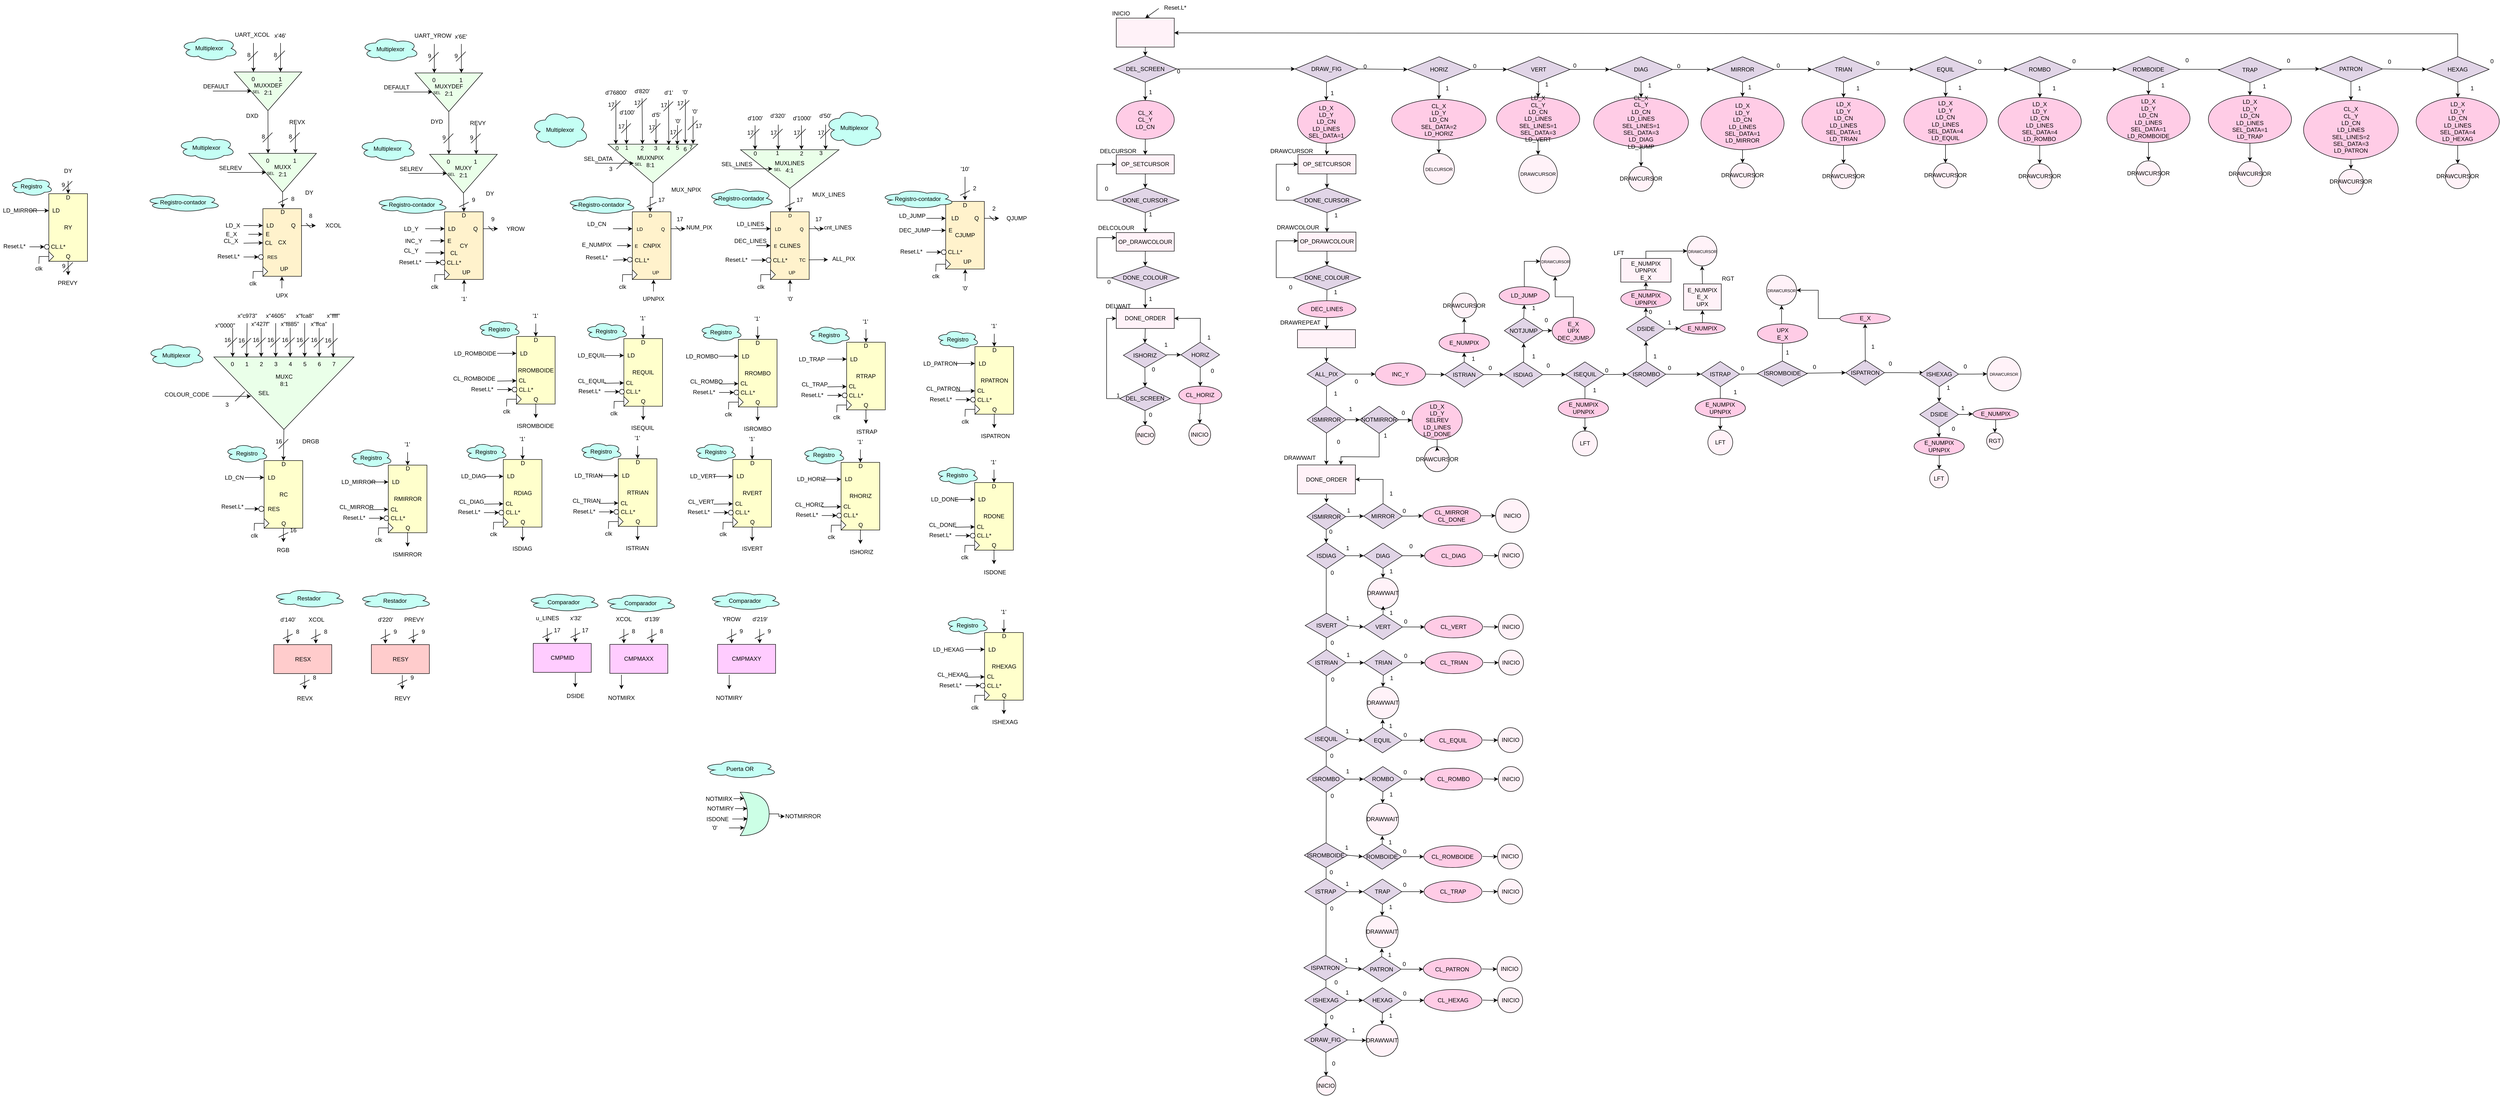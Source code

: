 <mxfile version="20.7.4" type="device"><diagram id="f9Krk2Z9ukGg-gBR1QlP" name="Página-1"><mxGraphModel dx="2405" dy="739" grid="1" gridSize="10" guides="1" tooltips="1" connect="1" arrows="1" fold="1" page="1" pageScale="1" pageWidth="827" pageHeight="1169" math="0" shadow="0"><root><mxCell id="0"/><mxCell id="1" parent="0"/><mxCell id="RwwSbofDr1X14OqFHABp-115" value="" style="triangle;whiteSpace=wrap;html=1;rotation=90;fillColor=#EAFFE9;" parent="1" vertex="1"><mxGeometry x="-907.5" y="669" width="150" height="290" as="geometry"/></mxCell><mxCell id="RwwSbofDr1X14OqFHABp-116" value="0&amp;nbsp; &amp;nbsp; &amp;nbsp; &amp;nbsp;1&amp;nbsp; &amp;nbsp; &amp;nbsp; &amp;nbsp;2&amp;nbsp; &amp;nbsp; &amp;nbsp; &amp;nbsp;3&amp;nbsp; &amp;nbsp; &amp;nbsp; &amp;nbsp;4&amp;nbsp; &amp;nbsp; &amp;nbsp; &amp;nbsp;5&amp;nbsp; &amp;nbsp; &amp;nbsp; &amp;nbsp;6&amp;nbsp; &amp;nbsp; &amp;nbsp; &amp;nbsp;7" style="text;html=1;strokeColor=none;fillColor=none;align=center;verticalAlign=middle;whiteSpace=wrap;rounded=0;" parent="1" vertex="1"><mxGeometry x="-954.5" y="739" width="240" height="30" as="geometry"/></mxCell><mxCell id="RwwSbofDr1X14OqFHABp-119" value="" style="endArrow=classic;html=1;rounded=0;" parent="1" edge="1"><mxGeometry width="50" height="50" relative="1" as="geometry"><mxPoint x="-980.5" y="820.5" as="sourcePoint"/><mxPoint x="-900.5" y="820.5" as="targetPoint"/></mxGeometry></mxCell><mxCell id="RwwSbofDr1X14OqFHABp-120" value="COLOUR_CODE" style="text;html=1;strokeColor=none;fillColor=none;align=center;verticalAlign=middle;whiteSpace=wrap;rounded=0;" parent="1" vertex="1"><mxGeometry x="-1063.5" y="802" width="60" height="30" as="geometry"/></mxCell><mxCell id="RwwSbofDr1X14OqFHABp-123" value="" style="endArrow=classic;html=1;rounded=0;" parent="1" edge="1"><mxGeometry width="50" height="50" relative="1" as="geometry"><mxPoint x="-938.5" y="679" as="sourcePoint"/><mxPoint x="-938.5" y="739" as="targetPoint"/></mxGeometry></mxCell><mxCell id="RwwSbofDr1X14OqFHABp-124" value="16" style="text;html=1;strokeColor=none;fillColor=none;align=center;verticalAlign=middle;whiteSpace=wrap;rounded=0;" parent="1" vertex="1"><mxGeometry x="-964.5" y="689" width="30" height="30" as="geometry"/></mxCell><mxCell id="RwwSbofDr1X14OqFHABp-125" value="" style="endArrow=none;html=1;rounded=0;" parent="1" edge="1"><mxGeometry width="50" height="50" relative="1" as="geometry"><mxPoint x="-949.5" y="719" as="sourcePoint"/><mxPoint x="-929.5" y="699" as="targetPoint"/></mxGeometry></mxCell><mxCell id="RwwSbofDr1X14OqFHABp-126" value="" style="endArrow=classic;html=1;rounded=0;" parent="1" source="RwwSbofDr1X14OqFHABp-237" edge="1"><mxGeometry width="50" height="50" relative="1" as="geometry"><mxPoint x="-909.5" y="680" as="sourcePoint"/><mxPoint x="-909.5" y="740" as="targetPoint"/></mxGeometry></mxCell><mxCell id="RwwSbofDr1X14OqFHABp-127" value="16" style="text;html=1;strokeColor=none;fillColor=none;align=center;verticalAlign=middle;whiteSpace=wrap;rounded=0;" parent="1" vertex="1"><mxGeometry x="-935.5" y="690" width="30" height="30" as="geometry"/></mxCell><mxCell id="RwwSbofDr1X14OqFHABp-128" value="" style="endArrow=none;html=1;rounded=0;" parent="1" edge="1"><mxGeometry width="50" height="50" relative="1" as="geometry"><mxPoint x="-920.5" y="720" as="sourcePoint"/><mxPoint x="-900.5" y="700" as="targetPoint"/></mxGeometry></mxCell><mxCell id="RwwSbofDr1X14OqFHABp-129" value="" style="endArrow=classic;html=1;rounded=0;" parent="1" edge="1"><mxGeometry width="50" height="50" relative="1" as="geometry"><mxPoint x="-879.5" y="679" as="sourcePoint"/><mxPoint x="-879.5" y="739" as="targetPoint"/></mxGeometry></mxCell><mxCell id="RwwSbofDr1X14OqFHABp-130" value="16" style="text;html=1;strokeColor=none;fillColor=none;align=center;verticalAlign=middle;whiteSpace=wrap;rounded=0;" parent="1" vertex="1"><mxGeometry x="-905.5" y="689" width="30" height="30" as="geometry"/></mxCell><mxCell id="RwwSbofDr1X14OqFHABp-131" value="" style="endArrow=none;html=1;rounded=0;" parent="1" edge="1"><mxGeometry width="50" height="50" relative="1" as="geometry"><mxPoint x="-890.5" y="719" as="sourcePoint"/><mxPoint x="-870.5" y="699" as="targetPoint"/></mxGeometry></mxCell><mxCell id="RwwSbofDr1X14OqFHABp-132" value="" style="endArrow=classic;html=1;rounded=0;" parent="1" source="RwwSbofDr1X14OqFHABp-239" edge="1"><mxGeometry width="50" height="50" relative="1" as="geometry"><mxPoint x="-849.5" y="679" as="sourcePoint"/><mxPoint x="-849.5" y="739" as="targetPoint"/></mxGeometry></mxCell><mxCell id="RwwSbofDr1X14OqFHABp-133" value="16" style="text;html=1;strokeColor=none;fillColor=none;align=center;verticalAlign=middle;whiteSpace=wrap;rounded=0;" parent="1" vertex="1"><mxGeometry x="-875.5" y="689" width="30" height="30" as="geometry"/></mxCell><mxCell id="RwwSbofDr1X14OqFHABp-134" value="" style="endArrow=none;html=1;rounded=0;" parent="1" edge="1"><mxGeometry width="50" height="50" relative="1" as="geometry"><mxPoint x="-860.5" y="719" as="sourcePoint"/><mxPoint x="-840.5" y="699" as="targetPoint"/></mxGeometry></mxCell><mxCell id="RwwSbofDr1X14OqFHABp-135" value="" style="endArrow=classic;html=1;rounded=0;" parent="1" edge="1"><mxGeometry width="50" height="50" relative="1" as="geometry"><mxPoint x="-819.5" y="679" as="sourcePoint"/><mxPoint x="-819.5" y="739" as="targetPoint"/></mxGeometry></mxCell><mxCell id="RwwSbofDr1X14OqFHABp-136" value="16" style="text;html=1;strokeColor=none;fillColor=none;align=center;verticalAlign=middle;whiteSpace=wrap;rounded=0;" parent="1" vertex="1"><mxGeometry x="-845.5" y="689" width="30" height="30" as="geometry"/></mxCell><mxCell id="RwwSbofDr1X14OqFHABp-137" value="" style="endArrow=none;html=1;rounded=0;" parent="1" edge="1"><mxGeometry width="50" height="50" relative="1" as="geometry"><mxPoint x="-830.5" y="719" as="sourcePoint"/><mxPoint x="-810.5" y="699" as="targetPoint"/></mxGeometry></mxCell><mxCell id="RwwSbofDr1X14OqFHABp-138" value="" style="endArrow=classic;html=1;rounded=0;" parent="1" source="RwwSbofDr1X14OqFHABp-241" edge="1"><mxGeometry width="50" height="50" relative="1" as="geometry"><mxPoint x="-789.5" y="679" as="sourcePoint"/><mxPoint x="-789.5" y="739" as="targetPoint"/></mxGeometry></mxCell><mxCell id="RwwSbofDr1X14OqFHABp-139" value="16" style="text;html=1;strokeColor=none;fillColor=none;align=center;verticalAlign=middle;whiteSpace=wrap;rounded=0;" parent="1" vertex="1"><mxGeometry x="-815.5" y="689" width="30" height="30" as="geometry"/></mxCell><mxCell id="RwwSbofDr1X14OqFHABp-140" value="" style="endArrow=none;html=1;rounded=0;" parent="1" edge="1"><mxGeometry width="50" height="50" relative="1" as="geometry"><mxPoint x="-800.5" y="719" as="sourcePoint"/><mxPoint x="-780.5" y="699" as="targetPoint"/></mxGeometry></mxCell><mxCell id="RwwSbofDr1X14OqFHABp-141" value="" style="endArrow=classic;html=1;rounded=0;" parent="1" edge="1"><mxGeometry width="50" height="50" relative="1" as="geometry"><mxPoint x="-759.5" y="679" as="sourcePoint"/><mxPoint x="-759.5" y="739" as="targetPoint"/></mxGeometry></mxCell><mxCell id="RwwSbofDr1X14OqFHABp-142" value="16" style="text;html=1;strokeColor=none;fillColor=none;align=center;verticalAlign=middle;whiteSpace=wrap;rounded=0;" parent="1" vertex="1"><mxGeometry x="-785.5" y="689" width="30" height="30" as="geometry"/></mxCell><mxCell id="RwwSbofDr1X14OqFHABp-143" value="" style="endArrow=none;html=1;rounded=0;" parent="1" edge="1"><mxGeometry width="50" height="50" relative="1" as="geometry"><mxPoint x="-770.5" y="719" as="sourcePoint"/><mxPoint x="-750.5" y="699" as="targetPoint"/></mxGeometry></mxCell><mxCell id="RwwSbofDr1X14OqFHABp-144" value="" style="endArrow=classic;html=1;rounded=0;" parent="1" source="RwwSbofDr1X14OqFHABp-243" edge="1"><mxGeometry width="50" height="50" relative="1" as="geometry"><mxPoint x="-730.5" y="680" as="sourcePoint"/><mxPoint x="-730.5" y="740" as="targetPoint"/></mxGeometry></mxCell><mxCell id="RwwSbofDr1X14OqFHABp-145" value="16" style="text;html=1;strokeColor=none;fillColor=none;align=center;verticalAlign=middle;whiteSpace=wrap;rounded=0;" parent="1" vertex="1"><mxGeometry x="-756.5" y="690" width="30" height="30" as="geometry"/></mxCell><mxCell id="RwwSbofDr1X14OqFHABp-146" value="" style="endArrow=none;html=1;rounded=0;" parent="1" edge="1"><mxGeometry width="50" height="50" relative="1" as="geometry"><mxPoint x="-741.5" y="720" as="sourcePoint"/><mxPoint x="-721.5" y="700" as="targetPoint"/></mxGeometry></mxCell><mxCell id="RwwSbofDr1X14OqFHABp-147" value="" style="endArrow=classic;html=1;rounded=0;entryX=0.5;entryY=0;entryDx=0;entryDy=0;" parent="1" target="FCQMWyarNVOZ1ayRTWoL-225" edge="1"><mxGeometry width="50" height="50" relative="1" as="geometry"><mxPoint x="-832.5" y="889" as="sourcePoint"/><mxPoint x="-832.5" y="949" as="targetPoint"/></mxGeometry></mxCell><mxCell id="RwwSbofDr1X14OqFHABp-148" value="16" style="text;html=1;strokeColor=none;fillColor=none;align=center;verticalAlign=middle;whiteSpace=wrap;rounded=0;" parent="1" vertex="1"><mxGeometry x="-858.5" y="899" width="30" height="30" as="geometry"/></mxCell><mxCell id="RwwSbofDr1X14OqFHABp-149" value="" style="endArrow=none;html=1;rounded=0;" parent="1" edge="1"><mxGeometry width="50" height="50" relative="1" as="geometry"><mxPoint x="-843.5" y="929" as="sourcePoint"/><mxPoint x="-823.5" y="909" as="targetPoint"/></mxGeometry></mxCell><mxCell id="RwwSbofDr1X14OqFHABp-150" value="DRGB" style="text;html=1;strokeColor=none;fillColor=none;align=center;verticalAlign=middle;whiteSpace=wrap;rounded=0;" parent="1" vertex="1"><mxGeometry x="-807.5" y="899" width="60" height="30" as="geometry"/></mxCell><mxCell id="RwwSbofDr1X14OqFHABp-151" style="edgeStyle=orthogonalEdgeStyle;rounded=0;orthogonalLoop=1;jettySize=auto;html=1;entryX=0.5;entryY=0;entryDx=0;entryDy=0;" parent="1" source="RwwSbofDr1X14OqFHABp-152" target="RwwSbofDr1X14OqFHABp-157" edge="1"><mxGeometry relative="1" as="geometry"/></mxCell><mxCell id="RwwSbofDr1X14OqFHABp-152" value="" style="rounded=0;whiteSpace=wrap;html=1;fillColor=#FFF2F8;" parent="1" vertex="1"><mxGeometry x="890" y="37.5" width="120" height="60" as="geometry"/></mxCell><mxCell id="RwwSbofDr1X14OqFHABp-155" style="edgeStyle=orthogonalEdgeStyle;rounded=0;orthogonalLoop=1;jettySize=auto;html=1;" parent="1" source="RwwSbofDr1X14OqFHABp-157" target="RwwSbofDr1X14OqFHABp-160" edge="1"><mxGeometry relative="1" as="geometry"/></mxCell><mxCell id="RwwSbofDr1X14OqFHABp-156" style="edgeStyle=orthogonalEdgeStyle;rounded=0;orthogonalLoop=1;jettySize=auto;html=1;" parent="1" source="RwwSbofDr1X14OqFHABp-157" target="RwwSbofDr1X14OqFHABp-162" edge="1"><mxGeometry relative="1" as="geometry"/></mxCell><mxCell id="RwwSbofDr1X14OqFHABp-157" value="DEL_SCREEN" style="rhombus;whiteSpace=wrap;html=1;fillColor=#E1D5E7;" parent="1" vertex="1"><mxGeometry x="885" y="115.5" width="130" height="54.5" as="geometry"/></mxCell><mxCell id="RwwSbofDr1X14OqFHABp-159" style="edgeStyle=orthogonalEdgeStyle;rounded=0;orthogonalLoop=1;jettySize=auto;html=1;entryX=0.5;entryY=0;entryDx=0;entryDy=0;" parent="1" source="RwwSbofDr1X14OqFHABp-160" target="RwwSbofDr1X14OqFHABp-166" edge="1"><mxGeometry relative="1" as="geometry"/></mxCell><mxCell id="RwwSbofDr1X14OqFHABp-160" value="DRAW_FIG" style="rhombus;whiteSpace=wrap;html=1;fillColor=#E1D5E7;" parent="1" vertex="1"><mxGeometry x="1260" y="115.5" width="130" height="54.5" as="geometry"/></mxCell><mxCell id="RwwSbofDr1X14OqFHABp-161" style="edgeStyle=orthogonalEdgeStyle;rounded=0;orthogonalLoop=1;jettySize=auto;html=1;" parent="1" source="RwwSbofDr1X14OqFHABp-162" edge="1"><mxGeometry relative="1" as="geometry"><mxPoint x="950.067" y="320.5" as="targetPoint"/></mxGeometry></mxCell><mxCell id="RwwSbofDr1X14OqFHABp-162" value="&lt;div&gt;CL_X&lt;/div&gt;&lt;div&gt;CL_Y&lt;br&gt;&lt;/div&gt;&lt;div&gt;LD_CN&lt;/div&gt;" style="ellipse;whiteSpace=wrap;html=1;fillColor=#FFCCE6;" parent="1" vertex="1"><mxGeometry x="890" y="208" width="120" height="80" as="geometry"/></mxCell><mxCell id="RwwSbofDr1X14OqFHABp-165" style="edgeStyle=orthogonalEdgeStyle;rounded=0;orthogonalLoop=1;jettySize=auto;html=1;entryX=0.5;entryY=0;entryDx=0;entryDy=0;" parent="1" source="RwwSbofDr1X14OqFHABp-166" edge="1"><mxGeometry relative="1" as="geometry"><mxPoint x="1325" y="320.5" as="targetPoint"/></mxGeometry></mxCell><mxCell id="RwwSbofDr1X14OqFHABp-166" value="&lt;div&gt;LD_X&lt;/div&gt;&lt;div&gt;LD_Y&lt;br&gt;&lt;/div&gt;&lt;div&gt;LD_CN&lt;/div&gt;&lt;div&gt;LD_LINES&lt;/div&gt;&lt;div&gt;SEL_DATA=1&lt;/div&gt;" style="ellipse;whiteSpace=wrap;html=1;fillColor=#FFCCE6;" parent="1" vertex="1"><mxGeometry x="1265" y="208" width="119" height="88.5" as="geometry"/></mxCell><mxCell id="RwwSbofDr1X14OqFHABp-167" value="0" style="text;html=1;strokeColor=none;fillColor=none;align=center;verticalAlign=middle;whiteSpace=wrap;rounded=0;" parent="1" vertex="1"><mxGeometry x="1004" y="132.5" width="30" height="30" as="geometry"/></mxCell><mxCell id="RwwSbofDr1X14OqFHABp-168" value="0" style="text;html=1;strokeColor=none;fillColor=none;align=center;verticalAlign=middle;whiteSpace=wrap;rounded=0;" parent="1" vertex="1"><mxGeometry x="1390" y="122.5" width="30" height="30" as="geometry"/></mxCell><mxCell id="RwwSbofDr1X14OqFHABp-169" value="1" style="text;html=1;strokeColor=none;fillColor=none;align=center;verticalAlign=middle;whiteSpace=wrap;rounded=0;" parent="1" vertex="1"><mxGeometry x="946" y="175.5" width="30" height="30" as="geometry"/></mxCell><mxCell id="RwwSbofDr1X14OqFHABp-170" value="1" style="text;html=1;strokeColor=none;fillColor=none;align=center;verticalAlign=middle;whiteSpace=wrap;rounded=0;" parent="1" vertex="1"><mxGeometry x="1322" y="177.5" width="30" height="30" as="geometry"/></mxCell><mxCell id="RwwSbofDr1X14OqFHABp-171" style="edgeStyle=orthogonalEdgeStyle;rounded=0;orthogonalLoop=1;jettySize=auto;html=1;entryX=0.5;entryY=0;entryDx=0;entryDy=0;" parent="1" source="RwwSbofDr1X14OqFHABp-172" target="RwwSbofDr1X14OqFHABp-177" edge="1"><mxGeometry relative="1" as="geometry"><mxPoint x="950" y="405.5" as="targetPoint"/></mxGeometry></mxCell><mxCell id="RwwSbofDr1X14OqFHABp-172" value="OP_SETCURSOR" style="rounded=0;whiteSpace=wrap;html=1;fillColor=#FFF2F8;" parent="1" vertex="1"><mxGeometry x="890" y="320.5" width="120" height="39.5" as="geometry"/></mxCell><mxCell id="pClhg8m4FuAt9z0ryfFb-48" value="" style="edgeStyle=orthogonalEdgeStyle;rounded=0;orthogonalLoop=1;jettySize=auto;html=1;" parent="1" source="RwwSbofDr1X14OqFHABp-174" target="RwwSbofDr1X14OqFHABp-180" edge="1"><mxGeometry relative="1" as="geometry"/></mxCell><mxCell id="RwwSbofDr1X14OqFHABp-174" value="OP_SETCURSOR" style="rounded=0;whiteSpace=wrap;html=1;fillColor=#FFF2F8;" parent="1" vertex="1"><mxGeometry x="1266" y="320" width="120" height="40" as="geometry"/></mxCell><mxCell id="RwwSbofDr1X14OqFHABp-175" style="edgeStyle=orthogonalEdgeStyle;rounded=0;orthogonalLoop=1;jettySize=auto;html=1;entryX=0;entryY=0.5;entryDx=0;entryDy=0;" parent="1" source="RwwSbofDr1X14OqFHABp-177" target="RwwSbofDr1X14OqFHABp-172" edge="1"><mxGeometry relative="1" as="geometry"><Array as="points"><mxPoint x="850" y="414"/><mxPoint x="850" y="340"/></Array></mxGeometry></mxCell><mxCell id="RwwSbofDr1X14OqFHABp-176" style="edgeStyle=orthogonalEdgeStyle;rounded=0;orthogonalLoop=1;jettySize=auto;html=1;entryX=0.5;entryY=0;entryDx=0;entryDy=0;" parent="1" source="RwwSbofDr1X14OqFHABp-177" target="RwwSbofDr1X14OqFHABp-192" edge="1"><mxGeometry relative="1" as="geometry"><mxPoint x="950" y="633" as="targetPoint"/></mxGeometry></mxCell><mxCell id="RwwSbofDr1X14OqFHABp-177" value="DONE_CURSOR" style="rhombus;whiteSpace=wrap;html=1;fillColor=#E1D5E7;" parent="1" vertex="1"><mxGeometry x="880" y="389" width="140" height="51" as="geometry"/></mxCell><mxCell id="RwwSbofDr1X14OqFHABp-178" style="edgeStyle=orthogonalEdgeStyle;rounded=0;orthogonalLoop=1;jettySize=auto;html=1;entryX=0;entryY=0.5;entryDx=0;entryDy=0;" parent="1" source="RwwSbofDr1X14OqFHABp-180" target="RwwSbofDr1X14OqFHABp-174" edge="1"><mxGeometry relative="1" as="geometry"><Array as="points"><mxPoint x="1221" y="414"/><mxPoint x="1221" y="340"/></Array></mxGeometry></mxCell><mxCell id="RwwSbofDr1X14OqFHABp-180" value="DONE_CURSOR" style="rhombus;whiteSpace=wrap;html=1;fillColor=#E1D5E7;" parent="1" vertex="1"><mxGeometry x="1256.06" y="389" width="140" height="51" as="geometry"/></mxCell><mxCell id="RwwSbofDr1X14OqFHABp-181" value="0" style="text;html=1;strokeColor=none;fillColor=none;align=center;verticalAlign=middle;whiteSpace=wrap;rounded=0;" parent="1" vertex="1"><mxGeometry x="855" y="376" width="30" height="30" as="geometry"/></mxCell><mxCell id="RwwSbofDr1X14OqFHABp-182" value="0" style="text;html=1;strokeColor=none;fillColor=none;align=center;verticalAlign=middle;whiteSpace=wrap;rounded=0;" parent="1" vertex="1"><mxGeometry x="1230" y="376" width="30" height="30" as="geometry"/></mxCell><mxCell id="RwwSbofDr1X14OqFHABp-189" value="1" style="text;html=1;strokeColor=none;fillColor=none;align=center;verticalAlign=middle;whiteSpace=wrap;rounded=0;" parent="1" vertex="1"><mxGeometry x="946" y="428.5" width="30" height="30" as="geometry"/></mxCell><mxCell id="RwwSbofDr1X14OqFHABp-190" value="1" style="text;html=1;strokeColor=none;fillColor=none;align=center;verticalAlign=middle;whiteSpace=wrap;rounded=0;" parent="1" vertex="1"><mxGeometry x="1330" y="430.5" width="30" height="30" as="geometry"/></mxCell><mxCell id="RwwSbofDr1X14OqFHABp-191" style="edgeStyle=orthogonalEdgeStyle;rounded=0;orthogonalLoop=1;jettySize=auto;html=1;entryX=0.5;entryY=0;entryDx=0;entryDy=0;" parent="1" source="RwwSbofDr1X14OqFHABp-192" target="RwwSbofDr1X14OqFHABp-195" edge="1"><mxGeometry relative="1" as="geometry"><mxPoint x="950" y="571.5" as="targetPoint"/></mxGeometry></mxCell><mxCell id="RwwSbofDr1X14OqFHABp-192" value="OP_DRAWCOLOUR" style="rounded=0;whiteSpace=wrap;html=1;fillColor=#FFF2F8;" parent="1" vertex="1"><mxGeometry x="890" y="481.5" width="120" height="38.5" as="geometry"/></mxCell><mxCell id="RwwSbofDr1X14OqFHABp-193" style="edgeStyle=orthogonalEdgeStyle;rounded=0;orthogonalLoop=1;jettySize=auto;html=1;" parent="1" source="RwwSbofDr1X14OqFHABp-195" edge="1"><mxGeometry relative="1" as="geometry"><Array as="points"><mxPoint x="850" y="575"/><mxPoint x="850" y="492"/><mxPoint x="890" y="492"/></Array><mxPoint x="890" y="491.5" as="targetPoint"/></mxGeometry></mxCell><mxCell id="RwwSbofDr1X14OqFHABp-194" style="edgeStyle=orthogonalEdgeStyle;rounded=0;orthogonalLoop=1;jettySize=auto;html=1;entryX=0.5;entryY=0;entryDx=0;entryDy=0;" parent="1" source="RwwSbofDr1X14OqFHABp-195" target="FCQMWyarNVOZ1ayRTWoL-1" edge="1"><mxGeometry relative="1" as="geometry"/></mxCell><mxCell id="RwwSbofDr1X14OqFHABp-195" value="DONE_COLOUR" style="rhombus;whiteSpace=wrap;html=1;fillColor=#E1D5E7;" parent="1" vertex="1"><mxGeometry x="880" y="550.5" width="140" height="49.5" as="geometry"/></mxCell><mxCell id="RwwSbofDr1X14OqFHABp-196" style="edgeStyle=orthogonalEdgeStyle;rounded=0;orthogonalLoop=1;jettySize=auto;html=1;exitX=0;exitY=0.5;exitDx=0;exitDy=0;entryX=0;entryY=0.5;entryDx=0;entryDy=0;" parent="1" source="RwwSbofDr1X14OqFHABp-198" target="FCQMWyarNVOZ1ayRTWoL-1" edge="1"><mxGeometry relative="1" as="geometry"><mxPoint x="890" y="549.5" as="targetPoint"/><Array as="points"><mxPoint x="870" y="825"/><mxPoint x="870" y="659"/></Array></mxGeometry></mxCell><mxCell id="RwwSbofDr1X14OqFHABp-197" style="edgeStyle=orthogonalEdgeStyle;rounded=0;orthogonalLoop=1;jettySize=auto;html=1;entryX=0.5;entryY=0;entryDx=0;entryDy=0;" parent="1" source="RwwSbofDr1X14OqFHABp-198" target="RwwSbofDr1X14OqFHABp-214" edge="1"><mxGeometry relative="1" as="geometry"/></mxCell><mxCell id="RwwSbofDr1X14OqFHABp-198" value="DEL_SCREEN" style="rhombus;whiteSpace=wrap;html=1;fillColor=#E1D5E7;" parent="1" vertex="1"><mxGeometry x="897" y="800.5" width="105" height="49.5" as="geometry"/></mxCell><mxCell id="RwwSbofDr1X14OqFHABp-199" style="edgeStyle=orthogonalEdgeStyle;rounded=0;orthogonalLoop=1;jettySize=auto;html=1;entryX=0.5;entryY=0;entryDx=0;entryDy=0;" parent="1" source="RwwSbofDr1X14OqFHABp-200" target="RwwSbofDr1X14OqFHABp-203" edge="1"><mxGeometry relative="1" as="geometry"><mxPoint x="1326" y="570.5" as="targetPoint"/></mxGeometry></mxCell><mxCell id="RwwSbofDr1X14OqFHABp-200" value="OP_DRAWCOLOUR" style="rounded=0;whiteSpace=wrap;html=1;fillColor=#FFF2F8;" parent="1" vertex="1"><mxGeometry x="1266" y="480.5" width="120" height="39.5" as="geometry"/></mxCell><mxCell id="RwwSbofDr1X14OqFHABp-202" style="edgeStyle=orthogonalEdgeStyle;rounded=0;orthogonalLoop=1;jettySize=auto;html=1;" parent="1" source="RwwSbofDr1X14OqFHABp-203" edge="1"><mxGeometry relative="1" as="geometry"><Array as="points"><mxPoint x="1221" y="575"/><mxPoint x="1221" y="498"/></Array><mxPoint x="1266" y="498.5" as="targetPoint"/></mxGeometry></mxCell><mxCell id="RwwSbofDr1X14OqFHABp-203" value="DONE_COLOUR" style="rhombus;whiteSpace=wrap;html=1;fillColor=#E1D5E7;" parent="1" vertex="1"><mxGeometry x="1256" y="549.5" width="140" height="50.5" as="geometry"/></mxCell><mxCell id="RwwSbofDr1X14OqFHABp-204" style="edgeStyle=orthogonalEdgeStyle;rounded=0;orthogonalLoop=1;jettySize=auto;html=1;entryX=0;entryY=0.5;entryDx=0;entryDy=0;" parent="1" source="RwwSbofDr1X14OqFHABp-206" target="RwwSbofDr1X14OqFHABp-208" edge="1"><mxGeometry relative="1" as="geometry"/></mxCell><mxCell id="RwwSbofDr1X14OqFHABp-206" value="ALL_PIX" style="rhombus;whiteSpace=wrap;html=1;fillColor=#E1D5E7;" parent="1" vertex="1"><mxGeometry x="1285" y="749.5" width="80" height="50" as="geometry"/></mxCell><mxCell id="RwwSbofDr1X14OqFHABp-208" value="INC_Y" style="ellipse;whiteSpace=wrap;html=1;fillColor=#FFCCE6;" parent="1" vertex="1"><mxGeometry x="1426" y="751.5" width="104" height="46" as="geometry"/></mxCell><mxCell id="RwwSbofDr1X14OqFHABp-209" style="edgeStyle=orthogonalEdgeStyle;rounded=0;orthogonalLoop=1;jettySize=auto;html=1;entryX=0.5;entryY=0;entryDx=0;entryDy=0;startArrow=none;" parent="1" source="-HqbLM4n01Gws-lvKxUI-207" target="RwwSbofDr1X14OqFHABp-213" edge="1"><mxGeometry relative="1" as="geometry"/></mxCell><mxCell id="RwwSbofDr1X14OqFHABp-210" value="DONE_ORDER" style="rounded=0;whiteSpace=wrap;html=1;fillColor=#FFF2F8;" parent="1" vertex="1"><mxGeometry x="1264.89" y="962.5" width="120" height="60" as="geometry"/></mxCell><mxCell id="RwwSbofDr1X14OqFHABp-211" style="edgeStyle=orthogonalEdgeStyle;rounded=0;orthogonalLoop=1;jettySize=auto;html=1;entryX=0.5;entryY=0;entryDx=0;entryDy=0;" parent="1" source="RwwSbofDr1X14OqFHABp-213" target="RwwSbofDr1X14OqFHABp-215" edge="1"><mxGeometry relative="1" as="geometry"/></mxCell><mxCell id="RwwSbofDr1X14OqFHABp-213" value="DRAW_FIG" style="rhombus;whiteSpace=wrap;html=1;fillColor=#E1D5E7;" parent="1" vertex="1"><mxGeometry x="1279.25" y="2127.5" width="89" height="51" as="geometry"/></mxCell><mxCell id="RwwSbofDr1X14OqFHABp-214" value="INICIO" style="ellipse;whiteSpace=wrap;html=1;aspect=fixed;fillColor=#FFF2F8;" parent="1" vertex="1"><mxGeometry x="930" y="880.5" width="40" height="40" as="geometry"/></mxCell><mxCell id="RwwSbofDr1X14OqFHABp-215" value="INICIO" style="ellipse;whiteSpace=wrap;html=1;aspect=fixed;fillColor=#FFF2F8;" parent="1" vertex="1"><mxGeometry x="1304.25" y="2227.5" width="40" height="40" as="geometry"/></mxCell><mxCell id="RwwSbofDr1X14OqFHABp-216" value="0" style="text;html=1;strokeColor=none;fillColor=none;align=center;verticalAlign=middle;whiteSpace=wrap;rounded=0;" parent="1" vertex="1"><mxGeometry x="860" y="568.5" width="30" height="30" as="geometry"/></mxCell><mxCell id="RwwSbofDr1X14OqFHABp-217" value="1" style="text;html=1;strokeColor=none;fillColor=none;align=center;verticalAlign=middle;whiteSpace=wrap;rounded=0;" parent="1" vertex="1"><mxGeometry x="946" y="603.5" width="30" height="30" as="geometry"/></mxCell><mxCell id="RwwSbofDr1X14OqFHABp-218" value="1" style="text;html=1;strokeColor=none;fillColor=none;align=center;verticalAlign=middle;whiteSpace=wrap;rounded=0;" parent="1" vertex="1"><mxGeometry x="879" y="804" width="30" height="30" as="geometry"/></mxCell><mxCell id="RwwSbofDr1X14OqFHABp-219" value="0" style="text;html=1;strokeColor=none;fillColor=none;align=center;verticalAlign=middle;whiteSpace=wrap;rounded=0;" parent="1" vertex="1"><mxGeometry x="946" y="843.5" width="30" height="30" as="geometry"/></mxCell><mxCell id="RwwSbofDr1X14OqFHABp-220" value="0" style="text;html=1;strokeColor=none;fillColor=none;align=center;verticalAlign=middle;whiteSpace=wrap;rounded=0;" parent="1" vertex="1"><mxGeometry x="1372.06" y="774.5" width="30" height="30" as="geometry"/></mxCell><mxCell id="RwwSbofDr1X14OqFHABp-221" value="0" style="text;html=1;strokeColor=none;fillColor=none;align=center;verticalAlign=middle;whiteSpace=wrap;rounded=0;" parent="1" vertex="1"><mxGeometry x="1236" y="579.5" width="30" height="30" as="geometry"/></mxCell><mxCell id="RwwSbofDr1X14OqFHABp-222" value="1" style="text;html=1;strokeColor=none;fillColor=none;align=center;verticalAlign=middle;whiteSpace=wrap;rounded=0;" parent="1" vertex="1"><mxGeometry x="1329.06" y="799.5" width="30" height="30" as="geometry"/></mxCell><mxCell id="RwwSbofDr1X14OqFHABp-223" value="1" style="text;html=1;strokeColor=none;fillColor=none;align=center;verticalAlign=middle;whiteSpace=wrap;rounded=0;" parent="1" vertex="1"><mxGeometry x="1329.06" y="589.5" width="30" height="30" as="geometry"/></mxCell><mxCell id="RwwSbofDr1X14OqFHABp-224" value="1" style="text;html=1;strokeColor=none;fillColor=none;align=center;verticalAlign=middle;whiteSpace=wrap;rounded=0;" parent="1" vertex="1"><mxGeometry x="1366.06" y="2118" width="30" height="30" as="geometry"/></mxCell><mxCell id="RwwSbofDr1X14OqFHABp-225" value="0" style="text;html=1;strokeColor=none;fillColor=none;align=center;verticalAlign=middle;whiteSpace=wrap;rounded=0;" parent="1" vertex="1"><mxGeometry x="1324.5" y="2187" width="30" height="30" as="geometry"/></mxCell><mxCell id="RwwSbofDr1X14OqFHABp-226" value="INICIO" style="text;html=1;strokeColor=none;fillColor=none;align=center;verticalAlign=middle;whiteSpace=wrap;rounded=0;" parent="1" vertex="1"><mxGeometry x="870" y="12.5" width="60" height="30" as="geometry"/></mxCell><mxCell id="RwwSbofDr1X14OqFHABp-227" value="DELCURSOR" style="text;html=1;strokeColor=none;fillColor=none;align=center;verticalAlign=middle;whiteSpace=wrap;rounded=0;" parent="1" vertex="1"><mxGeometry x="864" y="298" width="60" height="30" as="geometry"/></mxCell><mxCell id="RwwSbofDr1X14OqFHABp-230" value="DELCOLOUR" style="text;html=1;strokeColor=none;fillColor=none;align=center;verticalAlign=middle;whiteSpace=wrap;rounded=0;" parent="1" vertex="1"><mxGeometry x="860" y="456.5" width="60" height="30" as="geometry"/></mxCell><mxCell id="RwwSbofDr1X14OqFHABp-231" value="DRAWCURSOR" style="text;html=1;strokeColor=none;fillColor=none;align=center;verticalAlign=middle;whiteSpace=wrap;rounded=0;" parent="1" vertex="1"><mxGeometry x="1223" y="298" width="60" height="30" as="geometry"/></mxCell><mxCell id="RwwSbofDr1X14OqFHABp-234" value="DRAWCOLOUR" style="text;html=1;strokeColor=none;fillColor=none;align=center;verticalAlign=middle;whiteSpace=wrap;rounded=0;" parent="1" vertex="1"><mxGeometry x="1236" y="455.5" width="60" height="30" as="geometry"/></mxCell><mxCell id="RwwSbofDr1X14OqFHABp-235" value="DRAWWAIT" style="text;html=1;strokeColor=none;fillColor=none;align=center;verticalAlign=middle;whiteSpace=wrap;rounded=0;" parent="1" vertex="1"><mxGeometry x="1239.89" y="932.5" width="60" height="30" as="geometry"/></mxCell><mxCell id="RwwSbofDr1X14OqFHABp-236" value="x&quot;0000&quot;" style="text;html=1;strokeColor=none;fillColor=none;align=center;verticalAlign=middle;whiteSpace=wrap;rounded=0;" parent="1" vertex="1"><mxGeometry x="-984.5" y="659" width="60" height="30" as="geometry"/></mxCell><mxCell id="RwwSbofDr1X14OqFHABp-237" value="x&quot;c973&quot;" style="text;html=1;strokeColor=none;fillColor=none;align=center;verticalAlign=middle;whiteSpace=wrap;rounded=0;" parent="1" vertex="1"><mxGeometry x="-938.5" y="639" width="60" height="30" as="geometry"/></mxCell><mxCell id="RwwSbofDr1X14OqFHABp-238" value="x&quot;427f&quot;" style="text;html=1;strokeColor=none;fillColor=none;align=center;verticalAlign=middle;whiteSpace=wrap;rounded=0;" parent="1" vertex="1"><mxGeometry x="-911.5" y="656" width="60" height="30" as="geometry"/></mxCell><mxCell id="RwwSbofDr1X14OqFHABp-239" value="x&quot;4605&quot;" style="text;html=1;strokeColor=none;fillColor=none;align=center;verticalAlign=middle;whiteSpace=wrap;rounded=0;" parent="1" vertex="1"><mxGeometry x="-879.5" y="639" width="60" height="30" as="geometry"/></mxCell><mxCell id="RwwSbofDr1X14OqFHABp-240" value="x&quot;f885&quot;" style="text;html=1;strokeColor=none;fillColor=none;align=center;verticalAlign=middle;whiteSpace=wrap;rounded=0;" parent="1" vertex="1"><mxGeometry x="-850.5" y="656" width="60" height="30" as="geometry"/></mxCell><mxCell id="RwwSbofDr1X14OqFHABp-241" value="x&quot;fca8&quot;" style="text;html=1;strokeColor=none;fillColor=none;align=center;verticalAlign=middle;whiteSpace=wrap;rounded=0;" parent="1" vertex="1"><mxGeometry x="-819.5" y="639" width="60" height="30" as="geometry"/></mxCell><mxCell id="RwwSbofDr1X14OqFHABp-242" value="x&quot;ffca&quot;" style="text;html=1;strokeColor=none;fillColor=none;align=center;verticalAlign=middle;whiteSpace=wrap;rounded=0;" parent="1" vertex="1"><mxGeometry x="-790.5" y="656" width="60" height="30" as="geometry"/></mxCell><mxCell id="RwwSbofDr1X14OqFHABp-243" value="x&quot;ffff&quot;" style="text;html=1;strokeColor=none;fillColor=none;align=center;verticalAlign=middle;whiteSpace=wrap;rounded=0;" parent="1" vertex="1"><mxGeometry x="-760.5" y="639" width="60" height="30" as="geometry"/></mxCell><mxCell id="JQTWDKvTC5iAmD0HAxx3-2" value="" style="rounded=0;whiteSpace=wrap;html=1;fillColor=#FFF2F8;" parent="1" vertex="1"><mxGeometry x="1265" y="682.5" width="120" height="37.5" as="geometry"/></mxCell><mxCell id="JQTWDKvTC5iAmD0HAxx3-4" value="" style="endArrow=classic;html=1;rounded=0;exitX=0.5;exitY=1;exitDx=0;exitDy=0;entryX=0.5;entryY=0;entryDx=0;entryDy=0;" parent="1" source="RwwSbofDr1X14OqFHABp-203" target="JQTWDKvTC5iAmD0HAxx3-2" edge="1"><mxGeometry width="50" height="50" relative="1" as="geometry"><mxPoint x="1260" y="929.5" as="sourcePoint"/><mxPoint x="1310" y="1099.5" as="targetPoint"/></mxGeometry></mxCell><mxCell id="JQTWDKvTC5iAmD0HAxx3-5" value="DEC_LINES" style="ellipse;whiteSpace=wrap;html=1;fillColor=#FFCCE6;" parent="1" vertex="1"><mxGeometry x="1266" y="622.5" width="120" height="35" as="geometry"/></mxCell><mxCell id="JQTWDKvTC5iAmD0HAxx3-6" value="" style="endArrow=classic;html=1;rounded=0;exitX=0.5;exitY=1;exitDx=0;exitDy=0;entryX=0.5;entryY=0;entryDx=0;entryDy=0;" parent="1" source="JQTWDKvTC5iAmD0HAxx3-2" target="RwwSbofDr1X14OqFHABp-206" edge="1"><mxGeometry width="50" height="50" relative="1" as="geometry"><mxPoint x="1266.06" y="975.5" as="sourcePoint"/><mxPoint x="1331.06" y="945.5" as="targetPoint"/></mxGeometry></mxCell><mxCell id="FCQMWyarNVOZ1ayRTWoL-1" value="DONE_ORDER" style="rounded=0;whiteSpace=wrap;html=1;fillColor=#FFF2F8;" parent="1" vertex="1"><mxGeometry x="890" y="638.5" width="120" height="41.5" as="geometry"/></mxCell><mxCell id="FCQMWyarNVOZ1ayRTWoL-3" value="DELWAIT" style="text;html=1;strokeColor=none;fillColor=none;align=center;verticalAlign=middle;whiteSpace=wrap;rounded=0;" parent="1" vertex="1"><mxGeometry x="864" y="618.5" width="60" height="30" as="geometry"/></mxCell><mxCell id="FCQMWyarNVOZ1ayRTWoL-4" value="DRAWREPEAT" style="text;html=1;strokeColor=none;fillColor=none;align=center;verticalAlign=middle;whiteSpace=wrap;rounded=0;" parent="1" vertex="1"><mxGeometry x="1241.06" y="652.5" width="60" height="30" as="geometry"/></mxCell><mxCell id="FCQMWyarNVOZ1ayRTWoL-95" value="SEL" style="text;html=1;strokeColor=none;fillColor=none;align=center;verticalAlign=middle;whiteSpace=wrap;rounded=0;" parent="1" vertex="1"><mxGeometry x="-904.5" y="799" width="60" height="30" as="geometry"/></mxCell><mxCell id="FCQMWyarNVOZ1ayRTWoL-98" value="CX" style="rounded=0;whiteSpace=wrap;html=1;fillColor=#FFF2CC;" parent="1" vertex="1"><mxGeometry x="-876" y="432" width="80" height="140" as="geometry"/></mxCell><mxCell id="FCQMWyarNVOZ1ayRTWoL-99" value="D" style="text;html=1;strokeColor=none;fillColor=none;align=center;verticalAlign=middle;whiteSpace=wrap;rounded=0;" parent="1" vertex="1"><mxGeometry x="-865" y="431" width="60" height="15" as="geometry"/></mxCell><mxCell id="FCQMWyarNVOZ1ayRTWoL-100" value="LD" style="text;html=1;strokeColor=none;fillColor=none;align=center;verticalAlign=middle;whiteSpace=wrap;rounded=0;" parent="1" vertex="1"><mxGeometry x="-876" y="452" width="30" height="30" as="geometry"/></mxCell><mxCell id="FCQMWyarNVOZ1ayRTWoL-101" value="CL" style="text;html=1;strokeColor=none;fillColor=none;align=center;verticalAlign=middle;whiteSpace=wrap;rounded=0;" parent="1" vertex="1"><mxGeometry x="-876" y="488.5" width="24" height="28.5" as="geometry"/></mxCell><mxCell id="FCQMWyarNVOZ1ayRTWoL-110" value="Registro-contador" style="ellipse;shape=cloud;whiteSpace=wrap;html=1;fillColor=#C5FFF5;" parent="1" vertex="1"><mxGeometry x="-1120" y="399" width="158" height="40" as="geometry"/></mxCell><mxCell id="FCQMWyarNVOZ1ayRTWoL-111" value="" style="endArrow=classic;html=1;rounded=0;entryX=0;entryY=0.5;entryDx=0;entryDy=0;" parent="1" target="FCQMWyarNVOZ1ayRTWoL-100" edge="1"><mxGeometry width="50" height="50" relative="1" as="geometry"><mxPoint x="-916" y="467" as="sourcePoint"/><mxPoint x="-646" y="402" as="targetPoint"/></mxGeometry></mxCell><mxCell id="FCQMWyarNVOZ1ayRTWoL-112" value="" style="endArrow=classic;html=1;rounded=0;entryX=0;entryY=0.5;entryDx=0;entryDy=0;" parent="1" target="FCQMWyarNVOZ1ayRTWoL-101" edge="1"><mxGeometry width="50" height="50" relative="1" as="geometry"><mxPoint x="-916" y="503.5" as="sourcePoint"/><mxPoint x="-606" y="383.5" as="targetPoint"/></mxGeometry></mxCell><mxCell id="FCQMWyarNVOZ1ayRTWoL-113" value="" style="triangle;whiteSpace=wrap;html=1;" parent="1" vertex="1"><mxGeometry x="-876" y="552" width="10" height="20" as="geometry"/></mxCell><mxCell id="FCQMWyarNVOZ1ayRTWoL-114" value="clk" style="text;html=1;strokeColor=none;fillColor=none;align=center;verticalAlign=middle;whiteSpace=wrap;rounded=0;" parent="1" vertex="1"><mxGeometry x="-907" y="577" width="21" height="20" as="geometry"/></mxCell><mxCell id="FCQMWyarNVOZ1ayRTWoL-115" value="" style="endArrow=none;html=1;rounded=0;entryX=0;entryY=0.5;entryDx=0;entryDy=0;exitX=0.5;exitY=0;exitDx=0;exitDy=0;" parent="1" source="FCQMWyarNVOZ1ayRTWoL-114" target="FCQMWyarNVOZ1ayRTWoL-113" edge="1"><mxGeometry width="50" height="50" relative="1" as="geometry"><mxPoint x="-876" y="582" as="sourcePoint"/><mxPoint x="-826" y="532" as="targetPoint"/><Array as="points"><mxPoint x="-896" y="562"/></Array></mxGeometry></mxCell><mxCell id="FCQMWyarNVOZ1ayRTWoL-116" value="CY" style="rounded=0;whiteSpace=wrap;html=1;fillColor=#FFF2CC;" parent="1" vertex="1"><mxGeometry x="-500" y="438.5" width="80" height="140" as="geometry"/></mxCell><mxCell id="FCQMWyarNVOZ1ayRTWoL-117" value="D" style="text;html=1;strokeColor=none;fillColor=none;align=center;verticalAlign=middle;whiteSpace=wrap;rounded=0;" parent="1" vertex="1"><mxGeometry x="-490" y="438.5" width="60" height="15" as="geometry"/></mxCell><mxCell id="FCQMWyarNVOZ1ayRTWoL-118" value="LD" style="text;html=1;strokeColor=none;fillColor=none;align=center;verticalAlign=middle;whiteSpace=wrap;rounded=0;" parent="1" vertex="1"><mxGeometry x="-500" y="458.5" width="30" height="30" as="geometry"/></mxCell><mxCell id="FCQMWyarNVOZ1ayRTWoL-119" value="CL" style="text;html=1;strokeColor=none;fillColor=none;align=center;verticalAlign=middle;whiteSpace=wrap;rounded=0;" parent="1" vertex="1"><mxGeometry x="-500" y="508.5" width="39" height="30" as="geometry"/></mxCell><mxCell id="FCQMWyarNVOZ1ayRTWoL-120" value="Q" style="text;html=1;strokeColor=none;fillColor=none;align=center;verticalAlign=middle;whiteSpace=wrap;rounded=0;" parent="1" vertex="1"><mxGeometry x="-452" y="458.5" width="32" height="30" as="geometry"/></mxCell><mxCell id="FCQMWyarNVOZ1ayRTWoL-121" value="" style="endArrow=classic;html=1;rounded=0;entryX=0.5;entryY=0;entryDx=0;entryDy=0;exitX=1;exitY=0.5;exitDx=0;exitDy=0;" parent="1" source="XETRlTWBp3TLfDMslDE4-95" target="FCQMWyarNVOZ1ayRTWoL-117" edge="1"><mxGeometry width="50" height="50" relative="1" as="geometry"><mxPoint x="-460" y="408.5" as="sourcePoint"/><mxPoint x="-390" y="418.5" as="targetPoint"/></mxGeometry></mxCell><mxCell id="FCQMWyarNVOZ1ayRTWoL-122" value="" style="endArrow=none;html=1;rounded=0;" parent="1" edge="1"><mxGeometry width="50" height="50" relative="1" as="geometry"><mxPoint x="-470" y="428.5" as="sourcePoint"/><mxPoint x="-450" y="418.5" as="targetPoint"/></mxGeometry></mxCell><mxCell id="FCQMWyarNVOZ1ayRTWoL-123" value="9" style="text;html=1;strokeColor=none;fillColor=none;align=center;verticalAlign=middle;whiteSpace=wrap;rounded=0;" parent="1" vertex="1"><mxGeometry x="-450" y="403.5" width="20" height="20" as="geometry"/></mxCell><mxCell id="FCQMWyarNVOZ1ayRTWoL-124" value="" style="endArrow=classic;html=1;rounded=0;exitX=1;exitY=0.5;exitDx=0;exitDy=0;" parent="1" source="FCQMWyarNVOZ1ayRTWoL-120" edge="1"><mxGeometry width="50" height="50" relative="1" as="geometry"><mxPoint x="-396.5" y="468.5" as="sourcePoint"/><mxPoint x="-389.5" y="473.5" as="targetPoint"/></mxGeometry></mxCell><mxCell id="FCQMWyarNVOZ1ayRTWoL-125" value="" style="endArrow=none;html=1;rounded=0;" parent="1" edge="1"><mxGeometry width="50" height="50" relative="1" as="geometry"><mxPoint x="-409.5" y="468.5" as="sourcePoint"/><mxPoint x="-399.5" y="478.5" as="targetPoint"/></mxGeometry></mxCell><mxCell id="FCQMWyarNVOZ1ayRTWoL-126" value="9" style="text;html=1;strokeColor=none;fillColor=none;align=center;verticalAlign=middle;whiteSpace=wrap;rounded=0;" parent="1" vertex="1"><mxGeometry x="-410.5" y="443.5" width="20" height="20" as="geometry"/></mxCell><mxCell id="FCQMWyarNVOZ1ayRTWoL-127" value="Registro-contador" style="ellipse;shape=cloud;whiteSpace=wrap;html=1;fillColor=#C5FFF5;" parent="1" vertex="1"><mxGeometry x="-645.5" y="403.5" width="154.5" height="40" as="geometry"/></mxCell><mxCell id="FCQMWyarNVOZ1ayRTWoL-128" value="" style="endArrow=classic;html=1;rounded=0;entryX=0;entryY=0.5;entryDx=0;entryDy=0;" parent="1" target="FCQMWyarNVOZ1ayRTWoL-118" edge="1"><mxGeometry width="50" height="50" relative="1" as="geometry"><mxPoint x="-540" y="473.5" as="sourcePoint"/><mxPoint x="-270" y="408.5" as="targetPoint"/></mxGeometry></mxCell><mxCell id="FCQMWyarNVOZ1ayRTWoL-129" value="" style="endArrow=classic;html=1;rounded=0;entryX=0;entryY=0.5;entryDx=0;entryDy=0;" parent="1" target="FCQMWyarNVOZ1ayRTWoL-119" edge="1"><mxGeometry width="50" height="50" relative="1" as="geometry"><mxPoint x="-540" y="523.5" as="sourcePoint"/><mxPoint x="-230" y="403.5" as="targetPoint"/></mxGeometry></mxCell><mxCell id="FCQMWyarNVOZ1ayRTWoL-130" value="" style="triangle;whiteSpace=wrap;html=1;" parent="1" vertex="1"><mxGeometry x="-500" y="558.5" width="10" height="20" as="geometry"/></mxCell><mxCell id="FCQMWyarNVOZ1ayRTWoL-131" value="clk" style="text;html=1;strokeColor=none;fillColor=none;align=center;verticalAlign=middle;whiteSpace=wrap;rounded=0;" parent="1" vertex="1"><mxGeometry x="-531" y="583.5" width="21" height="20" as="geometry"/></mxCell><mxCell id="FCQMWyarNVOZ1ayRTWoL-132" value="" style="endArrow=none;html=1;rounded=0;entryX=0;entryY=0.5;entryDx=0;entryDy=0;exitX=0.5;exitY=0;exitDx=0;exitDy=0;" parent="1" source="FCQMWyarNVOZ1ayRTWoL-131" target="FCQMWyarNVOZ1ayRTWoL-130" edge="1"><mxGeometry width="50" height="50" relative="1" as="geometry"><mxPoint x="-500" y="588.5" as="sourcePoint"/><mxPoint x="-450" y="538.5" as="targetPoint"/><Array as="points"><mxPoint x="-520" y="568.5"/></Array></mxGeometry></mxCell><mxCell id="FCQMWyarNVOZ1ayRTWoL-133" value="CNPIX" style="rounded=0;whiteSpace=wrap;html=1;fillColor=#FFF2CC;" parent="1" vertex="1"><mxGeometry x="-111.5" y="438.5" width="80" height="140" as="geometry"/></mxCell><mxCell id="FCQMWyarNVOZ1ayRTWoL-134" value="&lt;font style=&quot;font-size: 10px;&quot;&gt;D&lt;/font&gt;" style="text;html=1;strokeColor=none;fillColor=none;align=center;verticalAlign=middle;whiteSpace=wrap;rounded=0;" parent="1" vertex="1"><mxGeometry x="-104.5" y="438.5" width="60" height="15" as="geometry"/></mxCell><mxCell id="FCQMWyarNVOZ1ayRTWoL-135" value="&lt;font style=&quot;font-size: 10px;&quot;&gt;LD&lt;/font&gt;" style="text;html=1;strokeColor=none;fillColor=none;align=center;verticalAlign=middle;whiteSpace=wrap;rounded=0;" parent="1" vertex="1"><mxGeometry x="-111.5" y="458.5" width="30" height="30" as="geometry"/></mxCell><mxCell id="FCQMWyarNVOZ1ayRTWoL-136" value="CL.L*" style="text;html=1;strokeColor=none;fillColor=none;align=center;verticalAlign=middle;whiteSpace=wrap;rounded=0;" parent="1" vertex="1"><mxGeometry x="-111.5" y="523.5" width="39" height="30" as="geometry"/></mxCell><mxCell id="FCQMWyarNVOZ1ayRTWoL-139" value="" style="endArrow=none;html=1;rounded=0;" parent="1" edge="1"><mxGeometry width="50" height="50" relative="1" as="geometry"><mxPoint x="-81.5" y="428.5" as="sourcePoint"/><mxPoint x="-61.5" y="418.5" as="targetPoint"/></mxGeometry></mxCell><mxCell id="FCQMWyarNVOZ1ayRTWoL-140" value="17" style="text;html=1;strokeColor=none;fillColor=none;align=center;verticalAlign=middle;whiteSpace=wrap;rounded=0;" parent="1" vertex="1"><mxGeometry x="-61.5" y="403.5" width="20" height="20" as="geometry"/></mxCell><mxCell id="FCQMWyarNVOZ1ayRTWoL-144" value="Registro-contador" style="ellipse;shape=cloud;whiteSpace=wrap;html=1;fillColor=#C5FFF5;" parent="1" vertex="1"><mxGeometry x="-249.5" y="403.5" width="147" height="40" as="geometry"/></mxCell><mxCell id="FCQMWyarNVOZ1ayRTWoL-145" value="" style="endArrow=classic;html=1;rounded=0;entryX=0;entryY=0.5;entryDx=0;entryDy=0;" parent="1" target="FCQMWyarNVOZ1ayRTWoL-135" edge="1"><mxGeometry width="50" height="50" relative="1" as="geometry"><mxPoint x="-151.5" y="473.5" as="sourcePoint"/><mxPoint x="118.5" y="408.5" as="targetPoint"/></mxGeometry></mxCell><mxCell id="FCQMWyarNVOZ1ayRTWoL-146" value="" style="endArrow=classic;html=1;rounded=0;entryX=0;entryY=0.5;entryDx=0;entryDy=0;" parent="1" target="FCQMWyarNVOZ1ayRTWoL-203" edge="1"><mxGeometry width="50" height="50" relative="1" as="geometry"><mxPoint x="-151.5" y="538.5" as="sourcePoint"/><mxPoint x="-117.5" y="537.5" as="targetPoint"/></mxGeometry></mxCell><mxCell id="FCQMWyarNVOZ1ayRTWoL-147" value="" style="triangle;whiteSpace=wrap;html=1;" parent="1" vertex="1"><mxGeometry x="-111.5" y="558.5" width="10" height="20" as="geometry"/></mxCell><mxCell id="FCQMWyarNVOZ1ayRTWoL-148" value="clk" style="text;html=1;strokeColor=none;fillColor=none;align=center;verticalAlign=middle;whiteSpace=wrap;rounded=0;" parent="1" vertex="1"><mxGeometry x="-142.5" y="583.5" width="21" height="20" as="geometry"/></mxCell><mxCell id="FCQMWyarNVOZ1ayRTWoL-149" value="" style="endArrow=none;html=1;rounded=0;entryX=0;entryY=0.5;entryDx=0;entryDy=0;exitX=0.5;exitY=0;exitDx=0;exitDy=0;" parent="1" source="FCQMWyarNVOZ1ayRTWoL-148" target="FCQMWyarNVOZ1ayRTWoL-147" edge="1"><mxGeometry width="50" height="50" relative="1" as="geometry"><mxPoint x="-111.5" y="588.5" as="sourcePoint"/><mxPoint x="-61.5" y="538.5" as="targetPoint"/><Array as="points"><mxPoint x="-131.5" y="568.5"/></Array></mxGeometry></mxCell><mxCell id="FCQMWyarNVOZ1ayRTWoL-150" value="" style="endArrow=classic;html=1;rounded=0;entryX=0;entryY=0.5;entryDx=0;entryDy=0;" parent="1" edge="1"><mxGeometry width="50" height="50" relative="1" as="geometry"><mxPoint x="-529.5" y="498.5" as="sourcePoint"/><mxPoint x="-500" y="498.5" as="targetPoint"/></mxGeometry></mxCell><mxCell id="FCQMWyarNVOZ1ayRTWoL-151" value="E" style="text;html=1;strokeColor=none;fillColor=none;align=center;verticalAlign=middle;whiteSpace=wrap;rounded=0;" parent="1" vertex="1"><mxGeometry x="-500" y="483.5" width="20" height="30" as="geometry"/></mxCell><mxCell id="FCQMWyarNVOZ1ayRTWoL-153" value="'1'" style="text;html=1;strokeColor=none;fillColor=none;align=center;verticalAlign=middle;whiteSpace=wrap;rounded=0;" parent="1" vertex="1"><mxGeometry x="-470" y="603.5" width="20.5" height="30" as="geometry"/></mxCell><mxCell id="FCQMWyarNVOZ1ayRTWoL-154" value="" style="endArrow=classic;html=1;rounded=0;entryX=0.433;entryY=1.011;entryDx=0;entryDy=0;exitX=0.5;exitY=0;exitDx=0;exitDy=0;entryPerimeter=0;" parent="1" source="FCQMWyarNVOZ1ayRTWoL-153" target="FCQMWyarNVOZ1ayRTWoL-156" edge="1"><mxGeometry width="50" height="50" relative="1" as="geometry"><mxPoint x="-559.5" y="588.5" as="sourcePoint"/><mxPoint x="-509.5" y="538.5" as="targetPoint"/></mxGeometry></mxCell><mxCell id="FCQMWyarNVOZ1ayRTWoL-156" value="UP" style="text;html=1;strokeColor=none;fillColor=none;align=center;verticalAlign=middle;whiteSpace=wrap;rounded=0;" parent="1" vertex="1"><mxGeometry x="-485.5" y="548.5" width="60" height="30" as="geometry"/></mxCell><mxCell id="FCQMWyarNVOZ1ayRTWoL-158" value="CLINES" style="rounded=0;whiteSpace=wrap;html=1;fillColor=#FFF2CC;" parent="1" vertex="1"><mxGeometry x="174.5" y="438.5" width="80" height="140" as="geometry"/></mxCell><mxCell id="FCQMWyarNVOZ1ayRTWoL-159" value="&lt;font style=&quot;font-size: 10px;&quot;&gt;D&lt;/font&gt;" style="text;html=1;strokeColor=none;fillColor=none;align=center;verticalAlign=middle;whiteSpace=wrap;rounded=0;" parent="1" vertex="1"><mxGeometry x="184.5" y="438.5" width="60" height="15" as="geometry"/></mxCell><mxCell id="FCQMWyarNVOZ1ayRTWoL-160" value="&lt;font style=&quot;font-size: 10px;&quot;&gt;LD&lt;/font&gt;" style="text;html=1;strokeColor=none;fillColor=none;align=center;verticalAlign=middle;whiteSpace=wrap;rounded=0;" parent="1" vertex="1"><mxGeometry x="174.5" y="458.5" width="30" height="30" as="geometry"/></mxCell><mxCell id="FCQMWyarNVOZ1ayRTWoL-161" value="CL.L*" style="text;html=1;strokeColor=none;fillColor=none;align=center;verticalAlign=middle;whiteSpace=wrap;rounded=0;" parent="1" vertex="1"><mxGeometry x="174.5" y="523.5" width="39" height="30" as="geometry"/></mxCell><mxCell id="FCQMWyarNVOZ1ayRTWoL-162" value="&lt;font style=&quot;font-size: 10px;&quot;&gt;Q&lt;/font&gt;" style="text;html=1;strokeColor=none;fillColor=none;align=center;verticalAlign=middle;whiteSpace=wrap;rounded=0;" parent="1" vertex="1"><mxGeometry x="222.5" y="458.5" width="32" height="30" as="geometry"/></mxCell><mxCell id="FCQMWyarNVOZ1ayRTWoL-164" value="" style="endArrow=none;html=1;rounded=0;" parent="1" edge="1"><mxGeometry width="50" height="50" relative="1" as="geometry"><mxPoint x="204.5" y="428.5" as="sourcePoint"/><mxPoint x="224.5" y="418.5" as="targetPoint"/></mxGeometry></mxCell><mxCell id="FCQMWyarNVOZ1ayRTWoL-165" value="17" style="text;html=1;strokeColor=none;fillColor=none;align=center;verticalAlign=middle;whiteSpace=wrap;rounded=0;" parent="1" vertex="1"><mxGeometry x="224.5" y="403.5" width="20" height="20" as="geometry"/></mxCell><mxCell id="FCQMWyarNVOZ1ayRTWoL-166" value="" style="endArrow=classic;html=1;rounded=0;exitX=1;exitY=0.5;exitDx=0;exitDy=0;" parent="1" source="FCQMWyarNVOZ1ayRTWoL-162" edge="1"><mxGeometry width="50" height="50" relative="1" as="geometry"><mxPoint x="278" y="468.5" as="sourcePoint"/><mxPoint x="285" y="473.5" as="targetPoint"/></mxGeometry></mxCell><mxCell id="FCQMWyarNVOZ1ayRTWoL-167" value="" style="endArrow=none;html=1;rounded=0;" parent="1" edge="1"><mxGeometry width="50" height="50" relative="1" as="geometry"><mxPoint x="265" y="468.5" as="sourcePoint"/><mxPoint x="275" y="478.5" as="targetPoint"/></mxGeometry></mxCell><mxCell id="FCQMWyarNVOZ1ayRTWoL-168" value="17" style="text;html=1;strokeColor=none;fillColor=none;align=center;verticalAlign=middle;whiteSpace=wrap;rounded=0;" parent="1" vertex="1"><mxGeometry x="264" y="443.5" width="20" height="20" as="geometry"/></mxCell><mxCell id="FCQMWyarNVOZ1ayRTWoL-169" value="Registro-contador" style="ellipse;shape=cloud;whiteSpace=wrap;html=1;fillColor=#C5FFF5;" parent="1" vertex="1"><mxGeometry x="43.5" y="387.5" width="140" height="46" as="geometry"/></mxCell><mxCell id="FCQMWyarNVOZ1ayRTWoL-170" value="" style="endArrow=classic;html=1;rounded=0;entryX=0;entryY=0.5;entryDx=0;entryDy=0;" parent="1" target="FCQMWyarNVOZ1ayRTWoL-160" edge="1"><mxGeometry width="50" height="50" relative="1" as="geometry"><mxPoint x="134.5" y="473.5" as="sourcePoint"/><mxPoint x="404.5" y="408.5" as="targetPoint"/></mxGeometry></mxCell><mxCell id="FCQMWyarNVOZ1ayRTWoL-171" value="" style="endArrow=classic;html=1;rounded=0;" parent="1" target="FCQMWyarNVOZ1ayRTWoL-204" edge="1"><mxGeometry width="50" height="50" relative="1" as="geometry"><mxPoint x="134.5" y="538.5" as="sourcePoint"/><mxPoint x="163.5" y="537.5" as="targetPoint"/></mxGeometry></mxCell><mxCell id="FCQMWyarNVOZ1ayRTWoL-172" value="" style="triangle;whiteSpace=wrap;html=1;" parent="1" vertex="1"><mxGeometry x="174.5" y="558.5" width="10" height="20" as="geometry"/></mxCell><mxCell id="FCQMWyarNVOZ1ayRTWoL-173" value="clk" style="text;html=1;strokeColor=none;fillColor=none;align=center;verticalAlign=middle;whiteSpace=wrap;rounded=0;" parent="1" vertex="1"><mxGeometry x="143.5" y="583.5" width="21" height="20" as="geometry"/></mxCell><mxCell id="FCQMWyarNVOZ1ayRTWoL-174" value="" style="endArrow=none;html=1;rounded=0;entryX=0;entryY=0.5;entryDx=0;entryDy=0;exitX=0.5;exitY=0;exitDx=0;exitDy=0;" parent="1" source="FCQMWyarNVOZ1ayRTWoL-173" target="FCQMWyarNVOZ1ayRTWoL-172" edge="1"><mxGeometry width="50" height="50" relative="1" as="geometry"><mxPoint x="174.5" y="588.5" as="sourcePoint"/><mxPoint x="224.5" y="538.5" as="targetPoint"/><Array as="points"><mxPoint x="154.5" y="568.5"/></Array></mxGeometry></mxCell><mxCell id="FCQMWyarNVOZ1ayRTWoL-175" value="" style="endArrow=classic;html=1;rounded=0;entryX=0;entryY=0.5;entryDx=0;entryDy=0;" parent="1" target="FCQMWyarNVOZ1ayRTWoL-158" edge="1"><mxGeometry width="50" height="50" relative="1" as="geometry"><mxPoint x="145" y="508.5" as="sourcePoint"/><mxPoint x="165" y="538.5" as="targetPoint"/></mxGeometry></mxCell><mxCell id="FCQMWyarNVOZ1ayRTWoL-176" value="&lt;font style=&quot;font-size: 10px;&quot;&gt;E&lt;/font&gt;" style="text;html=1;strokeColor=none;fillColor=none;align=center;verticalAlign=middle;whiteSpace=wrap;rounded=0;" parent="1" vertex="1"><mxGeometry x="174.5" y="493.5" width="20" height="30" as="geometry"/></mxCell><mxCell id="FCQMWyarNVOZ1ayRTWoL-177" value="'0'" style="text;html=1;strokeColor=none;fillColor=none;align=center;verticalAlign=middle;whiteSpace=wrap;rounded=0;" parent="1" vertex="1"><mxGeometry x="204.5" y="603.5" width="20.5" height="30" as="geometry"/></mxCell><mxCell id="FCQMWyarNVOZ1ayRTWoL-178" value="" style="endArrow=classic;html=1;rounded=0;entryX=0.433;entryY=1.011;entryDx=0;entryDy=0;exitX=0.5;exitY=0;exitDx=0;exitDy=0;entryPerimeter=0;" parent="1" source="FCQMWyarNVOZ1ayRTWoL-177" target="FCQMWyarNVOZ1ayRTWoL-179" edge="1"><mxGeometry width="50" height="50" relative="1" as="geometry"><mxPoint x="115" y="588.5" as="sourcePoint"/><mxPoint x="165" y="538.5" as="targetPoint"/></mxGeometry></mxCell><mxCell id="FCQMWyarNVOZ1ayRTWoL-179" value="&lt;font style=&quot;font-size: 10px;&quot;&gt;UP&lt;/font&gt;" style="text;html=1;strokeColor=none;fillColor=none;align=center;verticalAlign=middle;whiteSpace=wrap;rounded=0;" parent="1" vertex="1"><mxGeometry x="189" y="548.5" width="60" height="30" as="geometry"/></mxCell><mxCell id="pClhg8m4FuAt9z0ryfFb-75" value="" style="edgeStyle=orthogonalEdgeStyle;rounded=0;orthogonalLoop=1;jettySize=auto;html=1;entryX=0.5;entryY=0;entryDx=0;entryDy=0;" parent="1" source="FCQMWyarNVOZ1ayRTWoL-180" target="FCQMWyarNVOZ1ayRTWoL-134" edge="1"><mxGeometry relative="1" as="geometry"/></mxCell><mxCell id="FCQMWyarNVOZ1ayRTWoL-180" value="" style="triangle;whiteSpace=wrap;html=1;rotation=90;fillColor=#EAFFE9;" parent="1" vertex="1"><mxGeometry x="-108.87" y="245.63" width="80" height="185.75" as="geometry"/></mxCell><mxCell id="FCQMWyarNVOZ1ayRTWoL-181" value="" style="endArrow=classic;html=1;rounded=0;exitX=0.5;exitY=1;exitDx=0;exitDy=0;" parent="1" source="FCQMWyarNVOZ1ayRTWoL-187" edge="1"><mxGeometry width="50" height="50" relative="1" as="geometry"><mxPoint x="-145.5" y="227" as="sourcePoint"/><mxPoint x="-145.5" y="298.5" as="targetPoint"/></mxGeometry></mxCell><mxCell id="FCQMWyarNVOZ1ayRTWoL-182" value="" style="endArrow=classic;html=1;rounded=0;" parent="1" source="FCQMWyarNVOZ1ayRTWoL-188" edge="1"><mxGeometry width="50" height="50" relative="1" as="geometry"><mxPoint x="-90.5" y="238.5" as="sourcePoint"/><mxPoint x="-90.5" y="298.5" as="targetPoint"/></mxGeometry></mxCell><mxCell id="FCQMWyarNVOZ1ayRTWoL-183" value="1" style="text;html=1;strokeColor=none;fillColor=none;align=center;verticalAlign=middle;whiteSpace=wrap;rounded=0;" parent="1" vertex="1"><mxGeometry x="-138.5" y="290.5" width="30" height="30" as="geometry"/></mxCell><mxCell id="FCQMWyarNVOZ1ayRTWoL-184" value="2" style="text;html=1;strokeColor=none;fillColor=none;align=center;verticalAlign=middle;whiteSpace=wrap;rounded=0;" parent="1" vertex="1"><mxGeometry x="-101.5" y="291.5" width="20" height="30" as="geometry"/></mxCell><mxCell id="FCQMWyarNVOZ1ayRTWoL-185" value="" style="endArrow=classic;html=1;rounded=0;" parent="1" edge="1"><mxGeometry width="50" height="50" relative="1" as="geometry"><mxPoint x="-188.5" y="338" as="sourcePoint"/><mxPoint x="-108.5" y="338" as="targetPoint"/></mxGeometry></mxCell><mxCell id="FCQMWyarNVOZ1ayRTWoL-187" value="d'76800'" style="text;html=1;strokeColor=none;fillColor=none;align=center;verticalAlign=middle;whiteSpace=wrap;rounded=0;" parent="1" vertex="1"><mxGeometry x="-175.5" y="177" width="60" height="30" as="geometry"/></mxCell><mxCell id="FCQMWyarNVOZ1ayRTWoL-188" value="d'820'" style="text;html=1;strokeColor=none;fillColor=none;align=center;verticalAlign=middle;whiteSpace=wrap;rounded=0;" parent="1" vertex="1"><mxGeometry x="-121.5" y="173.5" width="60" height="30" as="geometry"/></mxCell><mxCell id="FCQMWyarNVOZ1ayRTWoL-189" value="SEL_DATA" style="text;html=1;strokeColor=none;fillColor=none;align=center;verticalAlign=middle;whiteSpace=wrap;rounded=0;" parent="1" vertex="1"><mxGeometry x="-212.5" y="313.5" width="60" height="30" as="geometry"/></mxCell><mxCell id="FCQMWyarNVOZ1ayRTWoL-192" value="" style="endArrow=none;html=1;rounded=0;" parent="1" edge="1"><mxGeometry width="50" height="50" relative="1" as="geometry"><mxPoint x="-156" y="229" as="sourcePoint"/><mxPoint x="-136" y="209" as="targetPoint"/></mxGeometry></mxCell><mxCell id="FCQMWyarNVOZ1ayRTWoL-193" value="" style="endArrow=none;html=1;rounded=0;" parent="1" edge="1"><mxGeometry width="50" height="50" relative="1" as="geometry"><mxPoint x="-101.5" y="223.5" as="sourcePoint"/><mxPoint x="-81.5" y="203.5" as="targetPoint"/></mxGeometry></mxCell><mxCell id="FCQMWyarNVOZ1ayRTWoL-195" value="17" style="text;html=1;strokeColor=none;fillColor=none;align=center;verticalAlign=middle;whiteSpace=wrap;rounded=0;" parent="1" vertex="1"><mxGeometry x="-170" y="202" width="30" height="30" as="geometry"/></mxCell><mxCell id="FCQMWyarNVOZ1ayRTWoL-196" value="17" style="text;html=1;strokeColor=none;fillColor=none;align=center;verticalAlign=middle;whiteSpace=wrap;rounded=0;" parent="1" vertex="1"><mxGeometry x="-116.5" y="197.5" width="30" height="30" as="geometry"/></mxCell><mxCell id="FCQMWyarNVOZ1ayRTWoL-198" value="Reset.L*" style="text;html=1;strokeColor=none;fillColor=none;align=center;verticalAlign=middle;whiteSpace=wrap;rounded=0;" parent="1" vertex="1"><mxGeometry x="-215.5" y="517.5" width="60" height="30" as="geometry"/></mxCell><mxCell id="FCQMWyarNVOZ1ayRTWoL-199" value="LD_CN" style="text;html=1;strokeColor=none;fillColor=none;align=center;verticalAlign=middle;whiteSpace=wrap;rounded=0;" parent="1" vertex="1"><mxGeometry x="-215.5" y="448.5" width="60" height="30" as="geometry"/></mxCell><mxCell id="FCQMWyarNVOZ1ayRTWoL-200" value="LD_LINES" style="text;html=1;strokeColor=none;fillColor=none;align=center;verticalAlign=middle;whiteSpace=wrap;rounded=0;" parent="1" vertex="1"><mxGeometry x="102.5" y="448.5" width="60" height="30" as="geometry"/></mxCell><mxCell id="FCQMWyarNVOZ1ayRTWoL-201" value="DEC_LINES" style="text;html=1;strokeColor=none;fillColor=none;align=center;verticalAlign=middle;whiteSpace=wrap;rounded=0;" parent="1" vertex="1"><mxGeometry x="102.5" y="483.5" width="60" height="30" as="geometry"/></mxCell><mxCell id="FCQMWyarNVOZ1ayRTWoL-202" value="Reset.L*" style="text;html=1;strokeColor=none;fillColor=none;align=center;verticalAlign=middle;whiteSpace=wrap;rounded=0;" parent="1" vertex="1"><mxGeometry x="73.5" y="522.5" width="60" height="30" as="geometry"/></mxCell><mxCell id="FCQMWyarNVOZ1ayRTWoL-203" value="" style="ellipse;whiteSpace=wrap;html=1;aspect=fixed;" parent="1" vertex="1"><mxGeometry x="-121.5" y="532.5" width="10" height="10" as="geometry"/></mxCell><mxCell id="FCQMWyarNVOZ1ayRTWoL-204" value="" style="ellipse;whiteSpace=wrap;html=1;aspect=fixed;" parent="1" vertex="1"><mxGeometry x="165.5" y="533.5" width="10" height="10" as="geometry"/></mxCell><mxCell id="FCQMWyarNVOZ1ayRTWoL-205" value="&lt;font style=&quot;font-size: 8px;&quot;&gt;SEL&lt;/font&gt;" style="text;html=1;strokeColor=none;fillColor=none;align=center;verticalAlign=middle;whiteSpace=wrap;rounded=0;" parent="1" vertex="1"><mxGeometry x="-109.5" y="323.5" width="20" height="30" as="geometry"/></mxCell><mxCell id="FCQMWyarNVOZ1ayRTWoL-206" value="&lt;font style=&quot;font-size: 10px;&quot;&gt;TC&lt;/font&gt;" style="text;html=1;strokeColor=none;fillColor=none;align=center;verticalAlign=middle;whiteSpace=wrap;rounded=0;" parent="1" vertex="1"><mxGeometry x="227.5" y="522.5" width="25" height="30" as="geometry"/></mxCell><mxCell id="FCQMWyarNVOZ1ayRTWoL-207" value="" style="endArrow=classic;html=1;rounded=0;exitX=0.989;exitY=0.71;exitDx=0;exitDy=0;exitPerimeter=0;" parent="1" source="FCQMWyarNVOZ1ayRTWoL-158" edge="1"><mxGeometry width="50" height="50" relative="1" as="geometry"><mxPoint x="173.5" y="537.5" as="sourcePoint"/><mxPoint x="293.5" y="537.5" as="targetPoint"/></mxGeometry></mxCell><mxCell id="FCQMWyarNVOZ1ayRTWoL-208" value="ALL_PIX" style="text;html=1;strokeColor=none;fillColor=none;align=center;verticalAlign=middle;whiteSpace=wrap;rounded=0;" parent="1" vertex="1"><mxGeometry x="295.5" y="520.5" width="60" height="30" as="geometry"/></mxCell><mxCell id="FCQMWyarNVOZ1ayRTWoL-210" value="LD_Y" style="text;html=1;strokeColor=none;fillColor=none;align=center;verticalAlign=middle;whiteSpace=wrap;rounded=0;" parent="1" vertex="1"><mxGeometry x="-599.5" y="458.5" width="60" height="30" as="geometry"/></mxCell><mxCell id="FCQMWyarNVOZ1ayRTWoL-211" value="LD_X" style="text;html=1;strokeColor=none;fillColor=none;align=center;verticalAlign=middle;whiteSpace=wrap;rounded=0;" parent="1" vertex="1"><mxGeometry x="-968" y="452" width="60" height="30" as="geometry"/></mxCell><mxCell id="FCQMWyarNVOZ1ayRTWoL-212" value="CL_X" style="text;html=1;strokeColor=none;fillColor=none;align=center;verticalAlign=middle;whiteSpace=wrap;rounded=0;" parent="1" vertex="1"><mxGeometry x="-972" y="483.5" width="60" height="30" as="geometry"/></mxCell><mxCell id="FCQMWyarNVOZ1ayRTWoL-213" value="CL_Y" style="text;html=1;strokeColor=none;fillColor=none;align=center;verticalAlign=middle;whiteSpace=wrap;rounded=0;" parent="1" vertex="1"><mxGeometry x="-599.5" y="503.5" width="60" height="30" as="geometry"/></mxCell><mxCell id="FCQMWyarNVOZ1ayRTWoL-214" value="INC_Y" style="text;html=1;strokeColor=none;fillColor=none;align=center;verticalAlign=middle;whiteSpace=wrap;rounded=0;" parent="1" vertex="1"><mxGeometry x="-594.5" y="483.5" width="60" height="30" as="geometry"/></mxCell><mxCell id="FCQMWyarNVOZ1ayRTWoL-215" value="YROW" style="text;html=1;strokeColor=none;fillColor=none;align=center;verticalAlign=middle;whiteSpace=wrap;rounded=0;" parent="1" vertex="1"><mxGeometry x="-383.5" y="458.5" width="60" height="30" as="geometry"/></mxCell><mxCell id="FCQMWyarNVOZ1ayRTWoL-219" value="&lt;div&gt;MUXC&lt;/div&gt;&lt;div&gt;8:1&lt;br&gt;&lt;/div&gt;" style="text;html=1;strokeColor=none;fillColor=none;align=center;verticalAlign=middle;whiteSpace=wrap;rounded=0;" parent="1" vertex="1"><mxGeometry x="-862.5" y="772" width="60" height="30" as="geometry"/></mxCell><mxCell id="FCQMWyarNVOZ1ayRTWoL-220" value="&lt;div&gt;MUXNPIX&lt;/div&gt;&lt;div&gt;8:1&lt;br&gt;&lt;/div&gt;" style="text;html=1;strokeColor=none;fillColor=none;align=center;verticalAlign=middle;whiteSpace=wrap;rounded=0;" parent="1" vertex="1"><mxGeometry x="-93.5" y="318.5" width="38" height="30" as="geometry"/></mxCell><mxCell id="FCQMWyarNVOZ1ayRTWoL-221" value="Multiplexor" style="ellipse;shape=cloud;whiteSpace=wrap;html=1;fillColor=#C5FFF5;" parent="1" vertex="1"><mxGeometry x="-321.5" y="228.5" width="120" height="80" as="geometry"/></mxCell><mxCell id="FCQMWyarNVOZ1ayRTWoL-222" value="Multiplexor" style="ellipse;shape=cloud;whiteSpace=wrap;html=1;fillColor=#C5FFF5;" parent="1" vertex="1"><mxGeometry x="-1115.5" y="709" width="120" height="53" as="geometry"/></mxCell><mxCell id="FCQMWyarNVOZ1ayRTWoL-223" value="&lt;font style=&quot;font-size: 12px;&quot;&gt;MUX_NPIX&lt;/font&gt;" style="text;html=1;strokeColor=none;fillColor=none;align=center;verticalAlign=middle;whiteSpace=wrap;rounded=0;fontSize=8;" parent="1" vertex="1"><mxGeometry x="-36.5" y="374.5" width="72" height="37" as="geometry"/></mxCell><mxCell id="FCQMWyarNVOZ1ayRTWoL-224" value="RC" style="rounded=0;whiteSpace=wrap;html=1;fillColor=#FFFFCC;" parent="1" vertex="1"><mxGeometry x="-873.5" y="953.5" width="80" height="140" as="geometry"/></mxCell><mxCell id="FCQMWyarNVOZ1ayRTWoL-225" value="D" style="text;html=1;strokeColor=none;fillColor=none;align=center;verticalAlign=middle;whiteSpace=wrap;rounded=0;" parent="1" vertex="1"><mxGeometry x="-863.5" y="953.5" width="60" height="15" as="geometry"/></mxCell><mxCell id="FCQMWyarNVOZ1ayRTWoL-226" value="LD" style="text;html=1;strokeColor=none;fillColor=none;align=center;verticalAlign=middle;whiteSpace=wrap;rounded=0;" parent="1" vertex="1"><mxGeometry x="-873.5" y="973.5" width="30" height="30" as="geometry"/></mxCell><mxCell id="FCQMWyarNVOZ1ayRTWoL-227" value="RES" style="text;html=1;strokeColor=none;fillColor=none;align=center;verticalAlign=middle;whiteSpace=wrap;rounded=0;" parent="1" vertex="1"><mxGeometry x="-873.5" y="1038.5" width="39" height="30" as="geometry"/></mxCell><mxCell id="FCQMWyarNVOZ1ayRTWoL-228" value="Q" style="text;html=1;strokeColor=none;fillColor=none;align=center;verticalAlign=middle;whiteSpace=wrap;rounded=0;" parent="1" vertex="1"><mxGeometry x="-863.5" y="1068.5" width="60" height="30" as="geometry"/></mxCell><mxCell id="FCQMWyarNVOZ1ayRTWoL-232" value="" style="endArrow=classic;html=1;rounded=0;entryX=0.5;entryY=0;entryDx=0;entryDy=0;" parent="1" edge="1"><mxGeometry width="50" height="50" relative="1" as="geometry"><mxPoint x="-833.5" y="1092.5" as="sourcePoint"/><mxPoint x="-833.5" y="1122.5" as="targetPoint"/></mxGeometry></mxCell><mxCell id="FCQMWyarNVOZ1ayRTWoL-233" value="" style="endArrow=none;html=1;rounded=0;" parent="1" edge="1"><mxGeometry width="50" height="50" relative="1" as="geometry"><mxPoint x="-843.5" y="1112.5" as="sourcePoint"/><mxPoint x="-823.5" y="1102.5" as="targetPoint"/></mxGeometry></mxCell><mxCell id="FCQMWyarNVOZ1ayRTWoL-234" value="16" style="text;html=1;strokeColor=none;fillColor=none;align=center;verticalAlign=middle;whiteSpace=wrap;rounded=0;" parent="1" vertex="1"><mxGeometry x="-823.5" y="1087.5" width="20" height="20" as="geometry"/></mxCell><mxCell id="FCQMWyarNVOZ1ayRTWoL-235" value="Registro" style="ellipse;shape=cloud;whiteSpace=wrap;html=1;fillColor=#C5FFF5;" parent="1" vertex="1"><mxGeometry x="-954.5" y="918.5" width="90" height="40" as="geometry"/></mxCell><mxCell id="FCQMWyarNVOZ1ayRTWoL-236" value="" style="endArrow=classic;html=1;rounded=0;entryX=0;entryY=0.5;entryDx=0;entryDy=0;" parent="1" target="FCQMWyarNVOZ1ayRTWoL-226" edge="1"><mxGeometry width="50" height="50" relative="1" as="geometry"><mxPoint x="-913.5" y="988.5" as="sourcePoint"/><mxPoint x="-643.5" y="923.5" as="targetPoint"/></mxGeometry></mxCell><mxCell id="FCQMWyarNVOZ1ayRTWoL-237" value="" style="endArrow=classic;html=1;rounded=0;entryX=0;entryY=0.5;entryDx=0;entryDy=0;" parent="1" target="FCQMWyarNVOZ1ayRTWoL-244" edge="1"><mxGeometry width="50" height="50" relative="1" as="geometry"><mxPoint x="-913.5" y="1053.5" as="sourcePoint"/><mxPoint x="-879.5" y="1054" as="targetPoint"/></mxGeometry></mxCell><mxCell id="FCQMWyarNVOZ1ayRTWoL-238" value="" style="triangle;whiteSpace=wrap;html=1;" parent="1" vertex="1"><mxGeometry x="-873.5" y="1073.5" width="10" height="20" as="geometry"/></mxCell><mxCell id="FCQMWyarNVOZ1ayRTWoL-239" value="clk" style="text;html=1;strokeColor=none;fillColor=none;align=center;verticalAlign=middle;whiteSpace=wrap;rounded=0;" parent="1" vertex="1"><mxGeometry x="-904.5" y="1098.5" width="21" height="20" as="geometry"/></mxCell><mxCell id="FCQMWyarNVOZ1ayRTWoL-240" value="" style="endArrow=none;html=1;rounded=0;entryX=0;entryY=0.5;entryDx=0;entryDy=0;exitX=0.5;exitY=0;exitDx=0;exitDy=0;" parent="1" source="FCQMWyarNVOZ1ayRTWoL-239" target="FCQMWyarNVOZ1ayRTWoL-238" edge="1"><mxGeometry width="50" height="50" relative="1" as="geometry"><mxPoint x="-873.5" y="1103.5" as="sourcePoint"/><mxPoint x="-823.5" y="1053.5" as="targetPoint"/><Array as="points"><mxPoint x="-893.5" y="1083.5"/></Array></mxGeometry></mxCell><mxCell id="FCQMWyarNVOZ1ayRTWoL-241" value="LD_CN" style="text;html=1;strokeColor=none;fillColor=none;align=center;verticalAlign=middle;whiteSpace=wrap;rounded=0;" parent="1" vertex="1"><mxGeometry x="-965.5" y="973.5" width="60" height="30" as="geometry"/></mxCell><mxCell id="FCQMWyarNVOZ1ayRTWoL-242" value="Reset.L*" style="text;html=1;strokeColor=none;fillColor=none;align=center;verticalAlign=middle;whiteSpace=wrap;rounded=0;" parent="1" vertex="1"><mxGeometry x="-969.5" y="1033.5" width="60" height="30" as="geometry"/></mxCell><mxCell id="FCQMWyarNVOZ1ayRTWoL-243" value="RGB" style="text;html=1;strokeColor=none;fillColor=none;align=center;verticalAlign=middle;whiteSpace=wrap;rounded=0;" parent="1" vertex="1"><mxGeometry x="-864.5" y="1123.5" width="60" height="30" as="geometry"/></mxCell><mxCell id="FCQMWyarNVOZ1ayRTWoL-244" value="" style="ellipse;whiteSpace=wrap;html=1;aspect=fixed;fontSize=12;" parent="1" vertex="1"><mxGeometry x="-884.5" y="1048" width="11" height="11" as="geometry"/></mxCell><mxCell id="yRkf4hM8nsVRvLwqqgdx-1" value="" style="endArrow=classic;html=1;rounded=0;entryX=0.5;entryY=0;entryDx=0;entryDy=0;" parent="1" target="RwwSbofDr1X14OqFHABp-152" edge="1"><mxGeometry width="50" height="50" relative="1" as="geometry"><mxPoint x="978" y="17.5" as="sourcePoint"/><mxPoint x="849" y="139.5" as="targetPoint"/></mxGeometry></mxCell><mxCell id="yRkf4hM8nsVRvLwqqgdx-2" value="Reset.L*" style="text;html=1;strokeColor=none;fillColor=none;align=center;verticalAlign=middle;whiteSpace=wrap;rounded=0;" parent="1" vertex="1"><mxGeometry x="982" y="0.5" width="60" height="30" as="geometry"/></mxCell><mxCell id="yRkf4hM8nsVRvLwqqgdx-7" value="CL.L*" style="text;html=1;strokeColor=none;fillColor=none;align=center;verticalAlign=middle;whiteSpace=wrap;rounded=0;" parent="1" vertex="1"><mxGeometry x="-500" y="528.5" width="39" height="30" as="geometry"/></mxCell><mxCell id="yRkf4hM8nsVRvLwqqgdx-8" value="" style="endArrow=classic;html=1;rounded=0;" parent="1" target="yRkf4hM8nsVRvLwqqgdx-10" edge="1"><mxGeometry width="50" height="50" relative="1" as="geometry"><mxPoint x="-540" y="543.5" as="sourcePoint"/><mxPoint x="-511" y="542.5" as="targetPoint"/></mxGeometry></mxCell><mxCell id="yRkf4hM8nsVRvLwqqgdx-9" value="Reset.L*" style="text;html=1;strokeColor=none;fillColor=none;align=center;verticalAlign=middle;whiteSpace=wrap;rounded=0;" parent="1" vertex="1"><mxGeometry x="-601" y="527.5" width="60" height="30" as="geometry"/></mxCell><mxCell id="yRkf4hM8nsVRvLwqqgdx-10" value="" style="ellipse;whiteSpace=wrap;html=1;aspect=fixed;" parent="1" vertex="1"><mxGeometry x="-509" y="538.5" width="10" height="10" as="geometry"/></mxCell><mxCell id="yRkf4hM8nsVRvLwqqgdx-11" value="&lt;font style=&quot;font-size: 10px;&quot;&gt;RES&lt;/font&gt;" style="text;html=1;strokeColor=none;fillColor=none;align=center;verticalAlign=middle;whiteSpace=wrap;rounded=0;" parent="1" vertex="1"><mxGeometry x="-876" y="517" width="39" height="30" as="geometry"/></mxCell><mxCell id="yRkf4hM8nsVRvLwqqgdx-12" value="" style="endArrow=classic;html=1;rounded=0;" parent="1" target="yRkf4hM8nsVRvLwqqgdx-14" edge="1"><mxGeometry width="50" height="50" relative="1" as="geometry"><mxPoint x="-916" y="532" as="sourcePoint"/><mxPoint x="-887" y="531" as="targetPoint"/></mxGeometry></mxCell><mxCell id="yRkf4hM8nsVRvLwqqgdx-13" value="Reset.L*" style="text;html=1;strokeColor=none;fillColor=none;align=center;verticalAlign=middle;whiteSpace=wrap;rounded=0;" parent="1" vertex="1"><mxGeometry x="-977" y="516" width="60" height="30" as="geometry"/></mxCell><mxCell id="yRkf4hM8nsVRvLwqqgdx-14" value="" style="ellipse;whiteSpace=wrap;html=1;aspect=fixed;" parent="1" vertex="1"><mxGeometry x="-885" y="527" width="10" height="10" as="geometry"/></mxCell><mxCell id="yRkf4hM8nsVRvLwqqgdx-15" value="cnt_LINES" style="text;html=1;strokeColor=none;fillColor=none;align=center;verticalAlign=middle;whiteSpace=wrap;rounded=0;" parent="1" vertex="1"><mxGeometry x="284" y="455.5" width="60" height="30" as="geometry"/></mxCell><mxCell id="ba26Tr39YRbgt_ZTPOSh-2" style="edgeStyle=orthogonalEdgeStyle;rounded=0;orthogonalLoop=1;jettySize=auto;html=1;entryX=0.5;entryY=0;entryDx=0;entryDy=0;exitX=0.5;exitY=1;exitDx=0;exitDy=0;" parent="1" source="RwwSbofDr1X14OqFHABp-180" target="RwwSbofDr1X14OqFHABp-200" edge="1"><mxGeometry relative="1" as="geometry"><mxPoint x="1287" y="493.5" as="sourcePoint"/><mxPoint x="1336.067" y="635.538" as="targetPoint"/></mxGeometry></mxCell><mxCell id="XETRlTWBp3TLfDMslDE4-7" value="" style="edgeStyle=orthogonalEdgeStyle;rounded=0;orthogonalLoop=1;jettySize=auto;html=1;" parent="1" source="XETRlTWBp3TLfDMslDE4-1" target="XETRlTWBp3TLfDMslDE4-2" edge="1"><mxGeometry relative="1" as="geometry"/></mxCell><mxCell id="XETRlTWBp3TLfDMslDE4-12" value="" style="edgeStyle=orthogonalEdgeStyle;rounded=0;orthogonalLoop=1;jettySize=auto;html=1;" parent="1" source="XETRlTWBp3TLfDMslDE4-1" target="XETRlTWBp3TLfDMslDE4-11" edge="1"><mxGeometry relative="1" as="geometry"/></mxCell><mxCell id="XETRlTWBp3TLfDMslDE4-1" value="HORIZ" style="rhombus;whiteSpace=wrap;html=1;fillColor=#E1D5E7;" parent="1" vertex="1"><mxGeometry x="1493" y="117.5" width="130" height="52.5" as="geometry"/></mxCell><mxCell id="XETRlTWBp3TLfDMslDE4-8" value="" style="edgeStyle=orthogonalEdgeStyle;rounded=0;orthogonalLoop=1;jettySize=auto;html=1;" parent="1" source="XETRlTWBp3TLfDMslDE4-2" target="XETRlTWBp3TLfDMslDE4-3" edge="1"><mxGeometry relative="1" as="geometry"/></mxCell><mxCell id="XETRlTWBp3TLfDMslDE4-18" value="" style="edgeStyle=orthogonalEdgeStyle;rounded=0;orthogonalLoop=1;jettySize=auto;html=1;" parent="1" source="XETRlTWBp3TLfDMslDE4-2" target="XETRlTWBp3TLfDMslDE4-16" edge="1"><mxGeometry relative="1" as="geometry"/></mxCell><mxCell id="XETRlTWBp3TLfDMslDE4-2" value="VERT" style="rhombus;whiteSpace=wrap;html=1;fillColor=#E1D5E7;" parent="1" vertex="1"><mxGeometry x="1699" y="117.5" width="130" height="52.5" as="geometry"/></mxCell><mxCell id="XETRlTWBp3TLfDMslDE4-9" value="" style="edgeStyle=orthogonalEdgeStyle;rounded=0;orthogonalLoop=1;jettySize=auto;html=1;" parent="1" source="XETRlTWBp3TLfDMslDE4-3" target="XETRlTWBp3TLfDMslDE4-4" edge="1"><mxGeometry relative="1" as="geometry"/></mxCell><mxCell id="XETRlTWBp3TLfDMslDE4-204" value="" style="edgeStyle=orthogonalEdgeStyle;rounded=0;orthogonalLoop=1;jettySize=auto;html=1;" parent="1" source="XETRlTWBp3TLfDMslDE4-3" target="XETRlTWBp3TLfDMslDE4-19" edge="1"><mxGeometry relative="1" as="geometry"/></mxCell><mxCell id="XETRlTWBp3TLfDMslDE4-3" value="DIAG" style="rhombus;whiteSpace=wrap;html=1;fillColor=#E1D5E7;" parent="1" vertex="1"><mxGeometry x="1911" y="117.5" width="130" height="52.5" as="geometry"/></mxCell><mxCell id="XETRlTWBp3TLfDMslDE4-10" value="" style="edgeStyle=orthogonalEdgeStyle;rounded=0;orthogonalLoop=1;jettySize=auto;html=1;entryX=0;entryY=0.5;entryDx=0;entryDy=0;" parent="1" source="XETRlTWBp3TLfDMslDE4-4" target="dhpNhYoxjWgTC_hMAoav-12" edge="1"><mxGeometry relative="1" as="geometry"/></mxCell><mxCell id="XETRlTWBp3TLfDMslDE4-158" value="" style="edgeStyle=orthogonalEdgeStyle;rounded=0;orthogonalLoop=1;jettySize=auto;html=1;" parent="1" source="XETRlTWBp3TLfDMslDE4-4" target="XETRlTWBp3TLfDMslDE4-20" edge="1"><mxGeometry relative="1" as="geometry"/></mxCell><mxCell id="XETRlTWBp3TLfDMslDE4-4" value="MIRROR" style="rhombus;whiteSpace=wrap;html=1;fillColor=#E1D5E7;" parent="1" vertex="1"><mxGeometry x="2121" y="117.5" width="130" height="52.5" as="geometry"/></mxCell><mxCell id="ohA0JGUZbuGgPoXxFj-b-4" value="" style="edgeStyle=orthogonalEdgeStyle;rounded=0;orthogonalLoop=1;jettySize=auto;html=1;" parent="1" source="XETRlTWBp3TLfDMslDE4-5" target="ohA0JGUZbuGgPoXxFj-b-1" edge="1"><mxGeometry relative="1" as="geometry"/></mxCell><mxCell id="XETRlTWBp3TLfDMslDE4-5" value="EQUIL" style="rhombus;whiteSpace=wrap;html=1;fillColor=#E1D5E7;" parent="1" vertex="1"><mxGeometry x="2541" y="117.5" width="130" height="52.5" as="geometry"/></mxCell><mxCell id="XETRlTWBp3TLfDMslDE4-6" value="" style="endArrow=classic;html=1;rounded=0;entryX=0;entryY=0.5;entryDx=0;entryDy=0;exitX=1;exitY=0.5;exitDx=0;exitDy=0;" parent="1" source="RwwSbofDr1X14OqFHABp-160" target="XETRlTWBp3TLfDMslDE4-1" edge="1"><mxGeometry width="50" height="50" relative="1" as="geometry"><mxPoint x="1411" y="182.5" as="sourcePoint"/><mxPoint x="1564" y="167.5" as="targetPoint"/></mxGeometry></mxCell><mxCell id="XETRlTWBp3TLfDMslDE4-14" value="" style="edgeStyle=orthogonalEdgeStyle;rounded=0;orthogonalLoop=1;jettySize=auto;html=1;" parent="1" source="XETRlTWBp3TLfDMslDE4-11" target="XETRlTWBp3TLfDMslDE4-13" edge="1"><mxGeometry relative="1" as="geometry"/></mxCell><mxCell id="XETRlTWBp3TLfDMslDE4-11" value="&lt;div&gt;CL_X&lt;/div&gt;&lt;div&gt;LD_Y&lt;br&gt;&lt;/div&gt;&lt;div&gt;LD_CN&lt;/div&gt;&lt;div&gt;SEL_DATA=2&lt;br&gt;&lt;/div&gt;&lt;div&gt;LD_HORIZ&lt;br&gt;&lt;/div&gt;" style="ellipse;whiteSpace=wrap;html=1;fillColor=#FFCCE6;" parent="1" vertex="1"><mxGeometry x="1460" y="205.5" width="195" height="84.5" as="geometry"/></mxCell><mxCell id="XETRlTWBp3TLfDMslDE4-13" value="&lt;font style=&quot;font-size: 9px;&quot;&gt;DELCURSOR&lt;/font&gt;" style="ellipse;whiteSpace=wrap;html=1;aspect=fixed;fillColor=#FFF2F8;" parent="1" vertex="1"><mxGeometry x="1526" y="317.75" width="63.75" height="63.75" as="geometry"/></mxCell><mxCell id="XETRlTWBp3TLfDMslDE4-15" value="" style="edgeStyle=orthogonalEdgeStyle;rounded=0;orthogonalLoop=1;jettySize=auto;html=1;" parent="1" source="XETRlTWBp3TLfDMslDE4-16" target="XETRlTWBp3TLfDMslDE4-17" edge="1"><mxGeometry relative="1" as="geometry"/></mxCell><mxCell id="XETRlTWBp3TLfDMslDE4-16" value="&lt;div&gt;LD_X&lt;/div&gt;&lt;div&gt;CL_Y&lt;br&gt;&lt;/div&gt;&lt;div&gt;LD_CN&lt;/div&gt;&lt;div&gt;LD_LINES&lt;/div&gt;&lt;div&gt;SEL_LINES=1&lt;br&gt;&lt;/div&gt;&lt;div&gt;SEL_DATA=3&lt;/div&gt;&lt;div&gt;LD_VERT&lt;br&gt;&lt;/div&gt;" style="ellipse;whiteSpace=wrap;html=1;fillColor=#FFCCE6;" parent="1" vertex="1"><mxGeometry x="1677" y="201.5" width="172" height="88.5" as="geometry"/></mxCell><mxCell id="XETRlTWBp3TLfDMslDE4-17" value="&lt;font style=&quot;font-size: 10px;&quot;&gt;DRAWCURSOR&lt;/font&gt;" style="ellipse;whiteSpace=wrap;html=1;aspect=fixed;fillColor=#FFF2F8;" parent="1" vertex="1"><mxGeometry x="1723" y="320.5" width="79.75" height="79.75" as="geometry"/></mxCell><mxCell id="-HqbLM4n01Gws-lvKxUI-3" value="" style="edgeStyle=orthogonalEdgeStyle;rounded=0;orthogonalLoop=1;jettySize=auto;html=1;" parent="1" source="XETRlTWBp3TLfDMslDE4-19" target="-HqbLM4n01Gws-lvKxUI-2" edge="1"><mxGeometry relative="1" as="geometry"/></mxCell><mxCell id="XETRlTWBp3TLfDMslDE4-19" value="&lt;div&gt;CL_X&lt;/div&gt;&lt;div&gt;CL_Y&lt;br&gt;&lt;/div&gt;&lt;div&gt;LD_CN&lt;/div&gt;&lt;div&gt;LD_LINES&lt;/div&gt;&lt;div&gt;SEL_LINES=1&lt;br&gt;&lt;/div&gt;&lt;div&gt;SEL_DATA=3&lt;/div&gt;&lt;div&gt;LD_DIAG&lt;/div&gt;&lt;div&gt;LD_JUMP&lt;br&gt;&lt;/div&gt;" style="ellipse;whiteSpace=wrap;html=1;fillColor=#FFCCE6;" parent="1" vertex="1"><mxGeometry x="1878" y="202" width="196" height="102.5" as="geometry"/></mxCell><mxCell id="XETRlTWBp3TLfDMslDE4-159" value="" style="edgeStyle=orthogonalEdgeStyle;rounded=0;orthogonalLoop=1;jettySize=auto;html=1;" parent="1" source="XETRlTWBp3TLfDMslDE4-20" target="XETRlTWBp3TLfDMslDE4-157" edge="1"><mxGeometry relative="1" as="geometry"/></mxCell><mxCell id="XETRlTWBp3TLfDMslDE4-20" value="&lt;div&gt;LD_X&lt;/div&gt;&lt;div&gt;LD_Y&lt;/div&gt;&lt;div&gt;LD_CN&lt;/div&gt;&lt;div&gt;LD_LINES&lt;/div&gt;&lt;div&gt;SEL_DATA=1&lt;/div&gt;&lt;div&gt;LD_MIRROR&lt;br&gt;&lt;/div&gt;" style="ellipse;whiteSpace=wrap;html=1;fillColor=#FFCCE6;" parent="1" vertex="1"><mxGeometry x="2100" y="200.5" width="172" height="109.5" as="geometry"/></mxCell><mxCell id="XETRlTWBp3TLfDMslDE4-95" value="" style="triangle;whiteSpace=wrap;html=1;rotation=90;fillColor=#EAFFE9;" parent="1" vertex="1"><mxGeometry x="-501" y="289.5" width="80" height="140" as="geometry"/></mxCell><mxCell id="XETRlTWBp3TLfDMslDE4-96" value="" style="endArrow=classic;html=1;rounded=0;exitX=1;exitY=0.5;exitDx=0;exitDy=0;" parent="1" edge="1" source="NHxCHjmTF9FhO9Usx0mX-43"><mxGeometry width="50" height="50" relative="1" as="geometry"><mxPoint x="-491" y="259.5" as="sourcePoint"/><mxPoint x="-491" y="319.5" as="targetPoint"/></mxGeometry></mxCell><mxCell id="XETRlTWBp3TLfDMslDE4-98" value="0" style="text;html=1;strokeColor=none;fillColor=none;align=center;verticalAlign=middle;whiteSpace=wrap;rounded=0;" parent="1" vertex="1"><mxGeometry x="-507" y="319.5" width="30" height="30" as="geometry"/></mxCell><mxCell id="XETRlTWBp3TLfDMslDE4-99" value="1" style="text;html=1;strokeColor=none;fillColor=none;align=center;verticalAlign=middle;whiteSpace=wrap;rounded=0;" parent="1" vertex="1"><mxGeometry x="-446" y="319.5" width="20" height="30" as="geometry"/></mxCell><mxCell id="XETRlTWBp3TLfDMslDE4-100" value="" style="endArrow=classic;html=1;rounded=0;" parent="1" edge="1"><mxGeometry width="50" height="50" relative="1" as="geometry"><mxPoint x="-575.0" y="359" as="sourcePoint"/><mxPoint x="-495.0" y="359" as="targetPoint"/></mxGeometry></mxCell><mxCell id="XETRlTWBp3TLfDMslDE4-102" value="SELREV" style="text;html=1;strokeColor=none;fillColor=none;align=center;verticalAlign=middle;whiteSpace=wrap;rounded=0;" parent="1" vertex="1"><mxGeometry x="-599" y="334.5" width="60" height="30" as="geometry"/></mxCell><mxCell id="XETRlTWBp3TLfDMslDE4-103" value="" style="endArrow=none;html=1;rounded=0;" parent="1" edge="1"><mxGeometry width="50" height="50" relative="1" as="geometry"><mxPoint x="-502" y="296.5" as="sourcePoint"/><mxPoint x="-482" y="276.5" as="targetPoint"/></mxGeometry></mxCell><mxCell id="XETRlTWBp3TLfDMslDE4-105" value="9" style="text;html=1;strokeColor=none;fillColor=none;align=center;verticalAlign=middle;whiteSpace=wrap;rounded=0;" parent="1" vertex="1"><mxGeometry x="-516" y="269.5" width="30" height="30" as="geometry"/></mxCell><mxCell id="XETRlTWBp3TLfDMslDE4-107" value="&lt;font style=&quot;font-size: 8px;&quot;&gt;SEL&lt;/font&gt;" style="text;html=1;strokeColor=none;fillColor=none;align=center;verticalAlign=middle;whiteSpace=wrap;rounded=0;" parent="1" vertex="1"><mxGeometry x="-496" y="344.5" width="20" height="30" as="geometry"/></mxCell><mxCell id="XETRlTWBp3TLfDMslDE4-108" value="&lt;div&gt;MUXY&lt;/div&gt;&lt;div&gt;2:1&lt;br&gt;&lt;/div&gt;" style="text;html=1;strokeColor=none;fillColor=none;align=center;verticalAlign=middle;whiteSpace=wrap;rounded=0;" parent="1" vertex="1"><mxGeometry x="-480" y="339.5" width="38" height="30" as="geometry"/></mxCell><mxCell id="XETRlTWBp3TLfDMslDE4-127" value="RESY" style="rounded=0;whiteSpace=wrap;html=1;fillColor=#FFCCCC;" parent="1" vertex="1"><mxGeometry x="-651.5" y="1334.5" width="120" height="60" as="geometry"/></mxCell><mxCell id="XETRlTWBp3TLfDMslDE4-129" value="" style="endArrow=classic;html=1;rounded=0;entryX=0.5;entryY=0;entryDx=0;entryDy=0;" parent="1" edge="1"><mxGeometry width="50" height="50" relative="1" as="geometry"><mxPoint x="-622.5" y="1302.5" as="sourcePoint"/><mxPoint x="-622.5" y="1332.5" as="targetPoint"/></mxGeometry></mxCell><mxCell id="XETRlTWBp3TLfDMslDE4-130" value="" style="endArrow=none;html=1;rounded=0;" parent="1" edge="1"><mxGeometry width="50" height="50" relative="1" as="geometry"><mxPoint x="-632.5" y="1322.5" as="sourcePoint"/><mxPoint x="-612.5" y="1312.5" as="targetPoint"/></mxGeometry></mxCell><mxCell id="XETRlTWBp3TLfDMslDE4-131" value="9" style="text;html=1;strokeColor=none;fillColor=none;align=center;verticalAlign=middle;whiteSpace=wrap;rounded=0;" parent="1" vertex="1"><mxGeometry x="-612.5" y="1297.5" width="20" height="20" as="geometry"/></mxCell><mxCell id="XETRlTWBp3TLfDMslDE4-132" value="" style="endArrow=classic;html=1;rounded=0;entryX=0.5;entryY=0;entryDx=0;entryDy=0;" parent="1" edge="1"><mxGeometry width="50" height="50" relative="1" as="geometry"><mxPoint x="-564.5" y="1302.5" as="sourcePoint"/><mxPoint x="-564.5" y="1332.5" as="targetPoint"/></mxGeometry></mxCell><mxCell id="XETRlTWBp3TLfDMslDE4-133" value="" style="endArrow=none;html=1;rounded=0;" parent="1" edge="1"><mxGeometry width="50" height="50" relative="1" as="geometry"><mxPoint x="-574.5" y="1322.5" as="sourcePoint"/><mxPoint x="-554.5" y="1312.5" as="targetPoint"/></mxGeometry></mxCell><mxCell id="XETRlTWBp3TLfDMslDE4-134" value="9" style="text;html=1;strokeColor=none;fillColor=none;align=center;verticalAlign=middle;whiteSpace=wrap;rounded=0;" parent="1" vertex="1"><mxGeometry x="-554.5" y="1297.5" width="20" height="20" as="geometry"/></mxCell><mxCell id="XETRlTWBp3TLfDMslDE4-135" value="" style="endArrow=classic;html=1;rounded=0;entryX=0.5;entryY=0;entryDx=0;entryDy=0;" parent="1" edge="1"><mxGeometry width="50" height="50" relative="1" as="geometry"><mxPoint x="-587.5" y="1397.5" as="sourcePoint"/><mxPoint x="-587.5" y="1427.5" as="targetPoint"/></mxGeometry></mxCell><mxCell id="XETRlTWBp3TLfDMslDE4-136" value="" style="endArrow=none;html=1;rounded=0;" parent="1" edge="1"><mxGeometry width="50" height="50" relative="1" as="geometry"><mxPoint x="-597.5" y="1417.5" as="sourcePoint"/><mxPoint x="-577.5" y="1407.5" as="targetPoint"/></mxGeometry></mxCell><mxCell id="XETRlTWBp3TLfDMslDE4-137" value="9" style="text;html=1;strokeColor=none;fillColor=none;align=center;verticalAlign=middle;whiteSpace=wrap;rounded=0;" parent="1" vertex="1"><mxGeometry x="-577.5" y="1392.5" width="20" height="20" as="geometry"/></mxCell><mxCell id="XETRlTWBp3TLfDMslDE4-138" value="d'220'" style="text;html=1;strokeColor=none;fillColor=none;align=center;verticalAlign=middle;whiteSpace=wrap;rounded=0;" parent="1" vertex="1"><mxGeometry x="-652.5" y="1267.5" width="60" height="30" as="geometry"/></mxCell><mxCell id="XETRlTWBp3TLfDMslDE4-139" value="PREVY" style="text;html=1;strokeColor=none;fillColor=none;align=center;verticalAlign=middle;whiteSpace=wrap;rounded=0;" parent="1" vertex="1"><mxGeometry x="-593.5" y="1267.5" width="60" height="30" as="geometry"/></mxCell><mxCell id="XETRlTWBp3TLfDMslDE4-140" value="REVY" style="text;html=1;strokeColor=none;fillColor=none;align=center;verticalAlign=middle;whiteSpace=wrap;rounded=0;" parent="1" vertex="1"><mxGeometry x="-617.25" y="1430.5" width="60" height="30" as="geometry"/></mxCell><mxCell id="XETRlTWBp3TLfDMslDE4-142" value="RESX" style="rounded=0;whiteSpace=wrap;html=1;fillColor=#FFCCCC;" parent="1" vertex="1"><mxGeometry x="-853.5" y="1334.5" width="120" height="60" as="geometry"/></mxCell><mxCell id="XETRlTWBp3TLfDMslDE4-143" value="" style="endArrow=classic;html=1;rounded=0;entryX=0.5;entryY=0;entryDx=0;entryDy=0;" parent="1" edge="1"><mxGeometry width="50" height="50" relative="1" as="geometry"><mxPoint x="-824.5" y="1302.5" as="sourcePoint"/><mxPoint x="-824.5" y="1332.5" as="targetPoint"/></mxGeometry></mxCell><mxCell id="XETRlTWBp3TLfDMslDE4-144" value="" style="endArrow=none;html=1;rounded=0;" parent="1" edge="1"><mxGeometry width="50" height="50" relative="1" as="geometry"><mxPoint x="-834.5" y="1322.5" as="sourcePoint"/><mxPoint x="-814.5" y="1312.5" as="targetPoint"/></mxGeometry></mxCell><mxCell id="XETRlTWBp3TLfDMslDE4-145" value="8" style="text;html=1;strokeColor=none;fillColor=none;align=center;verticalAlign=middle;whiteSpace=wrap;rounded=0;" parent="1" vertex="1"><mxGeometry x="-814.5" y="1297.5" width="20" height="20" as="geometry"/></mxCell><mxCell id="XETRlTWBp3TLfDMslDE4-146" value="" style="endArrow=classic;html=1;rounded=0;entryX=0.5;entryY=0;entryDx=0;entryDy=0;" parent="1" edge="1"><mxGeometry width="50" height="50" relative="1" as="geometry"><mxPoint x="-766.5" y="1302.5" as="sourcePoint"/><mxPoint x="-766.5" y="1332.5" as="targetPoint"/></mxGeometry></mxCell><mxCell id="XETRlTWBp3TLfDMslDE4-147" value="" style="endArrow=none;html=1;rounded=0;" parent="1" edge="1"><mxGeometry width="50" height="50" relative="1" as="geometry"><mxPoint x="-776.5" y="1322.5" as="sourcePoint"/><mxPoint x="-756.5" y="1312.5" as="targetPoint"/></mxGeometry></mxCell><mxCell id="XETRlTWBp3TLfDMslDE4-148" value="8" style="text;html=1;strokeColor=none;fillColor=none;align=center;verticalAlign=middle;whiteSpace=wrap;rounded=0;" parent="1" vertex="1"><mxGeometry x="-756.5" y="1297.5" width="20" height="20" as="geometry"/></mxCell><mxCell id="XETRlTWBp3TLfDMslDE4-149" value="" style="endArrow=classic;html=1;rounded=0;entryX=0.5;entryY=0;entryDx=0;entryDy=0;" parent="1" edge="1"><mxGeometry width="50" height="50" relative="1" as="geometry"><mxPoint x="-789.5" y="1397.5" as="sourcePoint"/><mxPoint x="-789.5" y="1427.5" as="targetPoint"/></mxGeometry></mxCell><mxCell id="XETRlTWBp3TLfDMslDE4-150" value="" style="endArrow=none;html=1;rounded=0;" parent="1" edge="1"><mxGeometry width="50" height="50" relative="1" as="geometry"><mxPoint x="-799.5" y="1417.5" as="sourcePoint"/><mxPoint x="-779.5" y="1407.5" as="targetPoint"/></mxGeometry></mxCell><mxCell id="XETRlTWBp3TLfDMslDE4-151" value="8" style="text;html=1;strokeColor=none;fillColor=none;align=center;verticalAlign=middle;whiteSpace=wrap;rounded=0;" parent="1" vertex="1"><mxGeometry x="-779.5" y="1392.5" width="20" height="20" as="geometry"/></mxCell><mxCell id="XETRlTWBp3TLfDMslDE4-152" value="d'140'" style="text;html=1;strokeColor=none;fillColor=none;align=center;verticalAlign=middle;whiteSpace=wrap;rounded=0;" parent="1" vertex="1"><mxGeometry x="-854.5" y="1267.5" width="60" height="30" as="geometry"/></mxCell><mxCell id="XETRlTWBp3TLfDMslDE4-153" value="XCOL" style="text;html=1;strokeColor=none;fillColor=none;align=center;verticalAlign=middle;whiteSpace=wrap;rounded=0;" parent="1" vertex="1"><mxGeometry x="-795.5" y="1267.5" width="60" height="30" as="geometry"/></mxCell><mxCell id="XETRlTWBp3TLfDMslDE4-154" value="REVX" style="text;html=1;strokeColor=none;fillColor=none;align=center;verticalAlign=middle;whiteSpace=wrap;rounded=0;" parent="1" vertex="1"><mxGeometry x="-819.25" y="1430.5" width="60" height="30" as="geometry"/></mxCell><mxCell id="XETRlTWBp3TLfDMslDE4-157" value="DRAWCURSOR" style="ellipse;whiteSpace=wrap;html=1;aspect=fixed;fillColor=#FFF2F8;" parent="1" vertex="1"><mxGeometry x="2160.25" y="337.5" width="51.5" height="51.5" as="geometry"/></mxCell><mxCell id="XETRlTWBp3TLfDMslDE4-199" value="0" style="text;html=1;strokeColor=none;fillColor=none;align=center;verticalAlign=middle;whiteSpace=wrap;rounded=0;" parent="1" vertex="1"><mxGeometry x="1617" y="121.5" width="30" height="30" as="geometry"/></mxCell><mxCell id="XETRlTWBp3TLfDMslDE4-200" value="0" style="text;html=1;strokeColor=none;fillColor=none;align=center;verticalAlign=middle;whiteSpace=wrap;rounded=0;" parent="1" vertex="1"><mxGeometry x="1824" y="120.5" width="30" height="30" as="geometry"/></mxCell><mxCell id="XETRlTWBp3TLfDMslDE4-201" value="0" style="text;html=1;strokeColor=none;fillColor=none;align=center;verticalAlign=middle;whiteSpace=wrap;rounded=0;" parent="1" vertex="1"><mxGeometry x="2039" y="121.5" width="30" height="30" as="geometry"/></mxCell><mxCell id="XETRlTWBp3TLfDMslDE4-202" value="0" style="text;html=1;strokeColor=none;fillColor=none;align=center;verticalAlign=middle;whiteSpace=wrap;rounded=0;" parent="1" vertex="1"><mxGeometry x="2245" y="120.5" width="30" height="30" as="geometry"/></mxCell><mxCell id="XETRlTWBp3TLfDMslDE4-203" value="0" style="text;html=1;strokeColor=none;fillColor=none;align=center;verticalAlign=middle;whiteSpace=wrap;rounded=0;" parent="1" vertex="1"><mxGeometry x="2451" y="115.5" width="30" height="30" as="geometry"/></mxCell><mxCell id="-HqbLM4n01Gws-lvKxUI-2" value="DRAWCURSOR" style="ellipse;whiteSpace=wrap;html=1;aspect=fixed;fillColor=#FFF2F8;" parent="1" vertex="1"><mxGeometry x="1950.25" y="344.5" width="51.5" height="51.5" as="geometry"/></mxCell><mxCell id="-HqbLM4n01Gws-lvKxUI-9" value="0" style="text;html=1;strokeColor=none;fillColor=none;align=center;verticalAlign=middle;whiteSpace=wrap;rounded=0;" parent="1" vertex="1"><mxGeometry x="1769.06" y="741.75" width="30" height="30" as="geometry"/></mxCell><mxCell id="-HqbLM4n01Gws-lvKxUI-15" value="" style="endArrow=classic;html=1;rounded=0;entryX=0.5;entryY=0;entryDx=0;entryDy=0;exitX=0.5;exitY=1;exitDx=0;exitDy=0;" parent="1" source="RwwSbofDr1X14OqFHABp-206" target="RwwSbofDr1X14OqFHABp-210" edge="1"><mxGeometry width="50" height="50" relative="1" as="geometry"><mxPoint x="1354" y="883.5" as="sourcePoint"/><mxPoint x="1324.89" y="837.5" as="targetPoint"/></mxGeometry></mxCell><mxCell id="-HqbLM4n01Gws-lvKxUI-16" value="" style="endArrow=classic;html=1;rounded=0;entryX=0;entryY=0.5;entryDx=0;entryDy=0;exitX=1;exitY=0.5;exitDx=0;exitDy=0;" parent="1" source="RwwSbofDr1X14OqFHABp-208" target="dhpNhYoxjWgTC_hMAoav-69" edge="1"><mxGeometry width="50" height="50" relative="1" as="geometry"><mxPoint x="1326.06" y="913.5" as="sourcePoint"/><mxPoint x="1336.06" y="871.5" as="targetPoint"/></mxGeometry></mxCell><mxCell id="-HqbLM4n01Gws-lvKxUI-17" value="Q" style="text;html=1;strokeColor=none;fillColor=none;align=center;verticalAlign=middle;whiteSpace=wrap;rounded=0;" parent="1" vertex="1"><mxGeometry x="-829" y="452" width="32" height="30" as="geometry"/></mxCell><mxCell id="-HqbLM4n01Gws-lvKxUI-18" value="" style="endArrow=classic;html=1;rounded=0;exitX=1;exitY=0.5;exitDx=0;exitDy=0;" parent="1" source="-HqbLM4n01Gws-lvKxUI-17" edge="1"><mxGeometry width="50" height="50" relative="1" as="geometry"><mxPoint x="-773.5" y="462" as="sourcePoint"/><mxPoint x="-766.5" y="467" as="targetPoint"/></mxGeometry></mxCell><mxCell id="-HqbLM4n01Gws-lvKxUI-19" value="" style="endArrow=none;html=1;rounded=0;" parent="1" edge="1"><mxGeometry width="50" height="50" relative="1" as="geometry"><mxPoint x="-786.5" y="462" as="sourcePoint"/><mxPoint x="-776.5" y="472" as="targetPoint"/></mxGeometry></mxCell><mxCell id="-HqbLM4n01Gws-lvKxUI-20" value="8" style="text;html=1;strokeColor=none;fillColor=none;align=center;verticalAlign=middle;whiteSpace=wrap;rounded=0;" parent="1" vertex="1"><mxGeometry x="-787.5" y="437" width="20" height="20" as="geometry"/></mxCell><mxCell id="-HqbLM4n01Gws-lvKxUI-21" value="XCOL" style="text;html=1;strokeColor=none;fillColor=none;align=center;verticalAlign=middle;whiteSpace=wrap;rounded=0;" parent="1" vertex="1"><mxGeometry x="-760.5" y="452" width="60" height="30" as="geometry"/></mxCell><mxCell id="-HqbLM4n01Gws-lvKxUI-22" value="UPX" style="text;html=1;strokeColor=none;fillColor=none;align=center;verticalAlign=middle;whiteSpace=wrap;rounded=0;" parent="1" vertex="1"><mxGeometry x="-847" y="597" width="20.5" height="30" as="geometry"/></mxCell><mxCell id="-HqbLM4n01Gws-lvKxUI-23" value="" style="endArrow=classic;html=1;rounded=0;entryX=0.433;entryY=1.011;entryDx=0;entryDy=0;exitX=0.5;exitY=0;exitDx=0;exitDy=0;entryPerimeter=0;" parent="1" source="-HqbLM4n01Gws-lvKxUI-22" target="-HqbLM4n01Gws-lvKxUI-24" edge="1"><mxGeometry width="50" height="50" relative="1" as="geometry"><mxPoint x="-936.5" y="582" as="sourcePoint"/><mxPoint x="-886.5" y="532" as="targetPoint"/></mxGeometry></mxCell><mxCell id="-HqbLM4n01Gws-lvKxUI-24" value="UP" style="text;html=1;strokeColor=none;fillColor=none;align=center;verticalAlign=middle;whiteSpace=wrap;rounded=0;" parent="1" vertex="1"><mxGeometry x="-862.5" y="542" width="60" height="30" as="geometry"/></mxCell><mxCell id="-HqbLM4n01Gws-lvKxUI-28" value="" style="endArrow=classic;html=1;rounded=0;entryX=0;entryY=0.5;entryDx=0;entryDy=0;" parent="1" edge="1"><mxGeometry width="50" height="50" relative="1" as="geometry"><mxPoint x="-906" y="485" as="sourcePoint"/><mxPoint x="-876.5" y="485" as="targetPoint"/></mxGeometry></mxCell><mxCell id="-HqbLM4n01Gws-lvKxUI-29" value="E" style="text;html=1;strokeColor=none;fillColor=none;align=center;verticalAlign=middle;whiteSpace=wrap;rounded=0;" parent="1" vertex="1"><mxGeometry x="-876.5" y="470" width="20" height="30" as="geometry"/></mxCell><mxCell id="-HqbLM4n01Gws-lvKxUI-30" value="E_X" style="text;html=1;strokeColor=none;fillColor=none;align=center;verticalAlign=middle;whiteSpace=wrap;rounded=0;" parent="1" vertex="1"><mxGeometry x="-971" y="470" width="60" height="30" as="geometry"/></mxCell><mxCell id="-HqbLM4n01Gws-lvKxUI-57" value="RMIRROR" style="rounded=0;whiteSpace=wrap;html=1;fillColor=#FFFFCC;" parent="1" vertex="1"><mxGeometry x="-616.5" y="962.88" width="80" height="140" as="geometry"/></mxCell><mxCell id="-HqbLM4n01Gws-lvKxUI-58" value="D" style="text;html=1;strokeColor=none;fillColor=none;align=center;verticalAlign=middle;whiteSpace=wrap;rounded=0;" parent="1" vertex="1"><mxGeometry x="-606.5" y="962.88" width="60" height="15" as="geometry"/></mxCell><mxCell id="-HqbLM4n01Gws-lvKxUI-59" value="LD" style="text;html=1;strokeColor=none;fillColor=none;align=center;verticalAlign=middle;whiteSpace=wrap;rounded=0;" parent="1" vertex="1"><mxGeometry x="-616.5" y="982.88" width="30" height="30" as="geometry"/></mxCell><mxCell id="-HqbLM4n01Gws-lvKxUI-60" value="CL" style="text;html=1;strokeColor=none;fillColor=none;align=center;verticalAlign=middle;whiteSpace=wrap;rounded=0;" parent="1" vertex="1"><mxGeometry x="-616.5" y="1040.38" width="24" height="28.5" as="geometry"/></mxCell><mxCell id="-HqbLM4n01Gws-lvKxUI-61" value="Q" style="text;html=1;strokeColor=none;fillColor=none;align=center;verticalAlign=middle;whiteSpace=wrap;rounded=0;" parent="1" vertex="1"><mxGeometry x="-606.5" y="1077.88" width="60" height="30" as="geometry"/></mxCell><mxCell id="-HqbLM4n01Gws-lvKxUI-62" value="" style="endArrow=classic;html=1;rounded=0;entryX=0.5;entryY=0;entryDx=0;entryDy=0;" parent="1" edge="1"><mxGeometry width="50" height="50" relative="1" as="geometry"><mxPoint x="-576.5" y="1101.88" as="sourcePoint"/><mxPoint x="-576.5" y="1131.88" as="targetPoint"/></mxGeometry></mxCell><mxCell id="-HqbLM4n01Gws-lvKxUI-63" value="Registro" style="ellipse;shape=cloud;whiteSpace=wrap;html=1;fillColor=#C5FFF5;" parent="1" vertex="1"><mxGeometry x="-697.5" y="927.88" width="90" height="40" as="geometry"/></mxCell><mxCell id="-HqbLM4n01Gws-lvKxUI-64" value="" style="endArrow=classic;html=1;rounded=0;entryX=0;entryY=0.5;entryDx=0;entryDy=0;" parent="1" target="-HqbLM4n01Gws-lvKxUI-59" edge="1"><mxGeometry width="50" height="50" relative="1" as="geometry"><mxPoint x="-656.5" y="997.88" as="sourcePoint"/><mxPoint x="-386.5" y="932.88" as="targetPoint"/></mxGeometry></mxCell><mxCell id="-HqbLM4n01Gws-lvKxUI-65" value="" style="endArrow=classic;html=1;rounded=0;entryX=0;entryY=0.5;entryDx=0;entryDy=0;" parent="1" target="-HqbLM4n01Gws-lvKxUI-60" edge="1"><mxGeometry width="50" height="50" relative="1" as="geometry"><mxPoint x="-656.5" y="1055.38" as="sourcePoint"/><mxPoint x="-346.5" y="935.38" as="targetPoint"/></mxGeometry></mxCell><mxCell id="-HqbLM4n01Gws-lvKxUI-66" value="" style="triangle;whiteSpace=wrap;html=1;" parent="1" vertex="1"><mxGeometry x="-616.5" y="1082.88" width="10" height="20" as="geometry"/></mxCell><mxCell id="-HqbLM4n01Gws-lvKxUI-67" value="clk" style="text;html=1;strokeColor=none;fillColor=none;align=center;verticalAlign=middle;whiteSpace=wrap;rounded=0;" parent="1" vertex="1"><mxGeometry x="-647.5" y="1107.88" width="21" height="20" as="geometry"/></mxCell><mxCell id="-HqbLM4n01Gws-lvKxUI-68" value="" style="endArrow=none;html=1;rounded=0;entryX=0;entryY=0.5;entryDx=0;entryDy=0;exitX=0.5;exitY=0;exitDx=0;exitDy=0;" parent="1" source="-HqbLM4n01Gws-lvKxUI-67" target="-HqbLM4n01Gws-lvKxUI-66" edge="1"><mxGeometry width="50" height="50" relative="1" as="geometry"><mxPoint x="-616.5" y="1112.88" as="sourcePoint"/><mxPoint x="-566.5" y="1062.88" as="targetPoint"/><Array as="points"><mxPoint x="-636.5" y="1092.88"/></Array></mxGeometry></mxCell><mxCell id="-HqbLM4n01Gws-lvKxUI-69" value="LD_MIRROR" style="text;html=1;strokeColor=none;fillColor=none;align=center;verticalAlign=middle;whiteSpace=wrap;rounded=0;" parent="1" vertex="1"><mxGeometry x="-708.5" y="982.88" width="60" height="30" as="geometry"/></mxCell><mxCell id="-HqbLM4n01Gws-lvKxUI-70" value="CL_MIRROR" style="text;html=1;strokeColor=none;fillColor=none;align=center;verticalAlign=middle;whiteSpace=wrap;rounded=0;" parent="1" vertex="1"><mxGeometry x="-712.5" y="1035.38" width="60" height="30" as="geometry"/></mxCell><mxCell id="-HqbLM4n01Gws-lvKxUI-71" value="ISMIRROR" style="text;html=1;strokeColor=none;fillColor=none;align=center;verticalAlign=middle;whiteSpace=wrap;rounded=0;" parent="1" vertex="1"><mxGeometry x="-607.5" y="1132.88" width="60" height="30" as="geometry"/></mxCell><mxCell id="-HqbLM4n01Gws-lvKxUI-72" value="CL.L*" style="text;html=1;strokeColor=none;fillColor=none;align=center;verticalAlign=middle;whiteSpace=wrap;rounded=0;" parent="1" vertex="1"><mxGeometry x="-616.5" y="1057.88" width="39" height="30" as="geometry"/></mxCell><mxCell id="-HqbLM4n01Gws-lvKxUI-73" value="" style="endArrow=classic;html=1;rounded=0;" parent="1" edge="1"><mxGeometry width="50" height="50" relative="1" as="geometry"><mxPoint x="-656.5" y="1072.88" as="sourcePoint"/><mxPoint x="-625.5" y="1072.88" as="targetPoint"/></mxGeometry></mxCell><mxCell id="-HqbLM4n01Gws-lvKxUI-74" value="Reset.L*" style="text;html=1;strokeColor=none;fillColor=none;align=center;verticalAlign=middle;whiteSpace=wrap;rounded=0;" parent="1" vertex="1"><mxGeometry x="-717.5" y="1056.88" width="60" height="30" as="geometry"/></mxCell><mxCell id="-HqbLM4n01Gws-lvKxUI-75" value="" style="ellipse;whiteSpace=wrap;html=1;aspect=fixed;" parent="1" vertex="1"><mxGeometry x="-625.5" y="1067.88" width="10" height="10" as="geometry"/></mxCell><mxCell id="-HqbLM4n01Gws-lvKxUI-76" value="" style="endArrow=classic;html=1;rounded=0;entryX=0.5;entryY=0;entryDx=0;entryDy=0;" parent="1" target="-HqbLM4n01Gws-lvKxUI-58" edge="1"><mxGeometry width="50" height="50" relative="1" as="geometry"><mxPoint x="-576.5" y="936.38" as="sourcePoint"/><mxPoint x="-560.5" y="825.38" as="targetPoint"/></mxGeometry></mxCell><mxCell id="-HqbLM4n01Gws-lvKxUI-77" value="'1'" style="text;html=1;strokeColor=none;fillColor=none;align=center;verticalAlign=middle;whiteSpace=wrap;rounded=0;" parent="1" vertex="1"><mxGeometry x="-607.5" y="905.38" width="60" height="30" as="geometry"/></mxCell><mxCell id="-HqbLM4n01Gws-lvKxUI-78" value="" style="edgeStyle=orthogonalEdgeStyle;rounded=0;orthogonalLoop=1;jettySize=auto;html=1;entryX=0.5;entryY=1;entryDx=0;entryDy=0;exitX=0.5;exitY=0;exitDx=0;exitDy=0;" parent="1" source="-HqbLM4n01Gws-lvKxUI-79" target="-HqbLM4n01Gws-lvKxUI-188" edge="1"><mxGeometry relative="1" as="geometry"><mxPoint x="1675.06" y="684.545" as="sourcePoint"/></mxGeometry></mxCell><mxCell id="ohA0JGUZbuGgPoXxFj-b-96" value="" style="edgeStyle=orthogonalEdgeStyle;rounded=0;orthogonalLoop=1;jettySize=auto;html=1;" parent="1" source="-HqbLM4n01Gws-lvKxUI-79" target="ohA0JGUZbuGgPoXxFj-b-95" edge="1"><mxGeometry relative="1" as="geometry"/></mxCell><mxCell id="-HqbLM4n01Gws-lvKxUI-79" value="ISDIAG" style="rhombus;whiteSpace=wrap;html=1;fillColor=#E1D5E7;" parent="1" vertex="1"><mxGeometry x="1692" y="749.5" width="80" height="52" as="geometry"/></mxCell><mxCell id="-HqbLM4n01Gws-lvKxUI-80" value="1" style="text;html=1;strokeColor=none;fillColor=none;align=center;verticalAlign=middle;whiteSpace=wrap;rounded=0;" parent="1" vertex="1"><mxGeometry x="1739.13" y="723" width="30" height="30" as="geometry"/></mxCell><mxCell id="-HqbLM4n01Gws-lvKxUI-82" value="" style="edgeStyle=orthogonalEdgeStyle;rounded=0;orthogonalLoop=1;jettySize=auto;html=1;entryX=0.5;entryY=1;entryDx=0;entryDy=0;" parent="1" source="-HqbLM4n01Gws-lvKxUI-83" target="-HqbLM4n01Gws-lvKxUI-189" edge="1"><mxGeometry relative="1" as="geometry"><mxPoint x="1835.375" y="623.5" as="targetPoint"/></mxGeometry></mxCell><mxCell id="-HqbLM4n01Gws-lvKxUI-83" value="&lt;div&gt;E_X&lt;/div&gt;&lt;div&gt;UPX&lt;br&gt;&lt;/div&gt;DEC_JUMP" style="ellipse;whiteSpace=wrap;html=1;fillColor=#FFCCE6;" parent="1" vertex="1"><mxGeometry x="1791.88" y="657" width="88.12" height="55" as="geometry"/></mxCell><mxCell id="-HqbLM4n01Gws-lvKxUI-86" value="&lt;font style=&quot;font-size: 8px;&quot;&gt;DRAWCURSOR&lt;/font&gt;" style="ellipse;whiteSpace=wrap;html=1;aspect=fixed;fillColor=#FFF2F8;" parent="1" vertex="1"><mxGeometry x="2692" y="739" width="70.25" height="70.25" as="geometry"/></mxCell><mxCell id="-HqbLM4n01Gws-lvKxUI-87" value="" style="endArrow=classic;html=1;rounded=0;entryX=0;entryY=0.5;entryDx=0;entryDy=0;exitX=1;exitY=0.5;exitDx=0;exitDy=0;" parent="1" source="ohA0JGUZbuGgPoXxFj-b-98" target="njEufljXbTsYGoWMl5vl-30" edge="1"><mxGeometry width="50" height="50" relative="1" as="geometry"><mxPoint x="1850" y="879" as="sourcePoint"/><mxPoint x="1805" y="736.5" as="targetPoint"/></mxGeometry></mxCell><mxCell id="-HqbLM4n01Gws-lvKxUI-89" value="1" style="text;html=1;strokeColor=none;fillColor=none;align=center;verticalAlign=middle;whiteSpace=wrap;rounded=0;" parent="1" vertex="1"><mxGeometry x="1560" y="168" width="30" height="30" as="geometry"/></mxCell><mxCell id="-HqbLM4n01Gws-lvKxUI-90" value="1" style="text;html=1;strokeColor=none;fillColor=none;align=center;verticalAlign=middle;whiteSpace=wrap;rounded=0;" parent="1" vertex="1"><mxGeometry x="1766" y="159.5" width="30" height="30" as="geometry"/></mxCell><mxCell id="-HqbLM4n01Gws-lvKxUI-91" value="1" style="text;html=1;strokeColor=none;fillColor=none;align=center;verticalAlign=middle;whiteSpace=wrap;rounded=0;" parent="1" vertex="1"><mxGeometry x="1979" y="162" width="30" height="30" as="geometry"/></mxCell><mxCell id="-HqbLM4n01Gws-lvKxUI-92" value="1" style="text;html=1;strokeColor=none;fillColor=none;align=center;verticalAlign=middle;whiteSpace=wrap;rounded=0;" parent="1" vertex="1"><mxGeometry x="2186" y="166" width="30" height="30" as="geometry"/></mxCell><mxCell id="-HqbLM4n01Gws-lvKxUI-93" value="1" style="text;html=1;strokeColor=none;fillColor=none;align=center;verticalAlign=middle;whiteSpace=wrap;rounded=0;" parent="1" vertex="1"><mxGeometry x="2410" y="168" width="30" height="30" as="geometry"/></mxCell><mxCell id="-HqbLM4n01Gws-lvKxUI-94" value="RDIAG" style="rounded=0;whiteSpace=wrap;html=1;fillColor=#FFFFCC;" parent="1" vertex="1"><mxGeometry x="-378.5" y="951.25" width="80" height="140" as="geometry"/></mxCell><mxCell id="-HqbLM4n01Gws-lvKxUI-95" value="D" style="text;html=1;strokeColor=none;fillColor=none;align=center;verticalAlign=middle;whiteSpace=wrap;rounded=0;" parent="1" vertex="1"><mxGeometry x="-368.5" y="951.25" width="60" height="15" as="geometry"/></mxCell><mxCell id="-HqbLM4n01Gws-lvKxUI-96" value="LD" style="text;html=1;strokeColor=none;fillColor=none;align=center;verticalAlign=middle;whiteSpace=wrap;rounded=0;" parent="1" vertex="1"><mxGeometry x="-378.5" y="971.25" width="30" height="30" as="geometry"/></mxCell><mxCell id="-HqbLM4n01Gws-lvKxUI-97" value="CL" style="text;html=1;strokeColor=none;fillColor=none;align=center;verticalAlign=middle;whiteSpace=wrap;rounded=0;" parent="1" vertex="1"><mxGeometry x="-378.5" y="1028.75" width="24" height="28.5" as="geometry"/></mxCell><mxCell id="-HqbLM4n01Gws-lvKxUI-98" value="Q" style="text;html=1;strokeColor=none;fillColor=none;align=center;verticalAlign=middle;whiteSpace=wrap;rounded=0;" parent="1" vertex="1"><mxGeometry x="-368.5" y="1066.25" width="60" height="30" as="geometry"/></mxCell><mxCell id="-HqbLM4n01Gws-lvKxUI-99" value="" style="endArrow=classic;html=1;rounded=0;entryX=0.5;entryY=0;entryDx=0;entryDy=0;" parent="1" edge="1"><mxGeometry width="50" height="50" relative="1" as="geometry"><mxPoint x="-338.5" y="1090.25" as="sourcePoint"/><mxPoint x="-338.5" y="1120.25" as="targetPoint"/></mxGeometry></mxCell><mxCell id="-HqbLM4n01Gws-lvKxUI-100" value="Registro" style="ellipse;shape=cloud;whiteSpace=wrap;html=1;fillColor=#C5FFF5;" parent="1" vertex="1"><mxGeometry x="-459.5" y="916.25" width="90" height="40" as="geometry"/></mxCell><mxCell id="-HqbLM4n01Gws-lvKxUI-101" value="" style="endArrow=classic;html=1;rounded=0;entryX=0;entryY=0.5;entryDx=0;entryDy=0;" parent="1" target="-HqbLM4n01Gws-lvKxUI-96" edge="1"><mxGeometry width="50" height="50" relative="1" as="geometry"><mxPoint x="-418.5" y="986.25" as="sourcePoint"/><mxPoint x="-148.5" y="921.25" as="targetPoint"/></mxGeometry></mxCell><mxCell id="-HqbLM4n01Gws-lvKxUI-102" value="" style="endArrow=classic;html=1;rounded=0;entryX=0;entryY=0.5;entryDx=0;entryDy=0;" parent="1" target="-HqbLM4n01Gws-lvKxUI-97" edge="1"><mxGeometry width="50" height="50" relative="1" as="geometry"><mxPoint x="-418.5" y="1043.75" as="sourcePoint"/><mxPoint x="-108.5" y="923.75" as="targetPoint"/></mxGeometry></mxCell><mxCell id="-HqbLM4n01Gws-lvKxUI-103" value="" style="triangle;whiteSpace=wrap;html=1;" parent="1" vertex="1"><mxGeometry x="-378.5" y="1071.25" width="10" height="20" as="geometry"/></mxCell><mxCell id="-HqbLM4n01Gws-lvKxUI-104" value="clk" style="text;html=1;strokeColor=none;fillColor=none;align=center;verticalAlign=middle;whiteSpace=wrap;rounded=0;" parent="1" vertex="1"><mxGeometry x="-409.5" y="1096.25" width="21" height="20" as="geometry"/></mxCell><mxCell id="-HqbLM4n01Gws-lvKxUI-105" value="" style="endArrow=none;html=1;rounded=0;entryX=0;entryY=0.5;entryDx=0;entryDy=0;exitX=0.5;exitY=0;exitDx=0;exitDy=0;" parent="1" source="-HqbLM4n01Gws-lvKxUI-104" target="-HqbLM4n01Gws-lvKxUI-103" edge="1"><mxGeometry width="50" height="50" relative="1" as="geometry"><mxPoint x="-378.5" y="1101.25" as="sourcePoint"/><mxPoint x="-328.5" y="1051.25" as="targetPoint"/><Array as="points"><mxPoint x="-398.5" y="1081.25"/></Array></mxGeometry></mxCell><mxCell id="-HqbLM4n01Gws-lvKxUI-106" value="LD_DIAG" style="text;html=1;strokeColor=none;fillColor=none;align=center;verticalAlign=middle;whiteSpace=wrap;rounded=0;" parent="1" vertex="1"><mxGeometry x="-470.5" y="971.25" width="60" height="30" as="geometry"/></mxCell><mxCell id="-HqbLM4n01Gws-lvKxUI-107" value="CL_DIAG" style="text;html=1;strokeColor=none;fillColor=none;align=center;verticalAlign=middle;whiteSpace=wrap;rounded=0;" parent="1" vertex="1"><mxGeometry x="-474.5" y="1023.75" width="60" height="30" as="geometry"/></mxCell><mxCell id="-HqbLM4n01Gws-lvKxUI-108" value="ISDIAG" style="text;html=1;strokeColor=none;fillColor=none;align=center;verticalAlign=middle;whiteSpace=wrap;rounded=0;" parent="1" vertex="1"><mxGeometry x="-369.5" y="1121.25" width="60" height="30" as="geometry"/></mxCell><mxCell id="-HqbLM4n01Gws-lvKxUI-109" value="CL.L*" style="text;html=1;strokeColor=none;fillColor=none;align=center;verticalAlign=middle;whiteSpace=wrap;rounded=0;" parent="1" vertex="1"><mxGeometry x="-378.5" y="1046.25" width="39" height="30" as="geometry"/></mxCell><mxCell id="-HqbLM4n01Gws-lvKxUI-110" value="" style="endArrow=classic;html=1;rounded=0;" parent="1" edge="1"><mxGeometry width="50" height="50" relative="1" as="geometry"><mxPoint x="-418.5" y="1061.25" as="sourcePoint"/><mxPoint x="-387.5" y="1061.25" as="targetPoint"/></mxGeometry></mxCell><mxCell id="-HqbLM4n01Gws-lvKxUI-111" value="Reset.L*" style="text;html=1;strokeColor=none;fillColor=none;align=center;verticalAlign=middle;whiteSpace=wrap;rounded=0;" parent="1" vertex="1"><mxGeometry x="-479.5" y="1045.25" width="60" height="30" as="geometry"/></mxCell><mxCell id="-HqbLM4n01Gws-lvKxUI-112" value="" style="ellipse;whiteSpace=wrap;html=1;aspect=fixed;" parent="1" vertex="1"><mxGeometry x="-387.5" y="1056.25" width="10" height="10" as="geometry"/></mxCell><mxCell id="-HqbLM4n01Gws-lvKxUI-113" value="" style="endArrow=classic;html=1;rounded=0;entryX=0.5;entryY=0;entryDx=0;entryDy=0;" parent="1" target="-HqbLM4n01Gws-lvKxUI-95" edge="1"><mxGeometry width="50" height="50" relative="1" as="geometry"><mxPoint x="-338.5" y="924.75" as="sourcePoint"/><mxPoint x="-322.5" y="813.75" as="targetPoint"/></mxGeometry></mxCell><mxCell id="-HqbLM4n01Gws-lvKxUI-114" value="'1'" style="text;html=1;strokeColor=none;fillColor=none;align=center;verticalAlign=middle;whiteSpace=wrap;rounded=0;" parent="1" vertex="1"><mxGeometry x="-369.5" y="893.75" width="60" height="30" as="geometry"/></mxCell><mxCell id="-HqbLM4n01Gws-lvKxUI-157" value="CJUMP" style="rounded=0;whiteSpace=wrap;html=1;fillColor=#FFF2CC;" parent="1" vertex="1"><mxGeometry x="537" y="417" width="80" height="140" as="geometry"/></mxCell><mxCell id="-HqbLM4n01Gws-lvKxUI-158" value="D" style="text;html=1;strokeColor=none;fillColor=none;align=center;verticalAlign=middle;whiteSpace=wrap;rounded=0;" parent="1" vertex="1"><mxGeometry x="547" y="417" width="60" height="15" as="geometry"/></mxCell><mxCell id="-HqbLM4n01Gws-lvKxUI-160" value="LD" style="text;html=1;strokeColor=none;fillColor=none;align=center;verticalAlign=middle;whiteSpace=wrap;rounded=0;" parent="1" vertex="1"><mxGeometry x="537" y="437" width="39" height="30" as="geometry"/></mxCell><mxCell id="-HqbLM4n01Gws-lvKxUI-161" value="Q" style="text;html=1;strokeColor=none;fillColor=none;align=center;verticalAlign=middle;whiteSpace=wrap;rounded=0;" parent="1" vertex="1"><mxGeometry x="585" y="437" width="32" height="30" as="geometry"/></mxCell><mxCell id="-HqbLM4n01Gws-lvKxUI-165" value="" style="endArrow=classic;html=1;rounded=0;exitX=1;exitY=0.5;exitDx=0;exitDy=0;" parent="1" source="-HqbLM4n01Gws-lvKxUI-161" edge="1"><mxGeometry width="50" height="50" relative="1" as="geometry"><mxPoint x="640.5" y="447" as="sourcePoint"/><mxPoint x="647.5" y="452" as="targetPoint"/></mxGeometry></mxCell><mxCell id="-HqbLM4n01Gws-lvKxUI-166" value="" style="endArrow=none;html=1;rounded=0;" parent="1" edge="1"><mxGeometry width="50" height="50" relative="1" as="geometry"><mxPoint x="627.5" y="447" as="sourcePoint"/><mxPoint x="637.5" y="457" as="targetPoint"/></mxGeometry></mxCell><mxCell id="-HqbLM4n01Gws-lvKxUI-167" value="2" style="text;html=1;strokeColor=none;fillColor=none;align=center;verticalAlign=middle;whiteSpace=wrap;rounded=0;" parent="1" vertex="1"><mxGeometry x="626.5" y="422" width="20" height="20" as="geometry"/></mxCell><mxCell id="-HqbLM4n01Gws-lvKxUI-168" value="Restador" style="ellipse;shape=cloud;whiteSpace=wrap;html=1;fillColor=#C5FFF5;" parent="1" vertex="1"><mxGeometry x="-679.75" y="1223.5" width="154.5" height="40" as="geometry"/></mxCell><mxCell id="-HqbLM4n01Gws-lvKxUI-170" value="" style="endArrow=classic;html=1;rounded=0;entryX=0;entryY=0.5;entryDx=0;entryDy=0;" parent="1" target="-HqbLM4n01Gws-lvKxUI-160" edge="1"><mxGeometry width="50" height="50" relative="1" as="geometry"><mxPoint x="497" y="452" as="sourcePoint"/><mxPoint x="807" y="332" as="targetPoint"/></mxGeometry></mxCell><mxCell id="-HqbLM4n01Gws-lvKxUI-171" value="" style="triangle;whiteSpace=wrap;html=1;" parent="1" vertex="1"><mxGeometry x="537" y="537" width="10" height="20" as="geometry"/></mxCell><mxCell id="-HqbLM4n01Gws-lvKxUI-172" value="clk" style="text;html=1;strokeColor=none;fillColor=none;align=center;verticalAlign=middle;whiteSpace=wrap;rounded=0;" parent="1" vertex="1"><mxGeometry x="506" y="562" width="21" height="20" as="geometry"/></mxCell><mxCell id="-HqbLM4n01Gws-lvKxUI-173" value="" style="endArrow=none;html=1;rounded=0;entryX=0;entryY=0.5;entryDx=0;entryDy=0;exitX=0.5;exitY=0;exitDx=0;exitDy=0;" parent="1" source="-HqbLM4n01Gws-lvKxUI-172" target="-HqbLM4n01Gws-lvKxUI-171" edge="1"><mxGeometry width="50" height="50" relative="1" as="geometry"><mxPoint x="537" y="567" as="sourcePoint"/><mxPoint x="587" y="517" as="targetPoint"/><Array as="points"><mxPoint x="517" y="547"/></Array></mxGeometry></mxCell><mxCell id="-HqbLM4n01Gws-lvKxUI-174" value="" style="endArrow=classic;html=1;rounded=0;entryX=0;entryY=0.5;entryDx=0;entryDy=0;" parent="1" edge="1"><mxGeometry width="50" height="50" relative="1" as="geometry"><mxPoint x="507.5" y="477" as="sourcePoint"/><mxPoint x="537" y="477" as="targetPoint"/></mxGeometry></mxCell><mxCell id="-HqbLM4n01Gws-lvKxUI-175" value="E" style="text;html=1;strokeColor=none;fillColor=none;align=center;verticalAlign=middle;whiteSpace=wrap;rounded=0;" parent="1" vertex="1"><mxGeometry x="537" y="462" width="20" height="30" as="geometry"/></mxCell><mxCell id="-HqbLM4n01Gws-lvKxUI-176" value="'0'" style="text;html=1;strokeColor=none;fillColor=none;align=center;verticalAlign=middle;whiteSpace=wrap;rounded=0;" parent="1" vertex="1"><mxGeometry x="567" y="582" width="20.5" height="30" as="geometry"/></mxCell><mxCell id="-HqbLM4n01Gws-lvKxUI-177" value="" style="endArrow=classic;html=1;rounded=0;entryX=0.433;entryY=1.011;entryDx=0;entryDy=0;exitX=0.5;exitY=0;exitDx=0;exitDy=0;entryPerimeter=0;" parent="1" source="-HqbLM4n01Gws-lvKxUI-176" target="-HqbLM4n01Gws-lvKxUI-178" edge="1"><mxGeometry width="50" height="50" relative="1" as="geometry"><mxPoint x="477.5" y="567" as="sourcePoint"/><mxPoint x="527.5" y="517" as="targetPoint"/></mxGeometry></mxCell><mxCell id="-HqbLM4n01Gws-lvKxUI-178" value="UP" style="text;html=1;strokeColor=none;fillColor=none;align=center;verticalAlign=middle;whiteSpace=wrap;rounded=0;" parent="1" vertex="1"><mxGeometry x="551.5" y="527" width="60" height="30" as="geometry"/></mxCell><mxCell id="-HqbLM4n01Gws-lvKxUI-180" value="LD_JUMP" style="text;html=1;strokeColor=none;fillColor=none;align=center;verticalAlign=middle;whiteSpace=wrap;rounded=0;" parent="1" vertex="1"><mxGeometry x="437.5" y="432" width="60" height="30" as="geometry"/></mxCell><mxCell id="-HqbLM4n01Gws-lvKxUI-181" value="DEC_JUMP" style="text;html=1;strokeColor=none;fillColor=none;align=center;verticalAlign=middle;whiteSpace=wrap;rounded=0;" parent="1" vertex="1"><mxGeometry x="442.5" y="462" width="60" height="30" as="geometry"/></mxCell><mxCell id="-HqbLM4n01Gws-lvKxUI-182" value="QJUMP" style="text;html=1;strokeColor=none;fillColor=none;align=center;verticalAlign=middle;whiteSpace=wrap;rounded=0;" parent="1" vertex="1"><mxGeometry x="653.5" y="437" width="60" height="30" as="geometry"/></mxCell><mxCell id="-HqbLM4n01Gws-lvKxUI-183" value="CL.L*" style="text;html=1;strokeColor=none;fillColor=none;align=center;verticalAlign=middle;whiteSpace=wrap;rounded=0;" parent="1" vertex="1"><mxGeometry x="537" y="507" width="39" height="30" as="geometry"/></mxCell><mxCell id="-HqbLM4n01Gws-lvKxUI-184" value="" style="endArrow=classic;html=1;rounded=0;" parent="1" target="-HqbLM4n01Gws-lvKxUI-186" edge="1"><mxGeometry width="50" height="50" relative="1" as="geometry"><mxPoint x="497" y="522" as="sourcePoint"/><mxPoint x="526" y="521" as="targetPoint"/></mxGeometry></mxCell><mxCell id="-HqbLM4n01Gws-lvKxUI-185" value="Reset.L*" style="text;html=1;strokeColor=none;fillColor=none;align=center;verticalAlign=middle;whiteSpace=wrap;rounded=0;" parent="1" vertex="1"><mxGeometry x="436" y="506" width="60" height="30" as="geometry"/></mxCell><mxCell id="-HqbLM4n01Gws-lvKxUI-186" value="" style="ellipse;whiteSpace=wrap;html=1;aspect=fixed;" parent="1" vertex="1"><mxGeometry x="528" y="517" width="10" height="10" as="geometry"/></mxCell><mxCell id="-HqbLM4n01Gws-lvKxUI-187" value="1" style="text;html=1;strokeColor=none;fillColor=none;align=center;verticalAlign=middle;whiteSpace=wrap;rounded=0;" parent="1" vertex="1"><mxGeometry x="1739.13" y="622.5" width="30" height="30" as="geometry"/></mxCell><mxCell id="-HqbLM4n01Gws-lvKxUI-188" value="NOTJUMP" style="rhombus;whiteSpace=wrap;html=1;fillColor=#E1D5E7;" parent="1" vertex="1"><mxGeometry x="1693.13" y="658.5" width="80" height="52" as="geometry"/></mxCell><mxCell id="-HqbLM4n01Gws-lvKxUI-189" value="&lt;font style=&quot;font-size: 8px;&quot;&gt;DRAWCURSOR&lt;/font&gt;" style="ellipse;whiteSpace=wrap;html=1;aspect=fixed;fillColor=#FFF2F8;" parent="1" vertex="1"><mxGeometry x="1767.5" y="510.5" width="61.5" height="61.5" as="geometry"/></mxCell><mxCell id="-HqbLM4n01Gws-lvKxUI-190" value="" style="endArrow=classic;html=1;rounded=0;entryX=0.5;entryY=1;entryDx=0;entryDy=0;exitX=0.5;exitY=0;exitDx=0;exitDy=0;" parent="1" source="-HqbLM4n01Gws-lvKxUI-188" target="-HqbLM4n01Gws-lvKxUI-192" edge="1"><mxGeometry width="50" height="50" relative="1" as="geometry"><mxPoint x="1756.13" y="694.5" as="sourcePoint"/><mxPoint x="1806.13" y="644.5" as="targetPoint"/></mxGeometry></mxCell><mxCell id="-HqbLM4n01Gws-lvKxUI-191" value="0" style="text;html=1;strokeColor=none;fillColor=none;align=center;verticalAlign=middle;whiteSpace=wrap;rounded=0;" parent="1" vertex="1"><mxGeometry x="1765.13" y="647.5" width="30" height="30" as="geometry"/></mxCell><mxCell id="-HqbLM4n01Gws-lvKxUI-193" value="" style="edgeStyle=orthogonalEdgeStyle;rounded=0;orthogonalLoop=1;jettySize=auto;html=1;" parent="1" source="-HqbLM4n01Gws-lvKxUI-192" target="-HqbLM4n01Gws-lvKxUI-189" edge="1"><mxGeometry relative="1" as="geometry"><Array as="points"><mxPoint x="1734" y="541"/></Array></mxGeometry></mxCell><mxCell id="-HqbLM4n01Gws-lvKxUI-192" value="LD_JUMP" style="ellipse;whiteSpace=wrap;html=1;fillColor=#FFCCE6;" parent="1" vertex="1"><mxGeometry x="1682.38" y="593.5" width="104" height="37.5" as="geometry"/></mxCell><mxCell id="-HqbLM4n01Gws-lvKxUI-210" value="" style="edgeStyle=orthogonalEdgeStyle;rounded=0;orthogonalLoop=1;jettySize=auto;html=1;" parent="1" source="-HqbLM4n01Gws-lvKxUI-194" target="-HqbLM4n01Gws-lvKxUI-207" edge="1"><mxGeometry relative="1" as="geometry"/></mxCell><mxCell id="-HqbLM4n01Gws-lvKxUI-194" value="ISMIRROR" style="rhombus;whiteSpace=wrap;html=1;fillColor=#E1D5E7;" parent="1" vertex="1"><mxGeometry x="1284.5" y="1042.5" width="80" height="54" as="geometry"/></mxCell><mxCell id="-HqbLM4n01Gws-lvKxUI-195" value="" style="edgeStyle=orthogonalEdgeStyle;rounded=0;orthogonalLoop=1;jettySize=auto;html=1;entryX=1;entryY=0.5;entryDx=0;entryDy=0;" parent="1" source="-HqbLM4n01Gws-lvKxUI-197" target="RwwSbofDr1X14OqFHABp-210" edge="1"><mxGeometry relative="1" as="geometry"><mxPoint x="1442.06" y="1130.0" as="targetPoint"/><Array as="points"><mxPoint x="1442" y="992.5"/></Array></mxGeometry></mxCell><mxCell id="-HqbLM4n01Gws-lvKxUI-196" value="" style="edgeStyle=orthogonalEdgeStyle;rounded=0;orthogonalLoop=1;jettySize=auto;html=1;" parent="1" source="-HqbLM4n01Gws-lvKxUI-197" target="-HqbLM4n01Gws-lvKxUI-202" edge="1"><mxGeometry relative="1" as="geometry"/></mxCell><mxCell id="-HqbLM4n01Gws-lvKxUI-197" value="MIRROR" style="rhombus;whiteSpace=wrap;html=1;fillColor=#E1D5E7;" parent="1" vertex="1"><mxGeometry x="1402.06" y="1042.5" width="80" height="52" as="geometry"/></mxCell><mxCell id="-HqbLM4n01Gws-lvKxUI-198" value="1" style="text;html=1;strokeColor=none;fillColor=none;align=center;verticalAlign=middle;whiteSpace=wrap;rounded=0;" parent="1" vertex="1"><mxGeometry x="1444.06" y="1006.5" width="30" height="30" as="geometry"/></mxCell><mxCell id="-HqbLM4n01Gws-lvKxUI-199" value="0" style="text;html=1;strokeColor=none;fillColor=none;align=center;verticalAlign=middle;whiteSpace=wrap;rounded=0;" parent="1" vertex="1"><mxGeometry x="1471" y="1042.5" width="30" height="30" as="geometry"/></mxCell><mxCell id="-HqbLM4n01Gws-lvKxUI-200" value="INICIO" style="ellipse;whiteSpace=wrap;html=1;aspect=fixed;fillColor=#FFF2F8;" parent="1" vertex="1"><mxGeometry x="1675.06" y="1033" width="69" height="69" as="geometry"/></mxCell><mxCell id="-HqbLM4n01Gws-lvKxUI-201" value="" style="edgeStyle=orthogonalEdgeStyle;rounded=0;orthogonalLoop=1;jettySize=auto;html=1;" parent="1" source="-HqbLM4n01Gws-lvKxUI-202" target="-HqbLM4n01Gws-lvKxUI-200" edge="1"><mxGeometry relative="1" as="geometry"/></mxCell><mxCell id="-HqbLM4n01Gws-lvKxUI-202" value="&lt;div&gt;CL_MIRROR&lt;br&gt;&lt;/div&gt;&lt;div&gt;CL_DONE&lt;br&gt;&lt;/div&gt;" style="ellipse;whiteSpace=wrap;html=1;fillColor=#FFCCE6;" parent="1" vertex="1"><mxGeometry x="1524.06" y="1047.5" width="120" height="40.5" as="geometry"/></mxCell><mxCell id="-HqbLM4n01Gws-lvKxUI-203" value="" style="edgeStyle=orthogonalEdgeStyle;rounded=0;orthogonalLoop=1;jettySize=auto;html=1;" parent="1" source="-HqbLM4n01Gws-lvKxUI-204" target="-HqbLM4n01Gws-lvKxUI-206" edge="1"><mxGeometry relative="1" as="geometry"/></mxCell><mxCell id="-HqbLM4n01Gws-lvKxUI-204" value="DIAG" style="rhombus;whiteSpace=wrap;html=1;fillColor=#E1D5E7;" parent="1" vertex="1"><mxGeometry x="1402.06" y="1124.5" width="80" height="52" as="geometry"/></mxCell><mxCell id="-HqbLM4n01Gws-lvKxUI-205" value="0" style="text;html=1;strokeColor=none;fillColor=none;align=center;verticalAlign=middle;whiteSpace=wrap;rounded=0;" parent="1" vertex="1"><mxGeometry x="1485.31" y="1116" width="30" height="30" as="geometry"/></mxCell><mxCell id="-HqbLM4n01Gws-lvKxUI-206" value="&lt;div&gt;CL_DIAG&lt;/div&gt;" style="ellipse;whiteSpace=wrap;html=1;fillColor=#FFCCE6;" parent="1" vertex="1"><mxGeometry x="1528.06" y="1128" width="120" height="45" as="geometry"/></mxCell><mxCell id="-HqbLM4n01Gws-lvKxUI-207" value="ISDIAG" style="rhombus;whiteSpace=wrap;html=1;fillColor=#E1D5E7;" parent="1" vertex="1"><mxGeometry x="1284.5" y="1123.5" width="80" height="54" as="geometry"/></mxCell><mxCell id="-HqbLM4n01Gws-lvKxUI-209" value="1" style="text;html=1;strokeColor=none;fillColor=none;align=center;verticalAlign=middle;whiteSpace=wrap;rounded=0;" parent="1" vertex="1"><mxGeometry x="1444.06" y="1167.5" width="30" height="30" as="geometry"/></mxCell><mxCell id="-HqbLM4n01Gws-lvKxUI-212" value="" style="edgeStyle=orthogonalEdgeStyle;rounded=0;orthogonalLoop=1;jettySize=auto;html=1;exitX=0.5;exitY=1;exitDx=0;exitDy=0;" parent="1" source="RwwSbofDr1X14OqFHABp-210" edge="1"><mxGeometry relative="1" as="geometry"><mxPoint x="1334.5" y="1106.5" as="sourcePoint"/><mxPoint x="1325" y="1040.5" as="targetPoint"/></mxGeometry></mxCell><mxCell id="-HqbLM4n01Gws-lvKxUI-214" value="" style="endArrow=classic;html=1;rounded=0;exitX=1;exitY=0.5;exitDx=0;exitDy=0;entryX=0;entryY=0.5;entryDx=0;entryDy=0;" parent="1" source="-HqbLM4n01Gws-lvKxUI-207" target="-HqbLM4n01Gws-lvKxUI-204" edge="1"><mxGeometry width="50" height="50" relative="1" as="geometry"><mxPoint x="1564" y="1187.5" as="sourcePoint"/><mxPoint x="1614" y="1137.5" as="targetPoint"/></mxGeometry></mxCell><mxCell id="-HqbLM4n01Gws-lvKxUI-215" value="" style="endArrow=classic;html=1;rounded=0;exitX=1;exitY=0.5;exitDx=0;exitDy=0;entryX=0;entryY=0.5;entryDx=0;entryDy=0;" parent="1" source="-HqbLM4n01Gws-lvKxUI-194" target="-HqbLM4n01Gws-lvKxUI-197" edge="1"><mxGeometry width="50" height="50" relative="1" as="geometry"><mxPoint x="1374.5" y="1160.5" as="sourcePoint"/><mxPoint x="1412.06" y="1160.5" as="targetPoint"/></mxGeometry></mxCell><mxCell id="-HqbLM4n01Gws-lvKxUI-216" value="" style="endArrow=classic;html=1;rounded=0;exitX=0.5;exitY=1;exitDx=0;exitDy=0;entryX=0.5;entryY=0;entryDx=0;entryDy=0;" parent="1" source="-HqbLM4n01Gws-lvKxUI-204" target="-HqbLM4n01Gws-lvKxUI-217" edge="1"><mxGeometry width="50" height="50" relative="1" as="geometry"><mxPoint x="1564" y="1187.5" as="sourcePoint"/><mxPoint x="1442" y="1202.5" as="targetPoint"/></mxGeometry></mxCell><mxCell id="-HqbLM4n01Gws-lvKxUI-217" value="DRAWWAIT" style="ellipse;whiteSpace=wrap;html=1;aspect=fixed;fillColor=#FFF2F8;" parent="1" vertex="1"><mxGeometry x="1410" y="1196.19" width="63.81" height="63.81" as="geometry"/></mxCell><mxCell id="-HqbLM4n01Gws-lvKxUI-218" value="1" style="text;html=1;strokeColor=none;fillColor=none;align=center;verticalAlign=middle;whiteSpace=wrap;rounded=0;" parent="1" vertex="1"><mxGeometry x="1356.0" y="1041.5" width="30" height="30" as="geometry"/></mxCell><mxCell id="-HqbLM4n01Gws-lvKxUI-219" value="1" style="text;html=1;strokeColor=none;fillColor=none;align=center;verticalAlign=middle;whiteSpace=wrap;rounded=0;" parent="1" vertex="1"><mxGeometry x="1354.0" y="1119.5" width="30" height="30" as="geometry"/></mxCell><mxCell id="-HqbLM4n01Gws-lvKxUI-220" value="0" style="text;html=1;strokeColor=none;fillColor=none;align=center;verticalAlign=middle;whiteSpace=wrap;rounded=0;" parent="1" vertex="1"><mxGeometry x="1319" y="1086" width="30" height="30" as="geometry"/></mxCell><mxCell id="-HqbLM4n01Gws-lvKxUI-221" value="0" style="text;html=1;strokeColor=none;fillColor=none;align=center;verticalAlign=middle;whiteSpace=wrap;rounded=0;" parent="1" vertex="1"><mxGeometry x="1322" y="1170.5" width="30" height="30" as="geometry"/></mxCell><mxCell id="-HqbLM4n01Gws-lvKxUI-222" value="ISVERT" style="rhombus;whiteSpace=wrap;html=1;fillColor=#E1D5E7;" parent="1" vertex="1"><mxGeometry x="1281" y="1269.5" width="89" height="51" as="geometry"/></mxCell><mxCell id="-HqbLM4n01Gws-lvKxUI-223" value="INICIO" style="ellipse;whiteSpace=wrap;html=1;aspect=fixed;fillColor=#FFF2F8;" parent="1" vertex="1"><mxGeometry x="1680.75" y="1124.5" width="51.5" height="51.5" as="geometry"/></mxCell><mxCell id="-HqbLM4n01Gws-lvKxUI-224" value="" style="edgeStyle=orthogonalEdgeStyle;rounded=0;orthogonalLoop=1;jettySize=auto;html=1;" parent="1" target="-HqbLM4n01Gws-lvKxUI-223" edge="1"><mxGeometry relative="1" as="geometry"><mxPoint x="1649.75" y="1149.974" as="sourcePoint"/></mxGeometry></mxCell><mxCell id="-HqbLM4n01Gws-lvKxUI-225" value="" style="edgeStyle=orthogonalEdgeStyle;rounded=0;orthogonalLoop=1;jettySize=auto;html=1;" parent="1" source="-HqbLM4n01Gws-lvKxUI-226" target="-HqbLM4n01Gws-lvKxUI-228" edge="1"><mxGeometry relative="1" as="geometry"/></mxCell><mxCell id="-HqbLM4n01Gws-lvKxUI-226" value="VERT" style="rhombus;whiteSpace=wrap;html=1;fillColor=#E1D5E7;" parent="1" vertex="1"><mxGeometry x="1402.06" y="1272" width="80" height="52" as="geometry"/></mxCell><mxCell id="-HqbLM4n01Gws-lvKxUI-227" value="0" style="text;html=1;strokeColor=none;fillColor=none;align=center;verticalAlign=middle;whiteSpace=wrap;rounded=0;" parent="1" vertex="1"><mxGeometry x="1474.06" y="1272" width="30" height="30" as="geometry"/></mxCell><mxCell id="-HqbLM4n01Gws-lvKxUI-228" value="CL_VERT" style="ellipse;whiteSpace=wrap;html=1;fillColor=#FFCCE6;" parent="1" vertex="1"><mxGeometry x="1528.06" y="1275.5" width="120" height="45" as="geometry"/></mxCell><mxCell id="-HqbLM4n01Gws-lvKxUI-229" value="INICIO" style="ellipse;whiteSpace=wrap;html=1;aspect=fixed;fillColor=#FFF2F8;" parent="1" vertex="1"><mxGeometry x="1680.75" y="1272" width="51.5" height="51.5" as="geometry"/></mxCell><mxCell id="-HqbLM4n01Gws-lvKxUI-230" value="" style="edgeStyle=orthogonalEdgeStyle;rounded=0;orthogonalLoop=1;jettySize=auto;html=1;" parent="1" target="-HqbLM4n01Gws-lvKxUI-229" edge="1"><mxGeometry relative="1" as="geometry"><mxPoint x="1649.75" y="1297.474" as="sourcePoint"/></mxGeometry></mxCell><mxCell id="-HqbLM4n01Gws-lvKxUI-231" value="" style="endArrow=classic;html=1;rounded=0;exitX=0.5;exitY=0;exitDx=0;exitDy=0;entryX=0.5;entryY=1;entryDx=0;entryDy=0;" parent="1" source="-HqbLM4n01Gws-lvKxUI-226" edge="1"><mxGeometry width="50" height="50" relative="1" as="geometry"><mxPoint x="1452.06" y="1204.5" as="sourcePoint"/><mxPoint x="1442.31" y="1254.5" as="targetPoint"/></mxGeometry></mxCell><mxCell id="-HqbLM4n01Gws-lvKxUI-232" value="1" style="text;html=1;strokeColor=none;fillColor=none;align=center;verticalAlign=middle;whiteSpace=wrap;rounded=0;" parent="1" vertex="1"><mxGeometry x="1444.06" y="1253.5" width="30" height="30" as="geometry"/></mxCell><mxCell id="-HqbLM4n01Gws-lvKxUI-234" value="" style="endArrow=classic;html=1;rounded=0;entryX=0;entryY=0.5;entryDx=0;entryDy=0;exitX=1;exitY=0.5;exitDx=0;exitDy=0;" parent="1" source="-HqbLM4n01Gws-lvKxUI-222" target="-HqbLM4n01Gws-lvKxUI-226" edge="1"><mxGeometry width="50" height="50" relative="1" as="geometry"><mxPoint x="1322" y="1331.5" as="sourcePoint"/><mxPoint x="1372" y="1281.5" as="targetPoint"/></mxGeometry></mxCell><mxCell id="-HqbLM4n01Gws-lvKxUI-235" value="1" style="text;html=1;strokeColor=none;fillColor=none;align=center;verticalAlign=middle;whiteSpace=wrap;rounded=0;" parent="1" vertex="1"><mxGeometry x="1354.0" y="1264.5" width="30" height="30" as="geometry"/></mxCell><mxCell id="-HqbLM4n01Gws-lvKxUI-236" value="0" style="text;html=1;strokeColor=none;fillColor=none;align=center;verticalAlign=middle;whiteSpace=wrap;rounded=0;" parent="1" vertex="1"><mxGeometry x="1322" y="1315.5" width="30" height="30" as="geometry"/></mxCell><mxCell id="-HqbLM4n01Gws-lvKxUI-237" value="RVERT" style="rounded=0;whiteSpace=wrap;html=1;fillColor=#FFFFCC;" parent="1" vertex="1"><mxGeometry x="96.5" y="951.25" width="80" height="140" as="geometry"/></mxCell><mxCell id="-HqbLM4n01Gws-lvKxUI-238" value="D" style="text;html=1;strokeColor=none;fillColor=none;align=center;verticalAlign=middle;whiteSpace=wrap;rounded=0;" parent="1" vertex="1"><mxGeometry x="106.5" y="951.25" width="60" height="15" as="geometry"/></mxCell><mxCell id="-HqbLM4n01Gws-lvKxUI-239" value="LD" style="text;html=1;strokeColor=none;fillColor=none;align=center;verticalAlign=middle;whiteSpace=wrap;rounded=0;" parent="1" vertex="1"><mxGeometry x="96.5" y="971.25" width="30" height="30" as="geometry"/></mxCell><mxCell id="-HqbLM4n01Gws-lvKxUI-240" value="CL" style="text;html=1;strokeColor=none;fillColor=none;align=center;verticalAlign=middle;whiteSpace=wrap;rounded=0;" parent="1" vertex="1"><mxGeometry x="96.5" y="1028.75" width="24" height="28.5" as="geometry"/></mxCell><mxCell id="-HqbLM4n01Gws-lvKxUI-241" value="Q" style="text;html=1;strokeColor=none;fillColor=none;align=center;verticalAlign=middle;whiteSpace=wrap;rounded=0;" parent="1" vertex="1"><mxGeometry x="106.5" y="1066.25" width="60" height="30" as="geometry"/></mxCell><mxCell id="-HqbLM4n01Gws-lvKxUI-242" value="" style="endArrow=classic;html=1;rounded=0;entryX=0.5;entryY=0;entryDx=0;entryDy=0;" parent="1" edge="1"><mxGeometry width="50" height="50" relative="1" as="geometry"><mxPoint x="136.5" y="1090.25" as="sourcePoint"/><mxPoint x="136.5" y="1120.25" as="targetPoint"/></mxGeometry></mxCell><mxCell id="-HqbLM4n01Gws-lvKxUI-243" value="Registro" style="ellipse;shape=cloud;whiteSpace=wrap;html=1;fillColor=#C5FFF5;" parent="1" vertex="1"><mxGeometry x="15.5" y="916.25" width="90" height="40" as="geometry"/></mxCell><mxCell id="-HqbLM4n01Gws-lvKxUI-244" value="" style="endArrow=classic;html=1;rounded=0;entryX=0;entryY=0.5;entryDx=0;entryDy=0;" parent="1" target="-HqbLM4n01Gws-lvKxUI-239" edge="1"><mxGeometry width="50" height="50" relative="1" as="geometry"><mxPoint x="56.5" y="986.25" as="sourcePoint"/><mxPoint x="326.5" y="921.25" as="targetPoint"/></mxGeometry></mxCell><mxCell id="-HqbLM4n01Gws-lvKxUI-245" value="" style="endArrow=classic;html=1;rounded=0;entryX=0;entryY=0.5;entryDx=0;entryDy=0;" parent="1" target="-HqbLM4n01Gws-lvKxUI-240" edge="1"><mxGeometry width="50" height="50" relative="1" as="geometry"><mxPoint x="56.5" y="1043.75" as="sourcePoint"/><mxPoint x="366.5" y="923.75" as="targetPoint"/></mxGeometry></mxCell><mxCell id="-HqbLM4n01Gws-lvKxUI-246" value="" style="triangle;whiteSpace=wrap;html=1;" parent="1" vertex="1"><mxGeometry x="96.5" y="1071.25" width="10" height="20" as="geometry"/></mxCell><mxCell id="-HqbLM4n01Gws-lvKxUI-247" value="clk" style="text;html=1;strokeColor=none;fillColor=none;align=center;verticalAlign=middle;whiteSpace=wrap;rounded=0;" parent="1" vertex="1"><mxGeometry x="65.5" y="1096.25" width="21" height="20" as="geometry"/></mxCell><mxCell id="-HqbLM4n01Gws-lvKxUI-248" value="" style="endArrow=none;html=1;rounded=0;entryX=0;entryY=0.5;entryDx=0;entryDy=0;exitX=0.5;exitY=0;exitDx=0;exitDy=0;" parent="1" source="-HqbLM4n01Gws-lvKxUI-247" target="-HqbLM4n01Gws-lvKxUI-246" edge="1"><mxGeometry width="50" height="50" relative="1" as="geometry"><mxPoint x="96.5" y="1101.25" as="sourcePoint"/><mxPoint x="146.5" y="1051.25" as="targetPoint"/><Array as="points"><mxPoint x="76.5" y="1081.25"/></Array></mxGeometry></mxCell><mxCell id="-HqbLM4n01Gws-lvKxUI-249" value="LD_VERT" style="text;html=1;strokeColor=none;fillColor=none;align=center;verticalAlign=middle;whiteSpace=wrap;rounded=0;" parent="1" vertex="1"><mxGeometry x="4.5" y="971.25" width="60" height="30" as="geometry"/></mxCell><mxCell id="-HqbLM4n01Gws-lvKxUI-250" value="CL_VERT" style="text;html=1;strokeColor=none;fillColor=none;align=center;verticalAlign=middle;whiteSpace=wrap;rounded=0;" parent="1" vertex="1"><mxGeometry x="0.5" y="1023.75" width="60" height="30" as="geometry"/></mxCell><mxCell id="-HqbLM4n01Gws-lvKxUI-251" value="CL.L*" style="text;html=1;strokeColor=none;fillColor=none;align=center;verticalAlign=middle;whiteSpace=wrap;rounded=0;" parent="1" vertex="1"><mxGeometry x="96.5" y="1046.25" width="39" height="30" as="geometry"/></mxCell><mxCell id="-HqbLM4n01Gws-lvKxUI-252" value="" style="endArrow=classic;html=1;rounded=0;" parent="1" edge="1"><mxGeometry width="50" height="50" relative="1" as="geometry"><mxPoint x="56.5" y="1061.25" as="sourcePoint"/><mxPoint x="87.5" y="1061.25" as="targetPoint"/></mxGeometry></mxCell><mxCell id="-HqbLM4n01Gws-lvKxUI-253" value="Reset.L*" style="text;html=1;strokeColor=none;fillColor=none;align=center;verticalAlign=middle;whiteSpace=wrap;rounded=0;" parent="1" vertex="1"><mxGeometry x="-4.5" y="1045.25" width="60" height="30" as="geometry"/></mxCell><mxCell id="-HqbLM4n01Gws-lvKxUI-254" value="" style="ellipse;whiteSpace=wrap;html=1;aspect=fixed;" parent="1" vertex="1"><mxGeometry x="87.5" y="1056.25" width="10" height="10" as="geometry"/></mxCell><mxCell id="-HqbLM4n01Gws-lvKxUI-255" value="" style="endArrow=classic;html=1;rounded=0;entryX=0.5;entryY=0;entryDx=0;entryDy=0;" parent="1" target="-HqbLM4n01Gws-lvKxUI-238" edge="1"><mxGeometry width="50" height="50" relative="1" as="geometry"><mxPoint x="136.5" y="924.75" as="sourcePoint"/><mxPoint x="152.5" y="813.75" as="targetPoint"/></mxGeometry></mxCell><mxCell id="-HqbLM4n01Gws-lvKxUI-256" value="'1'" style="text;html=1;strokeColor=none;fillColor=none;align=center;verticalAlign=middle;whiteSpace=wrap;rounded=0;" parent="1" vertex="1"><mxGeometry x="105.5" y="893.75" width="60" height="30" as="geometry"/></mxCell><mxCell id="-HqbLM4n01Gws-lvKxUI-257" value="RHORIZ" style="rounded=0;whiteSpace=wrap;html=1;fillColor=#FFFFCC;" parent="1" vertex="1"><mxGeometry x="320.5" y="957.25" width="80" height="140" as="geometry"/></mxCell><mxCell id="-HqbLM4n01Gws-lvKxUI-258" value="D" style="text;html=1;strokeColor=none;fillColor=none;align=center;verticalAlign=middle;whiteSpace=wrap;rounded=0;" parent="1" vertex="1"><mxGeometry x="330.5" y="957.25" width="60" height="15" as="geometry"/></mxCell><mxCell id="-HqbLM4n01Gws-lvKxUI-259" value="LD" style="text;html=1;strokeColor=none;fillColor=none;align=center;verticalAlign=middle;whiteSpace=wrap;rounded=0;" parent="1" vertex="1"><mxGeometry x="320.5" y="977.25" width="30" height="30" as="geometry"/></mxCell><mxCell id="-HqbLM4n01Gws-lvKxUI-260" value="CL" style="text;html=1;strokeColor=none;fillColor=none;align=center;verticalAlign=middle;whiteSpace=wrap;rounded=0;" parent="1" vertex="1"><mxGeometry x="320.5" y="1034.75" width="24" height="28.5" as="geometry"/></mxCell><mxCell id="-HqbLM4n01Gws-lvKxUI-261" value="Q" style="text;html=1;strokeColor=none;fillColor=none;align=center;verticalAlign=middle;whiteSpace=wrap;rounded=0;" parent="1" vertex="1"><mxGeometry x="330.5" y="1072.25" width="60" height="30" as="geometry"/></mxCell><mxCell id="-HqbLM4n01Gws-lvKxUI-262" value="" style="endArrow=classic;html=1;rounded=0;entryX=0.5;entryY=0;entryDx=0;entryDy=0;" parent="1" edge="1"><mxGeometry width="50" height="50" relative="1" as="geometry"><mxPoint x="360.5" y="1096.25" as="sourcePoint"/><mxPoint x="360.5" y="1126.25" as="targetPoint"/></mxGeometry></mxCell><mxCell id="-HqbLM4n01Gws-lvKxUI-263" value="Registro" style="ellipse;shape=cloud;whiteSpace=wrap;html=1;fillColor=#C5FFF5;" parent="1" vertex="1"><mxGeometry x="239.5" y="922.25" width="90" height="40" as="geometry"/></mxCell><mxCell id="-HqbLM4n01Gws-lvKxUI-264" value="" style="endArrow=classic;html=1;rounded=0;entryX=0;entryY=0.5;entryDx=0;entryDy=0;" parent="1" target="-HqbLM4n01Gws-lvKxUI-259" edge="1"><mxGeometry width="50" height="50" relative="1" as="geometry"><mxPoint x="280.5" y="992.25" as="sourcePoint"/><mxPoint x="550.5" y="927.25" as="targetPoint"/></mxGeometry></mxCell><mxCell id="-HqbLM4n01Gws-lvKxUI-265" value="" style="endArrow=classic;html=1;rounded=0;entryX=0;entryY=0.5;entryDx=0;entryDy=0;" parent="1" target="-HqbLM4n01Gws-lvKxUI-260" edge="1"><mxGeometry width="50" height="50" relative="1" as="geometry"><mxPoint x="280.5" y="1049.75" as="sourcePoint"/><mxPoint x="590.5" y="929.75" as="targetPoint"/></mxGeometry></mxCell><mxCell id="-HqbLM4n01Gws-lvKxUI-266" value="" style="triangle;whiteSpace=wrap;html=1;" parent="1" vertex="1"><mxGeometry x="320.5" y="1077.25" width="10" height="20" as="geometry"/></mxCell><mxCell id="-HqbLM4n01Gws-lvKxUI-267" value="clk" style="text;html=1;strokeColor=none;fillColor=none;align=center;verticalAlign=middle;whiteSpace=wrap;rounded=0;" parent="1" vertex="1"><mxGeometry x="289.5" y="1102.25" width="21" height="20" as="geometry"/></mxCell><mxCell id="-HqbLM4n01Gws-lvKxUI-268" value="" style="endArrow=none;html=1;rounded=0;entryX=0;entryY=0.5;entryDx=0;entryDy=0;exitX=0.5;exitY=0;exitDx=0;exitDy=0;" parent="1" source="-HqbLM4n01Gws-lvKxUI-267" target="-HqbLM4n01Gws-lvKxUI-266" edge="1"><mxGeometry width="50" height="50" relative="1" as="geometry"><mxPoint x="320.5" y="1107.25" as="sourcePoint"/><mxPoint x="370.5" y="1057.25" as="targetPoint"/><Array as="points"><mxPoint x="300.5" y="1087.25"/></Array></mxGeometry></mxCell><mxCell id="-HqbLM4n01Gws-lvKxUI-269" value="LD_HORIZ" style="text;html=1;strokeColor=none;fillColor=none;align=center;verticalAlign=middle;whiteSpace=wrap;rounded=0;" parent="1" vertex="1"><mxGeometry x="228.5" y="977.25" width="60" height="30" as="geometry"/></mxCell><mxCell id="-HqbLM4n01Gws-lvKxUI-270" value="CL_HORIZ" style="text;html=1;strokeColor=none;fillColor=none;align=center;verticalAlign=middle;whiteSpace=wrap;rounded=0;" parent="1" vertex="1"><mxGeometry x="224.5" y="1029.75" width="60" height="30" as="geometry"/></mxCell><mxCell id="-HqbLM4n01Gws-lvKxUI-271" value="CL.L*" style="text;html=1;strokeColor=none;fillColor=none;align=center;verticalAlign=middle;whiteSpace=wrap;rounded=0;" parent="1" vertex="1"><mxGeometry x="320.5" y="1052.25" width="39" height="30" as="geometry"/></mxCell><mxCell id="-HqbLM4n01Gws-lvKxUI-272" value="" style="endArrow=classic;html=1;rounded=0;" parent="1" edge="1"><mxGeometry width="50" height="50" relative="1" as="geometry"><mxPoint x="280.5" y="1067.25" as="sourcePoint"/><mxPoint x="311.5" y="1067.25" as="targetPoint"/></mxGeometry></mxCell><mxCell id="-HqbLM4n01Gws-lvKxUI-273" value="Reset.L*" style="text;html=1;strokeColor=none;fillColor=none;align=center;verticalAlign=middle;whiteSpace=wrap;rounded=0;" parent="1" vertex="1"><mxGeometry x="219.5" y="1051.25" width="60" height="30" as="geometry"/></mxCell><mxCell id="-HqbLM4n01Gws-lvKxUI-274" value="" style="ellipse;whiteSpace=wrap;html=1;aspect=fixed;" parent="1" vertex="1"><mxGeometry x="311.5" y="1062.25" width="10" height="10" as="geometry"/></mxCell><mxCell id="-HqbLM4n01Gws-lvKxUI-275" value="" style="endArrow=classic;html=1;rounded=0;entryX=0.5;entryY=0;entryDx=0;entryDy=0;" parent="1" target="-HqbLM4n01Gws-lvKxUI-258" edge="1"><mxGeometry width="50" height="50" relative="1" as="geometry"><mxPoint x="360.5" y="930.75" as="sourcePoint"/><mxPoint x="376.5" y="819.75" as="targetPoint"/></mxGeometry></mxCell><mxCell id="-HqbLM4n01Gws-lvKxUI-276" value="'1'" style="text;html=1;strokeColor=none;fillColor=none;align=center;verticalAlign=middle;whiteSpace=wrap;rounded=0;" parent="1" vertex="1"><mxGeometry x="329.5" y="899.75" width="60" height="30" as="geometry"/></mxCell><mxCell id="-HqbLM4n01Gws-lvKxUI-277" value="ISVERT" style="text;html=1;strokeColor=none;fillColor=none;align=center;verticalAlign=middle;whiteSpace=wrap;rounded=0;" parent="1" vertex="1"><mxGeometry x="106.5" y="1121.25" width="60" height="30" as="geometry"/></mxCell><mxCell id="-HqbLM4n01Gws-lvKxUI-278" value="ISHORIZ" style="text;html=1;strokeColor=none;fillColor=none;align=center;verticalAlign=middle;whiteSpace=wrap;rounded=0;" parent="1" vertex="1"><mxGeometry x="332.5" y="1127.75" width="60" height="30" as="geometry"/></mxCell><mxCell id="-HqbLM4n01Gws-lvKxUI-279" value="ISHORIZ" style="rhombus;whiteSpace=wrap;html=1;fillColor=#E1D5E7;" parent="1" vertex="1"><mxGeometry x="904.75" y="710" width="89" height="51" as="geometry"/></mxCell><mxCell id="-HqbLM4n01Gws-lvKxUI-280" value="" style="edgeStyle=orthogonalEdgeStyle;rounded=0;orthogonalLoop=1;jettySize=auto;html=1;" parent="1" source="-HqbLM4n01Gws-lvKxUI-281" target="-HqbLM4n01Gws-lvKxUI-283" edge="1"><mxGeometry relative="1" as="geometry"/></mxCell><mxCell id="-HqbLM4n01Gws-lvKxUI-281" value="HORIZ" style="rhombus;whiteSpace=wrap;html=1;fillColor=#E1D5E7;" parent="1" vertex="1"><mxGeometry x="1023.81" y="708.5" width="80" height="52" as="geometry"/></mxCell><mxCell id="-HqbLM4n01Gws-lvKxUI-282" value="0" style="text;html=1;strokeColor=none;fillColor=none;align=center;verticalAlign=middle;whiteSpace=wrap;rounded=0;" parent="1" vertex="1"><mxGeometry x="1073.81" y="753" width="30" height="30" as="geometry"/></mxCell><mxCell id="pClhg8m4FuAt9z0ryfFb-33" value="" style="edgeStyle=orthogonalEdgeStyle;rounded=0;orthogonalLoop=1;jettySize=auto;html=1;" parent="1" source="-HqbLM4n01Gws-lvKxUI-283" target="-HqbLM4n01Gws-lvKxUI-284" edge="1"><mxGeometry relative="1" as="geometry"/></mxCell><mxCell id="-HqbLM4n01Gws-lvKxUI-283" value="CL_HORIZ" style="ellipse;whiteSpace=wrap;html=1;fillColor=#FFCCE6;" parent="1" vertex="1"><mxGeometry x="1019.31" y="799.5" width="89" height="36.5" as="geometry"/></mxCell><mxCell id="-HqbLM4n01Gws-lvKxUI-284" value="INICIO" style="ellipse;whiteSpace=wrap;html=1;aspect=fixed;fillColor=#FFF2F8;" parent="1" vertex="1"><mxGeometry x="1040.31" y="877" width="45" height="45" as="geometry"/></mxCell><mxCell id="-HqbLM4n01Gws-lvKxUI-287" value="1" style="text;html=1;strokeColor=none;fillColor=none;align=center;verticalAlign=middle;whiteSpace=wrap;rounded=0;" parent="1" vertex="1"><mxGeometry x="1067" y="683.5" width="30" height="30" as="geometry"/></mxCell><mxCell id="-HqbLM4n01Gws-lvKxUI-288" value="" style="endArrow=classic;html=1;rounded=0;entryX=0;entryY=0.5;entryDx=0;entryDy=0;exitX=1;exitY=0.5;exitDx=0;exitDy=0;" parent="1" target="-HqbLM4n01Gws-lvKxUI-281" edge="1"><mxGeometry width="50" height="50" relative="1" as="geometry"><mxPoint x="993.75" y="734.5" as="sourcePoint"/><mxPoint x="995.75" y="716" as="targetPoint"/></mxGeometry></mxCell><mxCell id="-HqbLM4n01Gws-lvKxUI-289" value="1" style="text;html=1;strokeColor=none;fillColor=none;align=center;verticalAlign=middle;whiteSpace=wrap;rounded=0;" parent="1" vertex="1"><mxGeometry x="977.75" y="699" width="30" height="30" as="geometry"/></mxCell><mxCell id="-HqbLM4n01Gws-lvKxUI-290" value="0" style="text;html=1;strokeColor=none;fillColor=none;align=center;verticalAlign=middle;whiteSpace=wrap;rounded=0;" parent="1" vertex="1"><mxGeometry x="952" y="749.5" width="30" height="30" as="geometry"/></mxCell><mxCell id="pClhg8m4FuAt9z0ryfFb-1" value="CMPMAXX" style="rounded=0;whiteSpace=wrap;html=1;fillColor=#FFCCFF;" parent="1" vertex="1"><mxGeometry x="-158" y="1334" width="120" height="60" as="geometry"/></mxCell><mxCell id="pClhg8m4FuAt9z0ryfFb-2" value="" style="endArrow=classic;html=1;rounded=0;entryX=0.5;entryY=0;entryDx=0;entryDy=0;" parent="1" edge="1"><mxGeometry width="50" height="50" relative="1" as="geometry"><mxPoint x="-129" y="1302.0" as="sourcePoint"/><mxPoint x="-129" y="1332.0" as="targetPoint"/></mxGeometry></mxCell><mxCell id="pClhg8m4FuAt9z0ryfFb-3" value="" style="endArrow=none;html=1;rounded=0;" parent="1" edge="1"><mxGeometry width="50" height="50" relative="1" as="geometry"><mxPoint x="-139" y="1322.0" as="sourcePoint"/><mxPoint x="-119" y="1312.0" as="targetPoint"/></mxGeometry></mxCell><mxCell id="pClhg8m4FuAt9z0ryfFb-4" value="8" style="text;html=1;strokeColor=none;fillColor=none;align=center;verticalAlign=middle;whiteSpace=wrap;rounded=0;" parent="1" vertex="1"><mxGeometry x="-119" y="1297" width="20" height="20" as="geometry"/></mxCell><mxCell id="pClhg8m4FuAt9z0ryfFb-5" value="" style="endArrow=classic;html=1;rounded=0;entryX=0.5;entryY=0;entryDx=0;entryDy=0;" parent="1" edge="1"><mxGeometry width="50" height="50" relative="1" as="geometry"><mxPoint x="-71" y="1302.0" as="sourcePoint"/><mxPoint x="-71" y="1332.0" as="targetPoint"/></mxGeometry></mxCell><mxCell id="pClhg8m4FuAt9z0ryfFb-6" value="" style="endArrow=none;html=1;rounded=0;" parent="1" edge="1"><mxGeometry width="50" height="50" relative="1" as="geometry"><mxPoint x="-81" y="1322.0" as="sourcePoint"/><mxPoint x="-61" y="1312.0" as="targetPoint"/></mxGeometry></mxCell><mxCell id="pClhg8m4FuAt9z0ryfFb-7" value="8" style="text;html=1;strokeColor=none;fillColor=none;align=center;verticalAlign=middle;whiteSpace=wrap;rounded=0;" parent="1" vertex="1"><mxGeometry x="-61" y="1297" width="20" height="20" as="geometry"/></mxCell><mxCell id="pClhg8m4FuAt9z0ryfFb-8" value="" style="endArrow=classic;html=1;rounded=0;entryX=0.5;entryY=0;entryDx=0;entryDy=0;" parent="1" edge="1"><mxGeometry width="50" height="50" relative="1" as="geometry"><mxPoint x="-134" y="1397.0" as="sourcePoint"/><mxPoint x="-134" y="1427" as="targetPoint"/></mxGeometry></mxCell><mxCell id="pClhg8m4FuAt9z0ryfFb-9" value="XCOL" style="text;html=1;strokeColor=none;fillColor=none;align=center;verticalAlign=middle;whiteSpace=wrap;rounded=0;" parent="1" vertex="1"><mxGeometry x="-159" y="1267" width="60" height="30" as="geometry"/></mxCell><mxCell id="pClhg8m4FuAt9z0ryfFb-10" value="d'139'" style="text;html=1;strokeColor=none;fillColor=none;align=center;verticalAlign=middle;whiteSpace=wrap;rounded=0;" parent="1" vertex="1"><mxGeometry x="-100" y="1267" width="60" height="30" as="geometry"/></mxCell><mxCell id="pClhg8m4FuAt9z0ryfFb-11" value="NOTMIRX" style="text;html=1;strokeColor=none;fillColor=none;align=center;verticalAlign=middle;whiteSpace=wrap;rounded=0;" parent="1" vertex="1"><mxGeometry x="-163.75" y="1430" width="60" height="30" as="geometry"/></mxCell><mxCell id="pClhg8m4FuAt9z0ryfFb-12" value="CMPMAXY" style="rounded=0;whiteSpace=wrap;html=1;fillColor=#FFCCFF;" parent="1" vertex="1"><mxGeometry x="65" y="1334" width="120" height="60" as="geometry"/></mxCell><mxCell id="pClhg8m4FuAt9z0ryfFb-13" value="" style="endArrow=classic;html=1;rounded=0;entryX=0.5;entryY=0;entryDx=0;entryDy=0;" parent="1" edge="1"><mxGeometry width="50" height="50" relative="1" as="geometry"><mxPoint x="94" y="1302.0" as="sourcePoint"/><mxPoint x="94" y="1332.0" as="targetPoint"/></mxGeometry></mxCell><mxCell id="pClhg8m4FuAt9z0ryfFb-14" value="" style="endArrow=none;html=1;rounded=0;" parent="1" edge="1"><mxGeometry width="50" height="50" relative="1" as="geometry"><mxPoint x="84" y="1322.0" as="sourcePoint"/><mxPoint x="104" y="1312.0" as="targetPoint"/></mxGeometry></mxCell><mxCell id="pClhg8m4FuAt9z0ryfFb-15" value="9" style="text;html=1;strokeColor=none;fillColor=none;align=center;verticalAlign=middle;whiteSpace=wrap;rounded=0;" parent="1" vertex="1"><mxGeometry x="104" y="1297" width="20" height="20" as="geometry"/></mxCell><mxCell id="pClhg8m4FuAt9z0ryfFb-16" value="" style="endArrow=classic;html=1;rounded=0;entryX=0.5;entryY=0;entryDx=0;entryDy=0;" parent="1" edge="1"><mxGeometry width="50" height="50" relative="1" as="geometry"><mxPoint x="152" y="1302.0" as="sourcePoint"/><mxPoint x="152" y="1332.0" as="targetPoint"/></mxGeometry></mxCell><mxCell id="pClhg8m4FuAt9z0ryfFb-17" value="" style="endArrow=none;html=1;rounded=0;" parent="1" edge="1"><mxGeometry width="50" height="50" relative="1" as="geometry"><mxPoint x="142" y="1322.0" as="sourcePoint"/><mxPoint x="162" y="1312.0" as="targetPoint"/></mxGeometry></mxCell><mxCell id="pClhg8m4FuAt9z0ryfFb-18" value="9" style="text;html=1;strokeColor=none;fillColor=none;align=center;verticalAlign=middle;whiteSpace=wrap;rounded=0;" parent="1" vertex="1"><mxGeometry x="162" y="1297" width="20" height="20" as="geometry"/></mxCell><mxCell id="pClhg8m4FuAt9z0ryfFb-19" value="" style="endArrow=classic;html=1;rounded=0;entryX=0.5;entryY=0;entryDx=0;entryDy=0;" parent="1" edge="1"><mxGeometry width="50" height="50" relative="1" as="geometry"><mxPoint x="89" y="1397.0" as="sourcePoint"/><mxPoint x="89" y="1427" as="targetPoint"/></mxGeometry></mxCell><mxCell id="pClhg8m4FuAt9z0ryfFb-20" value="YROW" style="text;html=1;strokeColor=none;fillColor=none;align=center;verticalAlign=middle;whiteSpace=wrap;rounded=0;" parent="1" vertex="1"><mxGeometry x="64" y="1267" width="60" height="30" as="geometry"/></mxCell><mxCell id="pClhg8m4FuAt9z0ryfFb-21" value="d'219'" style="text;html=1;strokeColor=none;fillColor=none;align=center;verticalAlign=middle;whiteSpace=wrap;rounded=0;" parent="1" vertex="1"><mxGeometry x="123" y="1267" width="60" height="30" as="geometry"/></mxCell><mxCell id="pClhg8m4FuAt9z0ryfFb-22" value="NOTMIRY" style="text;html=1;strokeColor=none;fillColor=none;align=center;verticalAlign=middle;whiteSpace=wrap;rounded=0;" parent="1" vertex="1"><mxGeometry x="59.25" y="1430" width="60" height="30" as="geometry"/></mxCell><mxCell id="pClhg8m4FuAt9z0ryfFb-24" value="NOTMIRX" style="text;html=1;strokeColor=none;fillColor=none;align=center;verticalAlign=middle;whiteSpace=wrap;rounded=0;" parent="1" vertex="1"><mxGeometry x="38" y="1638.5" width="60" height="30" as="geometry"/></mxCell><mxCell id="pClhg8m4FuAt9z0ryfFb-25" value="NOTMIRY" style="text;html=1;strokeColor=none;fillColor=none;align=center;verticalAlign=middle;whiteSpace=wrap;rounded=0;" parent="1" vertex="1"><mxGeometry x="41" y="1659" width="60" height="30" as="geometry"/></mxCell><mxCell id="pClhg8m4FuAt9z0ryfFb-29" value="" style="endArrow=classic;html=1;rounded=0;exitX=1;exitY=0.5;exitDx=0;exitDy=0;entryX=0.138;entryY=0.144;entryDx=0;entryDy=0;entryPerimeter=0;" parent="1" source="pClhg8m4FuAt9z0ryfFb-24" target="uYnFr7hCMyfY4f69-TDG-5" edge="1"><mxGeometry width="50" height="50" relative="1" as="geometry"><mxPoint x="6" y="1549" as="sourcePoint"/><mxPoint x="126.5" y="1634" as="targetPoint"/></mxGeometry></mxCell><mxCell id="pClhg8m4FuAt9z0ryfFb-30" value="" style="endArrow=classic;html=1;rounded=0;entryX=0.175;entryY=0.75;entryDx=0;entryDy=0;entryPerimeter=0;exitX=1;exitY=0.5;exitDx=0;exitDy=0;" parent="1" source="pClhg8m4FuAt9z0ryfFb-25" edge="1"><mxGeometry width="50" height="50" relative="1" as="geometry"><mxPoint x="6" y="1549" as="sourcePoint"/><mxPoint x="126.5" y="1674" as="targetPoint"/></mxGeometry></mxCell><mxCell id="pClhg8m4FuAt9z0ryfFb-31" value="NOTMIRROR" style="text;html=1;strokeColor=none;fillColor=none;align=center;verticalAlign=middle;whiteSpace=wrap;rounded=0;" parent="1" vertex="1"><mxGeometry x="204" y="1675.1" width="75.5" height="30" as="geometry"/></mxCell><mxCell id="pClhg8m4FuAt9z0ryfFb-36" value="" style="edgeStyle=orthogonalEdgeStyle;rounded=0;orthogonalLoop=1;jettySize=auto;html=1;" parent="1" source="pClhg8m4FuAt9z0ryfFb-34" target="pClhg8m4FuAt9z0ryfFb-35" edge="1"><mxGeometry relative="1" as="geometry"/></mxCell><mxCell id="pClhg8m4FuAt9z0ryfFb-34" value="ISMIRROR" style="rhombus;whiteSpace=wrap;html=1;fillColor=#E1D5E7;" parent="1" vertex="1"><mxGeometry x="1285" y="841.5" width="80" height="55" as="geometry"/></mxCell><mxCell id="pClhg8m4FuAt9z0ryfFb-44" value="" style="edgeStyle=orthogonalEdgeStyle;rounded=0;orthogonalLoop=1;jettySize=auto;html=1;" parent="1" source="pClhg8m4FuAt9z0ryfFb-35" target="pClhg8m4FuAt9z0ryfFb-43" edge="1"><mxGeometry relative="1" as="geometry"/></mxCell><mxCell id="pClhg8m4FuAt9z0ryfFb-35" value="NOTMIRROR" style="rhombus;whiteSpace=wrap;html=1;fillColor=#E1D5E7;" parent="1" vertex="1"><mxGeometry x="1394" y="841" width="80" height="56" as="geometry"/></mxCell><mxCell id="pClhg8m4FuAt9z0ryfFb-37" value="1" style="text;html=1;strokeColor=none;fillColor=none;align=center;verticalAlign=middle;whiteSpace=wrap;rounded=0;" parent="1" vertex="1"><mxGeometry x="1360.06" y="832" width="30" height="30" as="geometry"/></mxCell><mxCell id="pClhg8m4FuAt9z0ryfFb-38" value="0" style="text;html=1;strokeColor=none;fillColor=none;align=center;verticalAlign=middle;whiteSpace=wrap;rounded=0;" parent="1" vertex="1"><mxGeometry x="1335" y="899.5" width="30" height="30" as="geometry"/></mxCell><mxCell id="pClhg8m4FuAt9z0ryfFb-41" value="DRAWCURSOR" style="ellipse;whiteSpace=wrap;html=1;aspect=fixed;fillColor=#FFF2F8;" parent="1" vertex="1"><mxGeometry x="1527.56" y="924.88" width="51.5" height="51.5" as="geometry"/></mxCell><mxCell id="pClhg8m4FuAt9z0ryfFb-42" value="" style="edgeStyle=orthogonalEdgeStyle;rounded=0;orthogonalLoop=1;jettySize=auto;html=1;" parent="1" source="pClhg8m4FuAt9z0ryfFb-43" target="pClhg8m4FuAt9z0ryfFb-41" edge="1"><mxGeometry relative="1" as="geometry"/></mxCell><mxCell id="pClhg8m4FuAt9z0ryfFb-43" value="&lt;div&gt;LD_X&lt;/div&gt;&lt;div&gt;LD_Y&lt;/div&gt;&lt;div&gt;SELREV&lt;br&gt;&lt;/div&gt;&lt;div&gt;LD_LINES&lt;br&gt;&lt;/div&gt;&lt;div&gt;LD_DONE&lt;br&gt;&lt;/div&gt;" style="ellipse;whiteSpace=wrap;html=1;fillColor=#FFCCE6;" parent="1" vertex="1"><mxGeometry x="1502" y="830" width="104" height="80" as="geometry"/></mxCell><mxCell id="pClhg8m4FuAt9z0ryfFb-45" value="0" style="text;html=1;strokeColor=none;fillColor=none;align=center;verticalAlign=middle;whiteSpace=wrap;rounded=0;" parent="1" vertex="1"><mxGeometry x="1469.06" y="839.5" width="30" height="30" as="geometry"/></mxCell><mxCell id="pClhg8m4FuAt9z0ryfFb-46" value="1" style="text;html=1;strokeColor=none;fillColor=none;align=center;verticalAlign=middle;whiteSpace=wrap;rounded=0;" parent="1" vertex="1"><mxGeometry x="1432" y="887" width="30" height="30" as="geometry"/></mxCell><mxCell id="pClhg8m4FuAt9z0ryfFb-47" value="" style="endArrow=classic;html=1;rounded=0;entryX=0.75;entryY=0;entryDx=0;entryDy=0;exitX=0.5;exitY=1;exitDx=0;exitDy=0;" parent="1" source="pClhg8m4FuAt9z0ryfFb-35" target="RwwSbofDr1X14OqFHABp-210" edge="1"><mxGeometry width="50" height="50" relative="1" as="geometry"><mxPoint x="1601" y="711.5" as="sourcePoint"/><mxPoint x="1651" y="661.5" as="targetPoint"/><Array as="points"><mxPoint x="1434" y="946"/><mxPoint x="1355" y="945.5"/></Array></mxGeometry></mxCell><mxCell id="pClhg8m4FuAt9z0ryfFb-52" value="" style="endArrow=classic;html=1;rounded=0;entryX=0.5;entryY=0;entryDx=0;entryDy=0;exitX=0.5;exitY=1;exitDx=0;exitDy=0;" parent="1" source="FCQMWyarNVOZ1ayRTWoL-1" target="-HqbLM4n01Gws-lvKxUI-279" edge="1"><mxGeometry width="50" height="50" relative="1" as="geometry"><mxPoint x="1190" y="770" as="sourcePoint"/><mxPoint x="1240" y="720" as="targetPoint"/></mxGeometry></mxCell><mxCell id="pClhg8m4FuAt9z0ryfFb-53" value="" style="endArrow=classic;html=1;rounded=0;entryX=1;entryY=0.5;entryDx=0;entryDy=0;exitX=0.5;exitY=0;exitDx=0;exitDy=0;" parent="1" source="-HqbLM4n01Gws-lvKxUI-281" target="FCQMWyarNVOZ1ayRTWoL-1" edge="1"><mxGeometry width="50" height="50" relative="1" as="geometry"><mxPoint x="1197" y="770" as="sourcePoint"/><mxPoint x="1017.0" y="659.25" as="targetPoint"/><Array as="points"><mxPoint x="1064" y="659"/></Array></mxGeometry></mxCell><mxCell id="pClhg8m4FuAt9z0ryfFb-54" value="" style="endArrow=classic;html=1;rounded=0;entryX=0.5;entryY=0;entryDx=0;entryDy=0;exitX=0.5;exitY=1;exitDx=0;exitDy=0;" parent="1" source="-HqbLM4n01Gws-lvKxUI-279" target="RwwSbofDr1X14OqFHABp-198" edge="1"><mxGeometry width="50" height="50" relative="1" as="geometry"><mxPoint x="930" y="770" as="sourcePoint"/><mxPoint x="1240" y="780" as="targetPoint"/></mxGeometry></mxCell><mxCell id="pClhg8m4FuAt9z0ryfFb-55" value="" style="endArrow=classic;html=1;rounded=0;exitX=0.5;exitY=0;exitDx=0;exitDy=0;" parent="1" source="DYDYWabyTBKD8razNJqn-2" edge="1"><mxGeometry width="50" height="50" relative="1" as="geometry"><mxPoint x="2860" y="70" as="sourcePoint"/><mxPoint x="1010" y="68" as="targetPoint"/><Array as="points"><mxPoint x="3666" y="70"/><mxPoint x="3255" y="70"/><mxPoint x="2560" y="70"/></Array></mxGeometry></mxCell><mxCell id="pClhg8m4FuAt9z0ryfFb-76" value="" style="edgeStyle=orthogonalEdgeStyle;rounded=0;orthogonalLoop=1;jettySize=auto;html=1;entryX=0.5;entryY=0;entryDx=0;entryDy=0;" parent="1" source="pClhg8m4FuAt9z0ryfFb-56" target="FCQMWyarNVOZ1ayRTWoL-159" edge="1"><mxGeometry relative="1" as="geometry"/></mxCell><mxCell id="pClhg8m4FuAt9z0ryfFb-56" value="" style="triangle;whiteSpace=wrap;html=1;rotation=90;fillColor=#EAFFE9;" parent="1" vertex="1"><mxGeometry x="174.37" y="248.12" width="80" height="203.75" as="geometry"/></mxCell><mxCell id="pClhg8m4FuAt9z0ryfFb-61" value="" style="endArrow=classic;html=1;rounded=0;" parent="1" edge="1"><mxGeometry width="50" height="50" relative="1" as="geometry"><mxPoint x="98.5" y="349.5" as="sourcePoint"/><mxPoint x="178.5" y="349.5" as="targetPoint"/></mxGeometry></mxCell><mxCell id="pClhg8m4FuAt9z0ryfFb-64" value="SEL_LINES" style="text;html=1;strokeColor=none;fillColor=none;align=center;verticalAlign=middle;whiteSpace=wrap;rounded=0;" parent="1" vertex="1"><mxGeometry x="74.5" y="325" width="60" height="30" as="geometry"/></mxCell><mxCell id="pClhg8m4FuAt9z0ryfFb-71" value="&lt;font style=&quot;font-size: 8px;&quot;&gt;SEL&lt;/font&gt;" style="text;html=1;strokeColor=none;fillColor=none;align=center;verticalAlign=middle;whiteSpace=wrap;rounded=0;" parent="1" vertex="1"><mxGeometry x="178.5" y="335" width="20" height="30" as="geometry"/></mxCell><mxCell id="pClhg8m4FuAt9z0ryfFb-72" value="&lt;div&gt;MUXLINES&lt;/div&gt;&lt;div&gt;4:1&lt;br&gt;&lt;/div&gt;" style="text;html=1;strokeColor=none;fillColor=none;align=center;verticalAlign=middle;whiteSpace=wrap;rounded=0;" parent="1" vertex="1"><mxGeometry x="194.5" y="330" width="38" height="30" as="geometry"/></mxCell><mxCell id="pClhg8m4FuAt9z0ryfFb-73" value="Multiplexor" style="ellipse;shape=cloud;whiteSpace=wrap;html=1;fillColor=#C5FFF5;" parent="1" vertex="1"><mxGeometry x="287.5" y="225" width="120" height="80" as="geometry"/></mxCell><mxCell id="pClhg8m4FuAt9z0ryfFb-74" value="&lt;font style=&quot;font-size: 12px;&quot;&gt;MUX_LINES&lt;/font&gt;" style="text;html=1;strokeColor=none;fillColor=none;align=center;verticalAlign=middle;whiteSpace=wrap;rounded=0;fontSize=8;" parent="1" vertex="1"><mxGeometry x="258.5" y="384" width="72" height="37" as="geometry"/></mxCell><mxCell id="pClhg8m4FuAt9z0ryfFb-77" value="d'5'" style="text;html=1;strokeColor=none;fillColor=none;align=center;verticalAlign=middle;whiteSpace=wrap;rounded=0;" parent="1" vertex="1"><mxGeometry x="-92.5" y="222.5" width="60" height="30" as="geometry"/></mxCell><mxCell id="8-H70Tp74DCYqUXc-pJg-1" value="" style="endArrow=classic;html=1;rounded=0;exitX=0.5;exitY=1;exitDx=0;exitDy=0;" parent="1" edge="1"><mxGeometry width="50" height="50" relative="1" as="geometry"><mxPoint x="-123.5" y="248" as="sourcePoint"/><mxPoint x="-123.5" y="298.5" as="targetPoint"/></mxGeometry></mxCell><mxCell id="8-H70Tp74DCYqUXc-pJg-2" value="d'100'" style="text;html=1;strokeColor=none;fillColor=none;align=center;verticalAlign=middle;whiteSpace=wrap;rounded=0;" parent="1" vertex="1"><mxGeometry x="-152.5" y="218" width="60" height="30" as="geometry"/></mxCell><mxCell id="8-H70Tp74DCYqUXc-pJg-3" value="" style="endArrow=none;html=1;rounded=0;" parent="1" edge="1"><mxGeometry width="50" height="50" relative="1" as="geometry"><mxPoint x="-134.5" y="275.5" as="sourcePoint"/><mxPoint x="-114.5" y="255.5" as="targetPoint"/></mxGeometry></mxCell><mxCell id="8-H70Tp74DCYqUXc-pJg-4" value="17" style="text;html=1;strokeColor=none;fillColor=none;align=center;verticalAlign=middle;whiteSpace=wrap;rounded=0;" parent="1" vertex="1"><mxGeometry x="-148.75" y="246.5" width="30" height="30" as="geometry"/></mxCell><mxCell id="8-H70Tp74DCYqUXc-pJg-5" value="" style="endArrow=classic;html=1;rounded=0;exitX=0.5;exitY=1;exitDx=0;exitDy=0;" parent="1" edge="1"><mxGeometry width="50" height="50" relative="1" as="geometry"><mxPoint x="-62.5" y="246.5" as="sourcePoint"/><mxPoint x="-62.5" y="298.5" as="targetPoint"/></mxGeometry></mxCell><mxCell id="8-H70Tp74DCYqUXc-pJg-7" value="" style="endArrow=none;html=1;rounded=0;" parent="1" edge="1"><mxGeometry width="50" height="50" relative="1" as="geometry"><mxPoint x="-73.5" y="275.5" as="sourcePoint"/><mxPoint x="-53.5" y="255.5" as="targetPoint"/></mxGeometry></mxCell><mxCell id="8-H70Tp74DCYqUXc-pJg-8" value="17" style="text;html=1;strokeColor=none;fillColor=none;align=center;verticalAlign=middle;whiteSpace=wrap;rounded=0;" parent="1" vertex="1"><mxGeometry x="-86.5" y="248.5" width="30" height="30" as="geometry"/></mxCell><mxCell id="8-H70Tp74DCYqUXc-pJg-19" value="" style="endArrow=classic;html=1;rounded=0;exitX=0.5;exitY=1;exitDx=0;exitDy=0;" parent="1" source="8-H70Tp74DCYqUXc-pJg-20" edge="1"><mxGeometry width="50" height="50" relative="1" as="geometry"><mxPoint x="142.5" y="250" as="sourcePoint"/><mxPoint x="142.5" y="310" as="targetPoint"/></mxGeometry></mxCell><mxCell id="8-H70Tp74DCYqUXc-pJg-20" value="d'100'" style="text;html=1;strokeColor=none;fillColor=none;align=center;verticalAlign=middle;whiteSpace=wrap;rounded=0;" parent="1" vertex="1"><mxGeometry x="112.5" y="229.5" width="60" height="30" as="geometry"/></mxCell><mxCell id="8-H70Tp74DCYqUXc-pJg-21" value="" style="endArrow=none;html=1;rounded=0;" parent="1" edge="1"><mxGeometry width="50" height="50" relative="1" as="geometry"><mxPoint x="131.5" y="287" as="sourcePoint"/><mxPoint x="151.5" y="267" as="targetPoint"/></mxGeometry></mxCell><mxCell id="8-H70Tp74DCYqUXc-pJg-22" value="17" style="text;html=1;strokeColor=none;fillColor=none;align=center;verticalAlign=middle;whiteSpace=wrap;rounded=0;" parent="1" vertex="1"><mxGeometry x="117.5" y="260" width="30" height="30" as="geometry"/></mxCell><mxCell id="8-H70Tp74DCYqUXc-pJg-23" value="" style="endArrow=classic;html=1;rounded=0;exitX=0.5;exitY=1;exitDx=0;exitDy=0;" parent="1" edge="1"><mxGeometry width="50" height="50" relative="1" as="geometry"><mxPoint x="190.5" y="258" as="sourcePoint"/><mxPoint x="190.5" y="310" as="targetPoint"/></mxGeometry></mxCell><mxCell id="8-H70Tp74DCYqUXc-pJg-24" value="" style="endArrow=none;html=1;rounded=0;" parent="1" edge="1"><mxGeometry width="50" height="50" relative="1" as="geometry"><mxPoint x="179.5" y="287" as="sourcePoint"/><mxPoint x="199.5" y="267" as="targetPoint"/></mxGeometry></mxCell><mxCell id="8-H70Tp74DCYqUXc-pJg-25" value="17" style="text;html=1;strokeColor=none;fillColor=none;align=center;verticalAlign=middle;whiteSpace=wrap;rounded=0;" parent="1" vertex="1"><mxGeometry x="165.5" y="260" width="30" height="30" as="geometry"/></mxCell><mxCell id="8-H70Tp74DCYqUXc-pJg-26" value="d'320'" style="text;html=1;strokeColor=none;fillColor=none;align=center;verticalAlign=middle;whiteSpace=wrap;rounded=0;" parent="1" vertex="1"><mxGeometry x="159.5" y="225" width="60" height="30" as="geometry"/></mxCell><mxCell id="8-H70Tp74DCYqUXc-pJg-27" value="0" style="text;html=1;strokeColor=none;fillColor=none;align=center;verticalAlign=middle;whiteSpace=wrap;rounded=0;" parent="1" vertex="1"><mxGeometry x="-158.5" y="291.5" width="30" height="30" as="geometry"/></mxCell><mxCell id="8-H70Tp74DCYqUXc-pJg-28" value="3" style="text;html=1;strokeColor=none;fillColor=none;align=center;verticalAlign=middle;whiteSpace=wrap;rounded=0;" parent="1" vertex="1"><mxGeometry x="-73.5" y="292" width="20" height="30" as="geometry"/></mxCell><mxCell id="8-H70Tp74DCYqUXc-pJg-29" value="0" style="text;html=1;strokeColor=none;fillColor=none;align=center;verticalAlign=middle;whiteSpace=wrap;rounded=0;" parent="1" vertex="1"><mxGeometry x="127.5" y="303" width="30" height="30" as="geometry"/></mxCell><mxCell id="8-H70Tp74DCYqUXc-pJg-32" value="1" style="text;html=1;strokeColor=none;fillColor=none;align=center;verticalAlign=middle;whiteSpace=wrap;rounded=0;" parent="1" vertex="1"><mxGeometry x="178.5" y="301.5" width="20" height="30" as="geometry"/></mxCell><mxCell id="dhpNhYoxjWgTC_hMAoav-1" value="&lt;font style=&quot;font-size: 10px;&quot;&gt;Q&lt;/font&gt;" style="text;html=1;strokeColor=none;fillColor=none;align=center;verticalAlign=middle;whiteSpace=wrap;rounded=0;" parent="1" vertex="1"><mxGeometry x="-64.25" y="458.5" width="32" height="30" as="geometry"/></mxCell><mxCell id="dhpNhYoxjWgTC_hMAoav-2" value="" style="endArrow=classic;html=1;rounded=0;exitX=1;exitY=0.5;exitDx=0;exitDy=0;" parent="1" source="dhpNhYoxjWgTC_hMAoav-1" edge="1"><mxGeometry width="50" height="50" relative="1" as="geometry"><mxPoint x="-8.75" y="468.5" as="sourcePoint"/><mxPoint x="-1.75" y="473.5" as="targetPoint"/></mxGeometry></mxCell><mxCell id="dhpNhYoxjWgTC_hMAoav-3" value="" style="endArrow=none;html=1;rounded=0;" parent="1" edge="1"><mxGeometry width="50" height="50" relative="1" as="geometry"><mxPoint x="-21.75" y="468.5" as="sourcePoint"/><mxPoint x="-11.75" y="478.5" as="targetPoint"/></mxGeometry></mxCell><mxCell id="dhpNhYoxjWgTC_hMAoav-4" value="17" style="text;html=1;strokeColor=none;fillColor=none;align=center;verticalAlign=middle;whiteSpace=wrap;rounded=0;" parent="1" vertex="1"><mxGeometry x="-22.75" y="443.5" width="20" height="20" as="geometry"/></mxCell><mxCell id="dhpNhYoxjWgTC_hMAoav-5" value="NUM_PIX" style="text;html=1;strokeColor=none;fillColor=none;align=center;verticalAlign=middle;whiteSpace=wrap;rounded=0;" parent="1" vertex="1"><mxGeometry x="-2.75" y="455.5" width="60" height="30" as="geometry"/></mxCell><mxCell id="dhpNhYoxjWgTC_hMAoav-6" value="UPNPIX" style="text;html=1;strokeColor=none;fillColor=none;align=center;verticalAlign=middle;whiteSpace=wrap;rounded=0;" parent="1" vertex="1"><mxGeometry x="-78" y="603.5" width="20.5" height="30" as="geometry"/></mxCell><mxCell id="dhpNhYoxjWgTC_hMAoav-7" value="" style="endArrow=classic;html=1;rounded=0;entryX=0.433;entryY=1.011;entryDx=0;entryDy=0;exitX=0.5;exitY=0;exitDx=0;exitDy=0;entryPerimeter=0;" parent="1" source="dhpNhYoxjWgTC_hMAoav-6" target="dhpNhYoxjWgTC_hMAoav-8" edge="1"><mxGeometry width="50" height="50" relative="1" as="geometry"><mxPoint x="-167.5" y="588.5" as="sourcePoint"/><mxPoint x="-117.5" y="538.5" as="targetPoint"/></mxGeometry></mxCell><mxCell id="dhpNhYoxjWgTC_hMAoav-8" value="&lt;font style=&quot;font-size: 10px;&quot;&gt;UP&lt;/font&gt;" style="text;html=1;strokeColor=none;fillColor=none;align=center;verticalAlign=middle;whiteSpace=wrap;rounded=0;" parent="1" vertex="1"><mxGeometry x="-93.5" y="548.5" width="60" height="30" as="geometry"/></mxCell><mxCell id="dhpNhYoxjWgTC_hMAoav-9" value="" style="endArrow=classic;html=1;rounded=0;entryX=0;entryY=0.5;entryDx=0;entryDy=0;" parent="1" edge="1"><mxGeometry width="50" height="50" relative="1" as="geometry"><mxPoint x="-143.0" y="508.5" as="sourcePoint"/><mxPoint x="-113.5" y="508.5" as="targetPoint"/></mxGeometry></mxCell><mxCell id="dhpNhYoxjWgTC_hMAoav-10" value="&lt;font style=&quot;font-size: 10px;&quot;&gt;E&lt;/font&gt;" style="text;html=1;strokeColor=none;fillColor=none;align=center;verticalAlign=middle;whiteSpace=wrap;rounded=0;" parent="1" vertex="1"><mxGeometry x="-113.5" y="493.5" width="20" height="30" as="geometry"/></mxCell><mxCell id="dhpNhYoxjWgTC_hMAoav-11" value="E_NUMPIX" style="text;html=1;strokeColor=none;fillColor=none;align=center;verticalAlign=middle;whiteSpace=wrap;rounded=0;" parent="1" vertex="1"><mxGeometry x="-215.5" y="491.5" width="60" height="30" as="geometry"/></mxCell><mxCell id="dhpNhYoxjWgTC_hMAoav-22" value="" style="edgeStyle=orthogonalEdgeStyle;rounded=0;orthogonalLoop=1;jettySize=auto;html=1;" parent="1" source="dhpNhYoxjWgTC_hMAoav-12" target="dhpNhYoxjWgTC_hMAoav-20" edge="1"><mxGeometry relative="1" as="geometry"/></mxCell><mxCell id="dhpNhYoxjWgTC_hMAoav-12" value="TRIAN" style="rhombus;whiteSpace=wrap;html=1;fillColor=#E1D5E7;" parent="1" vertex="1"><mxGeometry x="2330" y="117.5" width="130" height="52.5" as="geometry"/></mxCell><mxCell id="dhpNhYoxjWgTC_hMAoav-16" value="" style="endArrow=classic;html=1;rounded=0;entryX=0;entryY=0.5;entryDx=0;entryDy=0;exitX=1;exitY=0.5;exitDx=0;exitDy=0;" parent="1" source="dhpNhYoxjWgTC_hMAoav-12" target="XETRlTWBp3TLfDMslDE4-5" edge="1"><mxGeometry width="50" height="50" relative="1" as="geometry"><mxPoint x="2240" y="280" as="sourcePoint"/><mxPoint x="2290" y="230" as="targetPoint"/></mxGeometry></mxCell><mxCell id="dhpNhYoxjWgTC_hMAoav-17" value="0" style="text;html=1;strokeColor=none;fillColor=none;align=center;verticalAlign=middle;whiteSpace=wrap;rounded=0;" parent="1" vertex="1"><mxGeometry x="2662" y="113" width="30" height="30" as="geometry"/></mxCell><mxCell id="dhpNhYoxjWgTC_hMAoav-19" value="" style="edgeStyle=orthogonalEdgeStyle;rounded=0;orthogonalLoop=1;jettySize=auto;html=1;" parent="1" source="dhpNhYoxjWgTC_hMAoav-20" target="dhpNhYoxjWgTC_hMAoav-21" edge="1"><mxGeometry relative="1" as="geometry"/></mxCell><mxCell id="dhpNhYoxjWgTC_hMAoav-20" value="&lt;div&gt;LD_X&lt;/div&gt;&lt;div&gt;LD_Y&lt;br&gt;&lt;/div&gt;&lt;div&gt;LD_CN&lt;/div&gt;&lt;div&gt;LD_LINES&lt;/div&gt;&lt;div&gt;SEL_DATA=1&lt;/div&gt;&lt;div&gt;LD_TRIAN&lt;br&gt;&lt;/div&gt;" style="ellipse;whiteSpace=wrap;html=1;fillColor=#FFCCE6;" parent="1" vertex="1"><mxGeometry x="2309" y="202" width="172" height="99" as="geometry"/></mxCell><mxCell id="dhpNhYoxjWgTC_hMAoav-21" value="DRAWCURSOR" style="ellipse;whiteSpace=wrap;html=1;aspect=fixed;fillColor=#FFF2F8;" parent="1" vertex="1"><mxGeometry x="2369.25" y="339" width="51.5" height="51.5" as="geometry"/></mxCell><mxCell id="dhpNhYoxjWgTC_hMAoav-35" value="" style="edgeStyle=orthogonalEdgeStyle;rounded=0;orthogonalLoop=1;jettySize=auto;html=1;" parent="1" source="dhpNhYoxjWgTC_hMAoav-36" target="dhpNhYoxjWgTC_hMAoav-37" edge="1"><mxGeometry relative="1" as="geometry"/></mxCell><mxCell id="dhpNhYoxjWgTC_hMAoav-36" value="TRIAN" style="rhombus;whiteSpace=wrap;html=1;fillColor=#E1D5E7;" parent="1" vertex="1"><mxGeometry x="1402.56" y="1346" width="80" height="52" as="geometry"/></mxCell><mxCell id="dhpNhYoxjWgTC_hMAoav-37" value="CL_TRIAN" style="ellipse;whiteSpace=wrap;html=1;fillColor=#FFCCE6;" parent="1" vertex="1"><mxGeometry x="1528.56" y="1349.5" width="120" height="45" as="geometry"/></mxCell><mxCell id="dhpNhYoxjWgTC_hMAoav-38" value="ISTRIAN" style="rhombus;whiteSpace=wrap;html=1;fillColor=#E1D5E7;" parent="1" vertex="1"><mxGeometry x="1285" y="1345" width="80" height="54" as="geometry"/></mxCell><mxCell id="dhpNhYoxjWgTC_hMAoav-39" value="1" style="text;html=1;strokeColor=none;fillColor=none;align=center;verticalAlign=middle;whiteSpace=wrap;rounded=0;" parent="1" vertex="1"><mxGeometry x="1444.56" y="1389" width="30" height="30" as="geometry"/></mxCell><mxCell id="dhpNhYoxjWgTC_hMAoav-40" value="" style="endArrow=classic;html=1;rounded=0;exitX=1;exitY=0.5;exitDx=0;exitDy=0;entryX=0;entryY=0.5;entryDx=0;entryDy=0;" parent="1" source="dhpNhYoxjWgTC_hMAoav-38" target="dhpNhYoxjWgTC_hMAoav-36" edge="1"><mxGeometry width="50" height="50" relative="1" as="geometry"><mxPoint x="1564.5" y="1409" as="sourcePoint"/><mxPoint x="1614.5" y="1359" as="targetPoint"/></mxGeometry></mxCell><mxCell id="dhpNhYoxjWgTC_hMAoav-41" value="" style="endArrow=classic;html=1;rounded=0;exitX=0.5;exitY=1;exitDx=0;exitDy=0;entryX=0.5;entryY=0;entryDx=0;entryDy=0;" parent="1" source="dhpNhYoxjWgTC_hMAoav-36" target="dhpNhYoxjWgTC_hMAoav-42" edge="1"><mxGeometry width="50" height="50" relative="1" as="geometry"><mxPoint x="1564.5" y="1409" as="sourcePoint"/><mxPoint x="1442.5" y="1424" as="targetPoint"/></mxGeometry></mxCell><mxCell id="dhpNhYoxjWgTC_hMAoav-42" value="DRAWWAIT" style="ellipse;whiteSpace=wrap;html=1;aspect=fixed;fillColor=#FFF2F8;" parent="1" vertex="1"><mxGeometry x="1408.81" y="1422" width="66" height="66" as="geometry"/></mxCell><mxCell id="dhpNhYoxjWgTC_hMAoav-43" value="1" style="text;html=1;strokeColor=none;fillColor=none;align=center;verticalAlign=middle;whiteSpace=wrap;rounded=0;" parent="1" vertex="1"><mxGeometry x="1354.5" y="1341" width="30" height="30" as="geometry"/></mxCell><mxCell id="dhpNhYoxjWgTC_hMAoav-44" value="0" style="text;html=1;strokeColor=none;fillColor=none;align=center;verticalAlign=middle;whiteSpace=wrap;rounded=0;" parent="1" vertex="1"><mxGeometry x="1322.5" y="1392" width="30" height="30" as="geometry"/></mxCell><mxCell id="dhpNhYoxjWgTC_hMAoav-45" value="INICIO" style="ellipse;whiteSpace=wrap;html=1;aspect=fixed;fillColor=#FFF2F8;" parent="1" vertex="1"><mxGeometry x="1681.25" y="1346" width="51.5" height="51.5" as="geometry"/></mxCell><mxCell id="dhpNhYoxjWgTC_hMAoav-46" value="" style="edgeStyle=orthogonalEdgeStyle;rounded=0;orthogonalLoop=1;jettySize=auto;html=1;" parent="1" target="dhpNhYoxjWgTC_hMAoav-45" edge="1"><mxGeometry relative="1" as="geometry"><mxPoint x="1650.25" y="1371.474" as="sourcePoint"/></mxGeometry></mxCell><mxCell id="dhpNhYoxjWgTC_hMAoav-47" value="RTRIAN" style="rounded=0;whiteSpace=wrap;html=1;fillColor=#FFFFCC;" parent="1" vertex="1"><mxGeometry x="-140.5" y="949.75" width="80" height="140" as="geometry"/></mxCell><mxCell id="dhpNhYoxjWgTC_hMAoav-48" value="D" style="text;html=1;strokeColor=none;fillColor=none;align=center;verticalAlign=middle;whiteSpace=wrap;rounded=0;" parent="1" vertex="1"><mxGeometry x="-130.5" y="949.75" width="60" height="15" as="geometry"/></mxCell><mxCell id="dhpNhYoxjWgTC_hMAoav-49" value="LD" style="text;html=1;strokeColor=none;fillColor=none;align=center;verticalAlign=middle;whiteSpace=wrap;rounded=0;" parent="1" vertex="1"><mxGeometry x="-140.5" y="969.75" width="30" height="30" as="geometry"/></mxCell><mxCell id="dhpNhYoxjWgTC_hMAoav-50" value="CL" style="text;html=1;strokeColor=none;fillColor=none;align=center;verticalAlign=middle;whiteSpace=wrap;rounded=0;" parent="1" vertex="1"><mxGeometry x="-140.5" y="1027.25" width="24" height="28.5" as="geometry"/></mxCell><mxCell id="dhpNhYoxjWgTC_hMAoav-51" value="Q" style="text;html=1;strokeColor=none;fillColor=none;align=center;verticalAlign=middle;whiteSpace=wrap;rounded=0;" parent="1" vertex="1"><mxGeometry x="-130.5" y="1064.75" width="60" height="30" as="geometry"/></mxCell><mxCell id="dhpNhYoxjWgTC_hMAoav-52" value="" style="endArrow=classic;html=1;rounded=0;entryX=0.5;entryY=0;entryDx=0;entryDy=0;" parent="1" edge="1"><mxGeometry width="50" height="50" relative="1" as="geometry"><mxPoint x="-100.5" y="1088.75" as="sourcePoint"/><mxPoint x="-100.5" y="1118.75" as="targetPoint"/></mxGeometry></mxCell><mxCell id="dhpNhYoxjWgTC_hMAoav-53" value="Registro" style="ellipse;shape=cloud;whiteSpace=wrap;html=1;fillColor=#C5FFF5;" parent="1" vertex="1"><mxGeometry x="-221.5" y="914.75" width="90" height="40" as="geometry"/></mxCell><mxCell id="dhpNhYoxjWgTC_hMAoav-54" value="" style="endArrow=classic;html=1;rounded=0;entryX=0;entryY=0.5;entryDx=0;entryDy=0;" parent="1" target="dhpNhYoxjWgTC_hMAoav-49" edge="1"><mxGeometry width="50" height="50" relative="1" as="geometry"><mxPoint x="-180.5" y="984.75" as="sourcePoint"/><mxPoint x="89.5" y="919.75" as="targetPoint"/></mxGeometry></mxCell><mxCell id="dhpNhYoxjWgTC_hMAoav-55" value="" style="endArrow=classic;html=1;rounded=0;entryX=0;entryY=0.5;entryDx=0;entryDy=0;" parent="1" target="dhpNhYoxjWgTC_hMAoav-50" edge="1"><mxGeometry width="50" height="50" relative="1" as="geometry"><mxPoint x="-180.5" y="1042.25" as="sourcePoint"/><mxPoint x="129.5" y="922.25" as="targetPoint"/></mxGeometry></mxCell><mxCell id="dhpNhYoxjWgTC_hMAoav-56" value="" style="triangle;whiteSpace=wrap;html=1;" parent="1" vertex="1"><mxGeometry x="-140.5" y="1069.75" width="10" height="20" as="geometry"/></mxCell><mxCell id="dhpNhYoxjWgTC_hMAoav-57" value="clk" style="text;html=1;strokeColor=none;fillColor=none;align=center;verticalAlign=middle;whiteSpace=wrap;rounded=0;" parent="1" vertex="1"><mxGeometry x="-171.5" y="1094.75" width="21" height="20" as="geometry"/></mxCell><mxCell id="dhpNhYoxjWgTC_hMAoav-58" value="" style="endArrow=none;html=1;rounded=0;entryX=0;entryY=0.5;entryDx=0;entryDy=0;exitX=0.5;exitY=0;exitDx=0;exitDy=0;" parent="1" source="dhpNhYoxjWgTC_hMAoav-57" target="dhpNhYoxjWgTC_hMAoav-56" edge="1"><mxGeometry width="50" height="50" relative="1" as="geometry"><mxPoint x="-140.5" y="1099.75" as="sourcePoint"/><mxPoint x="-90.5" y="1049.75" as="targetPoint"/><Array as="points"><mxPoint x="-160.5" y="1079.75"/></Array></mxGeometry></mxCell><mxCell id="dhpNhYoxjWgTC_hMAoav-59" value="LD_TRIAN" style="text;html=1;strokeColor=none;fillColor=none;align=center;verticalAlign=middle;whiteSpace=wrap;rounded=0;" parent="1" vertex="1"><mxGeometry x="-232.5" y="969.75" width="60" height="30" as="geometry"/></mxCell><mxCell id="dhpNhYoxjWgTC_hMAoav-60" value="CL_TRIAN" style="text;html=1;strokeColor=none;fillColor=none;align=center;verticalAlign=middle;whiteSpace=wrap;rounded=0;" parent="1" vertex="1"><mxGeometry x="-236.5" y="1022.25" width="60" height="30" as="geometry"/></mxCell><mxCell id="dhpNhYoxjWgTC_hMAoav-61" value="ISTRIAN" style="text;html=1;strokeColor=none;fillColor=none;align=center;verticalAlign=middle;whiteSpace=wrap;rounded=0;" parent="1" vertex="1"><mxGeometry x="-131.5" y="1119.75" width="60" height="30" as="geometry"/></mxCell><mxCell id="dhpNhYoxjWgTC_hMAoav-62" value="CL.L*" style="text;html=1;strokeColor=none;fillColor=none;align=center;verticalAlign=middle;whiteSpace=wrap;rounded=0;" parent="1" vertex="1"><mxGeometry x="-140.5" y="1044.75" width="39" height="30" as="geometry"/></mxCell><mxCell id="dhpNhYoxjWgTC_hMAoav-63" value="" style="endArrow=classic;html=1;rounded=0;" parent="1" edge="1"><mxGeometry width="50" height="50" relative="1" as="geometry"><mxPoint x="-180.5" y="1059.75" as="sourcePoint"/><mxPoint x="-149.5" y="1059.75" as="targetPoint"/></mxGeometry></mxCell><mxCell id="dhpNhYoxjWgTC_hMAoav-64" value="Reset.L*" style="text;html=1;strokeColor=none;fillColor=none;align=center;verticalAlign=middle;whiteSpace=wrap;rounded=0;" parent="1" vertex="1"><mxGeometry x="-241.5" y="1043.75" width="60" height="30" as="geometry"/></mxCell><mxCell id="dhpNhYoxjWgTC_hMAoav-65" value="" style="ellipse;whiteSpace=wrap;html=1;aspect=fixed;" parent="1" vertex="1"><mxGeometry x="-149.5" y="1054.75" width="10" height="10" as="geometry"/></mxCell><mxCell id="dhpNhYoxjWgTC_hMAoav-66" value="" style="endArrow=classic;html=1;rounded=0;entryX=0.5;entryY=0;entryDx=0;entryDy=0;" parent="1" target="dhpNhYoxjWgTC_hMAoav-48" edge="1"><mxGeometry width="50" height="50" relative="1" as="geometry"><mxPoint x="-100.5" y="923.25" as="sourcePoint"/><mxPoint x="-84.5" y="812.25" as="targetPoint"/></mxGeometry></mxCell><mxCell id="dhpNhYoxjWgTC_hMAoav-67" value="'1'" style="text;html=1;strokeColor=none;fillColor=none;align=center;verticalAlign=middle;whiteSpace=wrap;rounded=0;" parent="1" vertex="1"><mxGeometry x="-131.5" y="892.25" width="60" height="30" as="geometry"/></mxCell><mxCell id="dhpNhYoxjWgTC_hMAoav-68" value="0" style="text;html=1;strokeColor=none;fillColor=none;align=center;verticalAlign=middle;whiteSpace=wrap;rounded=0;" parent="1" vertex="1"><mxGeometry x="1648.56" y="747" width="30" height="30" as="geometry"/></mxCell><mxCell id="dhpNhYoxjWgTC_hMAoav-69" value="ISTRIAN" style="rhombus;whiteSpace=wrap;html=1;fillColor=#E1D5E7;" parent="1" vertex="1"><mxGeometry x="1570" y="749.5" width="80" height="52" as="geometry"/></mxCell><mxCell id="dhpNhYoxjWgTC_hMAoav-70" value="1" style="text;html=1;strokeColor=none;fillColor=none;align=center;verticalAlign=middle;whiteSpace=wrap;rounded=0;" parent="1" vertex="1"><mxGeometry x="1614.06" y="728" width="30" height="30" as="geometry"/></mxCell><mxCell id="dhpNhYoxjWgTC_hMAoav-71" value="DRAWCURSOR" style="ellipse;whiteSpace=wrap;html=1;aspect=fixed;fillColor=#FFF2F8;" parent="1" vertex="1"><mxGeometry x="1584.25" y="606.75" width="51.5" height="51.5" as="geometry"/></mxCell><mxCell id="dhpNhYoxjWgTC_hMAoav-72" value="" style="endArrow=classic;html=1;rounded=0;entryX=0.5;entryY=1;entryDx=0;entryDy=0;exitX=0.5;exitY=0;exitDx=0;exitDy=0;" parent="1" source="dhpNhYoxjWgTC_hMAoav-69" target="dhpNhYoxjWgTC_hMAoav-77" edge="1"><mxGeometry width="50" height="50" relative="1" as="geometry"><mxPoint x="1633" y="786.5" as="sourcePoint"/><mxPoint x="1683" y="736.5" as="targetPoint"/></mxGeometry></mxCell><mxCell id="dhpNhYoxjWgTC_hMAoav-74" value="" style="endArrow=classic;html=1;rounded=0;exitX=1;exitY=0.5;exitDx=0;exitDy=0;entryX=0;entryY=0.5;entryDx=0;entryDy=0;" parent="1" source="dhpNhYoxjWgTC_hMAoav-69" target="-HqbLM4n01Gws-lvKxUI-79" edge="1"><mxGeometry width="50" height="50" relative="1" as="geometry"><mxPoint x="1670" y="730" as="sourcePoint"/><mxPoint x="1610" y="620" as="targetPoint"/></mxGeometry></mxCell><mxCell id="dhpNhYoxjWgTC_hMAoav-75" value="" style="endArrow=classic;html=1;rounded=0;exitX=1;exitY=0.5;exitDx=0;exitDy=0;entryX=0;entryY=0.5;entryDx=0;entryDy=0;" parent="1" source="-HqbLM4n01Gws-lvKxUI-188" target="-HqbLM4n01Gws-lvKxUI-83" edge="1"><mxGeometry width="50" height="50" relative="1" as="geometry"><mxPoint x="1544.13" y="694.5" as="sourcePoint"/><mxPoint x="1586.13" y="694.5" as="targetPoint"/></mxGeometry></mxCell><mxCell id="dhpNhYoxjWgTC_hMAoav-77" value="&lt;div&gt;E_NUMPIX&lt;/div&gt;" style="ellipse;whiteSpace=wrap;html=1;fillColor=#FFCCE6;" parent="1" vertex="1"><mxGeometry x="1558" y="690" width="104" height="40" as="geometry"/></mxCell><mxCell id="dhpNhYoxjWgTC_hMAoav-80" value="0" style="text;html=1;strokeColor=none;fillColor=none;align=center;verticalAlign=middle;whiteSpace=wrap;rounded=0;" parent="1" vertex="1"><mxGeometry x="1474.06" y="1343" width="30" height="30" as="geometry"/></mxCell><mxCell id="dhpNhYoxjWgTC_hMAoav-83" value="Multiplexor" style="ellipse;shape=cloud;whiteSpace=wrap;html=1;fillColor=#C5FFF5;" parent="1" vertex="1"><mxGeometry x="-678.5" y="281.5" width="120" height="53" as="geometry"/></mxCell><mxCell id="dhpNhYoxjWgTC_hMAoav-84" value="Registro-contador" style="ellipse;shape=cloud;whiteSpace=wrap;html=1;fillColor=#C5FFF5;" parent="1" vertex="1"><mxGeometry x="401.5" y="392" width="154.5" height="40" as="geometry"/></mxCell><mxCell id="dhpNhYoxjWgTC_hMAoav-85" value="Restador" style="ellipse;shape=cloud;whiteSpace=wrap;html=1;fillColor=#C5FFF5;" parent="1" vertex="1"><mxGeometry x="-858.25" y="1218.5" width="154.5" height="40" as="geometry"/></mxCell><mxCell id="dhpNhYoxjWgTC_hMAoav-86" value="Comparador" style="ellipse;shape=cloud;whiteSpace=wrap;html=1;fillColor=#C5FFF5;" parent="1" vertex="1"><mxGeometry x="44" y="1223.5" width="154.5" height="40" as="geometry"/></mxCell><mxCell id="dhpNhYoxjWgTC_hMAoav-87" value="Comparador" style="ellipse;shape=cloud;whiteSpace=wrap;html=1;fillColor=#C5FFF5;" parent="1" vertex="1"><mxGeometry x="-172.5" y="1228.5" width="154.5" height="40" as="geometry"/></mxCell><mxCell id="dhpNhYoxjWgTC_hMAoav-89" value="Puerta OR" style="ellipse;shape=cloud;whiteSpace=wrap;html=1;fillColor=#C5FFF5;" parent="1" vertex="1"><mxGeometry x="34.25" y="1572" width="154.5" height="40" as="geometry"/></mxCell><mxCell id="dhpNhYoxjWgTC_hMAoav-91" value="3" style="text;html=1;strokeColor=none;fillColor=none;align=center;verticalAlign=middle;whiteSpace=wrap;rounded=0;" parent="1" vertex="1"><mxGeometry x="-965.5" y="823.25" width="30" height="30" as="geometry"/></mxCell><mxCell id="dhpNhYoxjWgTC_hMAoav-92" value="" style="endArrow=none;html=1;rounded=0;" parent="1" edge="1"><mxGeometry width="50" height="50" relative="1" as="geometry"><mxPoint x="-933.5" y="830.75" as="sourcePoint"/><mxPoint x="-913.5" y="810.75" as="targetPoint"/></mxGeometry></mxCell><mxCell id="dhpNhYoxjWgTC_hMAoav-94" value="DY" style="text;html=1;strokeColor=none;fillColor=none;align=center;verticalAlign=middle;whiteSpace=wrap;rounded=0;" parent="1" vertex="1"><mxGeometry x="-436.25" y="385.5" width="60" height="30" as="geometry"/></mxCell><mxCell id="dhpNhYoxjWgTC_hMAoav-99" value="" style="endArrow=classic;html=1;rounded=0;fontSize=10;fillColor=#E1D5E7;entryX=0.5;entryY=1;entryDx=0;entryDy=0;exitX=0.5;exitY=0;exitDx=0;exitDy=0;" parent="1" source="dhpNhYoxjWgTC_hMAoav-77" target="dhpNhYoxjWgTC_hMAoav-71" edge="1"><mxGeometry width="50" height="50" relative="1" as="geometry"><mxPoint x="1940" y="600" as="sourcePoint"/><mxPoint x="1609.94" y="639.5" as="targetPoint"/></mxGeometry></mxCell><mxCell id="dhpNhYoxjWgTC_hMAoav-100" value="" style="endArrow=none;html=1;rounded=0;" parent="1" edge="1"><mxGeometry width="50" height="50" relative="1" as="geometry"><mxPoint x="-144.25" y="350" as="sourcePoint"/><mxPoint x="-124.25" y="330" as="targetPoint"/></mxGeometry></mxCell><mxCell id="dhpNhYoxjWgTC_hMAoav-101" value="3" style="text;html=1;strokeColor=none;fillColor=none;align=center;verticalAlign=middle;whiteSpace=wrap;rounded=0;" parent="1" vertex="1"><mxGeometry x="-170.75" y="335" width="30" height="30" as="geometry"/></mxCell><mxCell id="kuFbfsLDuAPo0rWtxph8-1" value="" style="endArrow=none;html=1;rounded=0;" parent="1" edge="1"><mxGeometry width="50" height="50" relative="1" as="geometry"><mxPoint x="567" y="404.5" as="sourcePoint"/><mxPoint x="587" y="394.5" as="targetPoint"/></mxGeometry></mxCell><mxCell id="kuFbfsLDuAPo0rWtxph8-2" value="2" style="text;html=1;strokeColor=none;fillColor=none;align=center;verticalAlign=middle;whiteSpace=wrap;rounded=0;" parent="1" vertex="1"><mxGeometry x="587" y="379.5" width="20" height="20" as="geometry"/></mxCell><mxCell id="kuFbfsLDuAPo0rWtxph8-3" value="" style="edgeStyle=orthogonalEdgeStyle;rounded=0;orthogonalLoop=1;jettySize=auto;html=1;entryX=0.5;entryY=0;entryDx=0;entryDy=0;" parent="1" edge="1"><mxGeometry relative="1" as="geometry"><mxPoint x="577" y="366" as="sourcePoint"/><mxPoint x="577" y="414.5" as="targetPoint"/></mxGeometry></mxCell><mxCell id="kuFbfsLDuAPo0rWtxph8-4" value="'10'" style="text;html=1;strokeColor=none;fillColor=none;align=center;verticalAlign=middle;whiteSpace=wrap;rounded=0;" parent="1" vertex="1"><mxGeometry x="547" y="335" width="60" height="30" as="geometry"/></mxCell><mxCell id="ohA0JGUZbuGgPoXxFj-b-24" value="" style="edgeStyle=orthogonalEdgeStyle;rounded=0;orthogonalLoop=1;jettySize=auto;html=1;entryX=0;entryY=0.5;entryDx=0;entryDy=0;" parent="1" source="ohA0JGUZbuGgPoXxFj-b-1" target="ohA0JGUZbuGgPoXxFj-b-25" edge="1"><mxGeometry relative="1" as="geometry"/></mxCell><mxCell id="ohA0JGUZbuGgPoXxFj-b-1" value="ROMBO" style="rhombus;whiteSpace=wrap;html=1;fillColor=#E1D5E7;" parent="1" vertex="1"><mxGeometry x="2736" y="117.25" width="130" height="52.5" as="geometry"/></mxCell><mxCell id="ohA0JGUZbuGgPoXxFj-b-2" value="0" style="text;html=1;strokeColor=none;fillColor=none;align=center;verticalAlign=middle;whiteSpace=wrap;rounded=0;" parent="1" vertex="1"><mxGeometry x="2857" y="111.5" width="30" height="30" as="geometry"/></mxCell><mxCell id="ohA0JGUZbuGgPoXxFj-b-11" value="1" style="text;html=1;strokeColor=none;fillColor=none;align=center;verticalAlign=middle;whiteSpace=wrap;rounded=0;" parent="1" vertex="1"><mxGeometry x="2621" y="166.5" width="30" height="30" as="geometry"/></mxCell><mxCell id="ohA0JGUZbuGgPoXxFj-b-12" value="" style="edgeStyle=orthogonalEdgeStyle;rounded=0;orthogonalLoop=1;jettySize=auto;html=1;" parent="1" target="ohA0JGUZbuGgPoXxFj-b-14" edge="1"><mxGeometry relative="1" as="geometry"><mxPoint x="2606" y="168.5" as="sourcePoint"/></mxGeometry></mxCell><mxCell id="ohA0JGUZbuGgPoXxFj-b-13" value="" style="edgeStyle=orthogonalEdgeStyle;rounded=0;orthogonalLoop=1;jettySize=auto;html=1;" parent="1" source="ohA0JGUZbuGgPoXxFj-b-14" target="ohA0JGUZbuGgPoXxFj-b-15" edge="1"><mxGeometry relative="1" as="geometry"/></mxCell><mxCell id="ohA0JGUZbuGgPoXxFj-b-14" value="&lt;div&gt;LD_X&lt;/div&gt;&lt;div&gt;LD_Y&lt;br&gt;&lt;/div&gt;&lt;div&gt;LD_CN&lt;/div&gt;&lt;div&gt;LD_LINES&lt;/div&gt;&lt;div&gt;SEL_DATA=4&lt;/div&gt;&lt;div&gt;LD_EQUIL&lt;/div&gt;" style="ellipse;whiteSpace=wrap;html=1;fillColor=#FFCCE6;" parent="1" vertex="1"><mxGeometry x="2520" y="200.5" width="172" height="99" as="geometry"/></mxCell><mxCell id="ohA0JGUZbuGgPoXxFj-b-15" value="DRAWCURSOR" style="ellipse;whiteSpace=wrap;html=1;aspect=fixed;fillColor=#FFF2F8;" parent="1" vertex="1"><mxGeometry x="2580.25" y="337.5" width="51.5" height="51.5" as="geometry"/></mxCell><mxCell id="ohA0JGUZbuGgPoXxFj-b-16" value="1" style="text;html=1;strokeColor=none;fillColor=none;align=center;verticalAlign=middle;whiteSpace=wrap;rounded=0;" parent="1" vertex="1"><mxGeometry x="2816" y="168" width="30" height="30" as="geometry"/></mxCell><mxCell id="ohA0JGUZbuGgPoXxFj-b-17" value="" style="edgeStyle=orthogonalEdgeStyle;rounded=0;orthogonalLoop=1;jettySize=auto;html=1;" parent="1" target="ohA0JGUZbuGgPoXxFj-b-19" edge="1"><mxGeometry relative="1" as="geometry"><mxPoint x="2801" y="170" as="sourcePoint"/></mxGeometry></mxCell><mxCell id="ohA0JGUZbuGgPoXxFj-b-18" value="" style="edgeStyle=orthogonalEdgeStyle;rounded=0;orthogonalLoop=1;jettySize=auto;html=1;" parent="1" source="ohA0JGUZbuGgPoXxFj-b-19" target="ohA0JGUZbuGgPoXxFj-b-20" edge="1"><mxGeometry relative="1" as="geometry"/></mxCell><mxCell id="ohA0JGUZbuGgPoXxFj-b-19" value="&lt;div&gt;LD_X&lt;/div&gt;&lt;div&gt;LD_Y&lt;br&gt;&lt;/div&gt;&lt;div&gt;LD_CN&lt;/div&gt;&lt;div&gt;LD_LINES&lt;/div&gt;&lt;div&gt;SEL_DATA=4&lt;/div&gt;&lt;div&gt;LD_ROMBO&lt;/div&gt;" style="ellipse;whiteSpace=wrap;html=1;fillColor=#FFCCE6;" parent="1" vertex="1"><mxGeometry x="2715" y="202" width="172" height="99" as="geometry"/></mxCell><mxCell id="ohA0JGUZbuGgPoXxFj-b-20" value="DRAWCURSOR" style="ellipse;whiteSpace=wrap;html=1;aspect=fixed;fillColor=#FFF2F8;" parent="1" vertex="1"><mxGeometry x="2775.25" y="339" width="51.5" height="51.5" as="geometry"/></mxCell><mxCell id="ohA0JGUZbuGgPoXxFj-b-21" value="PATRON" style="rhombus;whiteSpace=wrap;html=1;fillColor=#E1D5E7;" parent="1" vertex="1"><mxGeometry x="3380" y="116.5" width="130" height="52.5" as="geometry"/></mxCell><mxCell id="ohA0JGUZbuGgPoXxFj-b-33" value="" style="edgeStyle=orthogonalEdgeStyle;rounded=0;orthogonalLoop=1;jettySize=auto;html=1;entryX=0;entryY=0.5;entryDx=0;entryDy=0;" parent="1" source="ohA0JGUZbuGgPoXxFj-b-25" target="ohA0JGUZbuGgPoXxFj-b-21" edge="1"><mxGeometry relative="1" as="geometry"/></mxCell><mxCell id="ohA0JGUZbuGgPoXxFj-b-25" value="ROMBOIDE" style="rhombus;whiteSpace=wrap;html=1;fillColor=#E1D5E7;" parent="1" vertex="1"><mxGeometry x="2961" y="117.25" width="130" height="52.5" as="geometry"/></mxCell><mxCell id="ohA0JGUZbuGgPoXxFj-b-26" value="0" style="text;html=1;strokeColor=none;fillColor=none;align=center;verticalAlign=middle;whiteSpace=wrap;rounded=0;" parent="1" vertex="1"><mxGeometry x="3091" y="109.5" width="30" height="30" as="geometry"/></mxCell><mxCell id="ohA0JGUZbuGgPoXxFj-b-27" value="1" style="text;html=1;strokeColor=none;fillColor=none;align=center;verticalAlign=middle;whiteSpace=wrap;rounded=0;" parent="1" vertex="1"><mxGeometry x="3041" y="162" width="30" height="30" as="geometry"/></mxCell><mxCell id="ohA0JGUZbuGgPoXxFj-b-28" value="" style="edgeStyle=orthogonalEdgeStyle;rounded=0;orthogonalLoop=1;jettySize=auto;html=1;exitX=0.5;exitY=1;exitDx=0;exitDy=0;" parent="1" source="ohA0JGUZbuGgPoXxFj-b-25" target="ohA0JGUZbuGgPoXxFj-b-30" edge="1"><mxGeometry relative="1" as="geometry"><mxPoint x="3030" y="170" as="sourcePoint"/></mxGeometry></mxCell><mxCell id="ohA0JGUZbuGgPoXxFj-b-29" value="" style="edgeStyle=orthogonalEdgeStyle;rounded=0;orthogonalLoop=1;jettySize=auto;html=1;" parent="1" source="ohA0JGUZbuGgPoXxFj-b-30" target="ohA0JGUZbuGgPoXxFj-b-31" edge="1"><mxGeometry relative="1" as="geometry"/></mxCell><mxCell id="ohA0JGUZbuGgPoXxFj-b-30" value="&lt;div&gt;LD_X&lt;/div&gt;&lt;div&gt;LD_Y&lt;br&gt;&lt;/div&gt;&lt;div&gt;LD_CN&lt;/div&gt;&lt;div&gt;LD_LINES&lt;/div&gt;&lt;div&gt;SEL_DATA=1&lt;/div&gt;&lt;div&gt;LD_ROMBOIDE&lt;/div&gt;" style="ellipse;whiteSpace=wrap;html=1;fillColor=#FFCCE6;" parent="1" vertex="1"><mxGeometry x="2940" y="196" width="172" height="99" as="geometry"/></mxCell><mxCell id="ohA0JGUZbuGgPoXxFj-b-31" value="DRAWCURSOR" style="ellipse;whiteSpace=wrap;html=1;aspect=fixed;fillColor=#FFF2F8;" parent="1" vertex="1"><mxGeometry x="3000.25" y="333" width="51.5" height="51.5" as="geometry"/></mxCell><mxCell id="ohA0JGUZbuGgPoXxFj-b-47" value="ISEQUIL" style="rhombus;whiteSpace=wrap;html=1;fillColor=#E1D5E7;" parent="1" vertex="1"><mxGeometry x="1280" y="1504" width="89" height="51" as="geometry"/></mxCell><mxCell id="ohA0JGUZbuGgPoXxFj-b-48" value="" style="edgeStyle=orthogonalEdgeStyle;rounded=0;orthogonalLoop=1;jettySize=auto;html=1;" parent="1" source="ohA0JGUZbuGgPoXxFj-b-49" target="ohA0JGUZbuGgPoXxFj-b-51" edge="1"><mxGeometry relative="1" as="geometry"/></mxCell><mxCell id="ohA0JGUZbuGgPoXxFj-b-49" value="EQUIL" style="rhombus;whiteSpace=wrap;html=1;fillColor=#E1D5E7;" parent="1" vertex="1"><mxGeometry x="1401.06" y="1506.5" width="80" height="52" as="geometry"/></mxCell><mxCell id="ohA0JGUZbuGgPoXxFj-b-50" value="0" style="text;html=1;strokeColor=none;fillColor=none;align=center;verticalAlign=middle;whiteSpace=wrap;rounded=0;" parent="1" vertex="1"><mxGeometry x="1473.06" y="1506.5" width="30" height="30" as="geometry"/></mxCell><mxCell id="ohA0JGUZbuGgPoXxFj-b-51" value="CL_EQUIL" style="ellipse;whiteSpace=wrap;html=1;fillColor=#FFCCE6;" parent="1" vertex="1"><mxGeometry x="1527.06" y="1510" width="120" height="45" as="geometry"/></mxCell><mxCell id="ohA0JGUZbuGgPoXxFj-b-52" value="INICIO" style="ellipse;whiteSpace=wrap;html=1;aspect=fixed;fillColor=#FFF2F8;" parent="1" vertex="1"><mxGeometry x="1679.75" y="1506.5" width="51.5" height="51.5" as="geometry"/></mxCell><mxCell id="ohA0JGUZbuGgPoXxFj-b-53" value="" style="edgeStyle=orthogonalEdgeStyle;rounded=0;orthogonalLoop=1;jettySize=auto;html=1;" parent="1" target="ohA0JGUZbuGgPoXxFj-b-52" edge="1"><mxGeometry relative="1" as="geometry"><mxPoint x="1648.75" y="1531.974" as="sourcePoint"/></mxGeometry></mxCell><mxCell id="ohA0JGUZbuGgPoXxFj-b-54" value="" style="endArrow=classic;html=1;rounded=0;exitX=0.5;exitY=0;exitDx=0;exitDy=0;entryX=0.5;entryY=1;entryDx=0;entryDy=0;" parent="1" source="ohA0JGUZbuGgPoXxFj-b-49" edge="1"><mxGeometry width="50" height="50" relative="1" as="geometry"><mxPoint x="1451.06" y="1439" as="sourcePoint"/><mxPoint x="1441.31" y="1489.0" as="targetPoint"/></mxGeometry></mxCell><mxCell id="ohA0JGUZbuGgPoXxFj-b-55" value="1" style="text;html=1;strokeColor=none;fillColor=none;align=center;verticalAlign=middle;whiteSpace=wrap;rounded=0;" parent="1" vertex="1"><mxGeometry x="1443.06" y="1488" width="30" height="30" as="geometry"/></mxCell><mxCell id="ohA0JGUZbuGgPoXxFj-b-56" value="" style="endArrow=classic;html=1;rounded=0;entryX=0;entryY=0.5;entryDx=0;entryDy=0;exitX=1;exitY=0.5;exitDx=0;exitDy=0;" parent="1" source="ohA0JGUZbuGgPoXxFj-b-47" target="ohA0JGUZbuGgPoXxFj-b-49" edge="1"><mxGeometry width="50" height="50" relative="1" as="geometry"><mxPoint x="1321" y="1566" as="sourcePoint"/><mxPoint x="1371" y="1516" as="targetPoint"/></mxGeometry></mxCell><mxCell id="ohA0JGUZbuGgPoXxFj-b-57" value="1" style="text;html=1;strokeColor=none;fillColor=none;align=center;verticalAlign=middle;whiteSpace=wrap;rounded=0;" parent="1" vertex="1"><mxGeometry x="1353.0" y="1499" width="30" height="30" as="geometry"/></mxCell><mxCell id="ohA0JGUZbuGgPoXxFj-b-58" value="0" style="text;html=1;strokeColor=none;fillColor=none;align=center;verticalAlign=middle;whiteSpace=wrap;rounded=0;" parent="1" vertex="1"><mxGeometry x="1321" y="1550" width="30" height="30" as="geometry"/></mxCell><mxCell id="ohA0JGUZbuGgPoXxFj-b-70" value="" style="edgeStyle=orthogonalEdgeStyle;rounded=0;orthogonalLoop=1;jettySize=auto;html=1;" parent="1" source="ohA0JGUZbuGgPoXxFj-b-71" target="ohA0JGUZbuGgPoXxFj-b-72" edge="1"><mxGeometry relative="1" as="geometry"/></mxCell><mxCell id="ohA0JGUZbuGgPoXxFj-b-71" value="ROMBO" style="rhombus;whiteSpace=wrap;html=1;fillColor=#E1D5E7;" parent="1" vertex="1"><mxGeometry x="1401.81" y="1587" width="80" height="52" as="geometry"/></mxCell><mxCell id="ohA0JGUZbuGgPoXxFj-b-72" value="CL_ROMBO" style="ellipse;whiteSpace=wrap;html=1;fillColor=#FFCCE6;" parent="1" vertex="1"><mxGeometry x="1527.81" y="1590.5" width="120" height="45" as="geometry"/></mxCell><mxCell id="ohA0JGUZbuGgPoXxFj-b-73" value="ISROMBO" style="rhombus;whiteSpace=wrap;html=1;fillColor=#E1D5E7;" parent="1" vertex="1"><mxGeometry x="1284.25" y="1586" width="80" height="54" as="geometry"/></mxCell><mxCell id="ohA0JGUZbuGgPoXxFj-b-74" value="1" style="text;html=1;strokeColor=none;fillColor=none;align=center;verticalAlign=middle;whiteSpace=wrap;rounded=0;" parent="1" vertex="1"><mxGeometry x="1443.81" y="1630" width="30" height="30" as="geometry"/></mxCell><mxCell id="ohA0JGUZbuGgPoXxFj-b-75" value="" style="endArrow=classic;html=1;rounded=0;exitX=1;exitY=0.5;exitDx=0;exitDy=0;entryX=0;entryY=0.5;entryDx=0;entryDy=0;" parent="1" source="ohA0JGUZbuGgPoXxFj-b-73" target="ohA0JGUZbuGgPoXxFj-b-71" edge="1"><mxGeometry width="50" height="50" relative="1" as="geometry"><mxPoint x="1563.75" y="1650" as="sourcePoint"/><mxPoint x="1613.75" y="1600" as="targetPoint"/></mxGeometry></mxCell><mxCell id="ohA0JGUZbuGgPoXxFj-b-76" value="" style="endArrow=classic;html=1;rounded=0;exitX=0.5;exitY=1;exitDx=0;exitDy=0;entryX=0.5;entryY=0;entryDx=0;entryDy=0;" parent="1" source="ohA0JGUZbuGgPoXxFj-b-71" target="ohA0JGUZbuGgPoXxFj-b-77" edge="1"><mxGeometry width="50" height="50" relative="1" as="geometry"><mxPoint x="1563.75" y="1650" as="sourcePoint"/><mxPoint x="1441.75" y="1665" as="targetPoint"/></mxGeometry></mxCell><mxCell id="ohA0JGUZbuGgPoXxFj-b-77" value="DRAWWAIT" style="ellipse;whiteSpace=wrap;html=1;aspect=fixed;fillColor=#FFF2F8;" parent="1" vertex="1"><mxGeometry x="1408.06" y="1663" width="66" height="66" as="geometry"/></mxCell><mxCell id="ohA0JGUZbuGgPoXxFj-b-78" value="1" style="text;html=1;strokeColor=none;fillColor=none;align=center;verticalAlign=middle;whiteSpace=wrap;rounded=0;" parent="1" vertex="1"><mxGeometry x="1353.75" y="1582" width="30" height="30" as="geometry"/></mxCell><mxCell id="ohA0JGUZbuGgPoXxFj-b-79" value="0" style="text;html=1;strokeColor=none;fillColor=none;align=center;verticalAlign=middle;whiteSpace=wrap;rounded=0;" parent="1" vertex="1"><mxGeometry x="1321.75" y="1633" width="30" height="30" as="geometry"/></mxCell><mxCell id="ohA0JGUZbuGgPoXxFj-b-80" value="INICIO" style="ellipse;whiteSpace=wrap;html=1;aspect=fixed;fillColor=#FFF2F8;" parent="1" vertex="1"><mxGeometry x="1680.5" y="1587" width="51.5" height="51.5" as="geometry"/></mxCell><mxCell id="ohA0JGUZbuGgPoXxFj-b-81" value="" style="edgeStyle=orthogonalEdgeStyle;rounded=0;orthogonalLoop=1;jettySize=auto;html=1;" parent="1" target="ohA0JGUZbuGgPoXxFj-b-80" edge="1"><mxGeometry relative="1" as="geometry"><mxPoint x="1649.5" y="1612.474" as="sourcePoint"/></mxGeometry></mxCell><mxCell id="ohA0JGUZbuGgPoXxFj-b-82" value="0" style="text;html=1;strokeColor=none;fillColor=none;align=center;verticalAlign=middle;whiteSpace=wrap;rounded=0;" parent="1" vertex="1"><mxGeometry x="1473.31" y="1584" width="30" height="30" as="geometry"/></mxCell><mxCell id="ohA0JGUZbuGgPoXxFj-b-83" value="ISROMBOIDE" style="rhombus;whiteSpace=wrap;html=1;fillColor=#E1D5E7;" parent="1" vertex="1"><mxGeometry x="1279.25" y="1745" width="89" height="51" as="geometry"/></mxCell><mxCell id="ohA0JGUZbuGgPoXxFj-b-84" value="" style="edgeStyle=orthogonalEdgeStyle;rounded=0;orthogonalLoop=1;jettySize=auto;html=1;" parent="1" source="ohA0JGUZbuGgPoXxFj-b-85" target="ohA0JGUZbuGgPoXxFj-b-87" edge="1"><mxGeometry relative="1" as="geometry"/></mxCell><mxCell id="ohA0JGUZbuGgPoXxFj-b-85" value="ROMBOIDE" style="rhombus;whiteSpace=wrap;html=1;fillColor=#E1D5E7;" parent="1" vertex="1"><mxGeometry x="1400.31" y="1747.5" width="80" height="52" as="geometry"/></mxCell><mxCell id="ohA0JGUZbuGgPoXxFj-b-86" value="0" style="text;html=1;strokeColor=none;fillColor=none;align=center;verticalAlign=middle;whiteSpace=wrap;rounded=0;" parent="1" vertex="1"><mxGeometry x="1472.31" y="1747.5" width="30" height="30" as="geometry"/></mxCell><mxCell id="ohA0JGUZbuGgPoXxFj-b-87" value="CL_ROMBOIDE" style="ellipse;whiteSpace=wrap;html=1;fillColor=#FFCCE6;" parent="1" vertex="1"><mxGeometry x="1526.31" y="1751" width="120" height="45" as="geometry"/></mxCell><mxCell id="ohA0JGUZbuGgPoXxFj-b-88" value="INICIO" style="ellipse;whiteSpace=wrap;html=1;aspect=fixed;fillColor=#FFF2F8;" parent="1" vertex="1"><mxGeometry x="1679.0" y="1747.5" width="51.5" height="51.5" as="geometry"/></mxCell><mxCell id="ohA0JGUZbuGgPoXxFj-b-89" value="" style="edgeStyle=orthogonalEdgeStyle;rounded=0;orthogonalLoop=1;jettySize=auto;html=1;" parent="1" target="ohA0JGUZbuGgPoXxFj-b-88" edge="1"><mxGeometry relative="1" as="geometry"><mxPoint x="1648.0" y="1772.974" as="sourcePoint"/></mxGeometry></mxCell><mxCell id="ohA0JGUZbuGgPoXxFj-b-90" value="" style="endArrow=classic;html=1;rounded=0;exitX=0.5;exitY=0;exitDx=0;exitDy=0;entryX=0.5;entryY=1;entryDx=0;entryDy=0;" parent="1" source="ohA0JGUZbuGgPoXxFj-b-85" edge="1"><mxGeometry width="50" height="50" relative="1" as="geometry"><mxPoint x="1450.31" y="1680" as="sourcePoint"/><mxPoint x="1440.56" y="1730.0" as="targetPoint"/></mxGeometry></mxCell><mxCell id="ohA0JGUZbuGgPoXxFj-b-91" value="1" style="text;html=1;strokeColor=none;fillColor=none;align=center;verticalAlign=middle;whiteSpace=wrap;rounded=0;" parent="1" vertex="1"><mxGeometry x="1442.31" y="1729" width="30" height="30" as="geometry"/></mxCell><mxCell id="ohA0JGUZbuGgPoXxFj-b-92" value="" style="endArrow=classic;html=1;rounded=0;entryX=0;entryY=0.5;entryDx=0;entryDy=0;exitX=1;exitY=0.5;exitDx=0;exitDy=0;" parent="1" source="ohA0JGUZbuGgPoXxFj-b-83" target="ohA0JGUZbuGgPoXxFj-b-85" edge="1"><mxGeometry width="50" height="50" relative="1" as="geometry"><mxPoint x="1320.25" y="1807" as="sourcePoint"/><mxPoint x="1370.25" y="1757" as="targetPoint"/></mxGeometry></mxCell><mxCell id="ohA0JGUZbuGgPoXxFj-b-93" value="1" style="text;html=1;strokeColor=none;fillColor=none;align=center;verticalAlign=middle;whiteSpace=wrap;rounded=0;" parent="1" vertex="1"><mxGeometry x="1352.25" y="1740" width="30" height="30" as="geometry"/></mxCell><mxCell id="ohA0JGUZbuGgPoXxFj-b-94" value="0" style="text;html=1;strokeColor=none;fillColor=none;align=center;verticalAlign=middle;whiteSpace=wrap;rounded=0;" parent="1" vertex="1"><mxGeometry x="1320.25" y="1791" width="30" height="30" as="geometry"/></mxCell><mxCell id="ohA0JGUZbuGgPoXxFj-b-100" value="" style="edgeStyle=orthogonalEdgeStyle;rounded=0;orthogonalLoop=1;jettySize=auto;html=1;" parent="1" source="ohA0JGUZbuGgPoXxFj-b-95" target="ohA0JGUZbuGgPoXxFj-b-97" edge="1"><mxGeometry relative="1" as="geometry"/></mxCell><mxCell id="ohA0JGUZbuGgPoXxFj-b-121" value="" style="edgeStyle=orthogonalEdgeStyle;rounded=0;orthogonalLoop=1;jettySize=auto;html=1;entryX=0.5;entryY=0;entryDx=0;entryDy=0;" parent="1" source="ohA0JGUZbuGgPoXxFj-b-95" target="ohA0JGUZbuGgPoXxFj-b-232" edge="1"><mxGeometry relative="1" as="geometry"><mxPoint x="1861.8" y="880" as="targetPoint"/></mxGeometry></mxCell><mxCell id="ohA0JGUZbuGgPoXxFj-b-95" value="ISEQUIL" style="rhombus;whiteSpace=wrap;html=1;fillColor=#E1D5E7;" parent="1" vertex="1"><mxGeometry x="1819.88" y="749.25" width="80" height="52" as="geometry"/></mxCell><mxCell id="ohA0JGUZbuGgPoXxFj-b-101" value="" style="edgeStyle=orthogonalEdgeStyle;rounded=0;orthogonalLoop=1;jettySize=auto;html=1;" parent="1" source="ohA0JGUZbuGgPoXxFj-b-97" target="ohA0JGUZbuGgPoXxFj-b-98" edge="1"><mxGeometry relative="1" as="geometry"/></mxCell><mxCell id="ohA0JGUZbuGgPoXxFj-b-97" value="ISROMBO" style="rhombus;whiteSpace=wrap;html=1;fillColor=#E1D5E7;" parent="1" vertex="1"><mxGeometry x="1946.88" y="748.75" width="80" height="52" as="geometry"/></mxCell><mxCell id="ohA0JGUZbuGgPoXxFj-b-116" value="" style="edgeStyle=orthogonalEdgeStyle;rounded=0;orthogonalLoop=1;jettySize=auto;html=1;exitX=0.5;exitY=0;exitDx=0;exitDy=0;" parent="1" source="ohA0JGUZbuGgPoXxFj-b-97" target="ohA0JGUZbuGgPoXxFj-b-112" edge="1"><mxGeometry relative="1" as="geometry"/></mxCell><mxCell id="ohA0JGUZbuGgPoXxFj-b-122" value="" style="edgeStyle=orthogonalEdgeStyle;rounded=0;orthogonalLoop=1;jettySize=auto;html=1;" parent="1" source="ohA0JGUZbuGgPoXxFj-b-98" edge="1"><mxGeometry relative="1" as="geometry"><mxPoint x="2140" y="890" as="targetPoint"/></mxGeometry></mxCell><mxCell id="ohA0JGUZbuGgPoXxFj-b-98" value="ISTRAP" style="rhombus;whiteSpace=wrap;html=1;fillColor=#E1D5E7;" parent="1" vertex="1"><mxGeometry x="2100" y="748.5" width="80" height="52" as="geometry"/></mxCell><mxCell id="ohA0JGUZbuGgPoXxFj-b-102" value="0" style="text;html=1;strokeColor=none;fillColor=none;align=center;verticalAlign=middle;whiteSpace=wrap;rounded=0;" parent="1" vertex="1"><mxGeometry x="1890" y="751.5" width="30" height="30" as="geometry"/></mxCell><mxCell id="ohA0JGUZbuGgPoXxFj-b-103" value="0" style="text;html=1;strokeColor=none;fillColor=none;align=center;verticalAlign=middle;whiteSpace=wrap;rounded=0;" parent="1" vertex="1"><mxGeometry x="2020" y="747" width="30" height="30" as="geometry"/></mxCell><mxCell id="ohA0JGUZbuGgPoXxFj-b-104" value="0" style="text;html=1;strokeColor=none;fillColor=none;align=center;verticalAlign=middle;whiteSpace=wrap;rounded=0;" parent="1" vertex="1"><mxGeometry x="2171" y="747.75" width="30" height="30" as="geometry"/></mxCell><mxCell id="ohA0JGUZbuGgPoXxFj-b-106" value="&lt;div&gt;E_NUMPIX&lt;br&gt;&lt;/div&gt;" style="ellipse;whiteSpace=wrap;html=1;fillColor=#FFCCE6;" parent="1" vertex="1"><mxGeometry x="2056" y="668" width="94" height="24" as="geometry"/></mxCell><mxCell id="ohA0JGUZbuGgPoXxFj-b-107" value="&lt;div&gt;E_NUMPIX&lt;/div&gt;&lt;div&gt;UPNPIX&lt;br&gt;&lt;/div&gt;" style="ellipse;whiteSpace=wrap;html=1;fillColor=#FFCCE6;" parent="1" vertex="1"><mxGeometry x="2088" y="824.75" width="104" height="40" as="geometry"/></mxCell><mxCell id="ohA0JGUZbuGgPoXxFj-b-110" value="LFT" style="ellipse;whiteSpace=wrap;html=1;aspect=fixed;fillColor=#FFF2F8;" parent="1" vertex="1"><mxGeometry x="2114.25" y="890.25" width="51.5" height="51.5" as="geometry"/></mxCell><mxCell id="ohA0JGUZbuGgPoXxFj-b-111" value="&lt;div&gt;E_NUMPIX&lt;/div&gt;&lt;div&gt;UPNPIX&lt;br&gt;&lt;/div&gt;" style="ellipse;whiteSpace=wrap;html=1;fillColor=#FFCCE6;" parent="1" vertex="1"><mxGeometry x="1934" y="600" width="104" height="37" as="geometry"/></mxCell><mxCell id="ohA0JGUZbuGgPoXxFj-b-114" value="" style="edgeStyle=orthogonalEdgeStyle;rounded=0;orthogonalLoop=1;jettySize=auto;html=1;entryX=0.5;entryY=1;entryDx=0;entryDy=0;exitX=0.5;exitY=0;exitDx=0;exitDy=0;" parent="1" source="ohA0JGUZbuGgPoXxFj-b-111" target="ohA0JGUZbuGgPoXxFj-b-128" edge="1"><mxGeometry relative="1" as="geometry"/></mxCell><mxCell id="ohA0JGUZbuGgPoXxFj-b-115" value="" style="edgeStyle=orthogonalEdgeStyle;rounded=0;orthogonalLoop=1;jettySize=auto;html=1;" parent="1" source="ohA0JGUZbuGgPoXxFj-b-112" target="ohA0JGUZbuGgPoXxFj-b-106" edge="1"><mxGeometry relative="1" as="geometry"/></mxCell><mxCell id="ohA0JGUZbuGgPoXxFj-b-112" value="DSIDE" style="rhombus;whiteSpace=wrap;html=1;fillColor=#E1D5E7;" parent="1" vertex="1"><mxGeometry x="1946" y="655" width="80" height="52" as="geometry"/></mxCell><mxCell id="ohA0JGUZbuGgPoXxFj-b-117" value="1" style="text;html=1;strokeColor=none;fillColor=none;align=center;verticalAlign=middle;whiteSpace=wrap;rounded=0;" parent="1" vertex="1"><mxGeometry x="1990" y="723" width="30" height="30" as="geometry"/></mxCell><mxCell id="ohA0JGUZbuGgPoXxFj-b-118" value="1" style="text;html=1;strokeColor=none;fillColor=none;align=center;verticalAlign=middle;whiteSpace=wrap;rounded=0;" parent="1" vertex="1"><mxGeometry x="1870" y="796.75" width="20" height="23.25" as="geometry"/></mxCell><mxCell id="ohA0JGUZbuGgPoXxFj-b-120" value="1" style="text;html=1;strokeColor=none;fillColor=none;align=center;verticalAlign=middle;whiteSpace=wrap;rounded=0;" parent="1" vertex="1"><mxGeometry x="2156" y="797.38" width="30" height="30" as="geometry"/></mxCell><mxCell id="ohA0JGUZbuGgPoXxFj-b-123" value="&lt;font style=&quot;font-size: 8px;&quot;&gt;DRAWCURSOR&lt;/font&gt;" style="ellipse;whiteSpace=wrap;html=1;aspect=fixed;fillColor=#FFF2F8;" parent="1" vertex="1"><mxGeometry x="2071.5" y="489" width="61.5" height="61.5" as="geometry"/></mxCell><mxCell id="ohA0JGUZbuGgPoXxFj-b-124" value="" style="endArrow=classic;html=1;rounded=0;fontSize=8;entryX=0;entryY=0.5;entryDx=0;entryDy=0;exitX=0.5;exitY=0;exitDx=0;exitDy=0;" parent="1" source="ohA0JGUZbuGgPoXxFj-b-128" target="ohA0JGUZbuGgPoXxFj-b-123" edge="1"><mxGeometry width="50" height="50" relative="1" as="geometry"><mxPoint x="1981.176" y="570.173" as="sourcePoint"/><mxPoint x="2150" y="630" as="targetPoint"/><Array as="points"><mxPoint x="1986" y="520"/></Array></mxGeometry></mxCell><mxCell id="ohA0JGUZbuGgPoXxFj-b-125" value="" style="endArrow=classic;html=1;rounded=0;fontSize=8;entryX=0.5;entryY=1;entryDx=0;entryDy=0;exitX=0.5;exitY=0;exitDx=0;exitDy=0;" parent="1" source="ohA0JGUZbuGgPoXxFj-b-136" target="ohA0JGUZbuGgPoXxFj-b-123" edge="1"><mxGeometry width="50" height="50" relative="1" as="geometry"><mxPoint x="2100" y="690" as="sourcePoint"/><mxPoint x="2150" y="640" as="targetPoint"/></mxGeometry></mxCell><mxCell id="ohA0JGUZbuGgPoXxFj-b-126" value="0" style="text;html=1;strokeColor=none;fillColor=none;align=center;verticalAlign=middle;whiteSpace=wrap;rounded=0;" parent="1" vertex="1"><mxGeometry x="1986" y="631.25" width="19" height="30" as="geometry"/></mxCell><mxCell id="ohA0JGUZbuGgPoXxFj-b-127" value="1" style="text;html=1;strokeColor=none;fillColor=none;align=center;verticalAlign=middle;whiteSpace=wrap;rounded=0;" parent="1" vertex="1"><mxGeometry x="2020" y="652.5" width="30" height="30" as="geometry"/></mxCell><mxCell id="ohA0JGUZbuGgPoXxFj-b-128" value="&lt;div&gt;E_NUMPIX&lt;/div&gt;&lt;div&gt;UPNPIX&lt;/div&gt;&lt;div&gt;E_X&lt;br&gt;&lt;/div&gt;" style="rounded=0;whiteSpace=wrap;html=1;fillColor=#FFF2F8;" parent="1" vertex="1"><mxGeometry x="1934" y="535" width="104" height="49" as="geometry"/></mxCell><mxCell id="ohA0JGUZbuGgPoXxFj-b-129" value="TRAP" style="rhombus;whiteSpace=wrap;html=1;fillColor=#E1D5E7;" parent="1" vertex="1"><mxGeometry x="3171" y="118.75" width="130" height="52.5" as="geometry"/></mxCell><mxCell id="ohA0JGUZbuGgPoXxFj-b-130" value="0" style="text;html=1;strokeColor=none;fillColor=none;align=center;verticalAlign=middle;whiteSpace=wrap;rounded=0;" parent="1" vertex="1"><mxGeometry x="3301" y="111" width="30" height="30" as="geometry"/></mxCell><mxCell id="ohA0JGUZbuGgPoXxFj-b-131" value="1" style="text;html=1;strokeColor=none;fillColor=none;align=center;verticalAlign=middle;whiteSpace=wrap;rounded=0;" parent="1" vertex="1"><mxGeometry x="3251" y="163.5" width="30" height="30" as="geometry"/></mxCell><mxCell id="ohA0JGUZbuGgPoXxFj-b-132" value="" style="edgeStyle=orthogonalEdgeStyle;rounded=0;orthogonalLoop=1;jettySize=auto;html=1;exitX=0.5;exitY=1;exitDx=0;exitDy=0;" parent="1" source="ohA0JGUZbuGgPoXxFj-b-129" target="ohA0JGUZbuGgPoXxFj-b-134" edge="1"><mxGeometry relative="1" as="geometry"><mxPoint x="3236" y="165.5" as="sourcePoint"/></mxGeometry></mxCell><mxCell id="ohA0JGUZbuGgPoXxFj-b-133" value="" style="edgeStyle=orthogonalEdgeStyle;rounded=0;orthogonalLoop=1;jettySize=auto;html=1;" parent="1" source="ohA0JGUZbuGgPoXxFj-b-134" target="ohA0JGUZbuGgPoXxFj-b-135" edge="1"><mxGeometry relative="1" as="geometry"/></mxCell><mxCell id="ohA0JGUZbuGgPoXxFj-b-134" value="&lt;div&gt;LD_X&lt;/div&gt;&lt;div&gt;LD_Y&lt;br&gt;&lt;/div&gt;&lt;div&gt;LD_CN&lt;/div&gt;&lt;div&gt;LD_LINES&lt;/div&gt;&lt;div&gt;SEL_DATA=1&lt;/div&gt;&lt;div&gt;LD_TRAP&lt;/div&gt;" style="ellipse;whiteSpace=wrap;html=1;fillColor=#FFCCE6;" parent="1" vertex="1"><mxGeometry x="3150" y="197.5" width="172" height="99" as="geometry"/></mxCell><mxCell id="ohA0JGUZbuGgPoXxFj-b-135" value="DRAWCURSOR" style="ellipse;whiteSpace=wrap;html=1;aspect=fixed;fillColor=#FFF2F8;" parent="1" vertex="1"><mxGeometry x="3210.25" y="334.5" width="51.5" height="51.5" as="geometry"/></mxCell><mxCell id="ohA0JGUZbuGgPoXxFj-b-136" value="&lt;div&gt;E_NUMPIX&lt;/div&gt;&lt;div&gt;E_X&lt;br&gt;&lt;/div&gt;&lt;div&gt;UPX&lt;br&gt;&lt;/div&gt;" style="rounded=0;whiteSpace=wrap;html=1;fillColor=#FFF2F8;" parent="1" vertex="1"><mxGeometry x="2064" y="587.75" width="78" height="54.25" as="geometry"/></mxCell><mxCell id="ohA0JGUZbuGgPoXxFj-b-137" value="RROMBO" style="rounded=0;whiteSpace=wrap;html=1;fillColor=#FFFFCC;" parent="1" vertex="1"><mxGeometry x="108" y="702.5" width="80" height="140" as="geometry"/></mxCell><mxCell id="ohA0JGUZbuGgPoXxFj-b-138" value="D" style="text;html=1;strokeColor=none;fillColor=none;align=center;verticalAlign=middle;whiteSpace=wrap;rounded=0;" parent="1" vertex="1"><mxGeometry x="118" y="702.5" width="60" height="15" as="geometry"/></mxCell><mxCell id="ohA0JGUZbuGgPoXxFj-b-139" value="LD" style="text;html=1;strokeColor=none;fillColor=none;align=center;verticalAlign=middle;whiteSpace=wrap;rounded=0;" parent="1" vertex="1"><mxGeometry x="108" y="722.5" width="30" height="30" as="geometry"/></mxCell><mxCell id="ohA0JGUZbuGgPoXxFj-b-140" value="CL" style="text;html=1;strokeColor=none;fillColor=none;align=center;verticalAlign=middle;whiteSpace=wrap;rounded=0;" parent="1" vertex="1"><mxGeometry x="108" y="780" width="24" height="28.5" as="geometry"/></mxCell><mxCell id="ohA0JGUZbuGgPoXxFj-b-141" value="Q" style="text;html=1;strokeColor=none;fillColor=none;align=center;verticalAlign=middle;whiteSpace=wrap;rounded=0;" parent="1" vertex="1"><mxGeometry x="118" y="817.5" width="60" height="30" as="geometry"/></mxCell><mxCell id="ohA0JGUZbuGgPoXxFj-b-142" value="" style="endArrow=classic;html=1;rounded=0;entryX=0.5;entryY=0;entryDx=0;entryDy=0;" parent="1" edge="1"><mxGeometry width="50" height="50" relative="1" as="geometry"><mxPoint x="148" y="841.5" as="sourcePoint"/><mxPoint x="148" y="871.5" as="targetPoint"/></mxGeometry></mxCell><mxCell id="ohA0JGUZbuGgPoXxFj-b-143" value="Registro" style="ellipse;shape=cloud;whiteSpace=wrap;html=1;fillColor=#C5FFF5;" parent="1" vertex="1"><mxGeometry x="27" y="667.5" width="90" height="40" as="geometry"/></mxCell><mxCell id="ohA0JGUZbuGgPoXxFj-b-144" value="" style="endArrow=classic;html=1;rounded=0;entryX=0;entryY=0.5;entryDx=0;entryDy=0;" parent="1" target="ohA0JGUZbuGgPoXxFj-b-139" edge="1"><mxGeometry width="50" height="50" relative="1" as="geometry"><mxPoint x="68" y="737.5" as="sourcePoint"/><mxPoint x="338" y="672.5" as="targetPoint"/></mxGeometry></mxCell><mxCell id="ohA0JGUZbuGgPoXxFj-b-145" value="" style="endArrow=classic;html=1;rounded=0;entryX=0;entryY=0.5;entryDx=0;entryDy=0;" parent="1" target="ohA0JGUZbuGgPoXxFj-b-140" edge="1"><mxGeometry width="50" height="50" relative="1" as="geometry"><mxPoint x="68" y="795.0" as="sourcePoint"/><mxPoint x="378" y="675" as="targetPoint"/></mxGeometry></mxCell><mxCell id="ohA0JGUZbuGgPoXxFj-b-146" value="" style="triangle;whiteSpace=wrap;html=1;" parent="1" vertex="1"><mxGeometry x="108" y="822.5" width="10" height="20" as="geometry"/></mxCell><mxCell id="ohA0JGUZbuGgPoXxFj-b-147" value="clk" style="text;html=1;strokeColor=none;fillColor=none;align=center;verticalAlign=middle;whiteSpace=wrap;rounded=0;" parent="1" vertex="1"><mxGeometry x="77" y="847.5" width="21" height="20" as="geometry"/></mxCell><mxCell id="ohA0JGUZbuGgPoXxFj-b-148" value="" style="endArrow=none;html=1;rounded=0;entryX=0;entryY=0.5;entryDx=0;entryDy=0;exitX=0.5;exitY=0;exitDx=0;exitDy=0;" parent="1" source="ohA0JGUZbuGgPoXxFj-b-147" target="ohA0JGUZbuGgPoXxFj-b-146" edge="1"><mxGeometry width="50" height="50" relative="1" as="geometry"><mxPoint x="108" y="852.5" as="sourcePoint"/><mxPoint x="158" y="802.5" as="targetPoint"/><Array as="points"><mxPoint x="88" y="832.5"/></Array></mxGeometry></mxCell><mxCell id="ohA0JGUZbuGgPoXxFj-b-149" value="LD_ROMBO" style="text;html=1;strokeColor=none;fillColor=none;align=center;verticalAlign=middle;whiteSpace=wrap;rounded=0;" parent="1" vertex="1"><mxGeometry x="-10" y="722.5" width="86" height="30" as="geometry"/></mxCell><mxCell id="ohA0JGUZbuGgPoXxFj-b-150" value="CL_ROMBO" style="text;html=1;strokeColor=none;fillColor=none;align=center;verticalAlign=middle;whiteSpace=wrap;rounded=0;" parent="1" vertex="1"><mxGeometry x="12" y="775" width="60" height="30" as="geometry"/></mxCell><mxCell id="ohA0JGUZbuGgPoXxFj-b-151" value="CL.L*" style="text;html=1;strokeColor=none;fillColor=none;align=center;verticalAlign=middle;whiteSpace=wrap;rounded=0;" parent="1" vertex="1"><mxGeometry x="108" y="797.5" width="39" height="30" as="geometry"/></mxCell><mxCell id="ohA0JGUZbuGgPoXxFj-b-152" value="" style="endArrow=classic;html=1;rounded=0;" parent="1" edge="1"><mxGeometry width="50" height="50" relative="1" as="geometry"><mxPoint x="68" y="812.5" as="sourcePoint"/><mxPoint x="99.0" y="812.5" as="targetPoint"/></mxGeometry></mxCell><mxCell id="ohA0JGUZbuGgPoXxFj-b-153" value="Reset.L*" style="text;html=1;strokeColor=none;fillColor=none;align=center;verticalAlign=middle;whiteSpace=wrap;rounded=0;" parent="1" vertex="1"><mxGeometry x="7" y="796.5" width="60" height="30" as="geometry"/></mxCell><mxCell id="ohA0JGUZbuGgPoXxFj-b-154" value="" style="ellipse;whiteSpace=wrap;html=1;aspect=fixed;" parent="1" vertex="1"><mxGeometry x="99" y="807.5" width="10" height="10" as="geometry"/></mxCell><mxCell id="ohA0JGUZbuGgPoXxFj-b-155" value="" style="endArrow=classic;html=1;rounded=0;entryX=0.5;entryY=0;entryDx=0;entryDy=0;" parent="1" target="ohA0JGUZbuGgPoXxFj-b-138" edge="1"><mxGeometry width="50" height="50" relative="1" as="geometry"><mxPoint x="148" y="676" as="sourcePoint"/><mxPoint x="164" y="565" as="targetPoint"/></mxGeometry></mxCell><mxCell id="ohA0JGUZbuGgPoXxFj-b-156" value="'1'" style="text;html=1;strokeColor=none;fillColor=none;align=center;verticalAlign=middle;whiteSpace=wrap;rounded=0;" parent="1" vertex="1"><mxGeometry x="117" y="645" width="60" height="30" as="geometry"/></mxCell><mxCell id="ohA0JGUZbuGgPoXxFj-b-157" value="RTRAP" style="rounded=0;whiteSpace=wrap;html=1;fillColor=#FFFFCC;" parent="1" vertex="1"><mxGeometry x="332" y="708.5" width="80" height="140" as="geometry"/></mxCell><mxCell id="ohA0JGUZbuGgPoXxFj-b-158" value="D" style="text;html=1;strokeColor=none;fillColor=none;align=center;verticalAlign=middle;whiteSpace=wrap;rounded=0;" parent="1" vertex="1"><mxGeometry x="342" y="708.5" width="60" height="15" as="geometry"/></mxCell><mxCell id="ohA0JGUZbuGgPoXxFj-b-159" value="LD" style="text;html=1;strokeColor=none;fillColor=none;align=center;verticalAlign=middle;whiteSpace=wrap;rounded=0;" parent="1" vertex="1"><mxGeometry x="332" y="728.5" width="30" height="30" as="geometry"/></mxCell><mxCell id="ohA0JGUZbuGgPoXxFj-b-160" value="CL" style="text;html=1;strokeColor=none;fillColor=none;align=center;verticalAlign=middle;whiteSpace=wrap;rounded=0;" parent="1" vertex="1"><mxGeometry x="332" y="786" width="24" height="28.5" as="geometry"/></mxCell><mxCell id="ohA0JGUZbuGgPoXxFj-b-161" value="Q" style="text;html=1;strokeColor=none;fillColor=none;align=center;verticalAlign=middle;whiteSpace=wrap;rounded=0;" parent="1" vertex="1"><mxGeometry x="342" y="823.5" width="60" height="30" as="geometry"/></mxCell><mxCell id="ohA0JGUZbuGgPoXxFj-b-162" value="" style="endArrow=classic;html=1;rounded=0;entryX=0.5;entryY=0;entryDx=0;entryDy=0;" parent="1" edge="1"><mxGeometry width="50" height="50" relative="1" as="geometry"><mxPoint x="372" y="847.5" as="sourcePoint"/><mxPoint x="372" y="877.5" as="targetPoint"/></mxGeometry></mxCell><mxCell id="ohA0JGUZbuGgPoXxFj-b-163" value="Registro" style="ellipse;shape=cloud;whiteSpace=wrap;html=1;fillColor=#C5FFF5;" parent="1" vertex="1"><mxGeometry x="251" y="673.5" width="90" height="40" as="geometry"/></mxCell><mxCell id="ohA0JGUZbuGgPoXxFj-b-164" value="" style="endArrow=classic;html=1;rounded=0;entryX=0;entryY=0.5;entryDx=0;entryDy=0;" parent="1" target="ohA0JGUZbuGgPoXxFj-b-159" edge="1"><mxGeometry width="50" height="50" relative="1" as="geometry"><mxPoint x="292" y="743.5" as="sourcePoint"/><mxPoint x="562" y="678.5" as="targetPoint"/></mxGeometry></mxCell><mxCell id="ohA0JGUZbuGgPoXxFj-b-165" value="" style="endArrow=classic;html=1;rounded=0;entryX=0;entryY=0.5;entryDx=0;entryDy=0;" parent="1" target="ohA0JGUZbuGgPoXxFj-b-160" edge="1"><mxGeometry width="50" height="50" relative="1" as="geometry"><mxPoint x="292" y="801" as="sourcePoint"/><mxPoint x="602" y="681" as="targetPoint"/></mxGeometry></mxCell><mxCell id="ohA0JGUZbuGgPoXxFj-b-166" value="" style="triangle;whiteSpace=wrap;html=1;" parent="1" vertex="1"><mxGeometry x="332" y="828.5" width="10" height="20" as="geometry"/></mxCell><mxCell id="ohA0JGUZbuGgPoXxFj-b-167" value="clk" style="text;html=1;strokeColor=none;fillColor=none;align=center;verticalAlign=middle;whiteSpace=wrap;rounded=0;" parent="1" vertex="1"><mxGeometry x="301" y="853.5" width="21" height="20" as="geometry"/></mxCell><mxCell id="ohA0JGUZbuGgPoXxFj-b-168" value="" style="endArrow=none;html=1;rounded=0;entryX=0;entryY=0.5;entryDx=0;entryDy=0;exitX=0.5;exitY=0;exitDx=0;exitDy=0;" parent="1" source="ohA0JGUZbuGgPoXxFj-b-167" target="ohA0JGUZbuGgPoXxFj-b-166" edge="1"><mxGeometry width="50" height="50" relative="1" as="geometry"><mxPoint x="332" y="858.5" as="sourcePoint"/><mxPoint x="382" y="808.5" as="targetPoint"/><Array as="points"><mxPoint x="312" y="838.5"/></Array></mxGeometry></mxCell><mxCell id="ohA0JGUZbuGgPoXxFj-b-169" value="LD_TRAP" style="text;html=1;strokeColor=none;fillColor=none;align=center;verticalAlign=middle;whiteSpace=wrap;rounded=0;" parent="1" vertex="1"><mxGeometry x="220" y="728.5" width="80" height="30" as="geometry"/></mxCell><mxCell id="ohA0JGUZbuGgPoXxFj-b-170" value="CL_TRAP" style="text;html=1;strokeColor=none;fillColor=none;align=center;verticalAlign=middle;whiteSpace=wrap;rounded=0;" parent="1" vertex="1"><mxGeometry x="236" y="781" width="60" height="30" as="geometry"/></mxCell><mxCell id="ohA0JGUZbuGgPoXxFj-b-171" value="CL.L*" style="text;html=1;strokeColor=none;fillColor=none;align=center;verticalAlign=middle;whiteSpace=wrap;rounded=0;" parent="1" vertex="1"><mxGeometry x="332" y="803.5" width="39" height="30" as="geometry"/></mxCell><mxCell id="ohA0JGUZbuGgPoXxFj-b-172" value="" style="endArrow=classic;html=1;rounded=0;" parent="1" edge="1"><mxGeometry width="50" height="50" relative="1" as="geometry"><mxPoint x="292" y="818.5" as="sourcePoint"/><mxPoint x="323.0" y="818.5" as="targetPoint"/></mxGeometry></mxCell><mxCell id="ohA0JGUZbuGgPoXxFj-b-173" value="Reset.L*" style="text;html=1;strokeColor=none;fillColor=none;align=center;verticalAlign=middle;whiteSpace=wrap;rounded=0;" parent="1" vertex="1"><mxGeometry x="231" y="802.5" width="60" height="30" as="geometry"/></mxCell><mxCell id="ohA0JGUZbuGgPoXxFj-b-174" value="" style="ellipse;whiteSpace=wrap;html=1;aspect=fixed;" parent="1" vertex="1"><mxGeometry x="323" y="813.5" width="10" height="10" as="geometry"/></mxCell><mxCell id="ohA0JGUZbuGgPoXxFj-b-175" value="" style="endArrow=classic;html=1;rounded=0;entryX=0.5;entryY=0;entryDx=0;entryDy=0;" parent="1" target="ohA0JGUZbuGgPoXxFj-b-158" edge="1"><mxGeometry width="50" height="50" relative="1" as="geometry"><mxPoint x="372" y="682.0" as="sourcePoint"/><mxPoint x="388" y="571" as="targetPoint"/></mxGeometry></mxCell><mxCell id="ohA0JGUZbuGgPoXxFj-b-176" value="'1'" style="text;html=1;strokeColor=none;fillColor=none;align=center;verticalAlign=middle;whiteSpace=wrap;rounded=0;" parent="1" vertex="1"><mxGeometry x="341" y="651" width="60" height="30" as="geometry"/></mxCell><mxCell id="ohA0JGUZbuGgPoXxFj-b-177" value="ISROMBO" style="text;html=1;strokeColor=none;fillColor=none;align=center;verticalAlign=middle;whiteSpace=wrap;rounded=0;" parent="1" vertex="1"><mxGeometry x="118" y="872.5" width="60" height="30" as="geometry"/></mxCell><mxCell id="ohA0JGUZbuGgPoXxFj-b-178" value="ISTRAP" style="text;html=1;strokeColor=none;fillColor=none;align=center;verticalAlign=middle;whiteSpace=wrap;rounded=0;" parent="1" vertex="1"><mxGeometry x="344" y="879" width="60" height="30" as="geometry"/></mxCell><mxCell id="ohA0JGUZbuGgPoXxFj-b-179" value="REQUIL" style="rounded=0;whiteSpace=wrap;html=1;fillColor=#FFFFCC;" parent="1" vertex="1"><mxGeometry x="-129" y="701" width="80" height="140" as="geometry"/></mxCell><mxCell id="ohA0JGUZbuGgPoXxFj-b-180" value="D" style="text;html=1;strokeColor=none;fillColor=none;align=center;verticalAlign=middle;whiteSpace=wrap;rounded=0;" parent="1" vertex="1"><mxGeometry x="-119" y="701" width="60" height="15" as="geometry"/></mxCell><mxCell id="ohA0JGUZbuGgPoXxFj-b-181" value="LD" style="text;html=1;strokeColor=none;fillColor=none;align=center;verticalAlign=middle;whiteSpace=wrap;rounded=0;" parent="1" vertex="1"><mxGeometry x="-129" y="721" width="30" height="30" as="geometry"/></mxCell><mxCell id="ohA0JGUZbuGgPoXxFj-b-182" value="CL" style="text;html=1;strokeColor=none;fillColor=none;align=center;verticalAlign=middle;whiteSpace=wrap;rounded=0;" parent="1" vertex="1"><mxGeometry x="-129" y="778.5" width="24" height="28.5" as="geometry"/></mxCell><mxCell id="ohA0JGUZbuGgPoXxFj-b-183" value="Q" style="text;html=1;strokeColor=none;fillColor=none;align=center;verticalAlign=middle;whiteSpace=wrap;rounded=0;" parent="1" vertex="1"><mxGeometry x="-119" y="816" width="60" height="30" as="geometry"/></mxCell><mxCell id="ohA0JGUZbuGgPoXxFj-b-184" value="" style="endArrow=classic;html=1;rounded=0;entryX=0.5;entryY=0;entryDx=0;entryDy=0;" parent="1" edge="1"><mxGeometry width="50" height="50" relative="1" as="geometry"><mxPoint x="-89" y="840" as="sourcePoint"/><mxPoint x="-89" y="870" as="targetPoint"/></mxGeometry></mxCell><mxCell id="ohA0JGUZbuGgPoXxFj-b-185" value="Registro" style="ellipse;shape=cloud;whiteSpace=wrap;html=1;fillColor=#C5FFF5;" parent="1" vertex="1"><mxGeometry x="-210" y="666" width="90" height="40" as="geometry"/></mxCell><mxCell id="ohA0JGUZbuGgPoXxFj-b-186" value="" style="endArrow=classic;html=1;rounded=0;entryX=0;entryY=0.5;entryDx=0;entryDy=0;" parent="1" target="ohA0JGUZbuGgPoXxFj-b-181" edge="1"><mxGeometry width="50" height="50" relative="1" as="geometry"><mxPoint x="-169" y="736.0" as="sourcePoint"/><mxPoint x="101" y="671" as="targetPoint"/></mxGeometry></mxCell><mxCell id="ohA0JGUZbuGgPoXxFj-b-187" value="" style="endArrow=classic;html=1;rounded=0;entryX=0;entryY=0.5;entryDx=0;entryDy=0;" parent="1" target="ohA0JGUZbuGgPoXxFj-b-182" edge="1"><mxGeometry width="50" height="50" relative="1" as="geometry"><mxPoint x="-169" y="793.5" as="sourcePoint"/><mxPoint x="141" y="673.5" as="targetPoint"/></mxGeometry></mxCell><mxCell id="ohA0JGUZbuGgPoXxFj-b-188" value="" style="triangle;whiteSpace=wrap;html=1;" parent="1" vertex="1"><mxGeometry x="-129" y="821" width="10" height="20" as="geometry"/></mxCell><mxCell id="ohA0JGUZbuGgPoXxFj-b-189" value="clk" style="text;html=1;strokeColor=none;fillColor=none;align=center;verticalAlign=middle;whiteSpace=wrap;rounded=0;" parent="1" vertex="1"><mxGeometry x="-160" y="846" width="21" height="20" as="geometry"/></mxCell><mxCell id="ohA0JGUZbuGgPoXxFj-b-190" value="" style="endArrow=none;html=1;rounded=0;entryX=0;entryY=0.5;entryDx=0;entryDy=0;exitX=0.5;exitY=0;exitDx=0;exitDy=0;" parent="1" source="ohA0JGUZbuGgPoXxFj-b-189" target="ohA0JGUZbuGgPoXxFj-b-188" edge="1"><mxGeometry width="50" height="50" relative="1" as="geometry"><mxPoint x="-129" y="851" as="sourcePoint"/><mxPoint x="-79" y="801" as="targetPoint"/><Array as="points"><mxPoint x="-149" y="831"/></Array></mxGeometry></mxCell><mxCell id="ohA0JGUZbuGgPoXxFj-b-191" value="LD_EQUIL" style="text;html=1;strokeColor=none;fillColor=none;align=center;verticalAlign=middle;whiteSpace=wrap;rounded=0;" parent="1" vertex="1"><mxGeometry x="-230" y="721" width="69" height="30" as="geometry"/></mxCell><mxCell id="ohA0JGUZbuGgPoXxFj-b-192" value="CL_EQUIL" style="text;html=1;strokeColor=none;fillColor=none;align=center;verticalAlign=middle;whiteSpace=wrap;rounded=0;" parent="1" vertex="1"><mxGeometry x="-225" y="773.5" width="60" height="30" as="geometry"/></mxCell><mxCell id="ohA0JGUZbuGgPoXxFj-b-193" value="ISEQUIL" style="text;html=1;strokeColor=none;fillColor=none;align=center;verticalAlign=middle;whiteSpace=wrap;rounded=0;" parent="1" vertex="1"><mxGeometry x="-120" y="871" width="60" height="30" as="geometry"/></mxCell><mxCell id="ohA0JGUZbuGgPoXxFj-b-194" value="CL.L*" style="text;html=1;strokeColor=none;fillColor=none;align=center;verticalAlign=middle;whiteSpace=wrap;rounded=0;" parent="1" vertex="1"><mxGeometry x="-129" y="796" width="39" height="30" as="geometry"/></mxCell><mxCell id="ohA0JGUZbuGgPoXxFj-b-195" value="" style="endArrow=classic;html=1;rounded=0;" parent="1" edge="1"><mxGeometry width="50" height="50" relative="1" as="geometry"><mxPoint x="-169" y="811.0" as="sourcePoint"/><mxPoint x="-138.0" y="811.0" as="targetPoint"/></mxGeometry></mxCell><mxCell id="ohA0JGUZbuGgPoXxFj-b-196" value="Reset.L*" style="text;html=1;strokeColor=none;fillColor=none;align=center;verticalAlign=middle;whiteSpace=wrap;rounded=0;" parent="1" vertex="1"><mxGeometry x="-230" y="795" width="60" height="30" as="geometry"/></mxCell><mxCell id="ohA0JGUZbuGgPoXxFj-b-197" value="" style="ellipse;whiteSpace=wrap;html=1;aspect=fixed;" parent="1" vertex="1"><mxGeometry x="-138" y="806" width="10" height="10" as="geometry"/></mxCell><mxCell id="ohA0JGUZbuGgPoXxFj-b-198" value="" style="endArrow=classic;html=1;rounded=0;entryX=0.5;entryY=0;entryDx=0;entryDy=0;" parent="1" target="ohA0JGUZbuGgPoXxFj-b-180" edge="1"><mxGeometry width="50" height="50" relative="1" as="geometry"><mxPoint x="-89" y="674.5" as="sourcePoint"/><mxPoint x="-73" y="563.5" as="targetPoint"/></mxGeometry></mxCell><mxCell id="ohA0JGUZbuGgPoXxFj-b-199" value="'1'" style="text;html=1;strokeColor=none;fillColor=none;align=center;verticalAlign=middle;whiteSpace=wrap;rounded=0;" parent="1" vertex="1"><mxGeometry x="-120" y="643.5" width="60" height="30" as="geometry"/></mxCell><mxCell id="ohA0JGUZbuGgPoXxFj-b-200" value="RROMBOIDE" style="rounded=0;whiteSpace=wrap;html=1;fillColor=#FFFFCC;" parent="1" vertex="1"><mxGeometry x="-351.25" y="696.5" width="80" height="140" as="geometry"/></mxCell><mxCell id="ohA0JGUZbuGgPoXxFj-b-201" value="D" style="text;html=1;strokeColor=none;fillColor=none;align=center;verticalAlign=middle;whiteSpace=wrap;rounded=0;" parent="1" vertex="1"><mxGeometry x="-341.25" y="696.5" width="60" height="15" as="geometry"/></mxCell><mxCell id="ohA0JGUZbuGgPoXxFj-b-202" value="LD" style="text;html=1;strokeColor=none;fillColor=none;align=center;verticalAlign=middle;whiteSpace=wrap;rounded=0;" parent="1" vertex="1"><mxGeometry x="-351.25" y="716.5" width="30" height="30" as="geometry"/></mxCell><mxCell id="ohA0JGUZbuGgPoXxFj-b-203" value="CL" style="text;html=1;strokeColor=none;fillColor=none;align=center;verticalAlign=middle;whiteSpace=wrap;rounded=0;" parent="1" vertex="1"><mxGeometry x="-351.25" y="774" width="24" height="28.5" as="geometry"/></mxCell><mxCell id="ohA0JGUZbuGgPoXxFj-b-204" value="Q" style="text;html=1;strokeColor=none;fillColor=none;align=center;verticalAlign=middle;whiteSpace=wrap;rounded=0;" parent="1" vertex="1"><mxGeometry x="-341.25" y="811.5" width="60" height="30" as="geometry"/></mxCell><mxCell id="ohA0JGUZbuGgPoXxFj-b-205" value="" style="endArrow=classic;html=1;rounded=0;entryX=0.5;entryY=0;entryDx=0;entryDy=0;" parent="1" edge="1"><mxGeometry width="50" height="50" relative="1" as="geometry"><mxPoint x="-311.25" y="835.5" as="sourcePoint"/><mxPoint x="-311.25" y="865.5" as="targetPoint"/></mxGeometry></mxCell><mxCell id="ohA0JGUZbuGgPoXxFj-b-206" value="Registro" style="ellipse;shape=cloud;whiteSpace=wrap;html=1;fillColor=#C5FFF5;" parent="1" vertex="1"><mxGeometry x="-432.25" y="661.5" width="90" height="40" as="geometry"/></mxCell><mxCell id="ohA0JGUZbuGgPoXxFj-b-207" value="" style="endArrow=classic;html=1;rounded=0;entryX=0;entryY=0.5;entryDx=0;entryDy=0;" parent="1" target="ohA0JGUZbuGgPoXxFj-b-202" edge="1"><mxGeometry width="50" height="50" relative="1" as="geometry"><mxPoint x="-391.25" y="731.5" as="sourcePoint"/><mxPoint x="-121.25" y="666.5" as="targetPoint"/></mxGeometry></mxCell><mxCell id="ohA0JGUZbuGgPoXxFj-b-208" value="" style="endArrow=classic;html=1;rounded=0;entryX=0;entryY=0.5;entryDx=0;entryDy=0;" parent="1" target="ohA0JGUZbuGgPoXxFj-b-203" edge="1"><mxGeometry width="50" height="50" relative="1" as="geometry"><mxPoint x="-391.25" y="789.0" as="sourcePoint"/><mxPoint x="-81.25" y="669" as="targetPoint"/></mxGeometry></mxCell><mxCell id="ohA0JGUZbuGgPoXxFj-b-209" value="" style="triangle;whiteSpace=wrap;html=1;" parent="1" vertex="1"><mxGeometry x="-351.25" y="816.5" width="10" height="20" as="geometry"/></mxCell><mxCell id="ohA0JGUZbuGgPoXxFj-b-210" value="clk" style="text;html=1;strokeColor=none;fillColor=none;align=center;verticalAlign=middle;whiteSpace=wrap;rounded=0;" parent="1" vertex="1"><mxGeometry x="-382.25" y="841.5" width="21" height="20" as="geometry"/></mxCell><mxCell id="ohA0JGUZbuGgPoXxFj-b-211" value="" style="endArrow=none;html=1;rounded=0;entryX=0;entryY=0.5;entryDx=0;entryDy=0;exitX=0.5;exitY=0;exitDx=0;exitDy=0;" parent="1" source="ohA0JGUZbuGgPoXxFj-b-210" target="ohA0JGUZbuGgPoXxFj-b-209" edge="1"><mxGeometry width="50" height="50" relative="1" as="geometry"><mxPoint x="-351.25" y="846.5" as="sourcePoint"/><mxPoint x="-301.25" y="796.5" as="targetPoint"/><Array as="points"><mxPoint x="-371.25" y="826.5"/></Array></mxGeometry></mxCell><mxCell id="ohA0JGUZbuGgPoXxFj-b-212" value="LD_ROMBOIDE" style="text;html=1;strokeColor=none;fillColor=none;align=center;verticalAlign=middle;whiteSpace=wrap;rounded=0;" parent="1" vertex="1"><mxGeometry x="-490" y="716.5" width="106.75" height="30" as="geometry"/></mxCell><mxCell id="ohA0JGUZbuGgPoXxFj-b-213" value="CL_ROMBOIDE" style="text;html=1;strokeColor=none;fillColor=none;align=center;verticalAlign=middle;whiteSpace=wrap;rounded=0;" parent="1" vertex="1"><mxGeometry x="-490" y="769" width="102.75" height="30" as="geometry"/></mxCell><mxCell id="ohA0JGUZbuGgPoXxFj-b-214" value="ISROMBOIDE" style="text;html=1;strokeColor=none;fillColor=none;align=center;verticalAlign=middle;whiteSpace=wrap;rounded=0;" parent="1" vertex="1"><mxGeometry x="-342.25" y="866.5" width="60" height="30" as="geometry"/></mxCell><mxCell id="ohA0JGUZbuGgPoXxFj-b-215" value="CL.L*" style="text;html=1;strokeColor=none;fillColor=none;align=center;verticalAlign=middle;whiteSpace=wrap;rounded=0;" parent="1" vertex="1"><mxGeometry x="-351.25" y="791.5" width="39" height="30" as="geometry"/></mxCell><mxCell id="ohA0JGUZbuGgPoXxFj-b-216" value="" style="endArrow=classic;html=1;rounded=0;" parent="1" edge="1"><mxGeometry width="50" height="50" relative="1" as="geometry"><mxPoint x="-391.25" y="806.5" as="sourcePoint"/><mxPoint x="-360.25" y="806.5" as="targetPoint"/></mxGeometry></mxCell><mxCell id="ohA0JGUZbuGgPoXxFj-b-217" value="Reset.L*" style="text;html=1;strokeColor=none;fillColor=none;align=center;verticalAlign=middle;whiteSpace=wrap;rounded=0;" parent="1" vertex="1"><mxGeometry x="-452.25" y="790.5" width="60" height="30" as="geometry"/></mxCell><mxCell id="ohA0JGUZbuGgPoXxFj-b-218" value="" style="ellipse;whiteSpace=wrap;html=1;aspect=fixed;" parent="1" vertex="1"><mxGeometry x="-360.25" y="801.5" width="10" height="10" as="geometry"/></mxCell><mxCell id="ohA0JGUZbuGgPoXxFj-b-219" value="" style="endArrow=classic;html=1;rounded=0;entryX=0.5;entryY=0;entryDx=0;entryDy=0;" parent="1" target="ohA0JGUZbuGgPoXxFj-b-201" edge="1"><mxGeometry width="50" height="50" relative="1" as="geometry"><mxPoint x="-311.25" y="670" as="sourcePoint"/><mxPoint x="-295.25" y="559" as="targetPoint"/></mxGeometry></mxCell><mxCell id="ohA0JGUZbuGgPoXxFj-b-220" value="'1'" style="text;html=1;strokeColor=none;fillColor=none;align=center;verticalAlign=middle;whiteSpace=wrap;rounded=0;" parent="1" vertex="1"><mxGeometry x="-342.25" y="639" width="60" height="30" as="geometry"/></mxCell><mxCell id="ohA0JGUZbuGgPoXxFj-b-221" value="" style="edgeStyle=orthogonalEdgeStyle;rounded=0;orthogonalLoop=1;jettySize=auto;html=1;" parent="1" source="ohA0JGUZbuGgPoXxFj-b-222" target="ohA0JGUZbuGgPoXxFj-b-225" edge="1"><mxGeometry relative="1" as="geometry"/></mxCell><mxCell id="ohA0JGUZbuGgPoXxFj-b-222" value="ISROMBOIDE" style="rhombus;whiteSpace=wrap;html=1;fillColor=#E1D5E7;" parent="1" vertex="1"><mxGeometry x="2216.75" y="747.38" width="103.25" height="52" as="geometry"/></mxCell><mxCell id="ohA0JGUZbuGgPoXxFj-b-223" value="0" style="text;html=1;strokeColor=none;fillColor=none;align=center;verticalAlign=middle;whiteSpace=wrap;rounded=0;" parent="1" vertex="1"><mxGeometry x="2320" y="745.38" width="30" height="30" as="geometry"/></mxCell><mxCell id="ohA0JGUZbuGgPoXxFj-b-224" value="&lt;div&gt;UPX&lt;/div&gt;&lt;div&gt;E_X&lt;br&gt;&lt;/div&gt;" style="ellipse;whiteSpace=wrap;html=1;fillColor=#FFCCE6;" parent="1" vertex="1"><mxGeometry x="2216.75" y="670.5" width="104" height="40" as="geometry"/></mxCell><mxCell id="ohA0JGUZbuGgPoXxFj-b-225" value="&lt;font style=&quot;font-size: 8px;&quot;&gt;DRAWCURSOR&lt;/font&gt;" style="ellipse;whiteSpace=wrap;html=1;aspect=fixed;fillColor=#FFF2F8;" parent="1" vertex="1"><mxGeometry x="2235.69" y="569.88" width="62.12" height="62.12" as="geometry"/></mxCell><mxCell id="ohA0JGUZbuGgPoXxFj-b-226" value="1" style="text;html=1;strokeColor=none;fillColor=none;align=center;verticalAlign=middle;whiteSpace=wrap;rounded=0;" parent="1" vertex="1"><mxGeometry x="2264.12" y="715.38" width="30" height="30" as="geometry"/></mxCell><mxCell id="ohA0JGUZbuGgPoXxFj-b-231" value="&lt;div&gt;E_NUMPIX&lt;/div&gt;&lt;div&gt;UPNPIX&lt;br&gt;&lt;/div&gt;" style="ellipse;whiteSpace=wrap;html=1;fillColor=#FFCCE6;" parent="1" vertex="1"><mxGeometry x="1804.5" y="825.25" width="104" height="40" as="geometry"/></mxCell><mxCell id="ohA0JGUZbuGgPoXxFj-b-232" value="LFT" style="ellipse;whiteSpace=wrap;html=1;aspect=fixed;fillColor=#FFF2F8;" parent="1" vertex="1"><mxGeometry x="1834.13" y="892.25" width="51.5" height="51.5" as="geometry"/></mxCell><mxCell id="ohA0JGUZbuGgPoXxFj-b-236" value="" style="edgeStyle=orthogonalEdgeStyle;rounded=0;orthogonalLoop=1;jettySize=auto;html=1;entryX=0.5;entryY=1;entryDx=0;entryDy=0;exitX=0.5;exitY=0;exitDx=0;exitDy=0;" parent="1" source="ohA0JGUZbuGgPoXxFj-b-112" target="ohA0JGUZbuGgPoXxFj-b-111" edge="1"><mxGeometry relative="1" as="geometry"><mxPoint x="1996" y="597" as="sourcePoint"/><mxPoint x="1996" y="580" as="targetPoint"/></mxGeometry></mxCell><mxCell id="ohA0JGUZbuGgPoXxFj-b-237" value="" style="endArrow=classic;html=1;rounded=0;fontSize=8;entryX=0.5;entryY=1;entryDx=0;entryDy=0;exitX=0.5;exitY=0;exitDx=0;exitDy=0;" parent="1" source="ohA0JGUZbuGgPoXxFj-b-106" target="ohA0JGUZbuGgPoXxFj-b-136" edge="1"><mxGeometry width="50" height="50" relative="1" as="geometry"><mxPoint x="2117" y="597.75" as="sourcePoint"/><mxPoint x="2100.25" y="560.5" as="targetPoint"/></mxGeometry></mxCell><mxCell id="ohA0JGUZbuGgPoXxFj-b-253" value="CMPMID" style="rounded=0;whiteSpace=wrap;html=1;fillColor=#FFCCFF;" parent="1" vertex="1"><mxGeometry x="-316.5" y="1332" width="120" height="60" as="geometry"/></mxCell><mxCell id="ohA0JGUZbuGgPoXxFj-b-254" value="" style="endArrow=classic;html=1;rounded=0;entryX=0.5;entryY=0;entryDx=0;entryDy=0;" parent="1" edge="1"><mxGeometry width="50" height="50" relative="1" as="geometry"><mxPoint x="-287.5" y="1300.0" as="sourcePoint"/><mxPoint x="-287.5" y="1330.0" as="targetPoint"/></mxGeometry></mxCell><mxCell id="ohA0JGUZbuGgPoXxFj-b-255" value="" style="endArrow=none;html=1;rounded=0;" parent="1" edge="1"><mxGeometry width="50" height="50" relative="1" as="geometry"><mxPoint x="-297.5" y="1320.0" as="sourcePoint"/><mxPoint x="-277.5" y="1310.0" as="targetPoint"/></mxGeometry></mxCell><mxCell id="ohA0JGUZbuGgPoXxFj-b-256" value="17" style="text;html=1;strokeColor=none;fillColor=none;align=center;verticalAlign=middle;whiteSpace=wrap;rounded=0;" parent="1" vertex="1"><mxGeometry x="-277.5" y="1295" width="20" height="20" as="geometry"/></mxCell><mxCell id="ohA0JGUZbuGgPoXxFj-b-257" value="" style="endArrow=classic;html=1;rounded=0;entryX=0.5;entryY=0;entryDx=0;entryDy=0;" parent="1" edge="1"><mxGeometry width="50" height="50" relative="1" as="geometry"><mxPoint x="-229.5" y="1300.0" as="sourcePoint"/><mxPoint x="-229.5" y="1330.0" as="targetPoint"/></mxGeometry></mxCell><mxCell id="ohA0JGUZbuGgPoXxFj-b-258" value="" style="endArrow=none;html=1;rounded=0;" parent="1" edge="1"><mxGeometry width="50" height="50" relative="1" as="geometry"><mxPoint x="-239.5" y="1320.0" as="sourcePoint"/><mxPoint x="-219.5" y="1310.0" as="targetPoint"/></mxGeometry></mxCell><mxCell id="ohA0JGUZbuGgPoXxFj-b-259" value="17" style="text;html=1;strokeColor=none;fillColor=none;align=center;verticalAlign=middle;whiteSpace=wrap;rounded=0;" parent="1" vertex="1"><mxGeometry x="-219.5" y="1295" width="20" height="20" as="geometry"/></mxCell><mxCell id="ohA0JGUZbuGgPoXxFj-b-260" value="" style="endArrow=classic;html=1;rounded=0;entryX=0.5;entryY=0;entryDx=0;entryDy=0;" parent="1" edge="1"><mxGeometry width="50" height="50" relative="1" as="geometry"><mxPoint x="-229.5" y="1393.0" as="sourcePoint"/><mxPoint x="-229.5" y="1423.0" as="targetPoint"/></mxGeometry></mxCell><mxCell id="ohA0JGUZbuGgPoXxFj-b-261" value="u_LINES" style="text;html=1;strokeColor=none;fillColor=none;align=center;verticalAlign=middle;whiteSpace=wrap;rounded=0;" parent="1" vertex="1"><mxGeometry x="-317.5" y="1265" width="60" height="30" as="geometry"/></mxCell><mxCell id="ohA0JGUZbuGgPoXxFj-b-262" value="x'32'" style="text;html=1;strokeColor=none;fillColor=none;align=center;verticalAlign=middle;whiteSpace=wrap;rounded=0;" parent="1" vertex="1"><mxGeometry x="-258.5" y="1265" width="60" height="30" as="geometry"/></mxCell><mxCell id="ohA0JGUZbuGgPoXxFj-b-263" value="DSIDE" style="text;html=1;strokeColor=none;fillColor=none;align=center;verticalAlign=middle;whiteSpace=wrap;rounded=0;" parent="1" vertex="1"><mxGeometry x="-259.25" y="1426" width="60" height="30" as="geometry"/></mxCell><mxCell id="ohA0JGUZbuGgPoXxFj-b-264" value="Comparador" style="ellipse;shape=cloud;whiteSpace=wrap;html=1;fillColor=#C5FFF5;" parent="1" vertex="1"><mxGeometry x="-331" y="1226.5" width="154.5" height="40" as="geometry"/></mxCell><mxCell id="ohA0JGUZbuGgPoXxFj-b-265" value="RY" style="rounded=0;whiteSpace=wrap;html=1;fillColor=#FFFFCC;" parent="1" vertex="1"><mxGeometry x="-1319" y="401" width="80" height="140" as="geometry"/></mxCell><mxCell id="ohA0JGUZbuGgPoXxFj-b-266" value="D" style="text;html=1;strokeColor=none;fillColor=none;align=center;verticalAlign=middle;whiteSpace=wrap;rounded=0;" parent="1" vertex="1"><mxGeometry x="-1309" y="401" width="60" height="15" as="geometry"/></mxCell><mxCell id="ohA0JGUZbuGgPoXxFj-b-267" value="LD" style="text;html=1;strokeColor=none;fillColor=none;align=center;verticalAlign=middle;whiteSpace=wrap;rounded=0;" parent="1" vertex="1"><mxGeometry x="-1319" y="421" width="30" height="30" as="geometry"/></mxCell><mxCell id="ohA0JGUZbuGgPoXxFj-b-269" value="Q" style="text;html=1;strokeColor=none;fillColor=none;align=center;verticalAlign=middle;whiteSpace=wrap;rounded=0;" parent="1" vertex="1"><mxGeometry x="-1309" y="516" width="60" height="30" as="geometry"/></mxCell><mxCell id="ohA0JGUZbuGgPoXxFj-b-270" value="" style="endArrow=classic;html=1;rounded=0;entryX=0.5;entryY=0;entryDx=0;entryDy=0;" parent="1" edge="1"><mxGeometry width="50" height="50" relative="1" as="geometry"><mxPoint x="-1279" y="540" as="sourcePoint"/><mxPoint x="-1279" y="570" as="targetPoint"/></mxGeometry></mxCell><mxCell id="ohA0JGUZbuGgPoXxFj-b-271" value="Registro" style="ellipse;shape=cloud;whiteSpace=wrap;html=1;fillColor=#C5FFF5;" parent="1" vertex="1"><mxGeometry x="-1400" y="366" width="90" height="40" as="geometry"/></mxCell><mxCell id="ohA0JGUZbuGgPoXxFj-b-272" value="" style="endArrow=classic;html=1;rounded=0;entryX=0;entryY=0.5;entryDx=0;entryDy=0;" parent="1" target="ohA0JGUZbuGgPoXxFj-b-267" edge="1"><mxGeometry width="50" height="50" relative="1" as="geometry"><mxPoint x="-1359" y="436.0" as="sourcePoint"/><mxPoint x="-1089" y="371" as="targetPoint"/></mxGeometry></mxCell><mxCell id="ohA0JGUZbuGgPoXxFj-b-274" value="" style="triangle;whiteSpace=wrap;html=1;" parent="1" vertex="1"><mxGeometry x="-1319" y="521" width="10" height="20" as="geometry"/></mxCell><mxCell id="ohA0JGUZbuGgPoXxFj-b-275" value="clk" style="text;html=1;strokeColor=none;fillColor=none;align=center;verticalAlign=middle;whiteSpace=wrap;rounded=0;" parent="1" vertex="1"><mxGeometry x="-1350" y="546" width="21" height="20" as="geometry"/></mxCell><mxCell id="ohA0JGUZbuGgPoXxFj-b-276" value="" style="endArrow=none;html=1;rounded=0;entryX=0;entryY=0.5;entryDx=0;entryDy=0;exitX=0.5;exitY=0;exitDx=0;exitDy=0;" parent="1" source="ohA0JGUZbuGgPoXxFj-b-275" target="ohA0JGUZbuGgPoXxFj-b-274" edge="1"><mxGeometry width="50" height="50" relative="1" as="geometry"><mxPoint x="-1319" y="551" as="sourcePoint"/><mxPoint x="-1269" y="501" as="targetPoint"/><Array as="points"><mxPoint x="-1339" y="531"/></Array></mxGeometry></mxCell><mxCell id="ohA0JGUZbuGgPoXxFj-b-277" value="LD_MIRROR" style="text;html=1;strokeColor=none;fillColor=none;align=center;verticalAlign=middle;whiteSpace=wrap;rounded=0;" parent="1" vertex="1"><mxGeometry x="-1405.88" y="421" width="54.88" height="30" as="geometry"/></mxCell><mxCell id="ohA0JGUZbuGgPoXxFj-b-279" value="PREVY" style="text;html=1;strokeColor=none;fillColor=none;align=center;verticalAlign=middle;whiteSpace=wrap;rounded=0;" parent="1" vertex="1"><mxGeometry x="-1310" y="571" width="60" height="30" as="geometry"/></mxCell><mxCell id="ohA0JGUZbuGgPoXxFj-b-280" value="CL.L*" style="text;html=1;strokeColor=none;fillColor=none;align=center;verticalAlign=middle;whiteSpace=wrap;rounded=0;" parent="1" vertex="1"><mxGeometry x="-1319" y="496" width="39" height="30" as="geometry"/></mxCell><mxCell id="ohA0JGUZbuGgPoXxFj-b-281" value="" style="endArrow=classic;html=1;rounded=0;" parent="1" edge="1"><mxGeometry width="50" height="50" relative="1" as="geometry"><mxPoint x="-1359" y="511.0" as="sourcePoint"/><mxPoint x="-1328.0" y="511.0" as="targetPoint"/></mxGeometry></mxCell><mxCell id="ohA0JGUZbuGgPoXxFj-b-282" value="Reset.L*" style="text;html=1;strokeColor=none;fillColor=none;align=center;verticalAlign=middle;whiteSpace=wrap;rounded=0;" parent="1" vertex="1"><mxGeometry x="-1420" y="495" width="60" height="30" as="geometry"/></mxCell><mxCell id="ohA0JGUZbuGgPoXxFj-b-283" value="" style="ellipse;whiteSpace=wrap;html=1;aspect=fixed;" parent="1" vertex="1"><mxGeometry x="-1328" y="506" width="10" height="10" as="geometry"/></mxCell><mxCell id="ohA0JGUZbuGgPoXxFj-b-284" value="" style="endArrow=classic;html=1;rounded=0;entryX=0.5;entryY=0;entryDx=0;entryDy=0;" parent="1" target="ohA0JGUZbuGgPoXxFj-b-266" edge="1"><mxGeometry width="50" height="50" relative="1" as="geometry"><mxPoint x="-1279" y="374.5" as="sourcePoint"/><mxPoint x="-1263" y="263.5" as="targetPoint"/></mxGeometry></mxCell><mxCell id="ohA0JGUZbuGgPoXxFj-b-288" value="" style="endArrow=none;html=1;rounded=0;" parent="1" edge="1"><mxGeometry width="50" height="50" relative="1" as="geometry"><mxPoint x="-1290.38" y="395" as="sourcePoint"/><mxPoint x="-1270.38" y="375" as="targetPoint"/></mxGeometry></mxCell><mxCell id="ohA0JGUZbuGgPoXxFj-b-289" value="9" style="text;html=1;strokeColor=none;fillColor=none;align=center;verticalAlign=middle;whiteSpace=wrap;rounded=0;" parent="1" vertex="1"><mxGeometry x="-1304.38" y="368" width="30" height="30" as="geometry"/></mxCell><mxCell id="ohA0JGUZbuGgPoXxFj-b-290" value="" style="endArrow=none;html=1;rounded=0;" parent="1" edge="1"><mxGeometry width="50" height="50" relative="1" as="geometry"><mxPoint x="-1289.13" y="563.25" as="sourcePoint"/><mxPoint x="-1269.13" y="543.25" as="targetPoint"/></mxGeometry></mxCell><mxCell id="ohA0JGUZbuGgPoXxFj-b-291" value="9" style="text;html=1;strokeColor=none;fillColor=none;align=center;verticalAlign=middle;whiteSpace=wrap;rounded=0;" parent="1" vertex="1"><mxGeometry x="-1303.13" y="536.25" width="30" height="30" as="geometry"/></mxCell><mxCell id="ohA0JGUZbuGgPoXxFj-b-317" value="" style="edgeStyle=orthogonalEdgeStyle;rounded=0;orthogonalLoop=1;jettySize=auto;html=1;" parent="1" source="ohA0JGUZbuGgPoXxFj-b-318" target="ohA0JGUZbuGgPoXxFj-b-319" edge="1"><mxGeometry relative="1" as="geometry"/></mxCell><mxCell id="ohA0JGUZbuGgPoXxFj-b-318" value="TRAP" style="rhombus;whiteSpace=wrap;html=1;fillColor=#E1D5E7;" parent="1" vertex="1"><mxGeometry x="1400.81" y="1820" width="80" height="52" as="geometry"/></mxCell><mxCell id="ohA0JGUZbuGgPoXxFj-b-319" value="CL_TRAP" style="ellipse;whiteSpace=wrap;html=1;fillColor=#FFCCE6;" parent="1" vertex="1"><mxGeometry x="1526.81" y="1823.5" width="120" height="45" as="geometry"/></mxCell><mxCell id="ohA0JGUZbuGgPoXxFj-b-320" value="ISTRAP" style="rhombus;whiteSpace=wrap;html=1;fillColor=#E1D5E7;" parent="1" vertex="1"><mxGeometry x="1280.25" y="1819" width="86.75" height="54" as="geometry"/></mxCell><mxCell id="ohA0JGUZbuGgPoXxFj-b-321" value="1" style="text;html=1;strokeColor=none;fillColor=none;align=center;verticalAlign=middle;whiteSpace=wrap;rounded=0;" parent="1" vertex="1"><mxGeometry x="1442.81" y="1863" width="30" height="30" as="geometry"/></mxCell><mxCell id="ohA0JGUZbuGgPoXxFj-b-322" value="" style="endArrow=classic;html=1;rounded=0;exitX=1;exitY=0.5;exitDx=0;exitDy=0;entryX=0;entryY=0.5;entryDx=0;entryDy=0;" parent="1" source="ohA0JGUZbuGgPoXxFj-b-320" target="ohA0JGUZbuGgPoXxFj-b-318" edge="1"><mxGeometry width="50" height="50" relative="1" as="geometry"><mxPoint x="1562.75" y="1883" as="sourcePoint"/><mxPoint x="1612.75" y="1833" as="targetPoint"/></mxGeometry></mxCell><mxCell id="ohA0JGUZbuGgPoXxFj-b-323" value="" style="endArrow=classic;html=1;rounded=0;exitX=0.5;exitY=1;exitDx=0;exitDy=0;entryX=0.5;entryY=0;entryDx=0;entryDy=0;" parent="1" source="ohA0JGUZbuGgPoXxFj-b-318" target="ohA0JGUZbuGgPoXxFj-b-324" edge="1"><mxGeometry width="50" height="50" relative="1" as="geometry"><mxPoint x="1562.75" y="1883" as="sourcePoint"/><mxPoint x="1440.75" y="1898" as="targetPoint"/></mxGeometry></mxCell><mxCell id="ohA0JGUZbuGgPoXxFj-b-324" value="DRAWWAIT" style="ellipse;whiteSpace=wrap;html=1;aspect=fixed;fillColor=#FFF2F8;" parent="1" vertex="1"><mxGeometry x="1407.06" y="1896" width="66" height="66" as="geometry"/></mxCell><mxCell id="ohA0JGUZbuGgPoXxFj-b-325" value="1" style="text;html=1;strokeColor=none;fillColor=none;align=center;verticalAlign=middle;whiteSpace=wrap;rounded=0;" parent="1" vertex="1"><mxGeometry x="1352.75" y="1815" width="30" height="30" as="geometry"/></mxCell><mxCell id="ohA0JGUZbuGgPoXxFj-b-326" value="0" style="text;html=1;strokeColor=none;fillColor=none;align=center;verticalAlign=middle;whiteSpace=wrap;rounded=0;" parent="1" vertex="1"><mxGeometry x="1320.75" y="1866" width="30" height="30" as="geometry"/></mxCell><mxCell id="ohA0JGUZbuGgPoXxFj-b-327" value="INICIO" style="ellipse;whiteSpace=wrap;html=1;aspect=fixed;fillColor=#FFF2F8;" parent="1" vertex="1"><mxGeometry x="1679.5" y="1820" width="51.5" height="51.5" as="geometry"/></mxCell><mxCell id="ohA0JGUZbuGgPoXxFj-b-328" value="" style="edgeStyle=orthogonalEdgeStyle;rounded=0;orthogonalLoop=1;jettySize=auto;html=1;" parent="1" target="ohA0JGUZbuGgPoXxFj-b-327" edge="1"><mxGeometry relative="1" as="geometry"><mxPoint x="1648.5" y="1845.474" as="sourcePoint"/></mxGeometry></mxCell><mxCell id="ohA0JGUZbuGgPoXxFj-b-329" value="0" style="text;html=1;strokeColor=none;fillColor=none;align=center;verticalAlign=middle;whiteSpace=wrap;rounded=0;" parent="1" vertex="1"><mxGeometry x="1472.31" y="1817" width="30" height="30" as="geometry"/></mxCell><mxCell id="ohA0JGUZbuGgPoXxFj-b-330" value="ISPATRON" style="rhombus;whiteSpace=wrap;html=1;fillColor=#E1D5E7;" parent="1" vertex="1"><mxGeometry x="1278.25" y="1978" width="89" height="51" as="geometry"/></mxCell><mxCell id="ohA0JGUZbuGgPoXxFj-b-331" value="" style="edgeStyle=orthogonalEdgeStyle;rounded=0;orthogonalLoop=1;jettySize=auto;html=1;" parent="1" source="ohA0JGUZbuGgPoXxFj-b-332" target="ohA0JGUZbuGgPoXxFj-b-334" edge="1"><mxGeometry relative="1" as="geometry"/></mxCell><mxCell id="ohA0JGUZbuGgPoXxFj-b-332" value="PATRON" style="rhombus;whiteSpace=wrap;html=1;fillColor=#E1D5E7;" parent="1" vertex="1"><mxGeometry x="1399.31" y="1980.5" width="80" height="52" as="geometry"/></mxCell><mxCell id="ohA0JGUZbuGgPoXxFj-b-333" value="0" style="text;html=1;strokeColor=none;fillColor=none;align=center;verticalAlign=middle;whiteSpace=wrap;rounded=0;" parent="1" vertex="1"><mxGeometry x="1471.31" y="1980.5" width="30" height="30" as="geometry"/></mxCell><mxCell id="ohA0JGUZbuGgPoXxFj-b-334" value="CL_PATRON" style="ellipse;whiteSpace=wrap;html=1;fillColor=#FFCCE6;" parent="1" vertex="1"><mxGeometry x="1525.31" y="1984" width="120" height="45" as="geometry"/></mxCell><mxCell id="ohA0JGUZbuGgPoXxFj-b-335" value="INICIO" style="ellipse;whiteSpace=wrap;html=1;aspect=fixed;fillColor=#FFF2F8;" parent="1" vertex="1"><mxGeometry x="1678.0" y="1980.5" width="51.5" height="51.5" as="geometry"/></mxCell><mxCell id="ohA0JGUZbuGgPoXxFj-b-336" value="" style="edgeStyle=orthogonalEdgeStyle;rounded=0;orthogonalLoop=1;jettySize=auto;html=1;" parent="1" target="ohA0JGUZbuGgPoXxFj-b-335" edge="1"><mxGeometry relative="1" as="geometry"><mxPoint x="1647.0" y="2005.974" as="sourcePoint"/></mxGeometry></mxCell><mxCell id="ohA0JGUZbuGgPoXxFj-b-337" value="" style="endArrow=classic;html=1;rounded=0;exitX=0.5;exitY=0;exitDx=0;exitDy=0;entryX=0.5;entryY=1;entryDx=0;entryDy=0;" parent="1" source="ohA0JGUZbuGgPoXxFj-b-332" edge="1"><mxGeometry width="50" height="50" relative="1" as="geometry"><mxPoint x="1449.31" y="1913" as="sourcePoint"/><mxPoint x="1439.56" y="1963.0" as="targetPoint"/></mxGeometry></mxCell><mxCell id="ohA0JGUZbuGgPoXxFj-b-338" value="1" style="text;html=1;strokeColor=none;fillColor=none;align=center;verticalAlign=middle;whiteSpace=wrap;rounded=0;" parent="1" vertex="1"><mxGeometry x="1441.31" y="1962" width="30" height="30" as="geometry"/></mxCell><mxCell id="ohA0JGUZbuGgPoXxFj-b-339" value="" style="endArrow=classic;html=1;rounded=0;entryX=0;entryY=0.5;entryDx=0;entryDy=0;exitX=1;exitY=0.5;exitDx=0;exitDy=0;" parent="1" source="ohA0JGUZbuGgPoXxFj-b-330" target="ohA0JGUZbuGgPoXxFj-b-332" edge="1"><mxGeometry width="50" height="50" relative="1" as="geometry"><mxPoint x="1319.25" y="2040" as="sourcePoint"/><mxPoint x="1369.25" y="1990" as="targetPoint"/></mxGeometry></mxCell><mxCell id="ohA0JGUZbuGgPoXxFj-b-340" value="1" style="text;html=1;strokeColor=none;fillColor=none;align=center;verticalAlign=middle;whiteSpace=wrap;rounded=0;" parent="1" vertex="1"><mxGeometry x="1351.25" y="1973" width="30" height="30" as="geometry"/></mxCell><mxCell id="ohA0JGUZbuGgPoXxFj-b-342" value="RGT" style="text;html=1;strokeColor=none;fillColor=none;align=center;verticalAlign=middle;whiteSpace=wrap;rounded=0;" parent="1" vertex="1"><mxGeometry x="2126" y="561.5" width="60" height="30" as="geometry"/></mxCell><mxCell id="ohA0JGUZbuGgPoXxFj-b-345" value="LFT" style="text;html=1;strokeColor=none;fillColor=none;align=center;verticalAlign=middle;whiteSpace=wrap;rounded=0;" parent="1" vertex="1"><mxGeometry x="1899.88" y="508.5" width="60" height="30" as="geometry"/></mxCell><mxCell id="njEufljXbTsYGoWMl5vl-1" value="RPATRON" style="rounded=0;whiteSpace=wrap;html=1;fillColor=#FFFFCC;" parent="1" vertex="1"><mxGeometry x="597.5" y="717.5" width="80" height="140" as="geometry"/></mxCell><mxCell id="njEufljXbTsYGoWMl5vl-2" value="D" style="text;html=1;strokeColor=none;fillColor=none;align=center;verticalAlign=middle;whiteSpace=wrap;rounded=0;" parent="1" vertex="1"><mxGeometry x="607.5" y="717.5" width="60" height="15" as="geometry"/></mxCell><mxCell id="njEufljXbTsYGoWMl5vl-3" value="LD" style="text;html=1;strokeColor=none;fillColor=none;align=center;verticalAlign=middle;whiteSpace=wrap;rounded=0;" parent="1" vertex="1"><mxGeometry x="597.5" y="737.5" width="30" height="30" as="geometry"/></mxCell><mxCell id="njEufljXbTsYGoWMl5vl-4" value="CL" style="text;html=1;strokeColor=none;fillColor=none;align=center;verticalAlign=middle;whiteSpace=wrap;rounded=0;" parent="1" vertex="1"><mxGeometry x="597.5" y="795" width="24" height="28.5" as="geometry"/></mxCell><mxCell id="njEufljXbTsYGoWMl5vl-5" value="Q" style="text;html=1;strokeColor=none;fillColor=none;align=center;verticalAlign=middle;whiteSpace=wrap;rounded=0;" parent="1" vertex="1"><mxGeometry x="607.5" y="832.5" width="60" height="30" as="geometry"/></mxCell><mxCell id="njEufljXbTsYGoWMl5vl-6" value="" style="endArrow=classic;html=1;rounded=0;entryX=0.5;entryY=0;entryDx=0;entryDy=0;" parent="1" edge="1"><mxGeometry width="50" height="50" relative="1" as="geometry"><mxPoint x="637.5" y="856.5" as="sourcePoint"/><mxPoint x="637.5" y="886.5" as="targetPoint"/></mxGeometry></mxCell><mxCell id="njEufljXbTsYGoWMl5vl-7" value="Registro" style="ellipse;shape=cloud;whiteSpace=wrap;html=1;fillColor=#C5FFF5;" parent="1" vertex="1"><mxGeometry x="516.5" y="682.5" width="90" height="40" as="geometry"/></mxCell><mxCell id="njEufljXbTsYGoWMl5vl-8" value="" style="endArrow=classic;html=1;rounded=0;entryX=0;entryY=0.5;entryDx=0;entryDy=0;" parent="1" target="njEufljXbTsYGoWMl5vl-3" edge="1"><mxGeometry width="50" height="50" relative="1" as="geometry"><mxPoint x="557.5" y="752.5" as="sourcePoint"/><mxPoint x="827.5" y="687.5" as="targetPoint"/></mxGeometry></mxCell><mxCell id="njEufljXbTsYGoWMl5vl-9" value="" style="endArrow=classic;html=1;rounded=0;entryX=0;entryY=0.5;entryDx=0;entryDy=0;" parent="1" target="njEufljXbTsYGoWMl5vl-4" edge="1"><mxGeometry width="50" height="50" relative="1" as="geometry"><mxPoint x="557.5" y="810" as="sourcePoint"/><mxPoint x="867.5" y="690" as="targetPoint"/></mxGeometry></mxCell><mxCell id="njEufljXbTsYGoWMl5vl-10" value="" style="triangle;whiteSpace=wrap;html=1;" parent="1" vertex="1"><mxGeometry x="597.5" y="837.5" width="10" height="20" as="geometry"/></mxCell><mxCell id="njEufljXbTsYGoWMl5vl-11" value="clk" style="text;html=1;strokeColor=none;fillColor=none;align=center;verticalAlign=middle;whiteSpace=wrap;rounded=0;" parent="1" vertex="1"><mxGeometry x="566.5" y="862.5" width="21" height="20" as="geometry"/></mxCell><mxCell id="njEufljXbTsYGoWMl5vl-12" value="" style="endArrow=none;html=1;rounded=0;entryX=0;entryY=0.5;entryDx=0;entryDy=0;exitX=0.5;exitY=0;exitDx=0;exitDy=0;" parent="1" source="njEufljXbTsYGoWMl5vl-11" target="njEufljXbTsYGoWMl5vl-10" edge="1"><mxGeometry width="50" height="50" relative="1" as="geometry"><mxPoint x="597.5" y="867.5" as="sourcePoint"/><mxPoint x="647.5" y="817.5" as="targetPoint"/><Array as="points"><mxPoint x="577.5" y="847.5"/></Array></mxGeometry></mxCell><mxCell id="njEufljXbTsYGoWMl5vl-13" value="LD_PATRON" style="text;html=1;strokeColor=none;fillColor=none;align=center;verticalAlign=middle;whiteSpace=wrap;rounded=0;" parent="1" vertex="1"><mxGeometry x="485.5" y="737.5" width="80" height="30" as="geometry"/></mxCell><mxCell id="njEufljXbTsYGoWMl5vl-14" value="CL_PATRON" style="text;html=1;strokeColor=none;fillColor=none;align=center;verticalAlign=middle;whiteSpace=wrap;rounded=0;" parent="1" vertex="1"><mxGeometry x="501.5" y="790" width="60" height="30" as="geometry"/></mxCell><mxCell id="njEufljXbTsYGoWMl5vl-15" value="CL.L*" style="text;html=1;strokeColor=none;fillColor=none;align=center;verticalAlign=middle;whiteSpace=wrap;rounded=0;" parent="1" vertex="1"><mxGeometry x="597.5" y="812.5" width="39" height="30" as="geometry"/></mxCell><mxCell id="njEufljXbTsYGoWMl5vl-16" value="" style="endArrow=classic;html=1;rounded=0;" parent="1" edge="1"><mxGeometry width="50" height="50" relative="1" as="geometry"><mxPoint x="557.5" y="827.5" as="sourcePoint"/><mxPoint x="588.5" y="827.5" as="targetPoint"/></mxGeometry></mxCell><mxCell id="njEufljXbTsYGoWMl5vl-17" value="Reset.L*" style="text;html=1;strokeColor=none;fillColor=none;align=center;verticalAlign=middle;whiteSpace=wrap;rounded=0;" parent="1" vertex="1"><mxGeometry x="496.5" y="811.5" width="60" height="30" as="geometry"/></mxCell><mxCell id="njEufljXbTsYGoWMl5vl-18" value="" style="ellipse;whiteSpace=wrap;html=1;aspect=fixed;" parent="1" vertex="1"><mxGeometry x="588.5" y="822.5" width="10" height="10" as="geometry"/></mxCell><mxCell id="njEufljXbTsYGoWMl5vl-19" value="" style="endArrow=classic;html=1;rounded=0;entryX=0.5;entryY=0;entryDx=0;entryDy=0;" parent="1" target="njEufljXbTsYGoWMl5vl-2" edge="1"><mxGeometry width="50" height="50" relative="1" as="geometry"><mxPoint x="637.5" y="691.0" as="sourcePoint"/><mxPoint x="653.5" y="580" as="targetPoint"/></mxGeometry></mxCell><mxCell id="njEufljXbTsYGoWMl5vl-20" value="'1'" style="text;html=1;strokeColor=none;fillColor=none;align=center;verticalAlign=middle;whiteSpace=wrap;rounded=0;" parent="1" vertex="1"><mxGeometry x="606.5" y="660" width="60" height="30" as="geometry"/></mxCell><mxCell id="njEufljXbTsYGoWMl5vl-21" value="ISPATRON" style="text;html=1;strokeColor=none;fillColor=none;align=center;verticalAlign=middle;whiteSpace=wrap;rounded=0;" parent="1" vertex="1"><mxGeometry x="609.5" y="888" width="60" height="30" as="geometry"/></mxCell><mxCell id="njEufljXbTsYGoWMl5vl-22" value="" style="edgeStyle=orthogonalEdgeStyle;rounded=0;orthogonalLoop=1;jettySize=auto;html=1;exitX=0.5;exitY=1;exitDx=0;exitDy=0;" parent="1" source="ohA0JGUZbuGgPoXxFj-b-21" target="njEufljXbTsYGoWMl5vl-24" edge="1"><mxGeometry relative="1" as="geometry"><mxPoint x="3445" y="176" as="sourcePoint"/></mxGeometry></mxCell><mxCell id="njEufljXbTsYGoWMl5vl-23" value="" style="edgeStyle=orthogonalEdgeStyle;rounded=0;orthogonalLoop=1;jettySize=auto;html=1;" parent="1" source="njEufljXbTsYGoWMl5vl-24" target="njEufljXbTsYGoWMl5vl-25" edge="1"><mxGeometry relative="1" as="geometry"/></mxCell><mxCell id="njEufljXbTsYGoWMl5vl-24" value="&lt;div&gt;CL_X&lt;/div&gt;&lt;div&gt;CL_Y&lt;br&gt;&lt;/div&gt;&lt;div&gt;LD_CN&lt;/div&gt;&lt;div&gt;LD_LINES&lt;/div&gt;&lt;div&gt;SEL_LINES=2&lt;br&gt;&lt;/div&gt;&lt;div&gt;SEL_DATA=3&lt;/div&gt;&lt;div&gt;LD_PATRON&lt;/div&gt;" style="ellipse;whiteSpace=wrap;html=1;fillColor=#FFCCE6;" parent="1" vertex="1"><mxGeometry x="3347" y="208" width="196" height="122" as="geometry"/></mxCell><mxCell id="njEufljXbTsYGoWMl5vl-25" value="DRAWCURSOR" style="ellipse;whiteSpace=wrap;html=1;aspect=fixed;fillColor=#FFF2F8;" parent="1" vertex="1"><mxGeometry x="3419.25" y="350.5" width="51.5" height="51.5" as="geometry"/></mxCell><mxCell id="njEufljXbTsYGoWMl5vl-26" value="1" style="text;html=1;strokeColor=none;fillColor=none;align=center;verticalAlign=middle;whiteSpace=wrap;rounded=0;" parent="1" vertex="1"><mxGeometry x="3448" y="168" width="30" height="30" as="geometry"/></mxCell><mxCell id="njEufljXbTsYGoWMl5vl-27" value="0" style="text;html=1;strokeColor=none;fillColor=none;align=center;verticalAlign=middle;whiteSpace=wrap;rounded=0;" parent="1" vertex="1"><mxGeometry x="2476.68" y="737.75" width="30" height="30" as="geometry"/></mxCell><mxCell id="DYDYWabyTBKD8razNJqn-62" style="edgeStyle=orthogonalEdgeStyle;rounded=0;orthogonalLoop=1;jettySize=auto;html=1;entryX=0.1;entryY=0.452;entryDx=0;entryDy=0;entryPerimeter=0;fontSize=8;" parent="1" source="njEufljXbTsYGoWMl5vl-30" target="DYDYWabyTBKD8razNJqn-61" edge="1"><mxGeometry relative="1" as="geometry"/></mxCell><mxCell id="njEufljXbTsYGoWMl5vl-30" value="ISPATRON" style="rhombus;whiteSpace=wrap;html=1;fillColor=#E1D5E7;" parent="1" vertex="1"><mxGeometry x="2399.62" y="745.5" width="80" height="52" as="geometry"/></mxCell><mxCell id="DYDYWabyTBKD8razNJqn-40" style="edgeStyle=orthogonalEdgeStyle;rounded=0;orthogonalLoop=1;jettySize=auto;html=1;entryX=1;entryY=0.5;entryDx=0;entryDy=0;" parent="1" source="njEufljXbTsYGoWMl5vl-42" target="ohA0JGUZbuGgPoXxFj-b-225" edge="1"><mxGeometry relative="1" as="geometry"/></mxCell><mxCell id="njEufljXbTsYGoWMl5vl-42" value="&lt;div&gt;E_X&lt;br&gt;&lt;/div&gt;" style="ellipse;whiteSpace=wrap;html=1;fillColor=#FFCCE6;" parent="1" vertex="1"><mxGeometry x="2387.62" y="648.38" width="104" height="22.12" as="geometry"/></mxCell><mxCell id="njEufljXbTsYGoWMl5vl-46" value="" style="endArrow=classic;html=1;rounded=0;entryX=0.5;entryY=1;entryDx=0;entryDy=0;" parent="1" target="njEufljXbTsYGoWMl5vl-42" edge="1"><mxGeometry width="50" height="50" relative="1" as="geometry"><mxPoint x="2440" y="750" as="sourcePoint"/><mxPoint x="2170" y="720" as="targetPoint"/></mxGeometry></mxCell><mxCell id="njEufljXbTsYGoWMl5vl-48" value="1" style="text;html=1;strokeColor=none;fillColor=none;align=center;verticalAlign=middle;whiteSpace=wrap;rounded=0;" parent="1" vertex="1"><mxGeometry x="2440.68" y="702.5" width="30" height="30" as="geometry"/></mxCell><mxCell id="njEufljXbTsYGoWMl5vl-49" value="" style="endArrow=classic;html=1;rounded=0;exitX=0.5;exitY=1;exitDx=0;exitDy=0;" parent="1" edge="1"><mxGeometry width="50" height="50" relative="1" as="geometry"><mxPoint x="238.5" y="259.5" as="sourcePoint"/><mxPoint x="238.5" y="310" as="targetPoint"/></mxGeometry></mxCell><mxCell id="njEufljXbTsYGoWMl5vl-50" value="d'1000'" style="text;html=1;strokeColor=none;fillColor=none;align=center;verticalAlign=middle;whiteSpace=wrap;rounded=0;" parent="1" vertex="1"><mxGeometry x="209.5" y="229.5" width="60" height="30" as="geometry"/></mxCell><mxCell id="njEufljXbTsYGoWMl5vl-51" value="" style="endArrow=none;html=1;rounded=0;" parent="1" edge="1"><mxGeometry width="50" height="50" relative="1" as="geometry"><mxPoint x="227.5" y="287" as="sourcePoint"/><mxPoint x="247.5" y="267" as="targetPoint"/></mxGeometry></mxCell><mxCell id="njEufljXbTsYGoWMl5vl-52" value="17" style="text;html=1;strokeColor=none;fillColor=none;align=center;verticalAlign=middle;whiteSpace=wrap;rounded=0;" parent="1" vertex="1"><mxGeometry x="213.5" y="260" width="30" height="30" as="geometry"/></mxCell><mxCell id="njEufljXbTsYGoWMl5vl-53" value="" style="endArrow=classic;html=1;rounded=0;exitX=0.5;exitY=1;exitDx=0;exitDy=0;" parent="1" edge="1"><mxGeometry width="50" height="50" relative="1" as="geometry"><mxPoint x="288.5" y="258" as="sourcePoint"/><mxPoint x="288.5" y="310" as="targetPoint"/></mxGeometry></mxCell><mxCell id="njEufljXbTsYGoWMl5vl-54" value="" style="endArrow=none;html=1;rounded=0;" parent="1" edge="1"><mxGeometry width="50" height="50" relative="1" as="geometry"><mxPoint x="277.5" y="287" as="sourcePoint"/><mxPoint x="297.5" y="267" as="targetPoint"/></mxGeometry></mxCell><mxCell id="njEufljXbTsYGoWMl5vl-55" value="17" style="text;html=1;strokeColor=none;fillColor=none;align=center;verticalAlign=middle;whiteSpace=wrap;rounded=0;" parent="1" vertex="1"><mxGeometry x="263.5" y="260" width="30" height="30" as="geometry"/></mxCell><mxCell id="njEufljXbTsYGoWMl5vl-56" value="d'50'" style="text;html=1;strokeColor=none;fillColor=none;align=center;verticalAlign=middle;whiteSpace=wrap;rounded=0;" parent="1" vertex="1"><mxGeometry x="257.5" y="225" width="60" height="30" as="geometry"/></mxCell><mxCell id="njEufljXbTsYGoWMl5vl-57" value="2" style="text;html=1;strokeColor=none;fillColor=none;align=center;verticalAlign=middle;whiteSpace=wrap;rounded=0;" parent="1" vertex="1"><mxGeometry x="223.5" y="303" width="30" height="30" as="geometry"/></mxCell><mxCell id="njEufljXbTsYGoWMl5vl-58" value="3" style="text;html=1;strokeColor=none;fillColor=none;align=center;verticalAlign=middle;whiteSpace=wrap;rounded=0;" parent="1" vertex="1"><mxGeometry x="268.5" y="301.5" width="20" height="30" as="geometry"/></mxCell><mxCell id="uYnFr7hCMyfY4f69-TDG-4" style="edgeStyle=orthogonalEdgeStyle;rounded=0;orthogonalLoop=1;jettySize=auto;html=1;entryX=0.258;entryY=0.613;entryDx=0;entryDy=0;entryPerimeter=0;" parent="1" source="uYnFr7hCMyfY4f69-TDG-3" target="uYnFr7hCMyfY4f69-TDG-5" edge="1"><mxGeometry relative="1" as="geometry"><mxPoint x="116.25" y="1714.19" as="targetPoint"/></mxGeometry></mxCell><mxCell id="uYnFr7hCMyfY4f69-TDG-3" value="ISDONE" style="text;html=1;strokeColor=none;fillColor=none;align=center;verticalAlign=middle;whiteSpace=wrap;rounded=0;" parent="1" vertex="1"><mxGeometry x="35.25" y="1680.5" width="60" height="30" as="geometry"/></mxCell><mxCell id="uYnFr7hCMyfY4f69-TDG-27" style="edgeStyle=orthogonalEdgeStyle;rounded=0;orthogonalLoop=1;jettySize=auto;html=1;entryX=0;entryY=0.5;entryDx=0;entryDy=0;" parent="1" source="uYnFr7hCMyfY4f69-TDG-5" target="pClhg8m4FuAt9z0ryfFb-31" edge="1"><mxGeometry relative="1" as="geometry"/></mxCell><mxCell id="uYnFr7hCMyfY4f69-TDG-5" value="" style="shape=xor;whiteSpace=wrap;html=1;fillColor=#CCFFE6;" parent="1" vertex="1"><mxGeometry x="111.75" y="1640" width="60" height="90" as="geometry"/></mxCell><mxCell id="uYnFr7hCMyfY4f69-TDG-6" value="RDONE" style="rounded=0;whiteSpace=wrap;html=1;fillColor=#FFFFCC;" parent="1" vertex="1"><mxGeometry x="597" y="999" width="80" height="140" as="geometry"/></mxCell><mxCell id="uYnFr7hCMyfY4f69-TDG-7" value="D" style="text;html=1;strokeColor=none;fillColor=none;align=center;verticalAlign=middle;whiteSpace=wrap;rounded=0;" parent="1" vertex="1"><mxGeometry x="607" y="999" width="60" height="15" as="geometry"/></mxCell><mxCell id="uYnFr7hCMyfY4f69-TDG-8" value="LD" style="text;html=1;strokeColor=none;fillColor=none;align=center;verticalAlign=middle;whiteSpace=wrap;rounded=0;" parent="1" vertex="1"><mxGeometry x="597" y="1019" width="30" height="30" as="geometry"/></mxCell><mxCell id="uYnFr7hCMyfY4f69-TDG-9" value="CL" style="text;html=1;strokeColor=none;fillColor=none;align=center;verticalAlign=middle;whiteSpace=wrap;rounded=0;" parent="1" vertex="1"><mxGeometry x="597" y="1076.5" width="24" height="28.5" as="geometry"/></mxCell><mxCell id="uYnFr7hCMyfY4f69-TDG-10" value="Q" style="text;html=1;strokeColor=none;fillColor=none;align=center;verticalAlign=middle;whiteSpace=wrap;rounded=0;" parent="1" vertex="1"><mxGeometry x="607" y="1114" width="60" height="30" as="geometry"/></mxCell><mxCell id="uYnFr7hCMyfY4f69-TDG-11" value="" style="endArrow=classic;html=1;rounded=0;entryX=0.5;entryY=0;entryDx=0;entryDy=0;" parent="1" edge="1"><mxGeometry width="50" height="50" relative="1" as="geometry"><mxPoint x="637" y="1138" as="sourcePoint"/><mxPoint x="637" y="1168" as="targetPoint"/></mxGeometry></mxCell><mxCell id="uYnFr7hCMyfY4f69-TDG-12" value="Registro" style="ellipse;shape=cloud;whiteSpace=wrap;html=1;fillColor=#C5FFF5;" parent="1" vertex="1"><mxGeometry x="516" y="964" width="90" height="40" as="geometry"/></mxCell><mxCell id="uYnFr7hCMyfY4f69-TDG-13" value="" style="endArrow=classic;html=1;rounded=0;entryX=0;entryY=0.5;entryDx=0;entryDy=0;" parent="1" target="uYnFr7hCMyfY4f69-TDG-8" edge="1"><mxGeometry width="50" height="50" relative="1" as="geometry"><mxPoint x="557" y="1034" as="sourcePoint"/><mxPoint x="827" y="969" as="targetPoint"/></mxGeometry></mxCell><mxCell id="uYnFr7hCMyfY4f69-TDG-14" value="" style="endArrow=classic;html=1;rounded=0;entryX=0;entryY=0.5;entryDx=0;entryDy=0;" parent="1" target="uYnFr7hCMyfY4f69-TDG-9" edge="1"><mxGeometry width="50" height="50" relative="1" as="geometry"><mxPoint x="557" y="1091.5" as="sourcePoint"/><mxPoint x="867" y="971.5" as="targetPoint"/></mxGeometry></mxCell><mxCell id="uYnFr7hCMyfY4f69-TDG-15" value="" style="triangle;whiteSpace=wrap;html=1;" parent="1" vertex="1"><mxGeometry x="597" y="1119" width="10" height="20" as="geometry"/></mxCell><mxCell id="uYnFr7hCMyfY4f69-TDG-16" value="clk" style="text;html=1;strokeColor=none;fillColor=none;align=center;verticalAlign=middle;whiteSpace=wrap;rounded=0;" parent="1" vertex="1"><mxGeometry x="566" y="1144" width="21" height="20" as="geometry"/></mxCell><mxCell id="uYnFr7hCMyfY4f69-TDG-17" value="" style="endArrow=none;html=1;rounded=0;entryX=0;entryY=0.5;entryDx=0;entryDy=0;exitX=0.5;exitY=0;exitDx=0;exitDy=0;" parent="1" source="uYnFr7hCMyfY4f69-TDG-16" target="uYnFr7hCMyfY4f69-TDG-15" edge="1"><mxGeometry width="50" height="50" relative="1" as="geometry"><mxPoint x="597" y="1149" as="sourcePoint"/><mxPoint x="647" y="1099" as="targetPoint"/><Array as="points"><mxPoint x="577" y="1129"/></Array></mxGeometry></mxCell><mxCell id="uYnFr7hCMyfY4f69-TDG-18" value="LD_DONE" style="text;html=1;strokeColor=none;fillColor=none;align=center;verticalAlign=middle;whiteSpace=wrap;rounded=0;" parent="1" vertex="1"><mxGeometry x="505" y="1019" width="60" height="30" as="geometry"/></mxCell><mxCell id="uYnFr7hCMyfY4f69-TDG-19" value="CL_DONE" style="text;html=1;strokeColor=none;fillColor=none;align=center;verticalAlign=middle;whiteSpace=wrap;rounded=0;" parent="1" vertex="1"><mxGeometry x="501" y="1071.5" width="60" height="30" as="geometry"/></mxCell><mxCell id="uYnFr7hCMyfY4f69-TDG-20" value="CL.L*" style="text;html=1;strokeColor=none;fillColor=none;align=center;verticalAlign=middle;whiteSpace=wrap;rounded=0;" parent="1" vertex="1"><mxGeometry x="597" y="1094" width="39" height="30" as="geometry"/></mxCell><mxCell id="uYnFr7hCMyfY4f69-TDG-21" value="" style="endArrow=classic;html=1;rounded=0;" parent="1" edge="1"><mxGeometry width="50" height="50" relative="1" as="geometry"><mxPoint x="557" y="1109" as="sourcePoint"/><mxPoint x="588.0" y="1109" as="targetPoint"/></mxGeometry></mxCell><mxCell id="uYnFr7hCMyfY4f69-TDG-22" value="Reset.L*" style="text;html=1;strokeColor=none;fillColor=none;align=center;verticalAlign=middle;whiteSpace=wrap;rounded=0;" parent="1" vertex="1"><mxGeometry x="496" y="1093" width="60" height="30" as="geometry"/></mxCell><mxCell id="uYnFr7hCMyfY4f69-TDG-23" value="" style="ellipse;whiteSpace=wrap;html=1;aspect=fixed;" parent="1" vertex="1"><mxGeometry x="588" y="1104" width="10" height="10" as="geometry"/></mxCell><mxCell id="uYnFr7hCMyfY4f69-TDG-24" value="" style="endArrow=classic;html=1;rounded=0;entryX=0.5;entryY=0;entryDx=0;entryDy=0;" parent="1" target="uYnFr7hCMyfY4f69-TDG-7" edge="1"><mxGeometry width="50" height="50" relative="1" as="geometry"><mxPoint x="637" y="972.5" as="sourcePoint"/><mxPoint x="653" y="861.5" as="targetPoint"/></mxGeometry></mxCell><mxCell id="uYnFr7hCMyfY4f69-TDG-25" value="'1'" style="text;html=1;strokeColor=none;fillColor=none;align=center;verticalAlign=middle;whiteSpace=wrap;rounded=0;" parent="1" vertex="1"><mxGeometry x="606" y="941.5" width="60" height="30" as="geometry"/></mxCell><mxCell id="uYnFr7hCMyfY4f69-TDG-26" value="ISDONE" style="text;html=1;strokeColor=none;fillColor=none;align=center;verticalAlign=middle;whiteSpace=wrap;rounded=0;" parent="1" vertex="1"><mxGeometry x="609" y="1169.5" width="60" height="30" as="geometry"/></mxCell><mxCell id="NHxCHjmTF9FhO9Usx0mX-42" value="UART_YROW" style="text;html=1;strokeColor=none;fillColor=none;align=center;verticalAlign=middle;whiteSpace=wrap;rounded=0;" parent="1" vertex="1"><mxGeometry x="-554.25" y="59" width="60" height="30" as="geometry"/></mxCell><mxCell id="NHxCHjmTF9FhO9Usx0mX-43" value="" style="triangle;whiteSpace=wrap;html=1;rotation=90;fillColor=#EAFFE9;" parent="1" vertex="1"><mxGeometry x="-531.25" y="121" width="80" height="140" as="geometry"/></mxCell><mxCell id="NHxCHjmTF9FhO9Usx0mX-44" value="" style="endArrow=classic;html=1;rounded=0;" parent="1" edge="1"><mxGeometry width="50" height="50" relative="1" as="geometry"><mxPoint x="-521.25" y="91.0" as="sourcePoint"/><mxPoint x="-521.25" y="151.0" as="targetPoint"/></mxGeometry></mxCell><mxCell id="NHxCHjmTF9FhO9Usx0mX-45" value="" style="endArrow=classic;html=1;rounded=0;" parent="1" edge="1"><mxGeometry width="50" height="50" relative="1" as="geometry"><mxPoint x="-465.25" y="91.0" as="sourcePoint"/><mxPoint x="-465.25" y="151.0" as="targetPoint"/></mxGeometry></mxCell><mxCell id="NHxCHjmTF9FhO9Usx0mX-46" value="0" style="text;html=1;strokeColor=none;fillColor=none;align=center;verticalAlign=middle;whiteSpace=wrap;rounded=0;" parent="1" vertex="1"><mxGeometry x="-537.25" y="151" width="30" height="30" as="geometry"/></mxCell><mxCell id="NHxCHjmTF9FhO9Usx0mX-47" value="1" style="text;html=1;strokeColor=none;fillColor=none;align=center;verticalAlign=middle;whiteSpace=wrap;rounded=0;" parent="1" vertex="1"><mxGeometry x="-476.25" y="151" width="20" height="30" as="geometry"/></mxCell><mxCell id="NHxCHjmTF9FhO9Usx0mX-48" value="" style="endArrow=classic;html=1;rounded=0;" parent="1" edge="1"><mxGeometry width="50" height="50" relative="1" as="geometry"><mxPoint x="-605.25" y="190.5" as="sourcePoint"/><mxPoint x="-525.25" y="190.5" as="targetPoint"/></mxGeometry></mxCell><mxCell id="NHxCHjmTF9FhO9Usx0mX-49" value="x'6E'" style="text;html=1;strokeColor=none;fillColor=none;align=center;verticalAlign=middle;whiteSpace=wrap;rounded=0;" parent="1" vertex="1"><mxGeometry x="-496.25" y="61" width="60" height="30" as="geometry"/></mxCell><mxCell id="NHxCHjmTF9FhO9Usx0mX-50" value="DEFAULT" style="text;html=1;strokeColor=none;fillColor=none;align=center;verticalAlign=middle;whiteSpace=wrap;rounded=0;" parent="1" vertex="1"><mxGeometry x="-629.25" y="166" width="60" height="30" as="geometry"/></mxCell><mxCell id="NHxCHjmTF9FhO9Usx0mX-51" value="" style="endArrow=none;html=1;rounded=0;" parent="1" edge="1"><mxGeometry width="50" height="50" relative="1" as="geometry"><mxPoint x="-532.25" y="128" as="sourcePoint"/><mxPoint x="-512.25" y="108" as="targetPoint"/></mxGeometry></mxCell><mxCell id="NHxCHjmTF9FhO9Usx0mX-52" value="" style="endArrow=none;html=1;rounded=0;" parent="1" edge="1"><mxGeometry width="50" height="50" relative="1" as="geometry"><mxPoint x="-476.25" y="127" as="sourcePoint"/><mxPoint x="-456.25" y="107" as="targetPoint"/></mxGeometry></mxCell><mxCell id="NHxCHjmTF9FhO9Usx0mX-53" value="9" style="text;html=1;strokeColor=none;fillColor=none;align=center;verticalAlign=middle;whiteSpace=wrap;rounded=0;" parent="1" vertex="1"><mxGeometry x="-546.25" y="101" width="30" height="30" as="geometry"/></mxCell><mxCell id="NHxCHjmTF9FhO9Usx0mX-54" value="9" style="text;html=1;strokeColor=none;fillColor=none;align=center;verticalAlign=middle;whiteSpace=wrap;rounded=0;" parent="1" vertex="1"><mxGeometry x="-491.25" y="101" width="30" height="30" as="geometry"/></mxCell><mxCell id="NHxCHjmTF9FhO9Usx0mX-55" value="&lt;font style=&quot;font-size: 8px;&quot;&gt;SEL&lt;/font&gt;" style="text;html=1;strokeColor=none;fillColor=none;align=center;verticalAlign=middle;whiteSpace=wrap;rounded=0;" parent="1" vertex="1"><mxGeometry x="-526.25" y="176" width="20" height="30" as="geometry"/></mxCell><mxCell id="NHxCHjmTF9FhO9Usx0mX-56" value="&lt;div&gt;MUXYDEF&lt;/div&gt;&lt;div&gt;2:1&lt;br&gt;&lt;/div&gt;" style="text;html=1;strokeColor=none;fillColor=none;align=center;verticalAlign=middle;whiteSpace=wrap;rounded=0;" parent="1" vertex="1"><mxGeometry x="-510.25" y="171" width="38" height="30" as="geometry"/></mxCell><mxCell id="NHxCHjmTF9FhO9Usx0mX-57" value="Multiplexor" style="ellipse;shape=cloud;whiteSpace=wrap;html=1;fillColor=#C5FFF5;" parent="1" vertex="1"><mxGeometry x="-672.5" y="75.75" width="120" height="53" as="geometry"/></mxCell><mxCell id="DYDYWabyTBKD8razNJqn-1" style="edgeStyle=orthogonalEdgeStyle;rounded=0;orthogonalLoop=1;jettySize=auto;html=1;entryX=0;entryY=0.5;entryDx=0;entryDy=0;" parent="1" target="DYDYWabyTBKD8razNJqn-2" edge="1"><mxGeometry relative="1" as="geometry"><mxPoint x="3509.876" y="142.8" as="sourcePoint"/></mxGeometry></mxCell><mxCell id="DYDYWabyTBKD8razNJqn-2" value="HEXAG" style="rhombus;whiteSpace=wrap;html=1;fillColor=#E1D5E7;" parent="1" vertex="1"><mxGeometry x="3601" y="117.25" width="130" height="52.5" as="geometry"/></mxCell><mxCell id="DYDYWabyTBKD8razNJqn-3" value="0" style="text;html=1;strokeColor=none;fillColor=none;align=center;verticalAlign=middle;whiteSpace=wrap;rounded=0;" parent="1" vertex="1"><mxGeometry x="3722" y="111.5" width="30" height="30" as="geometry"/></mxCell><mxCell id="DYDYWabyTBKD8razNJqn-4" value="1" style="text;html=1;strokeColor=none;fillColor=none;align=center;verticalAlign=middle;whiteSpace=wrap;rounded=0;" parent="1" vertex="1"><mxGeometry x="3681" y="168" width="30" height="30" as="geometry"/></mxCell><mxCell id="DYDYWabyTBKD8razNJqn-5" value="" style="edgeStyle=orthogonalEdgeStyle;rounded=0;orthogonalLoop=1;jettySize=auto;html=1;" parent="1" target="DYDYWabyTBKD8razNJqn-7" edge="1"><mxGeometry relative="1" as="geometry"><mxPoint x="3666" y="170" as="sourcePoint"/></mxGeometry></mxCell><mxCell id="DYDYWabyTBKD8razNJqn-6" value="" style="edgeStyle=orthogonalEdgeStyle;rounded=0;orthogonalLoop=1;jettySize=auto;html=1;" parent="1" source="DYDYWabyTBKD8razNJqn-7" target="DYDYWabyTBKD8razNJqn-8" edge="1"><mxGeometry relative="1" as="geometry"/></mxCell><mxCell id="DYDYWabyTBKD8razNJqn-7" value="&lt;div&gt;LD_X&lt;/div&gt;&lt;div&gt;LD_Y&lt;br&gt;&lt;/div&gt;&lt;div&gt;LD_CN&lt;/div&gt;&lt;div&gt;LD_LINES&lt;/div&gt;&lt;div&gt;SEL_DATA=4&lt;/div&gt;&lt;div&gt;LD_HEXAG&lt;/div&gt;" style="ellipse;whiteSpace=wrap;html=1;fillColor=#FFCCE6;" parent="1" vertex="1"><mxGeometry x="3580" y="202" width="172" height="99" as="geometry"/></mxCell><mxCell id="DYDYWabyTBKD8razNJqn-8" value="DRAWCURSOR" style="ellipse;whiteSpace=wrap;html=1;aspect=fixed;fillColor=#FFF2F8;" parent="1" vertex="1"><mxGeometry x="3640.25" y="339" width="51.5" height="51.5" as="geometry"/></mxCell><mxCell id="DYDYWabyTBKD8razNJqn-9" value="0" style="text;html=1;strokeColor=none;fillColor=none;align=center;verticalAlign=middle;whiteSpace=wrap;rounded=0;" parent="1" vertex="1"><mxGeometry x="3510" y="113" width="30" height="30" as="geometry"/></mxCell><mxCell id="DYDYWabyTBKD8razNJqn-24" value="" style="edgeStyle=orthogonalEdgeStyle;rounded=0;orthogonalLoop=1;jettySize=auto;html=1;" parent="1" source="DYDYWabyTBKD8razNJqn-25" target="DYDYWabyTBKD8razNJqn-26" edge="1"><mxGeometry relative="1" as="geometry"/></mxCell><mxCell id="DYDYWabyTBKD8razNJqn-25" value="HEXAG" style="rhombus;whiteSpace=wrap;html=1;fillColor=#E1D5E7;" parent="1" vertex="1"><mxGeometry x="1400.81" y="2045" width="80" height="52" as="geometry"/></mxCell><mxCell id="DYDYWabyTBKD8razNJqn-26" value="CL_HEXAG" style="ellipse;whiteSpace=wrap;html=1;fillColor=#FFCCE6;" parent="1" vertex="1"><mxGeometry x="1526.81" y="2048.5" width="120" height="45" as="geometry"/></mxCell><mxCell id="DYDYWabyTBKD8razNJqn-27" value="ISHEXAG" style="rhombus;whiteSpace=wrap;html=1;fillColor=#E1D5E7;" parent="1" vertex="1"><mxGeometry x="1280.25" y="2044" width="86.75" height="54" as="geometry"/></mxCell><mxCell id="DYDYWabyTBKD8razNJqn-28" value="1" style="text;html=1;strokeColor=none;fillColor=none;align=center;verticalAlign=middle;whiteSpace=wrap;rounded=0;" parent="1" vertex="1"><mxGeometry x="1442.81" y="2088" width="30" height="30" as="geometry"/></mxCell><mxCell id="DYDYWabyTBKD8razNJqn-29" value="" style="endArrow=classic;html=1;rounded=0;exitX=1;exitY=0.5;exitDx=0;exitDy=0;entryX=0;entryY=0.5;entryDx=0;entryDy=0;" parent="1" source="DYDYWabyTBKD8razNJqn-27" target="DYDYWabyTBKD8razNJqn-25" edge="1"><mxGeometry width="50" height="50" relative="1" as="geometry"><mxPoint x="1562.75" y="2108" as="sourcePoint"/><mxPoint x="1612.75" y="2058" as="targetPoint"/></mxGeometry></mxCell><mxCell id="DYDYWabyTBKD8razNJqn-30" value="" style="endArrow=classic;html=1;rounded=0;exitX=0.5;exitY=1;exitDx=0;exitDy=0;entryX=0.5;entryY=0;entryDx=0;entryDy=0;" parent="1" source="DYDYWabyTBKD8razNJqn-25" target="DYDYWabyTBKD8razNJqn-31" edge="1"><mxGeometry width="50" height="50" relative="1" as="geometry"><mxPoint x="1562.75" y="2108" as="sourcePoint"/><mxPoint x="1440.75" y="2123" as="targetPoint"/></mxGeometry></mxCell><mxCell id="DYDYWabyTBKD8razNJqn-31" value="DRAWWAIT" style="ellipse;whiteSpace=wrap;html=1;aspect=fixed;fillColor=#FFF2F8;" parent="1" vertex="1"><mxGeometry x="1407.06" y="2121" width="66" height="66" as="geometry"/></mxCell><mxCell id="DYDYWabyTBKD8razNJqn-32" value="1" style="text;html=1;strokeColor=none;fillColor=none;align=center;verticalAlign=middle;whiteSpace=wrap;rounded=0;" parent="1" vertex="1"><mxGeometry x="1352.75" y="2040" width="30" height="30" as="geometry"/></mxCell><mxCell id="DYDYWabyTBKD8razNJqn-33" value="0" style="text;html=1;strokeColor=none;fillColor=none;align=center;verticalAlign=middle;whiteSpace=wrap;rounded=0;" parent="1" vertex="1"><mxGeometry x="1320.75" y="2091" width="30" height="30" as="geometry"/></mxCell><mxCell id="DYDYWabyTBKD8razNJqn-34" value="INICIO" style="ellipse;whiteSpace=wrap;html=1;aspect=fixed;fillColor=#FFF2F8;" parent="1" vertex="1"><mxGeometry x="1679.5" y="2045" width="51.5" height="51.5" as="geometry"/></mxCell><mxCell id="DYDYWabyTBKD8razNJqn-35" value="" style="edgeStyle=orthogonalEdgeStyle;rounded=0;orthogonalLoop=1;jettySize=auto;html=1;" parent="1" target="DYDYWabyTBKD8razNJqn-34" edge="1"><mxGeometry relative="1" as="geometry"><mxPoint x="1648.5" y="2070.474" as="sourcePoint"/></mxGeometry></mxCell><mxCell id="DYDYWabyTBKD8razNJqn-36" value="0" style="text;html=1;strokeColor=none;fillColor=none;align=center;verticalAlign=middle;whiteSpace=wrap;rounded=0;" parent="1" vertex="1"><mxGeometry x="1472.31" y="2042" width="30" height="30" as="geometry"/></mxCell><mxCell id="DYDYWabyTBKD8razNJqn-37" value="" style="endArrow=classic;html=1;rounded=0;exitX=1;exitY=0.5;exitDx=0;exitDy=0;entryX=0;entryY=0.5;entryDx=0;entryDy=0;" parent="1" source="RwwSbofDr1X14OqFHABp-213" target="DYDYWabyTBKD8razNJqn-31" edge="1"><mxGeometry width="50" height="50" relative="1" as="geometry"><mxPoint x="1439.31" y="2205.5" as="sourcePoint"/><mxPoint x="1439.56" y="2188.0" as="targetPoint"/></mxGeometry></mxCell><mxCell id="DYDYWabyTBKD8razNJqn-38" value="0" style="text;html=1;strokeColor=none;fillColor=none;align=center;verticalAlign=middle;whiteSpace=wrap;rounded=0;" parent="1" vertex="1"><mxGeometry x="1330" y="2018.5" width="30" height="30" as="geometry"/></mxCell><mxCell id="DYDYWabyTBKD8razNJqn-58" style="edgeStyle=orthogonalEdgeStyle;rounded=0;orthogonalLoop=1;jettySize=auto;html=1;entryX=0.5;entryY=0;entryDx=0;entryDy=0;fontSize=8;" parent="1" source="DYDYWabyTBKD8razNJqn-41" target="DYDYWabyTBKD8razNJqn-57" edge="1"><mxGeometry relative="1" as="geometry"/></mxCell><mxCell id="DYDYWabyTBKD8razNJqn-41" value="&lt;div&gt;E_NUMPIX&lt;br&gt;&lt;/div&gt;" style="ellipse;whiteSpace=wrap;html=1;fillColor=#FFCCE6;" parent="1" vertex="1"><mxGeometry x="2662.8" y="845" width="94" height="24" as="geometry"/></mxCell><mxCell id="DYDYWabyTBKD8razNJqn-60" style="edgeStyle=orthogonalEdgeStyle;rounded=0;orthogonalLoop=1;jettySize=auto;html=1;entryX=0.5;entryY=0;entryDx=0;entryDy=0;fontSize=8;" parent="1" source="DYDYWabyTBKD8razNJqn-42" target="DYDYWabyTBKD8razNJqn-46" edge="1"><mxGeometry relative="1" as="geometry"/></mxCell><mxCell id="DYDYWabyTBKD8razNJqn-42" value="&lt;div&gt;E_NUMPIX&lt;/div&gt;&lt;div&gt;UPNPIX&lt;br&gt;&lt;/div&gt;" style="ellipse;whiteSpace=wrap;html=1;fillColor=#FFCCE6;" parent="1" vertex="1"><mxGeometry x="2541" y="905.5" width="104" height="37" as="geometry"/></mxCell><mxCell id="DYDYWabyTBKD8razNJqn-44" value="" style="edgeStyle=orthogonalEdgeStyle;rounded=0;orthogonalLoop=1;jettySize=auto;html=1;" parent="1" source="DYDYWabyTBKD8razNJqn-45" target="DYDYWabyTBKD8razNJqn-41" edge="1"><mxGeometry relative="1" as="geometry"/></mxCell><mxCell id="DYDYWabyTBKD8razNJqn-59" style="edgeStyle=orthogonalEdgeStyle;rounded=0;orthogonalLoop=1;jettySize=auto;html=1;entryX=0.5;entryY=0;entryDx=0;entryDy=0;fontSize=8;" parent="1" source="DYDYWabyTBKD8razNJqn-45" target="DYDYWabyTBKD8razNJqn-42" edge="1"><mxGeometry relative="1" as="geometry"/></mxCell><mxCell id="DYDYWabyTBKD8razNJqn-45" value="DSIDE" style="rhombus;whiteSpace=wrap;html=1;fillColor=#E1D5E7;" parent="1" vertex="1"><mxGeometry x="2552.8" y="832" width="80" height="52" as="geometry"/></mxCell><mxCell id="DYDYWabyTBKD8razNJqn-46" value="LFT" style="ellipse;whiteSpace=wrap;html=1;aspect=fixed;fillColor=#FFF2F8;" parent="1" vertex="1"><mxGeometry x="2573.25" y="971.25" width="38.75" height="38.75" as="geometry"/></mxCell><mxCell id="DYDYWabyTBKD8razNJqn-49" value="0" style="text;html=1;strokeColor=none;fillColor=none;align=center;verticalAlign=middle;whiteSpace=wrap;rounded=0;" parent="1" vertex="1"><mxGeometry x="2612.75" y="872.5" width="19" height="30" as="geometry"/></mxCell><mxCell id="DYDYWabyTBKD8razNJqn-50" value="1" style="text;html=1;strokeColor=none;fillColor=none;align=center;verticalAlign=middle;whiteSpace=wrap;rounded=0;" parent="1" vertex="1"><mxGeometry x="2626.8" y="829.5" width="30" height="30" as="geometry"/></mxCell><mxCell id="DYDYWabyTBKD8razNJqn-57" value="RGT" style="ellipse;whiteSpace=wrap;html=1;aspect=fixed;fillColor=#FFF2F8;" parent="1" vertex="1"><mxGeometry x="2691.05" y="895.75" width="34.25" height="34.25" as="geometry"/></mxCell><mxCell id="DYDYWabyTBKD8razNJqn-63" style="edgeStyle=orthogonalEdgeStyle;rounded=0;orthogonalLoop=1;jettySize=auto;html=1;entryX=0;entryY=0.5;entryDx=0;entryDy=0;fontSize=8;" parent="1" source="DYDYWabyTBKD8razNJqn-61" target="-HqbLM4n01Gws-lvKxUI-86" edge="1"><mxGeometry relative="1" as="geometry"/></mxCell><mxCell id="DYDYWabyTBKD8razNJqn-64" style="edgeStyle=orthogonalEdgeStyle;rounded=0;orthogonalLoop=1;jettySize=auto;html=1;fontSize=8;" parent="1" source="DYDYWabyTBKD8razNJqn-61" target="DYDYWabyTBKD8razNJqn-45" edge="1"><mxGeometry relative="1" as="geometry"/></mxCell><mxCell id="DYDYWabyTBKD8razNJqn-61" value="ISHEXAG" style="rhombus;whiteSpace=wrap;html=1;fillColor=#E1D5E7;" parent="1" vertex="1"><mxGeometry x="2553" y="748.5" width="80" height="52" as="geometry"/></mxCell><mxCell id="DYDYWabyTBKD8razNJqn-65" value="RHEXAG" style="rounded=0;whiteSpace=wrap;html=1;fillColor=#FFFFCC;" parent="1" vertex="1"><mxGeometry x="617.5" y="1309.5" width="80" height="140" as="geometry"/></mxCell><mxCell id="DYDYWabyTBKD8razNJqn-66" value="D" style="text;html=1;strokeColor=none;fillColor=none;align=center;verticalAlign=middle;whiteSpace=wrap;rounded=0;" parent="1" vertex="1"><mxGeometry x="627.5" y="1309.5" width="60" height="15" as="geometry"/></mxCell><mxCell id="DYDYWabyTBKD8razNJqn-67" value="LD" style="text;html=1;strokeColor=none;fillColor=none;align=center;verticalAlign=middle;whiteSpace=wrap;rounded=0;" parent="1" vertex="1"><mxGeometry x="617.5" y="1329.5" width="30" height="30" as="geometry"/></mxCell><mxCell id="DYDYWabyTBKD8razNJqn-68" value="CL" style="text;html=1;strokeColor=none;fillColor=none;align=center;verticalAlign=middle;whiteSpace=wrap;rounded=0;" parent="1" vertex="1"><mxGeometry x="617.5" y="1387" width="24" height="28.5" as="geometry"/></mxCell><mxCell id="DYDYWabyTBKD8razNJqn-69" value="Q" style="text;html=1;strokeColor=none;fillColor=none;align=center;verticalAlign=middle;whiteSpace=wrap;rounded=0;" parent="1" vertex="1"><mxGeometry x="627.5" y="1424.5" width="60" height="30" as="geometry"/></mxCell><mxCell id="DYDYWabyTBKD8razNJqn-70" value="" style="endArrow=classic;html=1;rounded=0;entryX=0.5;entryY=0;entryDx=0;entryDy=0;" parent="1" edge="1"><mxGeometry width="50" height="50" relative="1" as="geometry"><mxPoint x="657.5" y="1448.5" as="sourcePoint"/><mxPoint x="657.5" y="1478.5" as="targetPoint"/></mxGeometry></mxCell><mxCell id="DYDYWabyTBKD8razNJqn-71" value="Registro" style="ellipse;shape=cloud;whiteSpace=wrap;html=1;fillColor=#C5FFF5;" parent="1" vertex="1"><mxGeometry x="536.5" y="1274.5" width="90" height="40" as="geometry"/></mxCell><mxCell id="DYDYWabyTBKD8razNJqn-72" value="" style="endArrow=classic;html=1;rounded=0;entryX=0;entryY=0.5;entryDx=0;entryDy=0;" parent="1" target="DYDYWabyTBKD8razNJqn-67" edge="1"><mxGeometry width="50" height="50" relative="1" as="geometry"><mxPoint x="577.5" y="1344.5" as="sourcePoint"/><mxPoint x="847.5" y="1279.5" as="targetPoint"/></mxGeometry></mxCell><mxCell id="DYDYWabyTBKD8razNJqn-73" value="" style="endArrow=classic;html=1;rounded=0;entryX=0;entryY=0.5;entryDx=0;entryDy=0;" parent="1" target="DYDYWabyTBKD8razNJqn-68" edge="1"><mxGeometry width="50" height="50" relative="1" as="geometry"><mxPoint x="577.5" y="1402" as="sourcePoint"/><mxPoint x="887.5" y="1282" as="targetPoint"/></mxGeometry></mxCell><mxCell id="DYDYWabyTBKD8razNJqn-74" value="" style="triangle;whiteSpace=wrap;html=1;" parent="1" vertex="1"><mxGeometry x="617.5" y="1429.5" width="10" height="20" as="geometry"/></mxCell><mxCell id="DYDYWabyTBKD8razNJqn-75" value="clk" style="text;html=1;strokeColor=none;fillColor=none;align=center;verticalAlign=middle;whiteSpace=wrap;rounded=0;" parent="1" vertex="1"><mxGeometry x="586.5" y="1454.5" width="21" height="20" as="geometry"/></mxCell><mxCell id="DYDYWabyTBKD8razNJqn-76" value="" style="endArrow=none;html=1;rounded=0;entryX=0;entryY=0.5;entryDx=0;entryDy=0;exitX=0.5;exitY=0;exitDx=0;exitDy=0;" parent="1" source="DYDYWabyTBKD8razNJqn-75" target="DYDYWabyTBKD8razNJqn-74" edge="1"><mxGeometry width="50" height="50" relative="1" as="geometry"><mxPoint x="617.5" y="1459.5" as="sourcePoint"/><mxPoint x="667.5" y="1409.5" as="targetPoint"/><Array as="points"><mxPoint x="597.5" y="1439.5"/></Array></mxGeometry></mxCell><mxCell id="DYDYWabyTBKD8razNJqn-77" value="LD_HEXAG" style="text;html=1;strokeColor=none;fillColor=none;align=center;verticalAlign=middle;whiteSpace=wrap;rounded=0;" parent="1" vertex="1"><mxGeometry x="500" y="1329.5" width="85.5" height="30" as="geometry"/></mxCell><mxCell id="DYDYWabyTBKD8razNJqn-78" value="CL_HEXAG" style="text;html=1;strokeColor=none;fillColor=none;align=center;verticalAlign=middle;whiteSpace=wrap;rounded=0;" parent="1" vertex="1"><mxGeometry x="521.5" y="1382" width="60" height="30" as="geometry"/></mxCell><mxCell id="DYDYWabyTBKD8razNJqn-79" value="CL.L*" style="text;html=1;strokeColor=none;fillColor=none;align=center;verticalAlign=middle;whiteSpace=wrap;rounded=0;" parent="1" vertex="1"><mxGeometry x="617.5" y="1404.5" width="39" height="30" as="geometry"/></mxCell><mxCell id="DYDYWabyTBKD8razNJqn-80" value="" style="endArrow=classic;html=1;rounded=0;" parent="1" edge="1"><mxGeometry width="50" height="50" relative="1" as="geometry"><mxPoint x="577.5" y="1419.5" as="sourcePoint"/><mxPoint x="608.5" y="1419.5" as="targetPoint"/></mxGeometry></mxCell><mxCell id="DYDYWabyTBKD8razNJqn-81" value="Reset.L*" style="text;html=1;strokeColor=none;fillColor=none;align=center;verticalAlign=middle;whiteSpace=wrap;rounded=0;" parent="1" vertex="1"><mxGeometry x="516.5" y="1403.5" width="60" height="30" as="geometry"/></mxCell><mxCell id="DYDYWabyTBKD8razNJqn-82" value="" style="ellipse;whiteSpace=wrap;html=1;aspect=fixed;" parent="1" vertex="1"><mxGeometry x="608.5" y="1414.5" width="10" height="10" as="geometry"/></mxCell><mxCell id="DYDYWabyTBKD8razNJqn-83" value="" style="endArrow=classic;html=1;rounded=0;entryX=0.5;entryY=0;entryDx=0;entryDy=0;" parent="1" target="DYDYWabyTBKD8razNJqn-66" edge="1"><mxGeometry width="50" height="50" relative="1" as="geometry"><mxPoint x="657.5" y="1283.0" as="sourcePoint"/><mxPoint x="673.5" y="1172" as="targetPoint"/></mxGeometry></mxCell><mxCell id="DYDYWabyTBKD8razNJqn-84" value="'1'" style="text;html=1;strokeColor=none;fillColor=none;align=center;verticalAlign=middle;whiteSpace=wrap;rounded=0;" parent="1" vertex="1"><mxGeometry x="626.5" y="1252" width="60" height="30" as="geometry"/></mxCell><mxCell id="DYDYWabyTBKD8razNJqn-85" value="ISHEXAG" style="text;html=1;strokeColor=none;fillColor=none;align=center;verticalAlign=middle;whiteSpace=wrap;rounded=0;" parent="1" vertex="1"><mxGeometry x="629.5" y="1480" width="60" height="30" as="geometry"/></mxCell><mxCell id="DYDYWabyTBKD8razNJqn-86" value="0" style="text;html=1;strokeColor=none;fillColor=none;align=center;verticalAlign=middle;whiteSpace=wrap;rounded=0;" parent="1" vertex="1"><mxGeometry x="2631.75" y="743.5" width="30" height="30" as="geometry"/></mxCell><mxCell id="DYDYWabyTBKD8razNJqn-88" value="1" style="text;html=1;strokeColor=none;fillColor=none;align=center;verticalAlign=middle;whiteSpace=wrap;rounded=0;" parent="1" vertex="1"><mxGeometry x="2596.8" y="787.5" width="30" height="30" as="geometry"/></mxCell><mxCell id="DYDYWabyTBKD8razNJqn-90" value="" style="endArrow=classic;html=1;rounded=0;exitX=0.5;exitY=1;exitDx=0;exitDy=0;entryX=0.5;entryY=0;entryDx=0;entryDy=0;" parent="1" edge="1" source="DYDYWabyTBKD8razNJqn-94"><mxGeometry width="50" height="50" relative="1" as="geometry"><mxPoint x="-36" y="242.25" as="sourcePoint"/><mxPoint x="-36" y="300" as="targetPoint"/></mxGeometry></mxCell><mxCell id="DYDYWabyTBKD8razNJqn-91" value="" style="endArrow=none;html=1;rounded=0;" parent="1" edge="1"><mxGeometry width="50" height="50" relative="1" as="geometry"><mxPoint x="-47" y="230.25" as="sourcePoint"/><mxPoint x="-27" y="210.25" as="targetPoint"/></mxGeometry></mxCell><mxCell id="DYDYWabyTBKD8razNJqn-92" value="17" style="text;html=1;strokeColor=none;fillColor=none;align=center;verticalAlign=middle;whiteSpace=wrap;rounded=0;" parent="1" vertex="1"><mxGeometry x="-61" y="203.25" width="30" height="30" as="geometry"/></mxCell><mxCell id="DYDYWabyTBKD8razNJqn-93" value="4" style="text;html=1;strokeColor=none;fillColor=none;align=center;verticalAlign=middle;whiteSpace=wrap;rounded=0;" parent="1" vertex="1"><mxGeometry x="-46.87" y="295" width="20" height="23" as="geometry"/></mxCell><mxCell id="DYDYWabyTBKD8razNJqn-94" value="d'1'" style="text;html=1;strokeColor=none;fillColor=none;align=center;verticalAlign=middle;whiteSpace=wrap;rounded=0;" parent="1" vertex="1"><mxGeometry x="-53.5" y="177" width="34" height="30" as="geometry"/></mxCell><mxCell id="M-8qhvHAnskynpD4whlw-2" value="DYD" style="text;html=1;strokeColor=none;fillColor=none;align=center;verticalAlign=middle;whiteSpace=wrap;rounded=0;" parent="1" vertex="1"><mxGeometry x="-546.5" y="236.5" width="60" height="30" as="geometry"/></mxCell><mxCell id="GTIX_z1KeES5B4Nbn4ze-15" value="DY" style="text;html=1;strokeColor=none;fillColor=none;align=center;verticalAlign=middle;whiteSpace=wrap;rounded=0;" parent="1" vertex="1"><mxGeometry x="-1309.0" y="339" width="60" height="30" as="geometry"/></mxCell><mxCell id="GTIX_z1KeES5B4Nbn4ze-19" style="edgeStyle=orthogonalEdgeStyle;rounded=0;orthogonalLoop=1;jettySize=auto;html=1;entryX=0.258;entryY=0.613;entryDx=0;entryDy=0;entryPerimeter=0;" parent="1" source="GTIX_z1KeES5B4Nbn4ze-20" edge="1"><mxGeometry relative="1" as="geometry"><mxPoint x="120.5" y="1713.67" as="targetPoint"/></mxGeometry></mxCell><mxCell id="GTIX_z1KeES5B4Nbn4ze-20" value="'0'" style="text;html=1;strokeColor=none;fillColor=none;align=center;verticalAlign=middle;whiteSpace=wrap;rounded=0;" parent="1" vertex="1"><mxGeometry x="28.52" y="1699" width="60" height="30" as="geometry"/></mxCell><mxCell id="eY8cpKyEQkjiWlGG0HZ0-1" value="REVY" style="text;html=1;strokeColor=none;fillColor=none;align=center;verticalAlign=middle;whiteSpace=wrap;rounded=0;" vertex="1" parent="1"><mxGeometry x="-461" y="240.25" width="60" height="30" as="geometry"/></mxCell><mxCell id="eY8cpKyEQkjiWlGG0HZ0-2" value="" style="endArrow=classic;html=1;rounded=0;" edge="1" parent="1"><mxGeometry width="50" height="50" relative="1" as="geometry"><mxPoint x="-434.5" y="259.5" as="sourcePoint"/><mxPoint x="-434.5" y="319.5" as="targetPoint"/></mxGeometry></mxCell><mxCell id="eY8cpKyEQkjiWlGG0HZ0-3" value="" style="endArrow=none;html=1;rounded=0;" edge="1" parent="1"><mxGeometry width="50" height="50" relative="1" as="geometry"><mxPoint x="-445.5" y="296.5" as="sourcePoint"/><mxPoint x="-425.5" y="276.5" as="targetPoint"/></mxGeometry></mxCell><mxCell id="eY8cpKyEQkjiWlGG0HZ0-4" value="9" style="text;html=1;strokeColor=none;fillColor=none;align=center;verticalAlign=middle;whiteSpace=wrap;rounded=0;" vertex="1" parent="1"><mxGeometry x="-459.5" y="269.5" width="30" height="30" as="geometry"/></mxCell><mxCell id="eY8cpKyEQkjiWlGG0HZ0-40" value="" style="endArrow=none;html=1;rounded=0;" edge="1" parent="1"><mxGeometry width="50" height="50" relative="1" as="geometry"><mxPoint x="-844.25" y="420.5" as="sourcePoint"/><mxPoint x="-824.25" y="410.5" as="targetPoint"/></mxGeometry></mxCell><mxCell id="eY8cpKyEQkjiWlGG0HZ0-41" value="8" style="text;html=1;strokeColor=none;fillColor=none;align=center;verticalAlign=middle;whiteSpace=wrap;rounded=0;" vertex="1" parent="1"><mxGeometry x="-824.25" y="401.5" width="20" height="20" as="geometry"/></mxCell><mxCell id="eY8cpKyEQkjiWlGG0HZ0-75" style="edgeStyle=orthogonalEdgeStyle;rounded=0;orthogonalLoop=1;jettySize=auto;html=1;entryX=0.5;entryY=0;entryDx=0;entryDy=0;" edge="1" parent="1" source="eY8cpKyEQkjiWlGG0HZ0-42" target="FCQMWyarNVOZ1ayRTWoL-99"><mxGeometry relative="1" as="geometry"/></mxCell><mxCell id="eY8cpKyEQkjiWlGG0HZ0-42" value="" style="triangle;whiteSpace=wrap;html=1;rotation=90;fillColor=#EAFFE9;" vertex="1" parent="1"><mxGeometry x="-875.25" y="287.5" width="80" height="140" as="geometry"/></mxCell><mxCell id="eY8cpKyEQkjiWlGG0HZ0-43" value="" style="endArrow=classic;html=1;rounded=0;exitX=1;exitY=0.5;exitDx=0;exitDy=0;" edge="1" parent="1" source="eY8cpKyEQkjiWlGG0HZ0-55"><mxGeometry width="50" height="50" relative="1" as="geometry"><mxPoint x="-865.25" y="257.5" as="sourcePoint"/><mxPoint x="-865.25" y="317.5" as="targetPoint"/></mxGeometry></mxCell><mxCell id="eY8cpKyEQkjiWlGG0HZ0-44" value="0" style="text;html=1;strokeColor=none;fillColor=none;align=center;verticalAlign=middle;whiteSpace=wrap;rounded=0;" vertex="1" parent="1"><mxGeometry x="-881.25" y="317.5" width="30" height="30" as="geometry"/></mxCell><mxCell id="eY8cpKyEQkjiWlGG0HZ0-45" value="1" style="text;html=1;strokeColor=none;fillColor=none;align=center;verticalAlign=middle;whiteSpace=wrap;rounded=0;" vertex="1" parent="1"><mxGeometry x="-820.25" y="317.5" width="20" height="30" as="geometry"/></mxCell><mxCell id="eY8cpKyEQkjiWlGG0HZ0-46" value="" style="endArrow=classic;html=1;rounded=0;" edge="1" parent="1"><mxGeometry width="50" height="50" relative="1" as="geometry"><mxPoint x="-949.25" y="357" as="sourcePoint"/><mxPoint x="-869.25" y="357" as="targetPoint"/></mxGeometry></mxCell><mxCell id="eY8cpKyEQkjiWlGG0HZ0-47" value="SELREV" style="text;html=1;strokeColor=none;fillColor=none;align=center;verticalAlign=middle;whiteSpace=wrap;rounded=0;" vertex="1" parent="1"><mxGeometry x="-973.25" y="332.5" width="60" height="30" as="geometry"/></mxCell><mxCell id="eY8cpKyEQkjiWlGG0HZ0-48" value="" style="endArrow=none;html=1;rounded=0;" edge="1" parent="1"><mxGeometry width="50" height="50" relative="1" as="geometry"><mxPoint x="-876.25" y="294.5" as="sourcePoint"/><mxPoint x="-856.25" y="274.5" as="targetPoint"/></mxGeometry></mxCell><mxCell id="eY8cpKyEQkjiWlGG0HZ0-49" value="8" style="text;html=1;strokeColor=none;fillColor=none;align=center;verticalAlign=middle;whiteSpace=wrap;rounded=0;" vertex="1" parent="1"><mxGeometry x="-890.25" y="267.5" width="30" height="30" as="geometry"/></mxCell><mxCell id="eY8cpKyEQkjiWlGG0HZ0-50" value="&lt;font style=&quot;font-size: 8px;&quot;&gt;SEL&lt;/font&gt;" style="text;html=1;strokeColor=none;fillColor=none;align=center;verticalAlign=middle;whiteSpace=wrap;rounded=0;" vertex="1" parent="1"><mxGeometry x="-870.25" y="342.5" width="20" height="30" as="geometry"/></mxCell><mxCell id="eY8cpKyEQkjiWlGG0HZ0-51" value="&lt;div&gt;MUXX&lt;/div&gt;&lt;div&gt;2:1&lt;br&gt;&lt;/div&gt;" style="text;html=1;strokeColor=none;fillColor=none;align=center;verticalAlign=middle;whiteSpace=wrap;rounded=0;" vertex="1" parent="1"><mxGeometry x="-854.25" y="337.5" width="38" height="30" as="geometry"/></mxCell><mxCell id="eY8cpKyEQkjiWlGG0HZ0-52" value="Multiplexor" style="ellipse;shape=cloud;whiteSpace=wrap;html=1;fillColor=#C5FFF5;" vertex="1" parent="1"><mxGeometry x="-1052.75" y="279.5" width="120" height="53" as="geometry"/></mxCell><mxCell id="eY8cpKyEQkjiWlGG0HZ0-53" value="DY" style="text;html=1;strokeColor=none;fillColor=none;align=center;verticalAlign=middle;whiteSpace=wrap;rounded=0;" vertex="1" parent="1"><mxGeometry x="-810.5" y="383.5" width="60" height="30" as="geometry"/></mxCell><mxCell id="eY8cpKyEQkjiWlGG0HZ0-54" value="UART_XCOL" style="text;html=1;strokeColor=none;fillColor=none;align=center;verticalAlign=middle;whiteSpace=wrap;rounded=0;" vertex="1" parent="1"><mxGeometry x="-928.5" y="57" width="60" height="30" as="geometry"/></mxCell><mxCell id="eY8cpKyEQkjiWlGG0HZ0-55" value="" style="triangle;whiteSpace=wrap;html=1;rotation=90;fillColor=#EAFFE9;" vertex="1" parent="1"><mxGeometry x="-905.5" y="119" width="80" height="140" as="geometry"/></mxCell><mxCell id="eY8cpKyEQkjiWlGG0HZ0-56" value="" style="endArrow=classic;html=1;rounded=0;" edge="1" parent="1"><mxGeometry width="50" height="50" relative="1" as="geometry"><mxPoint x="-895.5" y="89.0" as="sourcePoint"/><mxPoint x="-895.5" y="149.0" as="targetPoint"/></mxGeometry></mxCell><mxCell id="eY8cpKyEQkjiWlGG0HZ0-57" value="" style="endArrow=classic;html=1;rounded=0;" edge="1" parent="1"><mxGeometry width="50" height="50" relative="1" as="geometry"><mxPoint x="-839.5" y="89.0" as="sourcePoint"/><mxPoint x="-839.5" y="149.0" as="targetPoint"/></mxGeometry></mxCell><mxCell id="eY8cpKyEQkjiWlGG0HZ0-58" value="0" style="text;html=1;strokeColor=none;fillColor=none;align=center;verticalAlign=middle;whiteSpace=wrap;rounded=0;" vertex="1" parent="1"><mxGeometry x="-911.5" y="149" width="30" height="30" as="geometry"/></mxCell><mxCell id="eY8cpKyEQkjiWlGG0HZ0-59" value="1" style="text;html=1;strokeColor=none;fillColor=none;align=center;verticalAlign=middle;whiteSpace=wrap;rounded=0;" vertex="1" parent="1"><mxGeometry x="-850.5" y="149" width="20" height="30" as="geometry"/></mxCell><mxCell id="eY8cpKyEQkjiWlGG0HZ0-60" value="" style="endArrow=classic;html=1;rounded=0;" edge="1" parent="1"><mxGeometry width="50" height="50" relative="1" as="geometry"><mxPoint x="-979.5" y="188.5" as="sourcePoint"/><mxPoint x="-899.5" y="188.5" as="targetPoint"/></mxGeometry></mxCell><mxCell id="eY8cpKyEQkjiWlGG0HZ0-61" value="x'46'" style="text;html=1;strokeColor=none;fillColor=none;align=center;verticalAlign=middle;whiteSpace=wrap;rounded=0;" vertex="1" parent="1"><mxGeometry x="-870.5" y="59" width="60" height="30" as="geometry"/></mxCell><mxCell id="eY8cpKyEQkjiWlGG0HZ0-62" value="DEFAULT" style="text;html=1;strokeColor=none;fillColor=none;align=center;verticalAlign=middle;whiteSpace=wrap;rounded=0;" vertex="1" parent="1"><mxGeometry x="-1003.5" y="164" width="60" height="30" as="geometry"/></mxCell><mxCell id="eY8cpKyEQkjiWlGG0HZ0-63" value="" style="endArrow=none;html=1;rounded=0;" edge="1" parent="1"><mxGeometry width="50" height="50" relative="1" as="geometry"><mxPoint x="-906.5" y="126" as="sourcePoint"/><mxPoint x="-886.5" y="106" as="targetPoint"/></mxGeometry></mxCell><mxCell id="eY8cpKyEQkjiWlGG0HZ0-64" value="" style="endArrow=none;html=1;rounded=0;" edge="1" parent="1"><mxGeometry width="50" height="50" relative="1" as="geometry"><mxPoint x="-850.5" y="125" as="sourcePoint"/><mxPoint x="-830.5" y="105" as="targetPoint"/></mxGeometry></mxCell><mxCell id="eY8cpKyEQkjiWlGG0HZ0-65" value="8" style="text;html=1;strokeColor=none;fillColor=none;align=center;verticalAlign=middle;whiteSpace=wrap;rounded=0;" vertex="1" parent="1"><mxGeometry x="-920.5" y="99" width="30" height="30" as="geometry"/></mxCell><mxCell id="eY8cpKyEQkjiWlGG0HZ0-66" value="8" style="text;html=1;strokeColor=none;fillColor=none;align=center;verticalAlign=middle;whiteSpace=wrap;rounded=0;" vertex="1" parent="1"><mxGeometry x="-865.5" y="99" width="30" height="30" as="geometry"/></mxCell><mxCell id="eY8cpKyEQkjiWlGG0HZ0-67" value="&lt;font style=&quot;font-size: 8px;&quot;&gt;SEL&lt;/font&gt;" style="text;html=1;strokeColor=none;fillColor=none;align=center;verticalAlign=middle;whiteSpace=wrap;rounded=0;" vertex="1" parent="1"><mxGeometry x="-900.5" y="174" width="20" height="30" as="geometry"/></mxCell><mxCell id="eY8cpKyEQkjiWlGG0HZ0-68" value="&lt;div&gt;MUXXDEF&lt;/div&gt;&lt;div&gt;2:1&lt;br&gt;&lt;/div&gt;" style="text;html=1;strokeColor=none;fillColor=none;align=center;verticalAlign=middle;whiteSpace=wrap;rounded=0;" vertex="1" parent="1"><mxGeometry x="-884.5" y="169" width="38" height="30" as="geometry"/></mxCell><mxCell id="eY8cpKyEQkjiWlGG0HZ0-69" value="Multiplexor" style="ellipse;shape=cloud;whiteSpace=wrap;html=1;fillColor=#C5FFF5;" vertex="1" parent="1"><mxGeometry x="-1046.75" y="73.75" width="120" height="53" as="geometry"/></mxCell><mxCell id="eY8cpKyEQkjiWlGG0HZ0-70" value="DXD" style="text;html=1;strokeColor=none;fillColor=none;align=center;verticalAlign=middle;whiteSpace=wrap;rounded=0;" vertex="1" parent="1"><mxGeometry x="-928.5" y="225" width="60" height="30" as="geometry"/></mxCell><mxCell id="eY8cpKyEQkjiWlGG0HZ0-71" value="REVX" style="text;html=1;strokeColor=none;fillColor=none;align=center;verticalAlign=middle;whiteSpace=wrap;rounded=0;" vertex="1" parent="1"><mxGeometry x="-835.25" y="238.25" width="60" height="30" as="geometry"/></mxCell><mxCell id="eY8cpKyEQkjiWlGG0HZ0-72" value="" style="endArrow=classic;html=1;rounded=0;" edge="1" parent="1"><mxGeometry width="50" height="50" relative="1" as="geometry"><mxPoint x="-808.75" y="257.5" as="sourcePoint"/><mxPoint x="-808.75" y="317.5" as="targetPoint"/></mxGeometry></mxCell><mxCell id="eY8cpKyEQkjiWlGG0HZ0-73" value="" style="endArrow=none;html=1;rounded=0;" edge="1" parent="1"><mxGeometry width="50" height="50" relative="1" as="geometry"><mxPoint x="-819.75" y="294.5" as="sourcePoint"/><mxPoint x="-799.75" y="274.5" as="targetPoint"/></mxGeometry></mxCell><mxCell id="eY8cpKyEQkjiWlGG0HZ0-74" value="8" style="text;html=1;strokeColor=none;fillColor=none;align=center;verticalAlign=middle;whiteSpace=wrap;rounded=0;" vertex="1" parent="1"><mxGeometry x="-833.75" y="267.5" width="30" height="30" as="geometry"/></mxCell><mxCell id="eY8cpKyEQkjiWlGG0HZ0-76" value="5" style="text;html=1;strokeColor=none;fillColor=none;align=center;verticalAlign=middle;whiteSpace=wrap;rounded=0;" vertex="1" parent="1"><mxGeometry x="-28.5" y="300" width="20" height="12" as="geometry"/></mxCell><mxCell id="eY8cpKyEQkjiWlGG0HZ0-77" value="6" style="text;html=1;strokeColor=none;fillColor=none;align=center;verticalAlign=middle;whiteSpace=wrap;rounded=0;" vertex="1" parent="1"><mxGeometry x="-11.87" y="297.5" width="20" height="23" as="geometry"/></mxCell><mxCell id="eY8cpKyEQkjiWlGG0HZ0-78" value="7" style="text;html=1;strokeColor=none;fillColor=none;align=center;verticalAlign=middle;whiteSpace=wrap;rounded=0;" vertex="1" parent="1"><mxGeometry x="3.553e-15" y="293.5" width="20" height="23" as="geometry"/></mxCell><mxCell id="eY8cpKyEQkjiWlGG0HZ0-83" value="" style="endArrow=classic;html=1;rounded=0;exitX=0.5;exitY=1;exitDx=0;exitDy=0;entryX=0.5;entryY=0;entryDx=0;entryDy=0;" edge="1" parent="1"><mxGeometry width="50" height="50" relative="1" as="geometry"><mxPoint x="14.25" y="240.25" as="sourcePoint"/><mxPoint x="14.25" y="298" as="targetPoint"/></mxGeometry></mxCell><mxCell id="eY8cpKyEQkjiWlGG0HZ0-84" value="" style="endArrow=none;html=1;rounded=0;" edge="1" parent="1"><mxGeometry width="50" height="50" relative="1" as="geometry"><mxPoint x="3.25" y="269.25" as="sourcePoint"/><mxPoint x="23.25" y="249.25" as="targetPoint"/></mxGeometry></mxCell><mxCell id="eY8cpKyEQkjiWlGG0HZ0-85" value="'0'" style="text;html=1;strokeColor=none;fillColor=none;align=center;verticalAlign=middle;whiteSpace=wrap;rounded=0;" vertex="1" parent="1"><mxGeometry x="1.25" y="216" width="34" height="30" as="geometry"/></mxCell><mxCell id="eY8cpKyEQkjiWlGG0HZ0-86" value="17" style="text;html=1;strokeColor=none;fillColor=none;align=center;verticalAlign=middle;whiteSpace=wrap;rounded=0;" vertex="1" parent="1"><mxGeometry x="11" y="245.63" width="30" height="30" as="geometry"/></mxCell><mxCell id="eY8cpKyEQkjiWlGG0HZ0-87" value="" style="endArrow=classic;html=1;rounded=0;exitX=0.5;exitY=1;exitDx=0;exitDy=0;entryX=0.5;entryY=0;entryDx=0;entryDy=0;" edge="1" parent="1" source="eY8cpKyEQkjiWlGG0HZ0-89" target="eY8cpKyEQkjiWlGG0HZ0-77"><mxGeometry width="50" height="50" relative="1" as="geometry"><mxPoint x="-2.62" y="211.75" as="sourcePoint"/><mxPoint x="-2.62" y="269.5" as="targetPoint"/></mxGeometry></mxCell><mxCell id="eY8cpKyEQkjiWlGG0HZ0-88" value="" style="endArrow=none;html=1;rounded=0;" edge="1" parent="1"><mxGeometry width="50" height="50" relative="1" as="geometry"><mxPoint x="-13.62" y="227.75" as="sourcePoint"/><mxPoint x="6.38" y="207.75" as="targetPoint"/></mxGeometry></mxCell><mxCell id="eY8cpKyEQkjiWlGG0HZ0-89" value="'0'" style="text;html=1;strokeColor=none;fillColor=none;align=center;verticalAlign=middle;whiteSpace=wrap;rounded=0;" vertex="1" parent="1"><mxGeometry x="-18.62" y="175.5" width="34" height="30" as="geometry"/></mxCell><mxCell id="eY8cpKyEQkjiWlGG0HZ0-90" value="17" style="text;html=1;strokeColor=none;fillColor=none;align=center;verticalAlign=middle;whiteSpace=wrap;rounded=0;" vertex="1" parent="1"><mxGeometry x="-26.87" y="198.75" width="30" height="30" as="geometry"/></mxCell><mxCell id="eY8cpKyEQkjiWlGG0HZ0-91" value="" style="endArrow=classic;html=1;rounded=0;exitX=0.5;exitY=1;exitDx=0;exitDy=0;entryX=0.5;entryY=0;entryDx=0;entryDy=0;" edge="1" parent="1" target="eY8cpKyEQkjiWlGG0HZ0-76"><mxGeometry width="50" height="50" relative="1" as="geometry"><mxPoint x="-17.87" y="258.75" as="sourcePoint"/><mxPoint x="-17.87" y="316.5" as="targetPoint"/></mxGeometry></mxCell><mxCell id="eY8cpKyEQkjiWlGG0HZ0-92" value="" style="endArrow=none;html=1;rounded=0;" edge="1" parent="1"><mxGeometry width="50" height="50" relative="1" as="geometry"><mxPoint x="-28.87" y="287.75" as="sourcePoint"/><mxPoint x="-8.87" y="267.75" as="targetPoint"/></mxGeometry></mxCell><mxCell id="eY8cpKyEQkjiWlGG0HZ0-93" value="'0'" style="text;html=1;strokeColor=none;fillColor=none;align=center;verticalAlign=middle;whiteSpace=wrap;rounded=0;" vertex="1" parent="1"><mxGeometry x="-33.87" y="235.5" width="34" height="30" as="geometry"/></mxCell><mxCell id="eY8cpKyEQkjiWlGG0HZ0-94" value="17" style="text;html=1;strokeColor=none;fillColor=none;align=center;verticalAlign=middle;whiteSpace=wrap;rounded=0;" vertex="1" parent="1"><mxGeometry x="-42.12" y="258.75" width="30" height="30" as="geometry"/></mxCell></root></mxGraphModel></diagram></mxfile>
